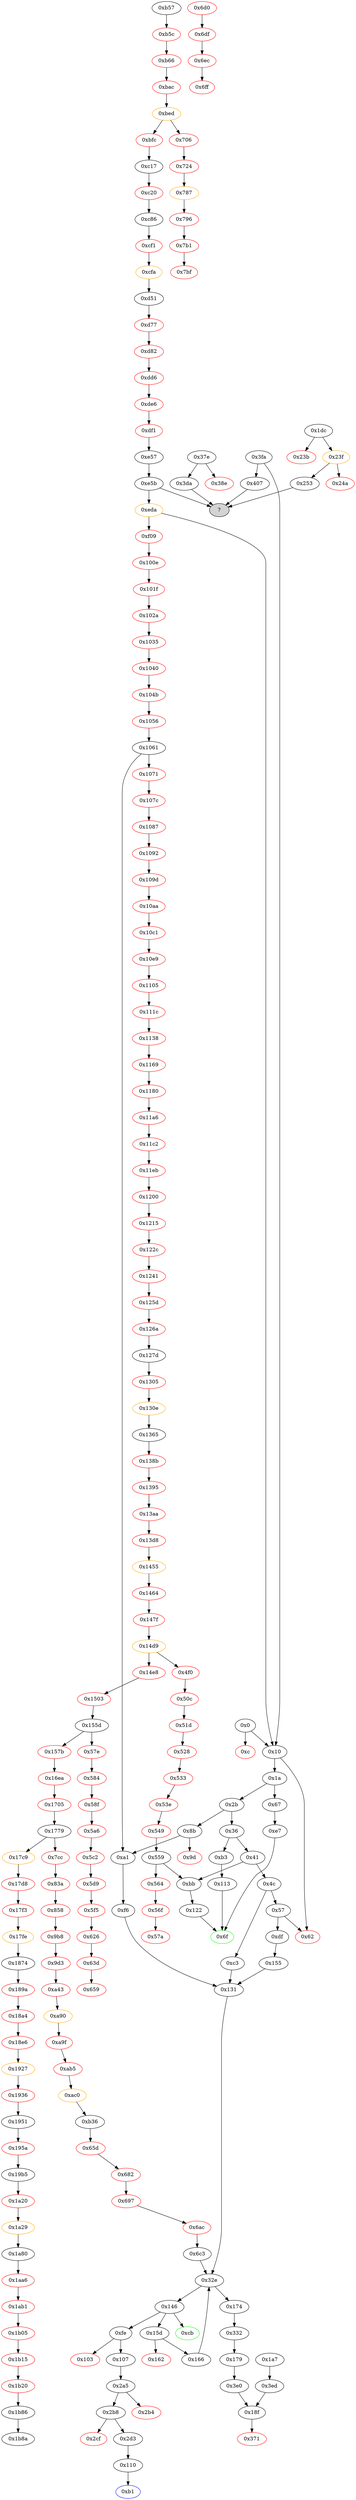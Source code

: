 strict digraph "" {
"0x1b8a" [fillcolor=white, id="0x1b8a", style=filled, tooltip="Block 0x1b8a\n[0x1b8a:0x1c67]\n---\nPredecessors: [0x1b86]\nSuccessors: []\n---\n0x1b8a JUMPDEST\n0x1b8b SWAP5\n0x1b8c SWAP4\n0x1b8d POP\n0x1b8e POP\n0x1b8f POP\n0x1b90 POP\n0x1b91 JUMP\n0x1b92 INVALID\n0x1b93 COINBASE\n0x1b94 PUSH5 0x6472657373\n0x1b9a GASPRICE\n0x1b9b SHA3\n0x1b9c PUSH22 0x6e61626c6520746f2073656e642076616c75652c2072\n0x1bb3 PUSH6 0x63697069656e\n0x1bba PUSH21 0x206d61792068617665207265766572746564536166\n0x1bd0 PUSH6 0x45524332303a\n0x1bd7 SHA3\n0x1bd8 GASLIMIT\n0x1bd9 MSTORE\n0x1bda NUMBER\n0x1bdb ORIGIN\n0x1bdc ADDRESS\n0x1bdd SHA3\n0x1bde PUSH16 0x7065726174696f6e20646964206e6f74\n0x1bef SHA3\n0x1bf0 PUSH20 0x756363656564a26469706673582212204dbbb25f\n0x1c05 MISSING 0xd0\n0x1c06 MISSING 0xf\n0x1c07 LOG1\n0x1c08 MISSING 0xe5\n0x1c09 MISSING 0xbe\n0x1c0a MISSING 0xef\n0x1c0b DIV\n0x1c0c CALLDATACOPY\n0x1c0d PUSH24 0x174493fc390c019cf6cc0e0b2ed2ff77693ce864736f6c63\n0x1c26 NUMBER\n0x1c27 STOP\n0x1c28 MOD\n0x1c29 ADDMOD\n0x1c2a STOP\n0x1c2b CALLER\n0x1c2c LOG2\n0x1c2d PUSH5 0x6970667358\n0x1c33 MISSING 0x22\n0x1c34 SLT\n0x1c35 SHA3\n0x1c36 DUP13\n0x1c37 DUP11\n0x1c38 SELFDESTRUCT\n0x1c39 PUSH8 0xc2193756fa407136\n0x1c42 MISSING 0xb8\n0x1c43 DUP16\n0x1c44 EXP\n0x1c45 CALLVALUE\n0x1c46 DUP10\n0x1c47 MISSING 0xd\n0x1c48 PUSH31 0xf83da5cc4c5ffb87271677eccc64736f6c63430006080033\n---\n0x1b8a: JUMPDEST \n0x1b91: JUMP S5\n0x1b92: INVALID \n0x1b93: V2360 = COINBASE\n0x1b94: V2361 = 0x6472657373\n0x1b9a: V2362 = GASPRICE\n0x1b9b: V2363 = SHA3 V2362 0x6472657373\n0x1b9c: V2364 = 0x6e61626c6520746f2073656e642076616c75652c2072\n0x1bb3: V2365 = 0x63697069656e\n0x1bba: V2366 = 0x206d61792068617665207265766572746564536166\n0x1bd0: V2367 = 0x45524332303a\n0x1bd7: V2368 = SHA3 0x45524332303a 0x206d61792068617665207265766572746564536166\n0x1bd8: V2369 = GASLIMIT\n0x1bd9: M[V2369] = V2368\n0x1bda: V2370 = NUMBER\n0x1bdb: V2371 = ORIGIN\n0x1bdc: V2372 = ADDRESS\n0x1bdd: V2373 = SHA3 V2372 V2371\n0x1bde: V2374 = 0x7065726174696f6e20646964206e6f74\n0x1bef: V2375 = SHA3 0x7065726174696f6e20646964206e6f74 V2373\n0x1bf0: V2376 = 0x756363656564a26469706673582212204dbbb25f\n0x1c05: MISSING 0xd0\n0x1c06: MISSING 0xf\n0x1c07: LOG S0 S1 S2\n0x1c08: MISSING 0xe5\n0x1c09: MISSING 0xbe\n0x1c0a: MISSING 0xef\n0x1c0b: V2377 = DIV S0 S1\n0x1c0c: CALLDATACOPY V2377 S2 S3\n0x1c0d: V2378 = 0x174493fc390c019cf6cc0e0b2ed2ff77693ce864736f6c63\n0x1c26: V2379 = NUMBER\n0x1c27: STOP \n0x1c28: V2380 = MOD S0 S1\n0x1c29: V2381 = ADDMOD V2380 S2 S3\n0x1c2a: STOP \n0x1c2b: V2382 = CALLER\n0x1c2c: LOG V2382 S0 S1 S2\n0x1c2d: V2383 = 0x6970667358\n0x1c33: MISSING 0x22\n0x1c34: V2384 = SLT S0 S1\n0x1c35: V2385 = SHA3 V2384 S2\n0x1c38: SELFDESTRUCT S11\n0x1c39: V2386 = 0xc2193756fa407136\n0x1c42: MISSING 0xb8\n0x1c44: V2387 = EXP S15 S0\n0x1c45: V2388 = CALLVALUE\n0x1c47: MISSING 0xd\n0x1c48: V2389 = 0xf83da5cc4c5ffb87271677eccc64736f6c63430006080033\n---\nEntry stack: [S4, 0x0, V2353, 0xc5d2460186f7233c927e7db2dcc703c0e500b653ca82273b7bfad8045d85a470, V2359]\nStack pops: 37724\nStack additions: [0xf83da5cc4c5ffb87271677eccc64736f6c63430006080033]\nExit stack: []\n\nDef sites:\nS4: {}\n0x0: {0x1b56.0x1b57}\nV2353: {0x1b56.0x1b5a}\n0xc5d2460186f7233c927e7db2dcc703c0e500b653ca82273b7bfad8045d85a470: {0x1b56.0x1b5b}\nV2359: {0x1b86.0x1b89}\n"];
"0xd77" [color=red, fillcolor=white, id="0xd77", style=filled, tooltip="Block 0xd77\n[0xd77:0xd81]\n---\nPredecessors: [0xd51]\nSuccessors: [0xd82]\n---\n0xd77 JUMPDEST\n0xd78 POP\n0xd79 SWAP2\n0xd7a POP\n0xd7b SWAP2\n0xd7c POP\n0xd7d DUP2\n0xd7e PUSH2 0x8cf\n0xd81 JUMPI\n---\n0xd77: JUMPDEST \n0xd7e: V1173 = 0x8cf\n0xd81: THROWI S2\n---\nEntry stack: [0x60, S0]\nStack pops: 5\nStack additions: [S2, S1]\nExit stack: [S0, 0x60]\n\nDef sites:\n0x60: {0xd72.0xd73}\nS0: {}\n"];
"0x7cc" [color=red, fillcolor=white, id="0x7cc", style=filled, tooltip="Block 0x7cc\n[0x7cc:0x839]\n---\nPredecessors: [0x1779]\nSuccessors: [0x83a]\n---\n0x7cc JUMPDEST\n0x7cd PUSH2 0x2e7\n0x7d0 PUSH1 0x1\n0x7d2 PUSH1 0x1\n0x7d4 PUSH1 0xa0\n0x7d6 SHL\n0x7d7 SUB\n0x7d8 DUP4\n0x7d9 AND\n0x7da PUSH1 0x0\n0x7dc PUSH4 0xffffffff\n0x7e1 PUSH2 0x5b0\n0x7e4 AND\n0x7e5 JUMP\n0x7e6 JUMPDEST\n0x7e7 POP\n0x7e8 POP\n0x7e9 JUMP\n0x7ea JUMPDEST\n0x7eb PUSH1 0x0\n0x7ed SLOAD\n0x7ee PUSH1 0x1\n0x7f0 PUSH1 0xa0\n0x7f2 SHL\n0x7f3 SWAP1\n0x7f4 DIV\n0x7f5 PUSH1 0xff\n0x7f7 AND\n0x7f8 SWAP1\n0x7f9 JUMP\n0x7fa JUMPDEST\n0x7fb PUSH1 0x0\n0x7fd SLOAD\n0x7fe PUSH1 0x1\n0x800 PUSH1 0x1\n0x802 PUSH1 0xa0\n0x804 SHL\n0x805 SUB\n0x806 AND\n0x807 SWAP1\n0x808 JUMP\n0x809 JUMPDEST\n0x80a PUSH1 0x0\n0x80c DUP1\n0x80d SLOAD\n0x80e PUSH1 0x1\n0x810 PUSH1 0x1\n0x812 PUSH1 0xa0\n0x814 SHL\n0x815 SUB\n0x816 AND\n0x817 PUSH2 0x31f\n0x81a PUSH2 0x6a2\n0x81d JUMP\n0x81e JUMPDEST\n0x81f PUSH1 0x1\n0x821 PUSH1 0x1\n0x823 PUSH1 0xa0\n0x825 SHL\n0x826 SUB\n0x827 AND\n0x828 EQ\n0x829 SWAP1\n0x82a POP\n0x82b SWAP1\n0x82c JUMP\n0x82d JUMPDEST\n0x82e PUSH2 0x336\n0x831 PUSH2 0x30a\n0x834 JUMP\n0x835 JUMPDEST\n0x836 PUSH2 0x33f\n0x839 JUMPI\n---\n0x7cc: JUMPDEST \n0x7cd: V679 = 0x2e7\n0x7d0: V680 = 0x1\n0x7d2: V681 = 0x1\n0x7d4: V682 = 0xa0\n0x7d6: V683 = SHL 0xa0 0x1\n0x7d7: V684 = SUB 0x10000000000000000000000000000000000000000 0x1\n0x7d9: V685 = AND V2035 0xffffffffffffffffffffffffffffffffffffffff\n0x7da: V686 = 0x0\n0x7dc: V687 = 0xffffffff\n0x7e1: V688 = 0x5b0\n0x7e4: V689 = AND 0x5b0 0xffffffff\n0x7e5: THROW \n0x7e6: JUMPDEST \n0x7e9: JUMP S2\n0x7ea: JUMPDEST \n0x7eb: V690 = 0x0\n0x7ed: V691 = S[0x0]\n0x7ee: V692 = 0x1\n0x7f0: V693 = 0xa0\n0x7f2: V694 = SHL 0xa0 0x1\n0x7f4: V695 = DIV V691 0x10000000000000000000000000000000000000000\n0x7f5: V696 = 0xff\n0x7f7: V697 = AND 0xff V695\n0x7f9: JUMP S0\n0x7fa: JUMPDEST \n0x7fb: V698 = 0x0\n0x7fd: V699 = S[0x0]\n0x7fe: V700 = 0x1\n0x800: V701 = 0x1\n0x802: V702 = 0xa0\n0x804: V703 = SHL 0xa0 0x1\n0x805: V704 = SUB 0x10000000000000000000000000000000000000000 0x1\n0x806: V705 = AND 0xffffffffffffffffffffffffffffffffffffffff V699\n0x808: JUMP S0\n0x809: JUMPDEST \n0x80a: V706 = 0x0\n0x80d: V707 = S[0x0]\n0x80e: V708 = 0x1\n0x810: V709 = 0x1\n0x812: V710 = 0xa0\n0x814: V711 = SHL 0xa0 0x1\n0x815: V712 = SUB 0x10000000000000000000000000000000000000000 0x1\n0x816: V713 = AND 0xffffffffffffffffffffffffffffffffffffffff V707\n0x817: V714 = 0x31f\n0x81a: V715 = 0x6a2\n0x81d: THROW \n0x81e: JUMPDEST \n0x81f: V716 = 0x1\n0x821: V717 = 0x1\n0x823: V718 = 0xa0\n0x825: V719 = SHL 0xa0 0x1\n0x826: V720 = SUB 0x10000000000000000000000000000000000000000 0x1\n0x827: V721 = AND 0xffffffffffffffffffffffffffffffffffffffff S0\n0x828: V722 = EQ V721 S1\n0x82c: JUMP S3\n0x82d: JUMPDEST \n0x82e: V723 = 0x336\n0x831: V724 = 0x30a\n0x834: THROW \n0x835: JUMPDEST \n0x836: V725 = 0x33f\n0x839: THROWI S0\n---\nEntry stack: [S11, V2035, 0xd0e30db0, S8, V2044, 0x0, V2047, V2048, V2047, S2, V2035, V2050]\nStack pops: 9\nStack additions: []\nExit stack: []\n\nDef sites:\nS11: {}\nV2035: {0x177d.0x179c}\n0xd0e30db0: {0x177d.0x179d}\nS8: {}\nV2044: {0x177d.0x17b4}\n0x0: {0x177d.0x17b5}\nV2047: {0x177d.0x17b9}\nV2048: {0x177d.0x17bc}\nV2047: {0x177d.0x17b9}\nS2: {}\nV2035: {0x177d.0x179c}\nV2050: {0x177d.0x17c2}\n"];
"0x1b05" [color=red, fillcolor=white, id="0x1b05", style=filled, tooltip="Block 0x1b05\n[0x1b05:0x1b14]\n---\nPredecessors: [0x1ab1]\nSuccessors: [0x1b15]\n---\n0x1b05 DUP1\n0x1b06 DUP1\n0x1b07 PUSH1 0x20\n0x1b09 ADD\n0x1b0a SWAP1\n0x1b0b MLOAD\n0x1b0c PUSH1 0x20\n0x1b0e DUP2\n0x1b0f LT\n0x1b10 ISZERO\n0x1b11 PUSH2 0xb18\n0x1b14 JUMPI\n---\n0x1b07: V2322 = 0x20\n0x1b09: V2323 = ADD 0x20 S0\n0x1b0b: V2324 = M[S0]\n0x1b0c: V2325 = 0x20\n0x1b0f: V2326 = LT V2324 0x20\n0x1b10: V2327 = ISZERO V2326\n0x1b11: V2328 = 0xb18\n0x1b14: THROWI V2327\n---\nEntry stack: [S0]\nStack pops: 1\nStack additions: [S0, V2323, V2324]\nExit stack: [S0, V2323, V2324]\n\nDef sites:\nS0: {}\n"];
"0x51d" [color=red, fillcolor=white, id="0x51d", style=filled, tooltip="Block 0x51d\n[0x51d:0x527]\n---\nPredecessors: [0x50c]\nSuccessors: [0x528]\n---\n0x51d DUP1\n0x51e PUSH4 0x8387a110\n0x523 EQ\n0x524 PUSH2 0x152\n0x527 JUMPI\n---\n0x51e: V442 = 0x8387a110\n0x523: V443 = EQ 0x8387a110 V438\n0x524: V444 = 0x152\n0x527: THROWI V443\n---\nEntry stack: [V438]\nStack pops: 1\nStack additions: [S0]\nExit stack: [V438]\n\nDef sites:\nV438: {0x50c.0x511}\n"];
"0x5d9" [color=red, fillcolor=white, id="0x5d9", style=filled, tooltip="Block 0x5d9\n[0x5d9:0x5f4]\n---\nPredecessors: [0x5c2]\nSuccessors: [0x5f5]\n---\n0x5d9 PUSH1 0x0\n0x5db DUP1\n0x5dc REVERT\n0x5dd JUMPDEST\n0x5de POP\n0x5df CALLDATALOAD\n0x5e0 PUSH1 0x1\n0x5e2 PUSH1 0x1\n0x5e4 PUSH1 0xa0\n0x5e6 SHL\n0x5e7 SUB\n0x5e8 AND\n0x5e9 PUSH2 0x218\n0x5ec JUMP\n0x5ed JUMPDEST\n0x5ee CALLVALUE\n0x5ef DUP1\n0x5f0 ISZERO\n0x5f1 PUSH2 0xfa\n0x5f4 JUMPI\n---\n0x5d9: V503 = 0x0\n0x5dc: REVERT 0x0 0x0\n0x5dd: JUMPDEST \n0x5df: V504 = CALLDATALOAD S1\n0x5e0: V505 = 0x1\n0x5e2: V506 = 0x1\n0x5e4: V507 = 0xa0\n0x5e6: V508 = SHL 0xa0 0x1\n0x5e7: V509 = SUB 0x10000000000000000000000000000000000000000 0x1\n0x5e8: V510 = AND 0xffffffffffffffffffffffffffffffffffffffff V504\n0x5e9: V511 = 0x218\n0x5ec: THROW \n0x5ed: JUMPDEST \n0x5ee: V512 = CALLVALUE\n0x5f0: V513 = ISZERO V512\n0x5f1: V514 = 0xfa\n0x5f4: THROWI V513\n---\nEntry stack: [0x86, 0x4, V498]\nStack pops: 0\nStack additions: [V510, V512]\nExit stack: []\n\nDef sites:\n0x86: {0x5c6.0x5c8}\n0x4: {0x5c6.0x5cb}\nV498: {0x5c6.0x5cf}\n"];
"0x2b8" [fillcolor=white, id="0x2b8", style=filled, tooltip="Block 0x2b8\n[0x2b8:0x2ce]\n---\nPredecessors: [0x2a5]\nSuccessors: [0x2cf, 0x2d3]\n---\n0x2b8 JUMPDEST\n0x2b9 PUSH1 0x0\n0x2bb SLOAD\n0x2bc PUSH1 0x1\n0x2be PUSH1 0x1\n0x2c0 PUSH1 0xa0\n0x2c2 SHL\n0x2c3 SUB\n0x2c4 DUP3\n0x2c5 DUP2\n0x2c6 AND\n0x2c7 SWAP2\n0x2c8 AND\n0x2c9 EQ\n0x2ca ISZERO\n0x2cb PUSH2 0x2d3\n0x2ce JUMPI\n---\n0x2b8: JUMPDEST \n0x2b9: V251 = 0x0\n0x2bb: V252 = S[0x0]\n0x2bc: V253 = 0x1\n0x2be: V254 = 0x1\n0x2c0: V255 = 0xa0\n0x2c2: V256 = SHL 0xa0 0x1\n0x2c3: V257 = SUB 0x10000000000000000000000000000000000000000 0x1\n0x2c6: V258 = AND 0xffffffffffffffffffffffffffffffffffffffff S0\n0x2c8: V259 = AND V252 0xffffffffffffffffffffffffffffffffffffffff\n0x2c9: V260 = EQ V259 V258\n0x2ca: V261 = ISZERO V260\n0x2cb: V262 = 0x2d3\n0x2ce: JUMPI 0x2d3 V261\n---\nEntry stack: [V1251, S4, S3, S2, 0x110, S0]\nStack pops: 1\nStack additions: [S0]\nExit stack: [V1251, S4, S3, S2, 0x110, S0]\n\nDef sites:\nV1251: {0xee9.0xee9}\nS4: {0xee9.0xee9, 0x1a.0x1f}\nS3: {0xee9.0xee9, 0x8b.0x8c, 0x1a.0x1f}\nS2: {0xa1.0xac, 0x1a.0x1f, 0xdf.0xe0}\n0x110: {0x107_0x155.0x108, 0x107_0xf6.0x108, 0x107_0xc3.0x108}\nS0: {0xa1.0xac, 0x1a.0x1f, 0xdf.0xe0}\n"];
"0x41" [fillcolor=white, id="0x41", style=filled, tooltip="Block 0x41\n[0x41:0x4b]\n---\nPredecessors: [0x36]\nSuccessors: [0x4c, 0xbb]\n---\n0x41 DUP1\n0x42 PUSH4 0x8da5cb5b\n0x47 EQ\n0x48 PUSH2 0xbb\n0x4b JUMPI\n---\n0x42: V23 = 0x8da5cb5b\n0x47: V24 = EQ 0x8da5cb5b V13\n0x48: V25 = 0xbb\n0x4b: JUMPI 0xbb V24\n---\nEntry stack: [V1251, V13]\nStack pops: 1\nStack additions: [S0]\nExit stack: [V1251, V13]\n\nDef sites:\nV1251: {0xee9.0xee9}\nV13: {0x1a.0x1f}\n"];
"0x11a6" [color=red, fillcolor=white, id="0x11a6", style=filled, tooltip="Block 0x11a6\n[0x11a6:0x11c1]\n---\nPredecessors: [0x1180]\nSuccessors: [0x11c2]\n---\n0x11a6 PUSH1 0x0\n0x11a8 DUP1\n0x11a9 REVERT\n0x11aa JUMPDEST\n0x11ab POP\n0x11ac CALLDATALOAD\n0x11ad PUSH1 0x1\n0x11af PUSH1 0x1\n0x11b1 PUSH1 0xa0\n0x11b3 SHL\n0x11b4 SUB\n0x11b5 AND\n0x11b6 PUSH2 0x3fd\n0x11b9 JUMP\n0x11ba JUMPDEST\n0x11bb CALLVALUE\n0x11bc DUP1\n0x11bd ISZERO\n0x11be PUSH2 0x1c5\n0x11c1 JUMPI\n---\n0x11a6: V1485 = 0x0\n0x11a9: REVERT 0x0 0x0\n0x11aa: JUMPDEST \n0x11ac: V1486 = CALLDATALOAD S1\n0x11ad: V1487 = 0x1\n0x11af: V1488 = 0x1\n0x11b1: V1489 = 0xa0\n0x11b3: V1490 = SHL 0xa0 0x1\n0x11b4: V1491 = SUB 0x10000000000000000000000000000000000000000 0x1\n0x11b5: V1492 = AND 0xffffffffffffffffffffffffffffffffffffffff V1486\n0x11b6: V1493 = 0x3fd\n0x11b9: THROW \n0x11ba: JUMPDEST \n0x11bb: V1494 = CALLVALUE\n0x11bd: V1495 = ISZERO V1494\n0x11be: V1496 = 0x1c5\n0x11c1: THROWI V1495\n---\nEntry stack: [0xd4, 0x4, V1480]\nStack pops: 0\nStack additions: [V1492, V1494]\nExit stack: []\n\nDef sites:\n0xd4: {0x1194.0x1195}\n0x4: {0x1194.0x1198}\nV1480: {0x1194.0x119c}\n"];
"0x3da" [fillcolor=white, id="0x3da", style=filled, tooltip="Block 0x3da\n[0x3da:0x3df]\n---\nPredecessors: [0x37e]\nSuccessors: []\nHas unresolved jump.\n---\n0x3da JUMPDEST\n0x3db SWAP3\n0x3dc SWAP2\n0x3dd POP\n0x3de POP\n0x3df JUMP\n---\n0x3da: JUMPDEST \n0x3df: JUMP S3\n---\nEntry stack: [S0]\nStack pops: 4\nStack additions: [S0]\nExit stack: [S0]\n\nDef sites:\nS0: {}\n"];
"0x3fa" [fillcolor=white, id="0x3fa", style=filled, tooltip="Block 0x3fa\n[0x3fa:0x406]\n---\nPredecessors: []\nSuccessors: [0x10, 0x407]\n---\n0x3fa INVALID\n0x3fb PUSH1 0x80\n0x3fd PUSH1 0x40\n0x3ff MSTORE\n0x400 CALLVALUE\n0x401 DUP1\n0x402 ISZERO\n0x403 PUSH2 0x10\n0x406 JUMPI\n---\n0x3fa: INVALID \n0x3fb: V348 = 0x80\n0x3fd: V349 = 0x40\n0x3ff: M[0x40] = 0x80\n0x400: V350 = CALLVALUE\n0x402: V351 = ISZERO V350\n0x403: V352 = 0x10\n0x406: JUMPI 0x10 V351\n---\nEntry stack: []\nStack pops: 0\nStack additions: [V350]\nExit stack: []\n\nDef sites:\n"];
"0x83a" [color=red, fillcolor=white, id="0x83a", style=filled, tooltip="Block 0x83a\n[0x83a:0x857]\n---\nPredecessors: [0x7cc]\nSuccessors: [0x858]\n---\n0x83a PUSH1 0x0\n0x83c DUP1\n0x83d REVERT\n0x83e JUMPDEST\n0x83f PUSH1 0x0\n0x841 SLOAD\n0x842 PUSH1 0xff\n0x844 PUSH1 0x1\n0x846 PUSH1 0xa0\n0x848 SHL\n0x849 SWAP1\n0x84a SWAP2\n0x84b DIV\n0x84c AND\n0x84d ISZERO\n0x84e ISZERO\n0x84f DUP2\n0x850 ISZERO\n0x851 ISZERO\n0x852 EQ\n0x853 ISZERO\n0x854 PUSH2 0x35d\n0x857 JUMPI\n---\n0x83a: V726 = 0x0\n0x83d: REVERT 0x0 0x0\n0x83e: JUMPDEST \n0x83f: V727 = 0x0\n0x841: V728 = S[0x0]\n0x842: V729 = 0xff\n0x844: V730 = 0x1\n0x846: V731 = 0xa0\n0x848: V732 = SHL 0xa0 0x1\n0x84b: V733 = DIV V728 0x10000000000000000000000000000000000000000\n0x84c: V734 = AND V733 0xff\n0x84d: V735 = ISZERO V734\n0x84e: V736 = ISZERO V735\n0x850: V737 = ISZERO S0\n0x851: V738 = ISZERO V737\n0x852: V739 = EQ V738 V736\n0x853: V740 = ISZERO V739\n0x854: V741 = 0x35d\n0x857: THROWI V740\n---\nEntry stack: []\nStack pops: 0\nStack additions: [S0]\nExit stack: []\n\nDef sites:\n"];
"0xdf1" [color=red, fillcolor=white, id="0xdf1", style=filled, tooltip="Block 0xdf1\n[0xdf1:0xe56]\n---\nPredecessors: [0xde6]\nSuccessors: [0xe57]\n---\n0xdf1 PUSH1 0x40\n0xdf3 MLOAD\n0xdf4 PUSH3 0x461bcd\n0xdf8 PUSH1 0xe5\n0xdfa SHL\n0xdfb DUP2\n0xdfc MSTORE\n0xdfd PUSH1 0x4\n0xdff ADD\n0xe00 DUP1\n0xe01 DUP1\n0xe02 PUSH1 0x20\n0xe04 ADD\n0xe05 DUP3\n0xe06 DUP2\n0xe07 SUB\n0xe08 DUP3\n0xe09 MSTORE\n0xe0a PUSH1 0x2a\n0xe0c DUP2\n0xe0d MSTORE\n0xe0e PUSH1 0x20\n0xe10 ADD\n0xe11 DUP1\n0xe12 PUSH2 0x99f\n0xe15 PUSH1 0x2a\n0xe17 SWAP2\n0xe18 CODECOPY\n0xe19 PUSH1 0x40\n0xe1b ADD\n0xe1c SWAP2\n0xe1d POP\n0xe1e POP\n0xe1f PUSH1 0x40\n0xe21 MLOAD\n0xe22 DUP1\n0xe23 SWAP2\n0xe24 SUB\n0xe25 SWAP1\n0xe26 REVERT\n0xe27 JUMPDEST\n0xe28 PUSH1 0x0\n0xe2a DUP2\n0xe2b EXTCODEHASH\n0xe2c PUSH32 0xc5d2460186f7233c927e7db2dcc703c0e500b653ca82273b7bfad8045d85a470\n0xe4d DUP2\n0xe4e DUP2\n0xe4f EQ\n0xe50 DUP1\n0xe51 ISZERO\n0xe52 SWAP1\n0xe53 PUSH2 0x95c\n0xe56 JUMPI\n---\n0xdf1: V1204 = 0x40\n0xdf3: V1205 = M[0x40]\n0xdf4: V1206 = 0x461bcd\n0xdf8: V1207 = 0xe5\n0xdfa: V1208 = SHL 0xe5 0x461bcd\n0xdfc: M[V1205] = 0x8c379a000000000000000000000000000000000000000000000000000000000\n0xdfd: V1209 = 0x4\n0xdff: V1210 = ADD 0x4 V1205\n0xe02: V1211 = 0x20\n0xe04: V1212 = ADD 0x20 V1210\n0xe07: V1213 = SUB V1212 V1210\n0xe09: M[V1210] = V1213\n0xe0a: V1214 = 0x2a\n0xe0d: M[V1212] = 0x2a\n0xe0e: V1215 = 0x20\n0xe10: V1216 = ADD 0x20 V1212\n0xe12: V1217 = 0x99f\n0xe15: V1218 = 0x2a\n0xe18: CODECOPY V1216 0x99f 0x2a\n0xe19: V1219 = 0x40\n0xe1b: V1220 = ADD 0x40 V1216\n0xe1f: V1221 = 0x40\n0xe21: V1222 = M[0x40]\n0xe24: V1223 = SUB V1220 V1222\n0xe26: REVERT V1222 V1223\n0xe27: JUMPDEST \n0xe28: V1224 = 0x0\n0xe2b: V1225 = EXTCODEHASH S0\n0xe2c: V1226 = 0xc5d2460186f7233c927e7db2dcc703c0e500b653ca82273b7bfad8045d85a470\n0xe4f: V1227 = EQ 0xc5d2460186f7233c927e7db2dcc703c0e500b653ca82273b7bfad8045d85a470 V1225\n0xe51: V1228 = ISZERO V1227\n0xe53: V1229 = 0x95c\n0xe56: THROWI V1227\n---\nEntry stack: []\nStack pops: 0\nStack additions: [V1228, 0xc5d2460186f7233c927e7db2dcc703c0e500b653ca82273b7bfad8045d85a470, V1225, 0x0, S0]\nExit stack: []\n\nDef sites:\n"];
"0xd82" [color=red, fillcolor=white, id="0xd82", style=filled, tooltip="Block 0xd82\n[0xd82:0xdd5]\n---\nPredecessors: [0xd77]\nSuccessors: [0xdd6]\n---\n0xd82 PUSH1 0x40\n0xd84 DUP1\n0xd85 MLOAD\n0xd86 PUSH3 0x461bcd\n0xd8a PUSH1 0xe5\n0xd8c SHL\n0xd8d DUP2\n0xd8e MSTORE\n0xd8f PUSH1 0x20\n0xd91 PUSH1 0x4\n0xd93 DUP3\n0xd94 ADD\n0xd95 DUP2\n0xd96 SWAP1\n0xd97 MSTORE\n0xd98 PUSH1 0x24\n0xd9a DUP3\n0xd9b ADD\n0xd9c MSTORE\n0xd9d PUSH32 0x5361666545524332303a206c6f772d6c6576656c2063616c6c206661696c6564\n0xdbe PUSH1 0x44\n0xdc0 DUP3\n0xdc1 ADD\n0xdc2 MSTORE\n0xdc3 SWAP1\n0xdc4 MLOAD\n0xdc5 SWAP1\n0xdc6 DUP2\n0xdc7 SWAP1\n0xdc8 SUB\n0xdc9 PUSH1 0x64\n0xdcb ADD\n0xdcc SWAP1\n0xdcd REVERT\n0xdce JUMPDEST\n0xdcf DUP1\n0xdd0 MLOAD\n0xdd1 ISZERO\n0xdd2 PUSH2 0x773\n0xdd5 JUMPI\n---\n0xd82: V1174 = 0x40\n0xd85: V1175 = M[0x40]\n0xd86: V1176 = 0x461bcd\n0xd8a: V1177 = 0xe5\n0xd8c: V1178 = SHL 0xe5 0x461bcd\n0xd8e: M[V1175] = 0x8c379a000000000000000000000000000000000000000000000000000000000\n0xd8f: V1179 = 0x20\n0xd91: V1180 = 0x4\n0xd94: V1181 = ADD V1175 0x4\n0xd97: M[V1181] = 0x20\n0xd98: V1182 = 0x24\n0xd9b: V1183 = ADD V1175 0x24\n0xd9c: M[V1183] = 0x20\n0xd9d: V1184 = 0x5361666545524332303a206c6f772d6c6576656c2063616c6c206661696c6564\n0xdbe: V1185 = 0x44\n0xdc1: V1186 = ADD V1175 0x44\n0xdc2: M[V1186] = 0x5361666545524332303a206c6f772d6c6576656c2063616c6c206661696c6564\n0xdc4: V1187 = M[0x40]\n0xdc8: V1188 = SUB V1175 V1187\n0xdc9: V1189 = 0x64\n0xdcb: V1190 = ADD 0x64 V1188\n0xdcd: REVERT V1187 V1190\n0xdce: JUMPDEST \n0xdd0: V1191 = M[S0]\n0xdd1: V1192 = ISZERO V1191\n0xdd2: V1193 = 0x773\n0xdd5: THROWI V1192\n---\nEntry stack: [S1, 0x60]\nStack pops: 0\nStack additions: [S0]\nExit stack: []\n\nDef sites:\nS1: {}\n0x60: {0xd72.0xd73}\n"];
"0x9b8" [color=red, fillcolor=white, id="0x9b8", style=filled, tooltip="Block 0x9b8\n[0x9b8:0x9d2]\n---\nPredecessors: [0x858]\nSuccessors: [0x9d3]\n---\n0x9b8 PUSH1 0x0\n0x9ba DUP1\n0x9bb REVERT\n0x9bc JUMPDEST\n0x9bd PUSH1 0x0\n0x9bf SLOAD\n0x9c0 PUSH1 0x1\n0x9c2 PUSH1 0x1\n0x9c4 PUSH1 0xa0\n0x9c6 SHL\n0x9c7 SUB\n0x9c8 DUP3\n0x9c9 DUP2\n0x9ca AND\n0x9cb SWAP2\n0x9cc AND\n0x9cd EQ\n0x9ce ISZERO\n0x9cf PUSH2 0x4d8\n0x9d2 JUMPI\n---\n0x9b8: V846 = 0x0\n0x9bb: REVERT 0x0 0x0\n0x9bc: JUMPDEST \n0x9bd: V847 = 0x0\n0x9bf: V848 = S[0x0]\n0x9c0: V849 = 0x1\n0x9c2: V850 = 0x1\n0x9c4: V851 = 0xa0\n0x9c6: V852 = SHL 0xa0 0x1\n0x9c7: V853 = SUB 0x10000000000000000000000000000000000000000 0x1\n0x9ca: V854 = AND 0xffffffffffffffffffffffffffffffffffffffff S0\n0x9cc: V855 = AND V848 0xffffffffffffffffffffffffffffffffffffffff\n0x9cd: V856 = EQ V855 V854\n0x9ce: V857 = ISZERO V856\n0x9cf: V858 = 0x4d8\n0x9d2: THROWI V857\n---\nEntry stack: [S0]\nStack pops: 0\nStack additions: [S0]\nExit stack: []\n\nDef sites:\nS0: {}\n"];
"0x1040" [color=red, fillcolor=white, id="0x1040", style=filled, tooltip="Block 0x1040\n[0x1040:0x104a]\n---\nPredecessors: [0x1035]\nSuccessors: [0x104b]\n---\n0x1040 DUP1\n0x1041 PUSH4 0x8f32d59b\n0x1046 EQ\n0x1047 PUSH2 0x1f7\n0x104a JUMPI\n---\n0x1041: V1353 = 0x8f32d59b\n0x1046: V1354 = EQ 0x8f32d59b V1340\n0x1047: V1355 = 0x1f7\n0x104a: THROWI V1354\n---\nEntry stack: [V1340]\nStack pops: 1\nStack additions: [S0]\nExit stack: [V1340]\n\nDef sites:\nV1340: {0x100e.0x1013}\n"];
"0x57e" [color=red, fillcolor=white, id="0x57e", style=filled, tooltip="Block 0x57e\n[0x57e:0x583]\n---\nPredecessors: [0x155d]\nSuccessors: [0x584]\n---\n0x57e JUMPDEST\n0x57f CALLDATASIZE\n0x580 PUSH2 0x86\n0x583 JUMPI\n---\n0x57e: JUMPDEST \n0x57f: V468 = CALLDATASIZE\n0x580: V469 = 0x86\n0x583: THROWI V468\n---\nEntry stack: [S0]\nStack pops: 0\nStack additions: []\nExit stack: [S0]\n\nDef sites:\nS0: {}\n"];
"0xa1" [fillcolor=white, id="0xa1", style=filled, tooltip="Block 0xa1\n[0xa1:0xb0]\n---\nPredecessors: [0x8b, 0x1061]\nSuccessors: [0xf6]\n---\n0xa1 JUMPDEST\n0xa2 POP\n0xa3 CALLDATALOAD\n0xa4 PUSH1 0x1\n0xa6 PUSH1 0x1\n0xa8 PUSH1 0xa0\n0xaa SHL\n0xab SUB\n0xac AND\n0xad PUSH2 0xf6\n0xb0 JUMP\n---\n0xa1: JUMPDEST \n0xa3: V56 = CALLDATALOAD 0x4\n0xa4: V57 = 0x1\n0xa6: V58 = 0x1\n0xa8: V59 = 0xa0\n0xaa: V60 = SHL 0xa0 0x1\n0xab: V61 = SUB 0x10000000000000000000000000000000000000000 0x1\n0xac: V62 = AND 0xffffffffffffffffffffffffffffffffffffffff V56\n0xad: V63 = 0xf6\n0xb0: JUMP 0xf6\n---\nEntry stack: [V1251, V13, 0xb1, 0x4, V50]\nStack pops: 2\nStack additions: [V62]\nExit stack: [V1251, V13, 0xb1, V62]\n\nDef sites:\nV1251: {0xee9.0xee9}\nV13: {0x1a.0x1f}\n0xb1: {0x8b.0x8c}\n0x4: {0x8b.0x8f}\nV50: {0x8b.0x93}\n"];
"0x18a4" [color=red, fillcolor=white, id="0x18a4", style=filled, tooltip="Block 0x18a4\n[0x18a4:0x18e5]\n---\nPredecessors: [0x189a]\nSuccessors: [0x18e6]\n---\n0x18a4 PUSH1 0x40\n0x18a6 MLOAD\n0x18a7 PUSH3 0x461bcd\n0x18ab PUSH1 0xe5\n0x18ad SHL\n0x18ae DUP2\n0x18af MSTORE\n0x18b0 PUSH1 0x4\n0x18b2 ADD\n0x18b3 DUP1\n0x18b4 DUP1\n0x18b5 PUSH1 0x20\n0x18b7 ADD\n0x18b8 DUP3\n0x18b9 DUP2\n0x18ba SUB\n0x18bb DUP3\n0x18bc MSTORE\n0x18bd PUSH1 0x3a\n0x18bf DUP2\n0x18c0 MSTORE\n0x18c1 PUSH1 0x20\n0x18c3 ADD\n0x18c4 DUP1\n0x18c5 PUSH2 0xb92\n0x18c8 PUSH1 0x3a\n0x18ca SWAP2\n0x18cb CODECOPY\n0x18cc PUSH1 0x40\n0x18ce ADD\n0x18cf SWAP2\n0x18d0 POP\n0x18d1 POP\n0x18d2 PUSH1 0x40\n0x18d4 MLOAD\n0x18d5 DUP1\n0x18d6 SWAP2\n0x18d7 SUB\n0x18d8 SWAP1\n0x18d9 REVERT\n0x18da JUMPDEST\n0x18db POP\n0x18dc POP\n0x18dd POP\n0x18de JUMP\n0x18df JUMPDEST\n0x18e0 DUP3\n0x18e1 DUP2\n0x18e2 PUSH2 0x959\n0x18e5 JUMPI\n---\n0x18a4: V2119 = 0x40\n0x18a6: V2120 = M[0x40]\n0x18a7: V2121 = 0x461bcd\n0x18ab: V2122 = 0xe5\n0x18ad: V2123 = SHL 0xe5 0x461bcd\n0x18af: M[V2120] = 0x8c379a000000000000000000000000000000000000000000000000000000000\n0x18b0: V2124 = 0x4\n0x18b2: V2125 = ADD 0x4 V2120\n0x18b5: V2126 = 0x20\n0x18b7: V2127 = ADD 0x20 V2125\n0x18ba: V2128 = SUB V2127 V2125\n0x18bc: M[V2125] = V2128\n0x18bd: V2129 = 0x3a\n0x18c0: M[V2127] = 0x3a\n0x18c1: V2130 = 0x20\n0x18c3: V2131 = ADD 0x20 V2127\n0x18c5: V2132 = 0xb92\n0x18c8: V2133 = 0x3a\n0x18cb: CODECOPY V2131 0xb92 0x3a\n0x18cc: V2134 = 0x40\n0x18ce: V2135 = ADD 0x40 V2131\n0x18d2: V2136 = 0x40\n0x18d4: V2137 = M[0x40]\n0x18d7: V2138 = SUB V2135 V2137\n0x18d9: REVERT V2137 V2138\n0x18da: JUMPDEST \n0x18de: JUMP S3\n0x18df: JUMPDEST \n0x18e2: V2139 = 0x959\n0x18e5: THROWI S0\n---\nEntry stack: [S0]\nStack pops: 0\nStack additions: [S2, S0, S1, S2]\nExit stack: []\n\nDef sites:\nS0: {}\n"];
"0x1464" [color=red, fillcolor=white, id="0x1464", style=filled, tooltip="Block 0x1464\n[0x1464:0x147e]\n---\nPredecessors: [0x1455]\nSuccessors: [0x147f]\n---\n0x1464 RETURNDATASIZE\n0x1465 PUSH1 0x0\n0x1467 DUP1\n0x1468 RETURNDATACOPY\n0x1469 RETURNDATASIZE\n0x146a PUSH1 0x0\n0x146c REVERT\n0x146d JUMPDEST\n0x146e POP\n0x146f POP\n0x1470 POP\n0x1471 POP\n0x1472 PUSH1 0x40\n0x1474 MLOAD\n0x1475 RETURNDATASIZE\n0x1476 PUSH1 0x20\n0x1478 DUP2\n0x1479 LT\n0x147a ISZERO\n0x147b PUSH2 0x482\n0x147e JUMPI\n---\n0x1464: V1740 = RETURNDATASIZE\n0x1465: V1741 = 0x0\n0x1468: RETURNDATACOPY 0x0 0x0 V1740\n0x1469: V1742 = RETURNDATASIZE\n0x146a: V1743 = 0x0\n0x146c: REVERT 0x0 V1742\n0x146d: JUMPDEST \n0x1472: V1744 = 0x40\n0x1474: V1745 = M[0x40]\n0x1475: V1746 = RETURNDATASIZE\n0x1476: V1747 = 0x20\n0x1479: V1748 = LT V1746 0x20\n0x147a: V1749 = ISZERO V1748\n0x147b: V1750 = 0x482\n0x147e: THROWI V1749\n---\nEntry stack: [V1737]\nStack pops: 0\nStack additions: [V1746, V1745]\nExit stack: []\n\nDef sites:\nV1737: {0x1459.0x145d}\n"];
"0x9d3" [color=red, fillcolor=white, id="0x9d3", style=filled, tooltip="Block 0x9d3\n[0x9d3:0xa42]\n---\nPredecessors: [0x9b8]\nSuccessors: [0xa43]\n---\n0x9d3 PUSH1 0x0\n0x9d5 DUP1\n0x9d6 REVERT\n0x9d7 JUMPDEST\n0x9d8 PUSH1 0x0\n0x9da DUP1\n0x9db SLOAD\n0x9dc PUSH1 0x40\n0x9de MLOAD\n0x9df PUSH1 0x1\n0x9e1 PUSH1 0x1\n0x9e3 PUSH1 0xa0\n0x9e5 SHL\n0x9e6 SUB\n0x9e7 DUP1\n0x9e8 DUP6\n0x9e9 AND\n0x9ea SWAP4\n0x9eb SWAP3\n0x9ec AND\n0x9ed SWAP2\n0x9ee PUSH32 0xb532073b38c83145e3e5135377a08bf9aab55bc0fd7c1179cd4fb995d2a5159c\n0xa0f SWAP2\n0xa10 LOG3\n0xa11 PUSH1 0x0\n0xa13 DUP1\n0xa14 SLOAD\n0xa15 PUSH1 0x1\n0xa17 PUSH1 0x1\n0xa19 PUSH1 0xa0\n0xa1b SHL\n0xa1c SUB\n0xa1d NOT\n0xa1e AND\n0xa1f PUSH1 0x1\n0xa21 PUSH1 0x1\n0xa23 PUSH1 0xa0\n0xa25 SHL\n0xa26 SUB\n0xa27 SWAP3\n0xa28 SWAP1\n0xa29 SWAP3\n0xa2a AND\n0xa2b SWAP2\n0xa2c SWAP1\n0xa2d SWAP2\n0xa2e OR\n0xa2f SWAP1\n0xa30 SSTORE\n0xa31 JUMP\n0xa32 JUMPDEST\n0xa33 PUSH1 0x1\n0xa35 SLOAD\n0xa36 PUSH1 0x1\n0xa38 PUSH1 0x1\n0xa3a PUSH1 0xa0\n0xa3c SHL\n0xa3d SUB\n0xa3e AND\n0xa3f PUSH2 0x548\n0xa42 JUMPI\n---\n0x9d3: V859 = 0x0\n0x9d6: REVERT 0x0 0x0\n0x9d7: JUMPDEST \n0x9d8: V860 = 0x0\n0x9db: V861 = S[0x0]\n0x9dc: V862 = 0x40\n0x9de: V863 = M[0x40]\n0x9df: V864 = 0x1\n0x9e1: V865 = 0x1\n0x9e3: V866 = 0xa0\n0x9e5: V867 = SHL 0xa0 0x1\n0x9e6: V868 = SUB 0x10000000000000000000000000000000000000000 0x1\n0x9e9: V869 = AND S0 0xffffffffffffffffffffffffffffffffffffffff\n0x9ec: V870 = AND V861 0xffffffffffffffffffffffffffffffffffffffff\n0x9ee: V871 = 0xb532073b38c83145e3e5135377a08bf9aab55bc0fd7c1179cd4fb995d2a5159c\n0xa10: LOG V863 0x0 0xb532073b38c83145e3e5135377a08bf9aab55bc0fd7c1179cd4fb995d2a5159c V870 V869\n0xa11: V872 = 0x0\n0xa14: V873 = S[0x0]\n0xa15: V874 = 0x1\n0xa17: V875 = 0x1\n0xa19: V876 = 0xa0\n0xa1b: V877 = SHL 0xa0 0x1\n0xa1c: V878 = SUB 0x10000000000000000000000000000000000000000 0x1\n0xa1d: V879 = NOT 0xffffffffffffffffffffffffffffffffffffffff\n0xa1e: V880 = AND 0xffffffffffffffffffffffff0000000000000000000000000000000000000000 V873\n0xa1f: V881 = 0x1\n0xa21: V882 = 0x1\n0xa23: V883 = 0xa0\n0xa25: V884 = SHL 0xa0 0x1\n0xa26: V885 = SUB 0x10000000000000000000000000000000000000000 0x1\n0xa2a: V886 = AND 0xffffffffffffffffffffffffffffffffffffffff S0\n0xa2e: V887 = OR V886 V880\n0xa30: S[0x0] = V887\n0xa31: JUMP S1\n0xa32: JUMPDEST \n0xa33: V888 = 0x1\n0xa35: V889 = S[0x1]\n0xa36: V890 = 0x1\n0xa38: V891 = 0x1\n0xa3a: V892 = 0xa0\n0xa3c: V893 = SHL 0xa0 0x1\n0xa3d: V894 = SUB 0x10000000000000000000000000000000000000000 0x1\n0xa3e: V895 = AND 0xffffffffffffffffffffffffffffffffffffffff V889\n0xa3f: V896 = 0x548\n0xa42: THROWI V895\n---\nEntry stack: [S0]\nStack pops: 0\nStack additions: []\nExit stack: []\n\nDef sites:\nS0: {}\n"];
"0x166" [fillcolor=white, id="0x166", style=filled, tooltip="Block 0x166\n[0x166:0x173]\n---\nPredecessors: [0x15d]\nSuccessors: [0x32e]\n---\n0x166 JUMPDEST\n0x167 PUSH1 0x0\n0x169 PUSH2 0x179\n0x16c ADDRESS\n0x16d PUSH2 0x174\n0x170 PUSH2 0x32e\n0x173 JUMP\n---\n0x166: JUMPDEST \n0x167: V131 = 0x0\n0x169: V132 = 0x179\n0x16c: V133 = ADDRESS\n0x16d: V134 = 0x174\n0x170: V135 = 0x32e\n0x173: JUMP 0x32e\n---\nEntry stack: [V1251, S2, S1, S0]\nStack pops: 0\nStack additions: [0x0, 0x179, V133, 0x174]\nExit stack: [V1251, S2, S1, S0, 0x0, 0x179, V133, 0x174]\n\nDef sites:\nV1251: {0xee9.0xee9}\nS2: {0xee9.0xee9, 0x1a.0x1f}\nS1: {0xee9.0xee9, 0x8b.0x8c, 0x1a.0x1f}\nS0: {0xa1.0xac, 0x1a.0x1f, 0xdf.0xe0}\n"];
"0xa43" [color=red, fillcolor=white, id="0xa43", style=filled, tooltip="Block 0xa43\n[0xa43:0xa8f]\n---\nPredecessors: [0x9d3]\nSuccessors: [0xa90]\n---\n0xa43 PUSH1 0x0\n0xa45 DUP1\n0xa46 REVERT\n0xa47 JUMPDEST\n0xa48 PUSH1 0x1\n0xa4a SLOAD\n0xa4b PUSH1 0x40\n0xa4d DUP1\n0xa4e MLOAD\n0xa4f PUSH4 0x2e1a7d4d\n0xa54 PUSH1 0xe0\n0xa56 SHL\n0xa57 DUP2\n0xa58 MSTORE\n0xa59 PUSH1 0x4\n0xa5b DUP2\n0xa5c ADD\n0xa5d DUP5\n0xa5e SWAP1\n0xa5f MSTORE\n0xa60 SWAP1\n0xa61 MLOAD\n0xa62 PUSH1 0x1\n0xa64 PUSH1 0x1\n0xa66 PUSH1 0xa0\n0xa68 SHL\n0xa69 SUB\n0xa6a SWAP1\n0xa6b SWAP3\n0xa6c AND\n0xa6d SWAP2\n0xa6e PUSH4 0x2e1a7d4d\n0xa73 SWAP2\n0xa74 PUSH1 0x24\n0xa76 DUP1\n0xa77 DUP3\n0xa78 ADD\n0xa79 SWAP3\n0xa7a PUSH1 0x0\n0xa7c SWAP3\n0xa7d SWAP1\n0xa7e SWAP2\n0xa7f SWAP1\n0xa80 DUP3\n0xa81 SWAP1\n0xa82 SUB\n0xa83 ADD\n0xa84 DUP2\n0xa85 DUP4\n0xa86 DUP8\n0xa87 DUP1\n0xa88 EXTCODESIZE\n0xa89 ISZERO\n0xa8a DUP1\n0xa8b ISZERO\n0xa8c PUSH2 0x595\n0xa8f JUMPI\n---\n0xa43: V897 = 0x0\n0xa46: REVERT 0x0 0x0\n0xa47: JUMPDEST \n0xa48: V898 = 0x1\n0xa4a: V899 = S[0x1]\n0xa4b: V900 = 0x40\n0xa4e: V901 = M[0x40]\n0xa4f: V902 = 0x2e1a7d4d\n0xa54: V903 = 0xe0\n0xa56: V904 = SHL 0xe0 0x2e1a7d4d\n0xa58: M[V901] = 0x2e1a7d4d00000000000000000000000000000000000000000000000000000000\n0xa59: V905 = 0x4\n0xa5c: V906 = ADD V901 0x4\n0xa5f: M[V906] = S0\n0xa61: V907 = M[0x40]\n0xa62: V908 = 0x1\n0xa64: V909 = 0x1\n0xa66: V910 = 0xa0\n0xa68: V911 = SHL 0xa0 0x1\n0xa69: V912 = SUB 0x10000000000000000000000000000000000000000 0x1\n0xa6c: V913 = AND V899 0xffffffffffffffffffffffffffffffffffffffff\n0xa6e: V914 = 0x2e1a7d4d\n0xa74: V915 = 0x24\n0xa78: V916 = ADD V901 0x24\n0xa7a: V917 = 0x0\n0xa82: V918 = SUB V901 V907\n0xa83: V919 = ADD V918 0x24\n0xa88: V920 = EXTCODESIZE V913\n0xa89: V921 = ISZERO V920\n0xa8b: V922 = ISZERO V921\n0xa8c: V923 = 0x595\n0xa8f: THROWI V922\n---\nEntry stack: []\nStack pops: 0\nStack additions: [V921, V913, 0x0, V907, V919, V907, 0x0, V916, 0x2e1a7d4d, V913, S0]\nExit stack: []\n\nDef sites:\n"];
"0x195a" [color=red, fillcolor=white, id="0x195a", style=filled, tooltip="Block 0x195a\n[0x195a:0x19b4]\n---\nPredecessors: [0x1951]\nSuccessors: [0x19b5]\n---\n0x195a JUMPDEST\n0x195b PUSH1 0x40\n0x195d DUP1\n0x195e MLOAD\n0x195f PUSH1 0x1\n0x1961 PUSH1 0x1\n0x1963 PUSH1 0xa0\n0x1965 SHL\n0x1966 SUB\n0x1967 DUP6\n0x1968 AND\n0x1969 PUSH1 0x24\n0x196b DUP3\n0x196c ADD\n0x196d MSTORE\n0x196e PUSH1 0x44\n0x1970 DUP1\n0x1971 DUP3\n0x1972 ADD\n0x1973 DUP6\n0x1974 SWAP1\n0x1975 MSTORE\n0x1976 DUP3\n0x1977 MLOAD\n0x1978 DUP1\n0x1979 DUP4\n0x197a SUB\n0x197b SWAP1\n0x197c SWAP2\n0x197d ADD\n0x197e DUP2\n0x197f MSTORE\n0x1980 PUSH1 0x64\n0x1982 SWAP1\n0x1983 SWAP2\n0x1984 ADD\n0x1985 SWAP1\n0x1986 SWAP2\n0x1987 MSTORE\n0x1988 PUSH1 0x20\n0x198a DUP2\n0x198b ADD\n0x198c DUP1\n0x198d MLOAD\n0x198e PUSH1 0x1\n0x1990 PUSH1 0x1\n0x1992 PUSH1 0xe0\n0x1994 SHL\n0x1995 SUB\n0x1996 AND\n0x1997 PUSH4 0xa9059cbb\n0x199c PUSH1 0xe0\n0x199e SHL\n0x199f OR\n0x19a0 SWAP1\n0x19a1 MSTORE\n0x19a2 PUSH2 0x506\n0x19a5 SWAP1\n0x19a6 DUP3\n0x19a7 SWAP1\n0x19a8 PUSH2 0x9af\n0x19ab DUP3\n0x19ac PUSH2 0xb55\n0x19af JUMP\n0x19b0 JUMPDEST\n0x19b1 PUSH2 0xa00\n0x19b4 JUMPI\n---\n0x195a: JUMPDEST \n0x195b: V2184 = 0x40\n0x195e: V2185 = M[0x40]\n0x195f: V2186 = 0x1\n0x1961: V2187 = 0x1\n0x1963: V2188 = 0xa0\n0x1965: V2189 = SHL 0xa0 0x1\n0x1966: V2190 = SUB 0x10000000000000000000000000000000000000000 0x1\n0x1968: V2191 = AND S2 0xffffffffffffffffffffffffffffffffffffffff\n0x1969: V2192 = 0x24\n0x196c: V2193 = ADD V2185 0x24\n0x196d: M[V2193] = V2191\n0x196e: V2194 = 0x44\n0x1972: V2195 = ADD V2185 0x44\n0x1975: M[V2195] = V2183\n0x1977: V2196 = M[0x40]\n0x197a: V2197 = SUB V2185 V2196\n0x197d: V2198 = ADD 0x44 V2197\n0x197f: M[V2196] = V2198\n0x1980: V2199 = 0x64\n0x1984: V2200 = ADD V2185 0x64\n0x1987: M[0x40] = V2200\n0x1988: V2201 = 0x20\n0x198b: V2202 = ADD V2196 0x20\n0x198d: V2203 = M[V2202]\n0x198e: V2204 = 0x1\n0x1990: V2205 = 0x1\n0x1992: V2206 = 0xe0\n0x1994: V2207 = SHL 0xe0 0x1\n0x1995: V2208 = SUB 0x100000000000000000000000000000000000000000000000000000000 0x1\n0x1996: V2209 = AND 0xffffffffffffffffffffffffffffffffffffffffffffffffffffffff V2203\n0x1997: V2210 = 0xa9059cbb\n0x199c: V2211 = 0xe0\n0x199e: V2212 = SHL 0xe0 0xa9059cbb\n0x199f: V2213 = OR 0xa9059cbb00000000000000000000000000000000000000000000000000000000 V2209\n0x19a1: M[V2202] = V2213\n0x19a2: V2214 = 0x506\n0x19a8: V2215 = 0x9af\n0x19ac: V2216 = 0xb55\n0x19af: THROW \n0x19b0: JUMPDEST \n0x19b1: V2217 = 0xa00\n0x19b4: THROWI S0\n---\nEntry stack: [V2183, S0]\nStack pops: 3\nStack additions: [S2, S1, S0, 0x506, S0]\nExit stack: []\n\nDef sites:\nV2183: {0x1955.0x1957}\nS0: {}\n"];
"0xbfc" [color=red, fillcolor=white, id="0xbfc", style=filled, tooltip="Block 0xbfc\n[0xbfc:0xc16]\n---\nPredecessors: [0xbed]\nSuccessors: [0xc17]\n---\n0xbfc RETURNDATASIZE\n0xbfd PUSH1 0x0\n0xbff DUP1\n0xc00 RETURNDATACOPY\n0xc01 RETURNDATASIZE\n0xc02 PUSH1 0x0\n0xc04 REVERT\n0xc05 JUMPDEST\n0xc06 POP\n0xc07 POP\n0xc08 POP\n0xc09 POP\n0xc0a PUSH1 0x40\n0xc0c MLOAD\n0xc0d RETURNDATASIZE\n0xc0e PUSH1 0x20\n0xc10 DUP2\n0xc11 LT\n0xc12 ISZERO\n0xc13 PUSH2 0x71c\n0xc16 JUMPI\n---\n0xbfc: V1042 = RETURNDATASIZE\n0xbfd: V1043 = 0x0\n0xc00: RETURNDATACOPY 0x0 0x0 V1042\n0xc01: V1044 = RETURNDATASIZE\n0xc02: V1045 = 0x0\n0xc04: REVERT 0x0 V1044\n0xc05: JUMPDEST \n0xc0a: V1046 = 0x40\n0xc0c: V1047 = M[0x40]\n0xc0d: V1048 = RETURNDATASIZE\n0xc0e: V1049 = 0x20\n0xc11: V1050 = LT V1048 0x20\n0xc12: V1051 = ISZERO V1050\n0xc13: V1052 = 0x71c\n0xc16: THROWI V1051\n---\nEntry stack: [V1039]\nStack pops: 0\nStack additions: [V1048, V1047]\nExit stack: []\n\nDef sites:\nV1039: {0xbf1.0xbf5}\n"];
"0x23f" [color=orange, fillcolor=white, id="0x23f", style=filled, tooltip="Block 0x23f\n[0x23f:0x249]\n---\nPredecessors: [0x1dc]\nSuccessors: [0x24a, 0x253]\n---\n0x23f JUMPDEST\n0x240 POP\n0x241 GAS\n0x242 CALL\n0x243 ISZERO\n0x244 DUP1\n0x245 ISZERO\n0x246 PUSH2 0x253\n0x249 JUMPI\n---\n0x23f: JUMPDEST \n0x241: V215 = GAS\n0x242: V216 = CALL V215 V203 0x0 V202 V209 V202 0x0\n0x243: V217 = ISZERO V216\n0x245: V218 = ISZERO V217\n0x246: V219 = 0x253\n0x249: JUMPI 0x253 V218\n---\nEntry stack: [V203, 0x66d38203, V206, 0x0, V202, V209, V202, 0x0, V203, V211]\nStack pops: 7\nStack additions: [V217]\nExit stack: [V203, 0x66d38203, V206, V217]\n\nDef sites:\nV203: {0x1dc.0x218}\n0x66d38203: {0x1dc.0x21a}\nV206: {0x1dc.0x224}\n0x0: {0x1dc.0x226}\nV202: {0x1dc.0x214}\nV209: {0x1dc.0x22e}\nV202: {0x1dc.0x214}\n0x0: {0x1dc.0x226}\nV203: {0x1dc.0x218}\nV211: {0x1dc.0x234}\n"];
"0x17fe" [color=orange, fillcolor=white, id="0x17fe", style=filled, tooltip="Block 0x17fe\n[0x17fe:0x1873]\n---\nPredecessors: [0x17f3]\nSuccessors: [0x1874]\n---\n0x17fe PUSH1 0x40\n0x1800 DUP1\n0x1801 MLOAD\n0x1802 PUSH3 0x461bcd\n0x1806 PUSH1 0xe5\n0x1808 SHL\n0x1809 DUP2\n0x180a MSTORE\n0x180b PUSH1 0x20\n0x180d PUSH1 0x4\n0x180f DUP3\n0x1810 ADD\n0x1811 MSTORE\n0x1812 PUSH1 0x1d\n0x1814 PUSH1 0x24\n0x1816 DUP3\n0x1817 ADD\n0x1818 MSTORE\n0x1819 PUSH32 0x416464726573733a20696e73756666696369656e742062616c616e6365000000\n0x183a PUSH1 0x44\n0x183c DUP3\n0x183d ADD\n0x183e MSTORE\n0x183f SWAP1\n0x1840 MLOAD\n0x1841 SWAP1\n0x1842 DUP2\n0x1843 SWAP1\n0x1844 SUB\n0x1845 PUSH1 0x64\n0x1847 ADD\n0x1848 SWAP1\n0x1849 REVERT\n0x184a JUMPDEST\n0x184b PUSH1 0x40\n0x184d MLOAD\n0x184e PUSH1 0x0\n0x1850 SWAP1\n0x1851 PUSH1 0x1\n0x1853 PUSH1 0x1\n0x1855 PUSH1 0xa0\n0x1857 SHL\n0x1858 SUB\n0x1859 DUP5\n0x185a AND\n0x185b SWAP1\n0x185c DUP4\n0x185d SWAP1\n0x185e DUP4\n0x185f DUP2\n0x1860 DUP2\n0x1861 DUP2\n0x1862 DUP6\n0x1863 DUP8\n0x1864 GAS\n0x1865 CALL\n0x1866 SWAP3\n0x1867 POP\n0x1868 POP\n0x1869 POP\n0x186a RETURNDATASIZE\n0x186b DUP1\n0x186c PUSH1 0x0\n0x186e DUP2\n0x186f EQ\n0x1870 PUSH2 0x894\n0x1873 JUMPI\n---\n0x17fe: V2068 = 0x40\n0x1801: V2069 = M[0x40]\n0x1802: V2070 = 0x461bcd\n0x1806: V2071 = 0xe5\n0x1808: V2072 = SHL 0xe5 0x461bcd\n0x180a: M[V2069] = 0x8c379a000000000000000000000000000000000000000000000000000000000\n0x180b: V2073 = 0x20\n0x180d: V2074 = 0x4\n0x1810: V2075 = ADD V2069 0x4\n0x1811: M[V2075] = 0x20\n0x1812: V2076 = 0x1d\n0x1814: V2077 = 0x24\n0x1817: V2078 = ADD V2069 0x24\n0x1818: M[V2078] = 0x1d\n0x1819: V2079 = 0x416464726573733a20696e73756666696369656e742062616c616e6365000000\n0x183a: V2080 = 0x44\n0x183d: V2081 = ADD V2069 0x44\n0x183e: M[V2081] = 0x416464726573733a20696e73756666696369656e742062616c616e6365000000\n0x1840: V2082 = M[0x40]\n0x1844: V2083 = SUB V2069 V2082\n0x1845: V2084 = 0x64\n0x1847: V2085 = ADD 0x64 V2083\n0x1849: REVERT V2082 V2085\n0x184a: JUMPDEST \n0x184b: V2086 = 0x40\n0x184d: V2087 = M[0x40]\n0x184e: V2088 = 0x0\n0x1851: V2089 = 0x1\n0x1853: V2090 = 0x1\n0x1855: V2091 = 0xa0\n0x1857: V2092 = SHL 0xa0 0x1\n0x1858: V2093 = SUB 0x10000000000000000000000000000000000000000 0x1\n0x185a: V2094 = AND S1 0xffffffffffffffffffffffffffffffffffffffff\n0x1864: V2095 = GAS\n0x1865: V2096 = CALL V2095 V2094 S0 V2087 0x0 V2087 0x0\n0x186a: V2097 = RETURNDATASIZE\n0x186c: V2098 = 0x0\n0x186f: V2099 = EQ V2097 0x0\n0x1870: V2100 = 0x894\n0x1873: THROWI V2099\n---\nEntry stack: []\nStack pops: 0\nStack additions: [V2097, V2097, V2096, 0x0, S0, S1]\nExit stack: []\n\nDef sites:\n"];
"0x5c2" [color=red, fillcolor=white, id="0x5c2", style=filled, tooltip="Block 0x5c2\n[0x5c2:0x5d8]\n---\nPredecessors: [0x5a6]\nSuccessors: [0x5d9]\n---\n0x5c2 PUSH1 0x0\n0x5c4 DUP1\n0x5c5 REVERT\n0x5c6 JUMPDEST\n0x5c7 POP\n0x5c8 PUSH2 0x86\n0x5cb PUSH1 0x4\n0x5cd DUP1\n0x5ce CALLDATASIZE\n0x5cf SUB\n0x5d0 PUSH1 0x20\n0x5d2 DUP2\n0x5d3 LT\n0x5d4 ISZERO\n0x5d5 PUSH2 0xde\n0x5d8 JUMPI\n---\n0x5c2: V494 = 0x0\n0x5c5: REVERT 0x0 0x0\n0x5c6: JUMPDEST \n0x5c8: V495 = 0x86\n0x5cb: V496 = 0x4\n0x5ce: V497 = CALLDATASIZE\n0x5cf: V498 = SUB V497 0x4\n0x5d0: V499 = 0x20\n0x5d3: V500 = LT V498 0x20\n0x5d4: V501 = ISZERO V500\n0x5d5: V502 = 0xde\n0x5d8: THROWI V501\n---\nEntry stack: [V491]\nStack pops: 0\nStack additions: [V498, 0x4, 0x86]\nExit stack: []\n\nDef sites:\nV491: {0x5ba.0x5bb}\n"];
"0x7bf" [color=red, fillcolor=white, id="0x7bf", style=filled, tooltip="Block 0x7bf\n[0x7bf:0x7cb]\n---\nPredecessors: [0x7b1]\nSuccessors: []\n---\n0x7bf PUSH1 0x0\n0x7c1 DUP1\n0x7c2 REVERT\n0x7c3 JUMPDEST\n0x7c4 PUSH2 0x2cd\n0x7c7 DUP2\n0x7c8 PUSH2 0x533\n0x7cb JUMP\n---\n0x7bf: V676 = 0x0\n0x7c2: REVERT 0x0 0x0\n0x7c3: JUMPDEST \n0x7c4: V677 = 0x2cd\n0x7c8: V678 = 0x533\n0x7cb: THROW \n---\nEntry stack: [V674]\nStack pops: 0\nStack additions: [S0, 0x2cd, S0]\nExit stack: []\n\nDef sites:\nV674: {0x7b5.0x7b7}\n"];
"0x6d0" [color=red, fillcolor=white, id="0x6d0", style=filled, tooltip="Block 0x6d0\n[0x6d0:0x6de]\n---\nPredecessors: []\nSuccessors: [0x6df]\n---\n0x6d0 JUMPDEST\n0x6d1 PUSH2 0x1d9\n0x6d4 PUSH2 0x30a\n0x6d7 JUMP\n0x6d8 JUMPDEST\n0x6d9 DUP1\n0x6da ISZERO\n0x6db PUSH2 0x1e8\n0x6de JUMPI\n---\n0x6d0: JUMPDEST \n0x6d1: V594 = 0x1d9\n0x6d4: V595 = 0x30a\n0x6d7: THROW \n0x6d8: JUMPDEST \n0x6da: V596 = ISZERO S0\n0x6db: V597 = 0x1e8\n0x6de: THROWI V596\n---\nEntry stack: []\nStack pops: 0\nStack additions: [0x1d9, S0]\nExit stack: []\n\nDef sites:\n"];
"0x146" [fillcolor=white, id="0x146", style=filled, tooltip="Block 0x146\n[0x146:0x154]\n---\nPredecessors: [0x32e]\nSuccessors: [0xcb, 0xfe, 0x15d]\n---\n0x146 JUMPDEST\n0x147 PUSH1 0x1\n0x149 PUSH1 0x1\n0x14b PUSH1 0xa0\n0x14d SHL\n0x14e SUB\n0x14f AND\n0x150 EQ\n0x151 SWAP1\n0x152 POP\n0x153 SWAP1\n0x154 JUMP\n---\n0x146: JUMPDEST \n0x147: V120 = 0x1\n0x149: V121 = 0x1\n0x14b: V122 = 0xa0\n0x14d: V123 = SHL 0xa0 0x1\n0x14e: V124 = SUB 0x10000000000000000000000000000000000000000 0x1\n0x14f: V125 = AND 0xffffffffffffffffffffffffffffffffffffffff V292\n0x150: V126 = EQ V125 S1\n0x154: JUMP {0x0, 0xcb, 0xfe, 0x15d}\n---\nEntry stack: [V1251, S6, S5, S4, {0x0, 0xcb, 0xfe, 0x15d}, {0x0, 0x179}, S1, V292]\nStack pops: 4\nStack additions: [V126]\nExit stack: [V1251, S6, S5, S4, V126]\n\nDef sites:\nV1251: {0xee9.0xee9}\nS6: {0xee9.0xee9, 0x1a.0x1f}\nS5: {0xee9.0xee9, 0x8b.0x8c, 0x1a.0x1f}\nS4: {0xa1.0xac, 0x1a.0x1f, 0xdf.0xe0}\n{0x0, 0xcb, 0xfe, 0x15d}: {0xc3.0xc4, 0x155.0x156, 0xf6.0xf7, 0x166.0x167}\n{0x0, 0x179}: {0x131.0x132, 0x166.0x169}\nS1: {0x131.0x13e, 0x166.0x16c}\nV292: {0x32e.0x32f}\n"];
"0xfe" [fillcolor=white, id="0xfe", style=filled, tooltip="Block 0xfe\n[0xfe:0x102]\n---\nPredecessors: [0x146]\nSuccessors: [0x103, 0x107]\n---\n0xfe JUMPDEST\n0xff PUSH2 0x107\n0x102 JUMPI\n---\n0xfe: JUMPDEST \n0xff: V90 = 0x107\n0x102: JUMPI 0x107 V126\n---\nEntry stack: [V1251, S3, S2, S1, V126]\nStack pops: 1\nStack additions: []\nExit stack: [V1251, S3, S2, S1]\n\nDef sites:\nV1251: {0xee9.0xee9}\nS3: {0xee9.0xee9, 0x1a.0x1f}\nS2: {0xee9.0xee9, 0x8b.0x8c, 0x1a.0x1f}\nS1: {0xa1.0xac, 0x1a.0x1f, 0xdf.0xe0}\nV126: {0x146.0x150}\n"];
"0x5f5" [color=red, fillcolor=white, id="0x5f5", style=filled, tooltip="Block 0x5f5\n[0x5f5:0x625]\n---\nPredecessors: [0x5d9]\nSuccessors: [0x626]\n---\n0x5f5 PUSH1 0x0\n0x5f7 DUP1\n0x5f8 REVERT\n0x5f9 JUMPDEST\n0x5fa POP\n0x5fb PUSH2 0x103\n0x5fe PUSH2 0x232\n0x601 JUMP\n0x602 JUMPDEST\n0x603 PUSH1 0x40\n0x605 DUP1\n0x606 MLOAD\n0x607 PUSH1 0x1\n0x609 PUSH1 0x1\n0x60b PUSH1 0xa0\n0x60d SHL\n0x60e SUB\n0x60f SWAP1\n0x610 SWAP3\n0x611 AND\n0x612 DUP3\n0x613 MSTORE\n0x614 MLOAD\n0x615 SWAP1\n0x616 DUP2\n0x617 SWAP1\n0x618 SUB\n0x619 PUSH1 0x20\n0x61b ADD\n0x61c SWAP1\n0x61d RETURN\n0x61e JUMPDEST\n0x61f CALLVALUE\n0x620 DUP1\n0x621 ISZERO\n0x622 PUSH2 0x12b\n0x625 JUMPI\n---\n0x5f5: V515 = 0x0\n0x5f8: REVERT 0x0 0x0\n0x5f9: JUMPDEST \n0x5fb: V516 = 0x103\n0x5fe: V517 = 0x232\n0x601: THROW \n0x602: JUMPDEST \n0x603: V518 = 0x40\n0x606: V519 = M[0x40]\n0x607: V520 = 0x1\n0x609: V521 = 0x1\n0x60b: V522 = 0xa0\n0x60d: V523 = SHL 0xa0 0x1\n0x60e: V524 = SUB 0x10000000000000000000000000000000000000000 0x1\n0x611: V525 = AND S0 0xffffffffffffffffffffffffffffffffffffffff\n0x613: M[V519] = V525\n0x614: V526 = M[0x40]\n0x618: V527 = SUB V519 V526\n0x619: V528 = 0x20\n0x61b: V529 = ADD 0x20 V527\n0x61d: RETURN V526 V529\n0x61e: JUMPDEST \n0x61f: V530 = CALLVALUE\n0x621: V531 = ISZERO V530\n0x622: V532 = 0x12b\n0x625: THROWI V531\n---\nEntry stack: [V512]\nStack pops: 0\nStack additions: [0x103, V530]\nExit stack: []\n\nDef sites:\nV512: {0x5ed.0x5ee}\n"];
"0xb36" [fillcolor=white, id="0xb36", style=filled, tooltip="Block 0xb36\n[0xb36:0xb56]\n---\nPredecessors: [0xac0]\nSuccessors: [0x65d]\n---\n0xb36 PUSH1 0x40\n0xb38 MLOAD\n0xb39 SWAP2\n0xb3a POP\n0xb3b PUSH1 0x1f\n0xb3d NOT\n0xb3e PUSH1 0x3f\n0xb40 RETURNDATASIZE\n0xb41 ADD\n0xb42 AND\n0xb43 DUP3\n0xb44 ADD\n0xb45 PUSH1 0x40\n0xb47 MSTORE\n0xb48 RETURNDATASIZE\n0xb49 DUP3\n0xb4a MSTORE\n0xb4b RETURNDATASIZE\n0xb4c PUSH1 0x0\n0xb4e PUSH1 0x20\n0xb50 DUP5\n0xb51 ADD\n0xb52 RETURNDATACOPY\n0xb53 PUSH2 0x65d\n0xb56 JUMP\n---\n0xb36: V971 = 0x40\n0xb38: V972 = M[0x40]\n0xb3b: V973 = 0x1f\n0xb3d: V974 = NOT 0x1f\n0xb3e: V975 = 0x3f\n0xb40: V976 = RETURNDATASIZE\n0xb41: V977 = ADD V976 0x3f\n0xb42: V978 = AND V977 0xffffffffffffffffffffffffffffffffffffffffffffffffffffffffffffffe0\n0xb44: V979 = ADD V972 V978\n0xb45: V980 = 0x40\n0xb47: M[0x40] = V979\n0xb48: V981 = RETURNDATASIZE\n0xb4a: M[V972] = V981\n0xb4b: V982 = RETURNDATASIZE\n0xb4c: V983 = 0x0\n0xb4e: V984 = 0x20\n0xb51: V985 = ADD V972 0x20\n0xb52: RETURNDATACOPY V985 0x0 V982\n0xb53: V986 = 0x65d\n0xb56: JUMP 0x65d\n---\nEntry stack: [S5, S4, 0x0, V966, V967, V967]\nStack pops: 2\nStack additions: [V972, S0]\nExit stack: [S5, S4, 0x0, V966, V972, V967]\n\nDef sites:\nS5: {}\nS4: {}\n0x0: {0xb0c.0xb10}\nV966: {0xb0c.0xb27}\nV967: {0xb0c.0xb2c}\nV967: {0xb0c.0xb2c}\n"];
"0x53e" [color=red, fillcolor=white, id="0x53e", style=filled, tooltip="Block 0x53e\n[0x53e:0x548]\n---\nPredecessors: [0x533]\nSuccessors: [0x549]\n---\n0x53e DUP1\n0x53f PUSH4 0x9897ed70\n0x544 EQ\n0x545 PUSH2 0x1a5\n0x548 JUMPI\n---\n0x53f: V451 = 0x9897ed70\n0x544: V452 = EQ 0x9897ed70 V438\n0x545: V453 = 0x1a5\n0x548: THROWI V452\n---\nEntry stack: [V438]\nStack pops: 1\nStack additions: [S0]\nExit stack: [V438]\n\nDef sites:\nV438: {0x50c.0x511}\n"];
"0xc20" [color=red, fillcolor=white, id="0xc20", style=filled, tooltip="Block 0xc20\n[0xc20:0xc85]\n---\nPredecessors: [0xc17]\nSuccessors: [0xc86]\n---\n0xc20 JUMPDEST\n0xc21 PUSH1 0x40\n0xc23 DUP1\n0xc24 MLOAD\n0xc25 PUSH1 0x1\n0xc27 PUSH1 0x1\n0xc29 PUSH1 0xa0\n0xc2b SHL\n0xc2c SUB\n0xc2d DUP6\n0xc2e AND\n0xc2f PUSH1 0x24\n0xc31 DUP3\n0xc32 ADD\n0xc33 MSTORE\n0xc34 PUSH1 0x44\n0xc36 DUP1\n0xc37 DUP3\n0xc38 ADD\n0xc39 DUP6\n0xc3a SWAP1\n0xc3b MSTORE\n0xc3c DUP3\n0xc3d MLOAD\n0xc3e DUP1\n0xc3f DUP4\n0xc40 SUB\n0xc41 SWAP1\n0xc42 SWAP2\n0xc43 ADD\n0xc44 DUP2\n0xc45 MSTORE\n0xc46 PUSH1 0x64\n0xc48 SWAP1\n0xc49 SWAP2\n0xc4a ADD\n0xc4b SWAP1\n0xc4c SWAP2\n0xc4d MSTORE\n0xc4e PUSH1 0x20\n0xc50 DUP2\n0xc51 ADD\n0xc52 DUP1\n0xc53 MLOAD\n0xc54 PUSH1 0x1\n0xc56 PUSH1 0x1\n0xc58 PUSH1 0xe0\n0xc5a SHL\n0xc5b SUB\n0xc5c AND\n0xc5d PUSH4 0xa9059cbb\n0xc62 PUSH1 0xe0\n0xc64 SHL\n0xc65 OR\n0xc66 SWAP1\n0xc67 MSTORE\n0xc68 PUSH2 0x773\n0xc6b SWAP1\n0xc6c DUP3\n0xc6d SWAP1\n0xc6e PUSH2 0x779\n0xc71 JUMP\n0xc72 JUMPDEST\n0xc73 POP\n0xc74 POP\n0xc75 POP\n0xc76 POP\n0xc77 JUMP\n0xc78 JUMPDEST\n0xc79 PUSH2 0x782\n0xc7c DUP3\n0xc7d PUSH2 0x928\n0xc80 JUMP\n0xc81 JUMPDEST\n0xc82 PUSH2 0x7d3\n0xc85 JUMPI\n---\n0xc20: JUMPDEST \n0xc21: V1055 = 0x40\n0xc24: V1056 = M[0x40]\n0xc25: V1057 = 0x1\n0xc27: V1058 = 0x1\n0xc29: V1059 = 0xa0\n0xc2b: V1060 = SHL 0xa0 0x1\n0xc2c: V1061 = SUB 0x10000000000000000000000000000000000000000 0x1\n0xc2e: V1062 = AND S2 0xffffffffffffffffffffffffffffffffffffffff\n0xc2f: V1063 = 0x24\n0xc32: V1064 = ADD V1056 0x24\n0xc33: M[V1064] = V1062\n0xc34: V1065 = 0x44\n0xc38: V1066 = ADD V1056 0x44\n0xc3b: M[V1066] = V1054\n0xc3d: V1067 = M[0x40]\n0xc40: V1068 = SUB V1056 V1067\n0xc43: V1069 = ADD 0x44 V1068\n0xc45: M[V1067] = V1069\n0xc46: V1070 = 0x64\n0xc4a: V1071 = ADD V1056 0x64\n0xc4d: M[0x40] = V1071\n0xc4e: V1072 = 0x20\n0xc51: V1073 = ADD V1067 0x20\n0xc53: V1074 = M[V1073]\n0xc54: V1075 = 0x1\n0xc56: V1076 = 0x1\n0xc58: V1077 = 0xe0\n0xc5a: V1078 = SHL 0xe0 0x1\n0xc5b: V1079 = SUB 0x100000000000000000000000000000000000000000000000000000000 0x1\n0xc5c: V1080 = AND 0xffffffffffffffffffffffffffffffffffffffffffffffffffffffff V1074\n0xc5d: V1081 = 0xa9059cbb\n0xc62: V1082 = 0xe0\n0xc64: V1083 = SHL 0xe0 0xa9059cbb\n0xc65: V1084 = OR 0xa9059cbb00000000000000000000000000000000000000000000000000000000 V1080\n0xc67: M[V1073] = V1084\n0xc68: V1085 = 0x773\n0xc6e: V1086 = 0x779\n0xc71: THROW \n0xc72: JUMPDEST \n0xc77: JUMP S4\n0xc78: JUMPDEST \n0xc79: V1087 = 0x782\n0xc7d: V1088 = 0x928\n0xc80: THROW \n0xc81: JUMPDEST \n0xc82: V1089 = 0x7d3\n0xc85: THROWI S0\n---\nEntry stack: [V1054, S0]\nStack pops: 3\nStack additions: [S1]\nExit stack: []\n\nDef sites:\nV1054: {0xc1b.0xc1d}\nS0: {}\n"];
"0x37e" [fillcolor=white, id="0x37e", style=filled, tooltip="Block 0x37e\n[0x37e:0x38d]\n---\nPredecessors: []\nSuccessors: [0x38e, 0x3da]\n---\n0x37e SWAP1\n0x37f POP\n0x380 PUSH1 0x1\n0x382 PUSH1 0x1\n0x384 PUSH1 0xa0\n0x386 SHL\n0x387 SUB\n0x388 DUP2\n0x389 AND\n0x38a PUSH2 0x3da\n0x38d JUMPI\n---\n0x380: V317 = 0x1\n0x382: V318 = 0x1\n0x384: V319 = 0xa0\n0x386: V320 = SHL 0xa0 0x1\n0x387: V321 = SUB 0x10000000000000000000000000000000000000000 0x1\n0x389: V322 = AND S0 0xffffffffffffffffffffffffffffffffffffffff\n0x38a: V323 = 0x3da\n0x38d: JUMPI 0x3da V322\n---\nEntry stack: []\nStack pops: 2\nStack additions: [S0]\nExit stack: [S0]\n\nDef sites:\n"];
"0x6ec" [color=red, fillcolor=white, id="0x6ec", style=filled, tooltip="Block 0x6ec\n[0x6ec:0x6fe]\n---\nPredecessors: [0x6df]\nSuccessors: [0x6ff]\n---\n0x6ec PUSH1 0x0\n0x6ee DUP1\n0x6ef REVERT\n0x6f0 JUMPDEST\n0x6f1 PUSH1 0x1\n0x6f3 PUSH1 0x1\n0x6f5 PUSH1 0xa0\n0x6f7 SHL\n0x6f8 SUB\n0x6f9 DUP2\n0x6fa AND\n0x6fb PUSH2 0x20c\n0x6fe JUMPI\n---\n0x6ec: V601 = 0x0\n0x6ef: REVERT 0x0 0x0\n0x6f0: JUMPDEST \n0x6f1: V602 = 0x1\n0x6f3: V603 = 0x1\n0x6f5: V604 = 0xa0\n0x6f7: V605 = SHL 0xa0 0x1\n0x6f8: V606 = SUB 0x10000000000000000000000000000000000000000 0x1\n0x6fa: V607 = AND S0 0xffffffffffffffffffffffffffffffffffffffff\n0x6fb: V608 = 0x20c\n0x6fe: THROWI V607\n---\nEntry stack: []\nStack pops: 0\nStack additions: [S0]\nExit stack: []\n\nDef sites:\n"];
"?" [style=filled];
"0x122c" [color=red, fillcolor=white, id="0x122c", style=filled, tooltip="Block 0x122c\n[0x122c:0x1240]\n---\nPredecessors: [0x1215]\nSuccessors: [0x1241]\n---\n0x122c PUSH1 0x0\n0x122e DUP1\n0x122f REVERT\n0x1230 JUMPDEST\n0x1231 POP\n0x1232 CALLDATALOAD\n0x1233 ISZERO\n0x1234 ISZERO\n0x1235 PUSH2 0x54f\n0x1238 JUMP\n0x1239 JUMPDEST\n0x123a CALLVALUE\n0x123b DUP1\n0x123c ISZERO\n0x123d PUSH2 0x244\n0x1240 JUMPI\n---\n0x122c: V1532 = 0x0\n0x122f: REVERT 0x0 0x0\n0x1230: JUMPDEST \n0x1232: V1533 = CALLDATALOAD S1\n0x1233: V1534 = ISZERO V1533\n0x1234: V1535 = ISZERO V1534\n0x1235: V1536 = 0x54f\n0x1238: THROW \n0x1239: JUMPDEST \n0x123a: V1537 = CALLVALUE\n0x123c: V1538 = ISZERO V1537\n0x123d: V1539 = 0x244\n0x1240: THROWI V1538\n---\nEntry stack: [0xd4, 0x4, V1527]\nStack pops: 0\nStack additions: [V1535, V1537]\nExit stack: []\n\nDef sites:\n0xd4: {0x1219.0x121b}\n0x4: {0x1219.0x121e}\nV1527: {0x1219.0x1222}\n"];
"0x332" [fillcolor=white, id="0x332", style=filled, tooltip="Block 0x332\n[0x332:0x370]\n---\nPredecessors: [0x174]\nSuccessors: [0x179]\n---\n0x332 JUMPDEST\n0x333 PUSH1 0x40\n0x335 DUP1\n0x336 MLOAD\n0x337 PUSH1 0x20\n0x339 DUP1\n0x33a DUP3\n0x33b ADD\n0x33c SWAP5\n0x33d SWAP1\n0x33e SWAP5\n0x33f MSTORE\n0x340 PUSH1 0x60\n0x342 SWAP3\n0x343 SWAP1\n0x344 SWAP3\n0x345 SHL\n0x346 PUSH12 0xffffffffffffffffffffffff\n0x353 NOT\n0x354 AND\n0x355 DUP3\n0x356 DUP3\n0x357 ADD\n0x358 MSTORE\n0x359 DUP1\n0x35a MLOAD\n0x35b DUP1\n0x35c DUP4\n0x35d SUB\n0x35e PUSH1 0x34\n0x360 ADD\n0x361 DUP2\n0x362 MSTORE\n0x363 PUSH1 0x54\n0x365 SWAP1\n0x366 SWAP3\n0x367 ADD\n0x368 SWAP1\n0x369 MSTORE\n0x36a DUP1\n0x36b MLOAD\n0x36c SWAP2\n0x36d ADD\n0x36e SHA3\n0x36f SWAP1\n0x370 JUMP\n---\n0x332: JUMPDEST \n0x333: V293 = 0x40\n0x336: V294 = M[0x40]\n0x337: V295 = 0x20\n0x33b: V296 = ADD V294 0x20\n0x33f: M[V296] = S1\n0x340: V297 = 0x60\n0x345: V298 = SHL 0x60 V292\n0x346: V299 = 0xffffffffffffffffffffffff\n0x353: V300 = NOT 0xffffffffffffffffffffffff\n0x354: V301 = AND 0xffffffffffffffffffffffffffffffffffffffff000000000000000000000000 V298\n0x357: V302 = ADD 0x40 V294\n0x358: M[V302] = V301\n0x35a: V303 = M[0x40]\n0x35d: V304 = SUB V294 V303\n0x35e: V305 = 0x34\n0x360: V306 = ADD 0x34 V304\n0x362: M[V303] = V306\n0x363: V307 = 0x54\n0x367: V308 = ADD V294 0x54\n0x369: M[0x40] = V308\n0x36b: V309 = M[V303]\n0x36d: V310 = ADD 0x20 V303\n0x36e: V311 = SHA3 V310 V309\n0x370: JUMP {0x0, 0x179}\n---\nEntry stack: [V1251, S6, S5, S4, {0x0, 0xcb, 0xfe, 0x15d}, {0x0, 0x179}, S1, V292]\nStack pops: 3\nStack additions: [V311]\nExit stack: [V1251, S6, S5, S4, {0x0, 0xcb, 0xfe, 0x15d}, V311]\n\nDef sites:\nV1251: {0xee9.0xee9}\nS6: {0xee9.0xee9, 0x1a.0x1f}\nS5: {0xee9.0xee9, 0x8b.0x8c, 0x1a.0x1f}\nS4: {0xa1.0xac, 0x1a.0x1f, 0xdf.0xe0}\n{0x0, 0xcb, 0xfe, 0x15d}: {0xc3.0xc4, 0x155.0x156, 0xf6.0xf7, 0x166.0x167}\n{0x0, 0x179}: {0x131_0x155.0x132, 0x131_0xc3.0x132, 0x131_0xf6.0x132, 0x166.0x169}\nS1: {0x131_0xc3.0x13e, 0x131_0xf6.0x13e, 0x131_0x155.0x13e, 0x166.0x16c}\nV292: {0x32e.0x32f}\n"];
"0x24a" [color=red, fillcolor=white, id="0x24a", style=filled, tooltip="Block 0x24a\n[0x24a:0x252]\n---\nPredecessors: [0x23f]\nSuccessors: []\n---\n0x24a RETURNDATASIZE\n0x24b PUSH1 0x0\n0x24d DUP1\n0x24e RETURNDATACOPY\n0x24f RETURNDATASIZE\n0x250 PUSH1 0x0\n0x252 REVERT\n---\n0x24a: V220 = RETURNDATASIZE\n0x24b: V221 = 0x0\n0x24e: RETURNDATACOPY 0x0 0x0 V220\n0x24f: V222 = RETURNDATASIZE\n0x250: V223 = 0x0\n0x252: REVERT 0x0 V222\n---\nEntry stack: [V203, 0x66d38203, V206, V217]\nStack pops: 0\nStack additions: []\nExit stack: [V203, 0x66d38203, V206, V217]\n\nDef sites:\nV203: {0x1dc.0x218}\n0x66d38203: {0x1dc.0x21a}\nV206: {0x1dc.0x224}\nV217: {0x23f.0x243}\n"];
"0x56f" [color=red, fillcolor=white, id="0x56f", style=filled, tooltip="Block 0x56f\n[0x56f:0x579]\n---\nPredecessors: [0x564]\nSuccessors: [0x57a]\n---\n0x56f DUP1\n0x570 PUSH4 0x48e34923\n0x575 EQ\n0x576 PUSH2 0x11f\n0x579 JUMPI\n---\n0x570: V464 = 0x48e34923\n0x575: V465 = EQ 0x48e34923 S0\n0x576: V466 = 0x11f\n0x579: THROWI V465\n---\nEntry stack: [S0]\nStack pops: 1\nStack additions: [S0]\nExit stack: [S0]\n\nDef sites:\nS0: {}\n"];
"0x1874" [fillcolor=white, id="0x1874", style=filled, tooltip="Block 0x1874\n[0x1874:0x1899]\n---\nPredecessors: [0x17fe]\nSuccessors: [0x189a]\n---\n0x1874 PUSH1 0x40\n0x1876 MLOAD\n0x1877 SWAP2\n0x1878 POP\n0x1879 PUSH1 0x1f\n0x187b NOT\n0x187c PUSH1 0x3f\n0x187e RETURNDATASIZE\n0x187f ADD\n0x1880 AND\n0x1881 DUP3\n0x1882 ADD\n0x1883 PUSH1 0x40\n0x1885 MSTORE\n0x1886 RETURNDATASIZE\n0x1887 DUP3\n0x1888 MSTORE\n0x1889 RETURNDATASIZE\n0x188a PUSH1 0x0\n0x188c PUSH1 0x20\n0x188e DUP5\n0x188f ADD\n0x1890 RETURNDATACOPY\n0x1891 PUSH2 0x899\n0x1894 JUMP\n0x1895 JUMPDEST\n0x1896 PUSH1 0x60\n0x1898 SWAP2\n0x1899 POP\n---\n0x1874: V2101 = 0x40\n0x1876: V2102 = M[0x40]\n0x1879: V2103 = 0x1f\n0x187b: V2104 = NOT 0x1f\n0x187c: V2105 = 0x3f\n0x187e: V2106 = RETURNDATASIZE\n0x187f: V2107 = ADD V2106 0x3f\n0x1880: V2108 = AND V2107 0xffffffffffffffffffffffffffffffffffffffffffffffffffffffffffffffe0\n0x1882: V2109 = ADD V2102 V2108\n0x1883: V2110 = 0x40\n0x1885: M[0x40] = V2109\n0x1886: V2111 = RETURNDATASIZE\n0x1888: M[V2102] = V2111\n0x1889: V2112 = RETURNDATASIZE\n0x188a: V2113 = 0x0\n0x188c: V2114 = 0x20\n0x188f: V2115 = ADD V2102 0x20\n0x1890: RETURNDATACOPY V2115 0x0 V2112\n0x1891: V2116 = 0x899\n0x1894: THROW \n0x1895: JUMPDEST \n0x1896: V2117 = 0x60\n---\nEntry stack: [S5, S4, 0x0, V2096, V2097, V2097]\nStack pops: 2\nStack additions: [S0, 0x60]\nExit stack: []\n\nDef sites:\nS5: {}\nS4: {}\n0x0: {0x184a.0x184e}\nV2096: {0x184a.0x1865}\nV2097: {0x184a.0x186a}\nV2097: {0x184a.0x186a}\n"];
"0x13d8" [color=red, fillcolor=white, id="0x13d8", style=filled, tooltip="Block 0x13d8\n[0x13d8:0x1454]\n---\nPredecessors: [0x13aa]\nSuccessors: [0x1455]\n---\n0x13d8 PUSH1 0x0\n0x13da DUP1\n0x13db REVERT\n0x13dc JUMPDEST\n0x13dd PUSH1 0x2\n0x13df DUP1\n0x13e0 SLOAD\n0x13e1 PUSH1 0x1\n0x13e3 PUSH1 0x1\n0x13e5 PUSH1 0xa0\n0x13e7 SHL\n0x13e8 SUB\n0x13e9 NOT\n0x13ea AND\n0x13eb PUSH1 0x1\n0x13ed PUSH1 0x1\n0x13ef PUSH1 0xa0\n0x13f1 SHL\n0x13f2 SUB\n0x13f3 SWAP3\n0x13f4 SWAP1\n0x13f5 SWAP3\n0x13f6 AND\n0x13f7 SWAP2\n0x13f8 SWAP1\n0x13f9 SWAP2\n0x13fa OR\n0x13fb SWAP1\n0x13fc SSTORE\n0x13fd JUMP\n0x13fe JUMPDEST\n0x13ff PUSH2 0x40d\n0x1402 PUSH2 0x408\n0x1405 PUSH2 0x763\n0x1408 JUMP\n0x1409 JUMPDEST\n0x140a PUSH2 0x767\n0x140d JUMP\n0x140e JUMPDEST\n0x140f PUSH1 0x1\n0x1411 SLOAD\n0x1412 PUSH1 0x40\n0x1414 DUP1\n0x1415 MLOAD\n0x1416 PUSH4 0x70a08231\n0x141b PUSH1 0xe0\n0x141d SHL\n0x141e DUP2\n0x141f MSTORE\n0x1420 ADDRESS\n0x1421 PUSH1 0x4\n0x1423 DUP3\n0x1424 ADD\n0x1425 MSTORE\n0x1426 SWAP1\n0x1427 MLOAD\n0x1428 PUSH1 0x0\n0x142a SWAP3\n0x142b PUSH1 0x1\n0x142d PUSH1 0x1\n0x142f PUSH1 0xa0\n0x1431 SHL\n0x1432 SUB\n0x1433 AND\n0x1434 SWAP2\n0x1435 PUSH4 0x70a08231\n0x143a SWAP2\n0x143b PUSH1 0x24\n0x143d DUP1\n0x143e DUP4\n0x143f ADD\n0x1440 SWAP3\n0x1441 PUSH1 0x20\n0x1443 SWAP3\n0x1444 SWAP2\n0x1445 SWAP1\n0x1446 DUP3\n0x1447 SWAP1\n0x1448 SUB\n0x1449 ADD\n0x144a DUP2\n0x144b DUP7\n0x144c DUP1\n0x144d EXTCODESIZE\n0x144e ISZERO\n0x144f DUP1\n0x1450 ISZERO\n0x1451 PUSH2 0x458\n0x1454 JUMPI\n---\n0x13d8: V1685 = 0x0\n0x13db: REVERT 0x0 0x0\n0x13dc: JUMPDEST \n0x13dd: V1686 = 0x2\n0x13e0: V1687 = S[0x2]\n0x13e1: V1688 = 0x1\n0x13e3: V1689 = 0x1\n0x13e5: V1690 = 0xa0\n0x13e7: V1691 = SHL 0xa0 0x1\n0x13e8: V1692 = SUB 0x10000000000000000000000000000000000000000 0x1\n0x13e9: V1693 = NOT 0xffffffffffffffffffffffffffffffffffffffff\n0x13ea: V1694 = AND 0xffffffffffffffffffffffff0000000000000000000000000000000000000000 V1687\n0x13eb: V1695 = 0x1\n0x13ed: V1696 = 0x1\n0x13ef: V1697 = 0xa0\n0x13f1: V1698 = SHL 0xa0 0x1\n0x13f2: V1699 = SUB 0x10000000000000000000000000000000000000000 0x1\n0x13f6: V1700 = AND 0xffffffffffffffffffffffffffffffffffffffff S0\n0x13fa: V1701 = OR V1700 V1694\n0x13fc: S[0x2] = V1701\n0x13fd: JUMP S1\n0x13fe: JUMPDEST \n0x13ff: V1702 = 0x40d\n0x1402: V1703 = 0x408\n0x1405: V1704 = 0x763\n0x1408: THROW \n0x1409: JUMPDEST \n0x140a: V1705 = 0x767\n0x140d: THROW \n0x140e: JUMPDEST \n0x140f: V1706 = 0x1\n0x1411: V1707 = S[0x1]\n0x1412: V1708 = 0x40\n0x1415: V1709 = M[0x40]\n0x1416: V1710 = 0x70a08231\n0x141b: V1711 = 0xe0\n0x141d: V1712 = SHL 0xe0 0x70a08231\n0x141f: M[V1709] = 0x70a0823100000000000000000000000000000000000000000000000000000000\n0x1420: V1713 = ADDRESS\n0x1421: V1714 = 0x4\n0x1424: V1715 = ADD V1709 0x4\n0x1425: M[V1715] = V1713\n0x1427: V1716 = M[0x40]\n0x1428: V1717 = 0x0\n0x142b: V1718 = 0x1\n0x142d: V1719 = 0x1\n0x142f: V1720 = 0xa0\n0x1431: V1721 = SHL 0xa0 0x1\n0x1432: V1722 = SUB 0x10000000000000000000000000000000000000000 0x1\n0x1433: V1723 = AND 0xffffffffffffffffffffffffffffffffffffffff V1707\n0x1435: V1724 = 0x70a08231\n0x143b: V1725 = 0x24\n0x143f: V1726 = ADD V1709 0x24\n0x1441: V1727 = 0x20\n0x1448: V1728 = SUB V1709 V1716\n0x1449: V1729 = ADD V1728 0x24\n0x144d: V1730 = EXTCODESIZE V1723\n0x144e: V1731 = ISZERO V1730\n0x1450: V1732 = ISZERO V1731\n0x1451: V1733 = 0x458\n0x1454: THROWI V1732\n---\nEntry stack: []\nStack pops: 0\nStack additions: [0x408, 0x40d, V1731, V1723, V1716, V1729, V1716, 0x20, V1726, 0x70a08231, V1723, 0x0]\nExit stack: []\n\nDef sites:\n"];
"0x1035" [color=red, fillcolor=white, id="0x1035", style=filled, tooltip="Block 0x1035\n[0x1035:0x103f]\n---\nPredecessors: [0x102a]\nSuccessors: [0x1040]\n---\n0x1035 DUP1\n0x1036 PUSH4 0x8da5cb5b\n0x103b EQ\n0x103c PUSH2 0x1e2\n0x103f JUMPI\n---\n0x1036: V1350 = 0x8da5cb5b\n0x103b: V1351 = EQ 0x8da5cb5b V1340\n0x103c: V1352 = 0x1e2\n0x103f: THROWI V1351\n---\nEntry stack: [V1340]\nStack pops: 1\nStack additions: [S0]\nExit stack: [V1340]\n\nDef sites:\nV1340: {0x100e.0x1013}\n"];
"0x104b" [color=red, fillcolor=white, id="0x104b", style=filled, tooltip="Block 0x104b\n[0x104b:0x1055]\n---\nPredecessors: [0x1040]\nSuccessors: [0x1056]\n---\n0x104b DUP1\n0x104c PUSH4 0x9897ed70\n0x1051 EQ\n0x1052 PUSH2 0x20c\n0x1055 JUMPI\n---\n0x104c: V1356 = 0x9897ed70\n0x1051: V1357 = EQ 0x9897ed70 V1340\n0x1052: V1358 = 0x20c\n0x1055: THROWI V1357\n---\nEntry stack: [V1340]\nStack pops: 1\nStack additions: [S0]\nExit stack: [V1340]\n\nDef sites:\nV1340: {0x100e.0x1013}\n"];
"0x4c" [fillcolor=white, id="0x4c", style=filled, tooltip="Block 0x4c\n[0x4c:0x56]\n---\nPredecessors: [0x41]\nSuccessors: [0x57, 0xc3]\n---\n0x4c DUP1\n0x4d PUSH4 0x8f32d59b\n0x52 EQ\n0x53 PUSH2 0xc3\n0x56 JUMPI\n---\n0x4d: V26 = 0x8f32d59b\n0x52: V27 = EQ 0x8f32d59b V13\n0x53: V28 = 0xc3\n0x56: JUMPI 0xc3 V27\n---\nEntry stack: [V1251, V13]\nStack pops: 1\nStack additions: [S0]\nExit stack: [V1251, V13]\n\nDef sites:\nV1251: {0xee9.0xee9}\nV13: {0x1a.0x1f}\n"];
"0x18e6" [color=red, fillcolor=white, id="0x18e6", style=filled, tooltip="Block 0x18e6\n[0x18e6:0x1926]\n---\nPredecessors: [0x18a4]\nSuccessors: [0x1927]\n---\n0x18e6 PUSH1 0x40\n0x18e8 DUP1\n0x18e9 MLOAD\n0x18ea PUSH4 0x70a08231\n0x18ef PUSH1 0xe0\n0x18f1 SHL\n0x18f2 DUP2\n0x18f3 MSTORE\n0x18f4 ADDRESS\n0x18f5 PUSH1 0x4\n0x18f7 DUP3\n0x18f8 ADD\n0x18f9 MSTORE\n0x18fa SWAP1\n0x18fb MLOAD\n0x18fc PUSH1 0x1\n0x18fe PUSH1 0x1\n0x1900 PUSH1 0xa0\n0x1902 SHL\n0x1903 SUB\n0x1904 DUP4\n0x1905 AND\n0x1906 SWAP2\n0x1907 PUSH4 0x70a08231\n0x190c SWAP2\n0x190d PUSH1 0x24\n0x190f DUP1\n0x1910 DUP4\n0x1911 ADD\n0x1912 SWAP3\n0x1913 PUSH1 0x20\n0x1915 SWAP3\n0x1916 SWAP2\n0x1917 SWAP1\n0x1918 DUP3\n0x1919 SWAP1\n0x191a SUB\n0x191b ADD\n0x191c DUP2\n0x191d DUP7\n0x191e DUP1\n0x191f EXTCODESIZE\n0x1920 ISZERO\n0x1921 DUP1\n0x1922 ISZERO\n0x1923 PUSH2 0x92a\n0x1926 JUMPI\n---\n0x18e6: V2140 = 0x40\n0x18e9: V2141 = M[0x40]\n0x18ea: V2142 = 0x70a08231\n0x18ef: V2143 = 0xe0\n0x18f1: V2144 = SHL 0xe0 0x70a08231\n0x18f3: M[V2141] = 0x70a0823100000000000000000000000000000000000000000000000000000000\n0x18f4: V2145 = ADDRESS\n0x18f5: V2146 = 0x4\n0x18f8: V2147 = ADD V2141 0x4\n0x18f9: M[V2147] = V2145\n0x18fb: V2148 = M[0x40]\n0x18fc: V2149 = 0x1\n0x18fe: V2150 = 0x1\n0x1900: V2151 = 0xa0\n0x1902: V2152 = SHL 0xa0 0x1\n0x1903: V2153 = SUB 0x10000000000000000000000000000000000000000 0x1\n0x1905: V2154 = AND S0 0xffffffffffffffffffffffffffffffffffffffff\n0x1907: V2155 = 0x70a08231\n0x190d: V2156 = 0x24\n0x1911: V2157 = ADD V2141 0x24\n0x1913: V2158 = 0x20\n0x191a: V2159 = SUB V2141 V2148\n0x191b: V2160 = ADD V2159 0x24\n0x191f: V2161 = EXTCODESIZE V2154\n0x1920: V2162 = ISZERO V2161\n0x1922: V2163 = ISZERO V2162\n0x1923: V2164 = 0x92a\n0x1926: THROWI V2163\n---\nEntry stack: [S3, S2, S1, S0]\nStack pops: 1\nStack additions: [S0, V2154, 0x70a08231, V2157, 0x20, V2148, V2160, V2148, V2154, V2162]\nExit stack: [S3, S2, S1, S0, V2154, 0x70a08231, V2157, 0x20, V2148, V2160, V2148, V2154, V2162]\n\nDef sites:\nS3: {}\nS2: {}\nS1: {}\nS0: {}\n"];
"0x3ed" [fillcolor=white, id="0x3ed", style=filled, tooltip="Block 0x3ed\n[0x3ed:0x3f9]\n---\nPredecessors: [0x1a7]\nSuccessors: [0x18f]\n---\n0x3ed JUMPDEST\n0x3ee PUSH2 0xd2f\n0x3f1 DUP1\n0x3f2 PUSH2 0xefd\n0x3f5 DUP4\n0x3f6 CODECOPY\n0x3f7 ADD\n0x3f8 SWAP1\n0x3f9 JUMP\n---\n0x3ed: JUMPDEST \n0x3ee: V345 = 0xd2f\n0x3f2: V346 = 0xefd\n0x3f6: CODECOPY V174 0xefd 0xd2f\n0x3f7: V347 = ADD 0xd2f V174\n0x3f9: JUMP 0x18f\n---\nEntry stack: [S5, 0x1dc, S3, V170, 0x18f, V174]\nStack pops: 2\nStack additions: [V347]\nExit stack: [S5, 0x1dc, S3, V170, V347]\n\nDef sites:\nS5: {}\n0x1dc: {0x1a7.0x1cb}\nS3: {}\nV170: {0x1a7.0x1ca}\n0x18f: {0x1a7.0x1d1}\nV174: {0x1a7.0x1d7}\n"];
"0x253" [fillcolor=white, id="0x253", style=filled, tooltip="Block 0x253\n[0x253:0x2a4]\n---\nPredecessors: [0x23f]\nSuccessors: []\nHas unresolved jump.\n---\n0x253 JUMPDEST\n0x254 POP\n0x255 POP\n0x256 PUSH1 0x1\n0x258 SLOAD\n0x259 PUSH1 0x2\n0x25b SLOAD\n0x25c PUSH1 0x40\n0x25e DUP1\n0x25f MLOAD\n0x260 PUSH1 0x1\n0x262 PUSH1 0x1\n0x264 PUSH1 0xa0\n0x266 SHL\n0x267 SUB\n0x268 SWAP4\n0x269 DUP5\n0x26a AND\n0x26b DUP2\n0x26c MSTORE\n0x26d SWAP3\n0x26e SWAP1\n0x26f SWAP2\n0x270 AND\n0x271 PUSH1 0x20\n0x273 DUP4\n0x274 ADD\n0x275 MSTORE\n0x276 DUP1\n0x277 MLOAD\n0x278 PUSH32 0x9e48df7857bd0c1e0d31bb8a85d42cf1874817895f171c917f6ee2cea73ec20\n0x299 SWAP5\n0x29a POP\n0x29b SWAP2\n0x29c DUP3\n0x29d SWAP1\n0x29e SUB\n0x29f ADD\n0x2a0 SWAP2\n0x2a1 POP\n0x2a2 LOG1\n0x2a3 POP\n0x2a4 JUMP\n---\n0x253: JUMPDEST \n0x256: V224 = 0x1\n0x258: V225 = S[0x1]\n0x259: V226 = 0x2\n0x25b: V227 = S[0x2]\n0x25c: V228 = 0x40\n0x25f: V229 = M[0x40]\n0x260: V230 = 0x1\n0x262: V231 = 0x1\n0x264: V232 = 0xa0\n0x266: V233 = SHL 0xa0 0x1\n0x267: V234 = SUB 0x10000000000000000000000000000000000000000 0x1\n0x26a: V235 = AND 0xffffffffffffffffffffffffffffffffffffffff V225\n0x26c: M[V229] = V235\n0x270: V236 = AND V227 0xffffffffffffffffffffffffffffffffffffffff\n0x271: V237 = 0x20\n0x274: V238 = ADD V229 0x20\n0x275: M[V238] = V236\n0x277: V239 = M[0x40]\n0x278: V240 = 0x9e48df7857bd0c1e0d31bb8a85d42cf1874817895f171c917f6ee2cea73ec20\n0x29e: V241 = SUB V229 V239\n0x29f: V242 = ADD V241 0x40\n0x2a2: LOG V239 V242 0x9e48df7857bd0c1e0d31bb8a85d42cf1874817895f171c917f6ee2cea73ec20\n0x2a4: JUMP S5\n---\nEntry stack: [V203, 0x66d38203, V206, V217]\nStack pops: 6\nStack additions: []\nExit stack: []\n\nDef sites:\nV203: {0x1dc.0x218}\n0x66d38203: {0x1dc.0x21a}\nV206: {0x1dc.0x224}\nV217: {0x23f.0x243}\n"];
"0x100e" [color=red, fillcolor=white, id="0x100e", style=filled, tooltip="Block 0x100e\n[0x100e:0x101e]\n---\nPredecessors: [0xf09]\nSuccessors: [0x101f]\n---\n0x100e PUSH1 0x0\n0x1010 CALLDATALOAD\n0x1011 PUSH1 0xe0\n0x1013 SHR\n0x1014 DUP1\n0x1015 PUSH4 0x7cfaf275\n0x101a GT\n0x101b PUSH2 0x64\n0x101e JUMPI\n---\n0x100e: V1337 = 0x0\n0x1010: V1338 = CALLDATALOAD 0x0\n0x1011: V1339 = 0xe0\n0x1013: V1340 = SHR 0xe0 V1338\n0x1015: V1341 = 0x7cfaf275\n0x101a: V1342 = GT 0x7cfaf275 V1340\n0x101b: V1343 = 0x64\n0x101e: THROWI V1342\n---\nEntry stack: []\nStack pops: 0\nStack additions: [V1340]\nExit stack: [V1340]\n\nDef sites:\n"];
"0x584" [color=red, fillcolor=white, id="0x584", style=filled, tooltip="Block 0x584\n[0x584:0x58e]\n---\nPredecessors: [0x57e]\nSuccessors: [0x58f]\n---\n0x584 STOP\n0x585 JUMPDEST\n0x586 STOP\n0x587 JUMPDEST\n0x588 CALLVALUE\n0x589 DUP1\n0x58a ISZERO\n0x58b PUSH2 0x94\n0x58e JUMPI\n---\n0x584: STOP \n0x585: JUMPDEST \n0x586: STOP \n0x587: JUMPDEST \n0x588: V470 = CALLVALUE\n0x58a: V471 = ISZERO V470\n0x58b: V472 = 0x94\n0x58e: THROWI V471\n---\nEntry stack: [S0]\nStack pops: 0\nStack additions: [V470]\nExit stack: []\n\nDef sites:\nS0: {}\n"];
"0x65d" [color=red, fillcolor=white, id="0x65d", style=filled, tooltip="Block 0x65d\n[0x65d:0x681]\n---\nPredecessors: [0xb36]\nSuccessors: [0x682]\n---\n0x65d JUMPDEST\n0x65e POP\n0x65f PUSH2 0x167\n0x662 PUSH2 0x2eb\n0x665 JUMP\n0x666 JUMPDEST\n0x667 PUSH1 0x40\n0x669 DUP1\n0x66a MLOAD\n0x66b SWAP2\n0x66c ISZERO\n0x66d ISZERO\n0x66e DUP3\n0x66f MSTORE\n0x670 MLOAD\n0x671 SWAP1\n0x672 DUP2\n0x673 SWAP1\n0x674 SUB\n0x675 PUSH1 0x20\n0x677 ADD\n0x678 SWAP1\n0x679 RETURN\n0x67a JUMPDEST\n0x67b CALLVALUE\n0x67c DUP1\n0x67d ISZERO\n0x67e PUSH2 0x187\n0x681 JUMPI\n---\n0x65d: JUMPDEST \n0x65f: V555 = 0x167\n0x662: V556 = 0x2eb\n0x665: THROW \n0x666: JUMPDEST \n0x667: V557 = 0x40\n0x66a: V558 = M[0x40]\n0x66c: V559 = ISZERO S0\n0x66d: V560 = ISZERO V559\n0x66f: M[V558] = V560\n0x670: V561 = M[0x40]\n0x674: V562 = SUB V558 V561\n0x675: V563 = 0x20\n0x677: V564 = ADD 0x20 V562\n0x679: RETURN V561 V564\n0x67a: JUMPDEST \n0x67b: V565 = CALLVALUE\n0x67d: V566 = ISZERO V565\n0x67e: V567 = 0x187\n0x681: THROWI V566\n---\nEntry stack: [S5, S4, 0x0, V966, V972, V967]\nStack pops: 2\nStack additions: [V565]\nExit stack: []\n\nDef sites:\nS5: {}\nS4: {}\n0x0: {0xb0c.0xb10}\nV966: {0xb0c.0xb27}\nV972: {0xb36.0xb38}\nV967: {0xb0c.0xb2c}\n"];
"0x3e0" [fillcolor=white, id="0x3e0", style=filled, tooltip="Block 0x3e0\n[0x3e0:0x3ec]\n---\nPredecessors: [0x179]\nSuccessors: [0x18f]\n---\n0x3e0 JUMPDEST\n0x3e1 PUSH2 0xb02\n0x3e4 DUP1\n0x3e5 PUSH2 0x3fb\n0x3e8 DUP4\n0x3e9 CODECOPY\n0x3ea ADD\n0x3eb SWAP1\n0x3ec JUMP\n---\n0x3e0: JUMPDEST \n0x3e1: V342 = 0xb02\n0x3e5: V343 = 0x3fb\n0x3e9: CODECOPY V141 0x3fb 0xb02\n0x3ea: V344 = ADD 0xb02 V141\n0x3ec: JUMP 0x18f\n---\nEntry stack: [V1251, S8, S7, S6, V311, 0x1a7, V311, V139, 0x18f, V141]\nStack pops: 2\nStack additions: [V344]\nExit stack: [V1251, S8, S7, S6, V311, 0x1a7, V311, V139, V344]\n\nDef sites:\nV1251: {0xee9.0xee9}\nS8: {0xee9.0xee9, 0x1a.0x1f}\nS7: {0xee9.0xee9, 0x8b.0x8c, 0x1a.0x1f}\nS6: {0xa1.0xac, 0x1a.0x1f, 0xdf.0xe0}\nV311: {0x332.0x36e}\n0x1a7: {0x179.0x17c}\nV311: {0x332.0x36e}\nV139: {0x179.0x182}\n0x18f: {0x179.0x187}\nV141: {0x179.0x186}\n"];
"0x6f" [color=green, fillcolor=white, id="0x6f", style=filled, tooltip="Block 0x6f\n[0x6f:0x8a]\n---\nPredecessors: [0xe7, 0x113, 0x122]\nSuccessors: []\n---\n0x6f JUMPDEST\n0x70 PUSH1 0x40\n0x72 DUP1\n0x73 MLOAD\n0x74 PUSH1 0x1\n0x76 PUSH1 0x1\n0x78 PUSH1 0xa0\n0x7a SHL\n0x7b SUB\n0x7c SWAP1\n0x7d SWAP3\n0x7e AND\n0x7f DUP3\n0x80 MSTORE\n0x81 MLOAD\n0x82 SWAP1\n0x83 DUP2\n0x84 SWAP1\n0x85 SUB\n0x86 PUSH1 0x20\n0x88 ADD\n0x89 SWAP1\n0x8a RETURN\n---\n0x6f: JUMPDEST \n0x70: V35 = 0x40\n0x73: V36 = M[0x40]\n0x74: V37 = 0x1\n0x76: V38 = 0x1\n0x78: V39 = 0xa0\n0x7a: V40 = SHL 0xa0 0x1\n0x7b: V41 = SUB 0x10000000000000000000000000000000000000000 0x1\n0x7e: V42 = AND S0 0xffffffffffffffffffffffffffffffffffffffff\n0x80: M[V36] = V42\n0x81: V43 = M[0x40]\n0x85: V44 = SUB V36 V43\n0x86: V45 = 0x20\n0x88: V46 = ADD 0x20 V44\n0x8a: RETURN V43 V46\n---\nEntry stack: [V1251, S2, S1, S0]\nStack pops: 1\nStack additions: []\nExit stack: [V1251, S2, S1]\n\nDef sites:\nV1251: {0xee9.0xee9}\nS2: {0xee9.0xee9, 0x1a.0x1f}\nS1: {0xb3.0xb4, 0x1a.0x1f, 0x67.0x68}\nS0: {0x113.0x11f, 0x122.0x12e, 0xe7.0xf3}\n"];
"0xc3" [fillcolor=white, id="0xc3", style=filled, tooltip="Block 0xc3\n[0xc3:0xca]\n---\nPredecessors: [0x4c]\nSuccessors: [0x131]\n---\n0xc3 JUMPDEST\n0xc4 PUSH2 0xcb\n0xc7 PUSH2 0x131\n0xca JUMP\n---\n0xc3: JUMPDEST \n0xc4: V68 = 0xcb\n0xc7: V69 = 0x131\n0xca: JUMP 0x131\n---\nEntry stack: [V1251, V13]\nStack pops: 0\nStack additions: [0xcb]\nExit stack: [V1251, V13, 0xcb]\n\nDef sites:\nV1251: {0xee9.0xee9}\nV13: {0x1a.0x1f}\n"];
"0x126a" [color=red, fillcolor=white, id="0x126a", style=filled, tooltip="Block 0x126a\n[0x126a:0x127c]\n---\nPredecessors: [0x125d]\nSuccessors: [0x127d]\n---\n0x126a PUSH1 0x0\n0x126c DUP1\n0x126d REVERT\n0x126e JUMPDEST\n0x126f PUSH1 0x1\n0x1271 PUSH1 0x1\n0x1273 PUSH1 0xa0\n0x1275 SHL\n0x1276 SUB\n0x1277 DUP2\n0x1278 AND\n0x1279 PUSH2 0x288\n0x127c JUMPI\n---\n0x126a: V1550 = 0x0\n0x126d: REVERT 0x0 0x0\n0x126e: JUMPDEST \n0x126f: V1551 = 0x1\n0x1271: V1552 = 0x1\n0x1273: V1553 = 0xa0\n0x1275: V1554 = SHL 0xa0 0x1\n0x1276: V1555 = SUB 0x10000000000000000000000000000000000000000 0x1\n0x1278: V1556 = AND S0 0xffffffffffffffffffffffffffffffffffffffff\n0x1279: V1557 = 0x288\n0x127c: THROWI V1556\n---\nEntry stack: []\nStack pops: 0\nStack additions: [S0]\nExit stack: []\n\nDef sites:\n"];
"0x7b1" [color=red, fillcolor=white, id="0x7b1", style=filled, tooltip="Block 0x7b1\n[0x7b1:0x7be]\n---\nPredecessors: [0x796]\nSuccessors: [0x7bf]\n---\n0x7b1 PUSH1 0x0\n0x7b3 DUP1\n0x7b4 REVERT\n0x7b5 JUMPDEST\n0x7b6 POP\n0x7b7 MLOAD\n0x7b8 SWAP1\n0x7b9 POP\n0x7ba DUP1\n0x7bb PUSH2 0x2c4\n0x7be JUMPI\n---\n0x7b1: V673 = 0x0\n0x7b4: REVERT 0x0 0x0\n0x7b5: JUMPDEST \n0x7b7: V674 = M[S1]\n0x7bb: V675 = 0x2c4\n0x7be: THROWI V674\n---\nEntry stack: [V667, V668]\nStack pops: 0\nStack additions: [V674]\nExit stack: []\n\nDef sites:\nV667: {0x79f.0x7a6}\nV668: {0x79f.0x7a7}\n"];
"0xac0" [color=orange, fillcolor=white, id="0xac0", style=filled, tooltip="Block 0xac0\n[0xac0:0xb35]\n---\nPredecessors: [0xab5]\nSuccessors: [0xb36]\n---\n0xac0 PUSH1 0x40\n0xac2 DUP1\n0xac3 MLOAD\n0xac4 PUSH3 0x461bcd\n0xac8 PUSH1 0xe5\n0xaca SHL\n0xacb DUP2\n0xacc MSTORE\n0xacd PUSH1 0x20\n0xacf PUSH1 0x4\n0xad1 DUP3\n0xad2 ADD\n0xad3 MSTORE\n0xad4 PUSH1 0x1d\n0xad6 PUSH1 0x24\n0xad8 DUP3\n0xad9 ADD\n0xada MSTORE\n0xadb PUSH32 0x416464726573733a20696e73756666696369656e742062616c616e6365000000\n0xafc PUSH1 0x44\n0xafe DUP3\n0xaff ADD\n0xb00 MSTORE\n0xb01 SWAP1\n0xb02 MLOAD\n0xb03 SWAP1\n0xb04 DUP2\n0xb05 SWAP1\n0xb06 SUB\n0xb07 PUSH1 0x64\n0xb09 ADD\n0xb0a SWAP1\n0xb0b REVERT\n0xb0c JUMPDEST\n0xb0d PUSH1 0x40\n0xb0f MLOAD\n0xb10 PUSH1 0x0\n0xb12 SWAP1\n0xb13 PUSH1 0x1\n0xb15 PUSH1 0x1\n0xb17 PUSH1 0xa0\n0xb19 SHL\n0xb1a SUB\n0xb1b DUP5\n0xb1c AND\n0xb1d SWAP1\n0xb1e DUP4\n0xb1f SWAP1\n0xb20 DUP4\n0xb21 DUP2\n0xb22 DUP2\n0xb23 DUP2\n0xb24 DUP6\n0xb25 DUP8\n0xb26 GAS\n0xb27 CALL\n0xb28 SWAP3\n0xb29 POP\n0xb2a POP\n0xb2b POP\n0xb2c RETURNDATASIZE\n0xb2d DUP1\n0xb2e PUSH1 0x0\n0xb30 DUP2\n0xb31 EQ\n0xb32 PUSH2 0x658\n0xb35 JUMPI\n---\n0xac0: V938 = 0x40\n0xac3: V939 = M[0x40]\n0xac4: V940 = 0x461bcd\n0xac8: V941 = 0xe5\n0xaca: V942 = SHL 0xe5 0x461bcd\n0xacc: M[V939] = 0x8c379a000000000000000000000000000000000000000000000000000000000\n0xacd: V943 = 0x20\n0xacf: V944 = 0x4\n0xad2: V945 = ADD V939 0x4\n0xad3: M[V945] = 0x20\n0xad4: V946 = 0x1d\n0xad6: V947 = 0x24\n0xad9: V948 = ADD V939 0x24\n0xada: M[V948] = 0x1d\n0xadb: V949 = 0x416464726573733a20696e73756666696369656e742062616c616e6365000000\n0xafc: V950 = 0x44\n0xaff: V951 = ADD V939 0x44\n0xb00: M[V951] = 0x416464726573733a20696e73756666696369656e742062616c616e6365000000\n0xb02: V952 = M[0x40]\n0xb06: V953 = SUB V939 V952\n0xb07: V954 = 0x64\n0xb09: V955 = ADD 0x64 V953\n0xb0b: REVERT V952 V955\n0xb0c: JUMPDEST \n0xb0d: V956 = 0x40\n0xb0f: V957 = M[0x40]\n0xb10: V958 = 0x0\n0xb13: V959 = 0x1\n0xb15: V960 = 0x1\n0xb17: V961 = 0xa0\n0xb19: V962 = SHL 0xa0 0x1\n0xb1a: V963 = SUB 0x10000000000000000000000000000000000000000 0x1\n0xb1c: V964 = AND S1 0xffffffffffffffffffffffffffffffffffffffff\n0xb26: V965 = GAS\n0xb27: V966 = CALL V965 V964 S0 V957 0x0 V957 0x0\n0xb2c: V967 = RETURNDATASIZE\n0xb2e: V968 = 0x0\n0xb31: V969 = EQ V967 0x0\n0xb32: V970 = 0x658\n0xb35: THROWI V969\n---\nEntry stack: []\nStack pops: 0\nStack additions: [V967, V967, V966, 0x0, S0, S1]\nExit stack: []\n\nDef sites:\n"];
"0x1951" [fillcolor=white, id="0x1951", style=filled, tooltip="Block 0x1951\n[0x1951:0x1959]\n---\nPredecessors: [0x1936]\nSuccessors: [0x195a]\n---\n0x1951 PUSH1 0x0\n0x1953 DUP1\n0x1954 REVERT\n0x1955 JUMPDEST\n0x1956 POP\n0x1957 MLOAD\n0x1958 SWAP2\n0x1959 POP\n---\n0x1951: V2182 = 0x0\n0x1954: REVERT 0x0 0x0\n0x1955: JUMPDEST \n0x1957: V2183 = M[S1]\n---\nEntry stack: [V2176, V2177]\nStack pops: 0\nStack additions: [S2, V2183]\nExit stack: []\n\nDef sites:\nV2176: {0x193f.0x1946}\nV2177: {0x193f.0x1947}\n"];
"0x1200" [color=red, fillcolor=white, id="0x1200", style=filled, tooltip="Block 0x1200\n[0x1200:0x1214]\n---\nPredecessors: [0x11eb]\nSuccessors: [0x1215]\n---\n0x1200 PUSH1 0x0\n0x1202 DUP1\n0x1203 REVERT\n0x1204 JUMPDEST\n0x1205 POP\n0x1206 PUSH2 0x1ce\n0x1209 PUSH2 0x52b\n0x120c JUMP\n0x120d JUMPDEST\n0x120e CALLVALUE\n0x120f DUP1\n0x1210 ISZERO\n0x1211 PUSH2 0x218\n0x1214 JUMPI\n---\n0x1200: V1517 = 0x0\n0x1203: REVERT 0x0 0x0\n0x1204: JUMPDEST \n0x1206: V1518 = 0x1ce\n0x1209: V1519 = 0x52b\n0x120c: THROW \n0x120d: JUMPDEST \n0x120e: V1520 = CALLVALUE\n0x1210: V1521 = ISZERO V1520\n0x1211: V1522 = 0x218\n0x1214: THROWI V1521\n---\nEntry stack: [V1514]\nStack pops: 0\nStack additions: [0x1ce, V1520]\nExit stack: []\n\nDef sites:\nV1514: {0x11f8.0x11f9}\n"];
"0xa9f" [color=red, fillcolor=white, id="0xa9f", style=filled, tooltip="Block 0xa9f\n[0xa9f:0xab4]\n---\nPredecessors: [0xa90]\nSuccessors: [0xab5]\n---\n0xa9f RETURNDATASIZE\n0xaa0 PUSH1 0x0\n0xaa2 DUP1\n0xaa3 RETURNDATACOPY\n0xaa4 RETURNDATASIZE\n0xaa5 PUSH1 0x0\n0xaa7 REVERT\n0xaa8 JUMPDEST\n0xaa9 POP\n0xaaa POP\n0xaab POP\n0xaac POP\n0xaad POP\n0xaae JUMP\n0xaaf JUMPDEST\n0xab0 DUP1\n0xab1 PUSH2 0x5b8\n0xab4 JUMPI\n---\n0xa9f: V930 = RETURNDATASIZE\n0xaa0: V931 = 0x0\n0xaa3: RETURNDATACOPY 0x0 0x0 V930\n0xaa4: V932 = RETURNDATASIZE\n0xaa5: V933 = 0x0\n0xaa7: REVERT 0x0 V932\n0xaa8: JUMPDEST \n0xaae: JUMP S5\n0xaaf: JUMPDEST \n0xab1: V934 = 0x5b8\n0xab4: THROWI S0\n---\nEntry stack: [V927]\nStack pops: 0\nStack additions: [S0]\nExit stack: []\n\nDef sites:\nV927: {0xa94.0xa98}\n"];
"0x125d" [color=red, fillcolor=white, id="0x125d", style=filled, tooltip="Block 0x125d\n[0x125d:0x1269]\n---\nPredecessors: [0x1241]\nSuccessors: [0x126a]\n---\n0x125d POP\n0x125e PUSH2 0x264\n0x1261 PUSH2 0x50c\n0x1264 JUMP\n0x1265 JUMPDEST\n0x1266 PUSH2 0x26d\n0x1269 JUMPI\n---\n0x125e: V1547 = 0x264\n0x1261: V1548 = 0x50c\n0x1264: THROW \n0x1265: JUMPDEST \n0x1266: V1549 = 0x26d\n0x1269: THROWI S0\n---\nEntry stack: [S0]\nStack pops: 1\nStack additions: []\nExit stack: []\n\nDef sites:\nS0: {}\n"];
"0x1138" [color=red, fillcolor=white, id="0x1138", style=filled, tooltip="Block 0x1138\n[0x1138:0x1168]\n---\nPredecessors: [0x111c]\nSuccessors: [0x1169]\n---\n0x1138 PUSH1 0x0\n0x113a DUP1\n0x113b REVERT\n0x113c JUMPDEST\n0x113d POP\n0x113e PUSH2 0x144\n0x1141 PUSH2 0x3b6\n0x1144 JUMP\n0x1145 JUMPDEST\n0x1146 PUSH1 0x40\n0x1148 DUP1\n0x1149 MLOAD\n0x114a PUSH1 0x1\n0x114c PUSH1 0x1\n0x114e PUSH1 0xa0\n0x1150 SHL\n0x1151 SUB\n0x1152 SWAP1\n0x1153 SWAP3\n0x1154 AND\n0x1155 DUP3\n0x1156 MSTORE\n0x1157 MLOAD\n0x1158 SWAP1\n0x1159 DUP2\n0x115a SWAP1\n0x115b SUB\n0x115c PUSH1 0x20\n0x115e ADD\n0x115f SWAP1\n0x1160 RETURN\n0x1161 JUMPDEST\n0x1162 CALLVALUE\n0x1163 DUP1\n0x1164 ISZERO\n0x1165 PUSH2 0x16c\n0x1168 JUMPI\n---\n0x1138: V1441 = 0x0\n0x113b: REVERT 0x0 0x0\n0x113c: JUMPDEST \n0x113e: V1442 = 0x144\n0x1141: V1443 = 0x3b6\n0x1144: THROW \n0x1145: JUMPDEST \n0x1146: V1444 = 0x40\n0x1149: V1445 = M[0x40]\n0x114a: V1446 = 0x1\n0x114c: V1447 = 0x1\n0x114e: V1448 = 0xa0\n0x1150: V1449 = SHL 0xa0 0x1\n0x1151: V1450 = SUB 0x10000000000000000000000000000000000000000 0x1\n0x1154: V1451 = AND S0 0xffffffffffffffffffffffffffffffffffffffff\n0x1156: M[V1445] = V1451\n0x1157: V1452 = M[0x40]\n0x115b: V1453 = SUB V1445 V1452\n0x115c: V1454 = 0x20\n0x115e: V1455 = ADD 0x20 V1453\n0x1160: RETURN V1452 V1455\n0x1161: JUMPDEST \n0x1162: V1456 = CALLVALUE\n0x1164: V1457 = ISZERO V1456\n0x1165: V1458 = 0x16c\n0x1168: THROWI V1457\n---\nEntry stack: [V1438]\nStack pops: 0\nStack additions: [0x144, V1456]\nExit stack: []\n\nDef sites:\nV1438: {0x1130.0x1131}\n"];
"0x157b" [color=red, fillcolor=white, id="0x157b", style=filled, tooltip="Block 0x157b\n[0x157b:0x16e9]\n---\nPredecessors: [0x155d]\nSuccessors: [0x16ea]\n---\n0x157b PUSH1 0x0\n0x157d DUP1\n0x157e REVERT\n0x157f JUMPDEST\n0x1580 PUSH1 0x0\n0x1582 SLOAD\n0x1583 PUSH1 0x40\n0x1585 DUP1\n0x1586 MLOAD\n0x1587 PUSH1 0x1\n0x1589 PUSH1 0xa0\n0x158b SHL\n0x158c SWAP1\n0x158d SWAP3\n0x158e DIV\n0x158f PUSH1 0xff\n0x1591 AND\n0x1592 ISZERO\n0x1593 ISZERO\n0x1594 DUP3\n0x1595 MSTORE\n0x1596 DUP3\n0x1597 ISZERO\n0x1598 ISZERO\n0x1599 PUSH1 0x20\n0x159b DUP4\n0x159c ADD\n0x159d MSTORE\n0x159e DUP1\n0x159f MLOAD\n0x15a0 PUSH32 0xd096ff41d58d29a80067c4c837910dc4218978c089cd4316a996e1e3224d762\n0x15c1 SWAP3\n0x15c2 DUP2\n0x15c3 SWAP1\n0x15c4 SUB\n0x15c5 SWAP1\n0x15c6 SWAP2\n0x15c7 ADD\n0x15c8 SWAP1\n0x15c9 LOG1\n0x15ca PUSH1 0x0\n0x15cc DUP1\n0x15cd SLOAD\n0x15ce SWAP2\n0x15cf ISZERO\n0x15d0 ISZERO\n0x15d1 PUSH1 0x1\n0x15d3 PUSH1 0xa0\n0x15d5 SHL\n0x15d6 MUL\n0x15d7 PUSH1 0xff\n0x15d9 PUSH1 0xa0\n0x15db SHL\n0x15dc NOT\n0x15dd SWAP1\n0x15de SWAP3\n0x15df AND\n0x15e0 SWAP2\n0x15e1 SWAP1\n0x15e2 SWAP2\n0x15e3 OR\n0x15e4 SWAP1\n0x15e5 SSTORE\n0x15e6 JUMP\n0x15e7 JUMPDEST\n0x15e8 PUSH1 0x2\n0x15ea SLOAD\n0x15eb PUSH1 0x1\n0x15ed PUSH1 0x1\n0x15ef PUSH1 0xa0\n0x15f1 SHL\n0x15f2 SUB\n0x15f3 AND\n0x15f4 DUP2\n0x15f5 JUMP\n0x15f6 JUMPDEST\n0x15f7 PUSH32 0x5be09786b2c908d1011a15c723861870bb399961ffa184d6ae7e53d2ed0a7906\n0x1618 ADDRESS\n0x1619 PUSH2 0x61f\n0x161c PUSH2 0x51c\n0x161f JUMP\n0x1620 JUMPDEST\n0x1621 PUSH1 0x40\n0x1623 DUP1\n0x1624 MLOAD\n0x1625 PUSH1 0x1\n0x1627 PUSH1 0x1\n0x1629 PUSH1 0xa0\n0x162b SHL\n0x162c SUB\n0x162d SWAP4\n0x162e DUP5\n0x162f AND\n0x1630 DUP2\n0x1631 MSTORE\n0x1632 SWAP2\n0x1633 SWAP1\n0x1634 SWAP3\n0x1635 AND\n0x1636 PUSH1 0x20\n0x1638 DUP3\n0x1639 ADD\n0x163a MSTORE\n0x163b DUP2\n0x163c MLOAD\n0x163d SWAP1\n0x163e DUP2\n0x163f SWAP1\n0x1640 SUB\n0x1641 SWAP1\n0x1642 SWAP2\n0x1643 ADD\n0x1644 SWAP1\n0x1645 LOG1\n0x1646 PUSH2 0x666\n0x1649 PUSH1 0x0\n0x164b PUSH2 0x651\n0x164e PUSH2 0x51c\n0x1651 JUMP\n0x1652 JUMPDEST\n0x1653 PUSH1 0x1\n0x1655 PUSH1 0x1\n0x1657 PUSH1 0xa0\n0x1659 SHL\n0x165a SUB\n0x165b AND\n0x165c SWAP1\n0x165d PUSH4 0xffffffff\n0x1662 PUSH2 0x7ec\n0x1665 AND\n0x1666 JUMP\n0x1667 JUMPDEST\n0x1668 JUMP\n0x1669 JUMPDEST\n0x166a PUSH32 0x5be09786b2c908d1011a15c723861870bb399961ffa184d6ae7e53d2ed0a7906\n0x168b ADDRESS\n0x168c PUSH2 0x692\n0x168f PUSH2 0x51c\n0x1692 JUMP\n0x1693 JUMPDEST\n0x1694 PUSH1 0x40\n0x1696 DUP1\n0x1697 MLOAD\n0x1698 PUSH1 0x1\n0x169a PUSH1 0x1\n0x169c PUSH1 0xa0\n0x169e SHL\n0x169f SUB\n0x16a0 SWAP4\n0x16a1 DUP5\n0x16a2 AND\n0x16a3 DUP2\n0x16a4 MSTORE\n0x16a5 SWAP2\n0x16a6 SWAP1\n0x16a7 SWAP3\n0x16a8 AND\n0x16a9 PUSH1 0x20\n0x16ab DUP3\n0x16ac ADD\n0x16ad MSTORE\n0x16ae DUP2\n0x16af MLOAD\n0x16b0 SWAP1\n0x16b1 DUP2\n0x16b2 SWAP1\n0x16b3 SUB\n0x16b4 SWAP1\n0x16b5 SWAP2\n0x16b6 ADD\n0x16b7 SWAP1\n0x16b8 LOG1\n0x16b9 PUSH2 0x291\n0x16bc PUSH2 0x6c2\n0x16bf PUSH2 0x51c\n0x16c2 JUMP\n0x16c3 JUMPDEST\n0x16c4 PUSH1 0x1\n0x16c6 PUSH1 0x1\n0x16c8 PUSH1 0xa0\n0x16ca SHL\n0x16cb SUB\n0x16cc DUP4\n0x16cd AND\n0x16ce SWAP1\n0x16cf PUSH1 0x0\n0x16d1 PUSH4 0xffffffff\n0x16d6 PUSH2 0x8de\n0x16d9 AND\n0x16da JUMP\n0x16db JUMPDEST\n0x16dc PUSH1 0x1\n0x16de PUSH1 0x1\n0x16e0 PUSH1 0xa0\n0x16e2 SHL\n0x16e3 SUB\n0x16e4 DUP2\n0x16e5 AND\n0x16e6 PUSH2 0x6ed\n0x16e9 JUMPI\n---\n0x157b: V1853 = 0x0\n0x157e: REVERT 0x0 0x0\n0x157f: JUMPDEST \n0x1580: V1854 = 0x0\n0x1582: V1855 = S[0x0]\n0x1583: V1856 = 0x40\n0x1586: V1857 = M[0x40]\n0x1587: V1858 = 0x1\n0x1589: V1859 = 0xa0\n0x158b: V1860 = SHL 0xa0 0x1\n0x158e: V1861 = DIV V1855 0x10000000000000000000000000000000000000000\n0x158f: V1862 = 0xff\n0x1591: V1863 = AND 0xff V1861\n0x1592: V1864 = ISZERO V1863\n0x1593: V1865 = ISZERO V1864\n0x1595: M[V1857] = V1865\n0x1597: V1866 = ISZERO S0\n0x1598: V1867 = ISZERO V1866\n0x1599: V1868 = 0x20\n0x159c: V1869 = ADD V1857 0x20\n0x159d: M[V1869] = V1867\n0x159f: V1870 = M[0x40]\n0x15a0: V1871 = 0xd096ff41d58d29a80067c4c837910dc4218978c089cd4316a996e1e3224d762\n0x15c4: V1872 = SUB V1857 V1870\n0x15c7: V1873 = ADD 0x40 V1872\n0x15c9: LOG V1870 V1873 0xd096ff41d58d29a80067c4c837910dc4218978c089cd4316a996e1e3224d762\n0x15ca: V1874 = 0x0\n0x15cd: V1875 = S[0x0]\n0x15cf: V1876 = ISZERO S0\n0x15d0: V1877 = ISZERO V1876\n0x15d1: V1878 = 0x1\n0x15d3: V1879 = 0xa0\n0x15d5: V1880 = SHL 0xa0 0x1\n0x15d6: V1881 = MUL 0x10000000000000000000000000000000000000000 V1877\n0x15d7: V1882 = 0xff\n0x15d9: V1883 = 0xa0\n0x15db: V1884 = SHL 0xa0 0xff\n0x15dc: V1885 = NOT 0xff0000000000000000000000000000000000000000\n0x15df: V1886 = AND V1875 0xffffffffffffffffffffff00ffffffffffffffffffffffffffffffffffffffff\n0x15e3: V1887 = OR V1886 V1881\n0x15e5: S[0x0] = V1887\n0x15e6: JUMP S1\n0x15e7: JUMPDEST \n0x15e8: V1888 = 0x2\n0x15ea: V1889 = S[0x2]\n0x15eb: V1890 = 0x1\n0x15ed: V1891 = 0x1\n0x15ef: V1892 = 0xa0\n0x15f1: V1893 = SHL 0xa0 0x1\n0x15f2: V1894 = SUB 0x10000000000000000000000000000000000000000 0x1\n0x15f3: V1895 = AND 0xffffffffffffffffffffffffffffffffffffffff V1889\n0x15f5: JUMP S0\n0x15f6: JUMPDEST \n0x15f7: V1896 = 0x5be09786b2c908d1011a15c723861870bb399961ffa184d6ae7e53d2ed0a7906\n0x1618: V1897 = ADDRESS\n0x1619: V1898 = 0x61f\n0x161c: V1899 = 0x51c\n0x161f: THROW \n0x1620: JUMPDEST \n0x1621: V1900 = 0x40\n0x1624: V1901 = M[0x40]\n0x1625: V1902 = 0x1\n0x1627: V1903 = 0x1\n0x1629: V1904 = 0xa0\n0x162b: V1905 = SHL 0xa0 0x1\n0x162c: V1906 = SUB 0x10000000000000000000000000000000000000000 0x1\n0x162f: V1907 = AND 0xffffffffffffffffffffffffffffffffffffffff S1\n0x1631: M[V1901] = V1907\n0x1635: V1908 = AND 0xffffffffffffffffffffffffffffffffffffffff S0\n0x1636: V1909 = 0x20\n0x1639: V1910 = ADD V1901 0x20\n0x163a: M[V1910] = V1908\n0x163c: V1911 = M[0x40]\n0x1640: V1912 = SUB V1901 V1911\n0x1643: V1913 = ADD 0x40 V1912\n0x1645: LOG V1911 V1913 S2\n0x1646: V1914 = 0x666\n0x1649: V1915 = 0x0\n0x164b: V1916 = 0x651\n0x164e: V1917 = 0x51c\n0x1651: THROW \n0x1652: JUMPDEST \n0x1653: V1918 = 0x1\n0x1655: V1919 = 0x1\n0x1657: V1920 = 0xa0\n0x1659: V1921 = SHL 0xa0 0x1\n0x165a: V1922 = SUB 0x10000000000000000000000000000000000000000 0x1\n0x165b: V1923 = AND 0xffffffffffffffffffffffffffffffffffffffff S0\n0x165d: V1924 = 0xffffffff\n0x1662: V1925 = 0x7ec\n0x1665: V1926 = AND 0x7ec 0xffffffff\n0x1666: THROW \n0x1667: JUMPDEST \n0x1668: JUMP S0\n0x1669: JUMPDEST \n0x166a: V1927 = 0x5be09786b2c908d1011a15c723861870bb399961ffa184d6ae7e53d2ed0a7906\n0x168b: V1928 = ADDRESS\n0x168c: V1929 = 0x692\n0x168f: V1930 = 0x51c\n0x1692: THROW \n0x1693: JUMPDEST \n0x1694: V1931 = 0x40\n0x1697: V1932 = M[0x40]\n0x1698: V1933 = 0x1\n0x169a: V1934 = 0x1\n0x169c: V1935 = 0xa0\n0x169e: V1936 = SHL 0xa0 0x1\n0x169f: V1937 = SUB 0x10000000000000000000000000000000000000000 0x1\n0x16a2: V1938 = AND 0xffffffffffffffffffffffffffffffffffffffff S1\n0x16a4: M[V1932] = V1938\n0x16a8: V1939 = AND 0xffffffffffffffffffffffffffffffffffffffff S0\n0x16a9: V1940 = 0x20\n0x16ac: V1941 = ADD V1932 0x20\n0x16ad: M[V1941] = V1939\n0x16af: V1942 = M[0x40]\n0x16b3: V1943 = SUB V1932 V1942\n0x16b6: V1944 = ADD 0x40 V1943\n0x16b8: LOG V1942 V1944 S2\n0x16b9: V1945 = 0x291\n0x16bc: V1946 = 0x6c2\n0x16bf: V1947 = 0x51c\n0x16c2: THROW \n0x16c3: JUMPDEST \n0x16c4: V1948 = 0x1\n0x16c6: V1949 = 0x1\n0x16c8: V1950 = 0xa0\n0x16ca: V1951 = SHL 0xa0 0x1\n0x16cb: V1952 = SUB 0x10000000000000000000000000000000000000000 0x1\n0x16cd: V1953 = AND S2 0xffffffffffffffffffffffffffffffffffffffff\n0x16cf: V1954 = 0x0\n0x16d1: V1955 = 0xffffffff\n0x16d6: V1956 = 0x8de\n0x16d9: V1957 = AND 0x8de 0xffffffff\n0x16da: THROW \n0x16db: JUMPDEST \n0x16dc: V1958 = 0x1\n0x16de: V1959 = 0x1\n0x16e0: V1960 = 0xa0\n0x16e2: V1961 = SHL 0xa0 0x1\n0x16e3: V1962 = SUB 0x10000000000000000000000000000000000000000 0x1\n0x16e5: V1963 = AND S0 0xffffffffffffffffffffffffffffffffffffffff\n0x16e6: V1964 = 0x6ed\n0x16e9: THROWI V1963\n---\nEntry stack: [S0]\nStack pops: 0\nStack additions: [V1895, S0, 0x61f, V1897, 0x5be09786b2c908d1011a15c723861870bb399961ffa184d6ae7e53d2ed0a7906, 0x651, 0x0, 0x666, S1, V1923, 0x692, V1928, 0x5be09786b2c908d1011a15c723861870bb399961ffa184d6ae7e53d2ed0a7906, 0x6c2, 0x291, 0x0, S0, V1953, S1, S2, S0]\nExit stack: []\n\nDef sites:\nS0: {}\n"];
"0x17f3" [color=red, fillcolor=white, id="0x17f3", style=filled, tooltip="Block 0x17f3\n[0x17f3:0x17fd]\n---\nPredecessors: [0x17d8]\nSuccessors: [0x17fe]\n---\n0x17f3 POP\n0x17f4 MISSING 0x47\n0x17f5 JUMPDEST\n0x17f6 DUP1\n0x17f7 MISSING 0x47\n0x17f8 LT\n0x17f9 ISZERO\n0x17fa PUSH2 0x849\n0x17fd JUMPI\n---\n0x17f4: MISSING 0x47\n0x17f5: JUMPDEST \n0x17f7: MISSING 0x47\n0x17f8: V2065 = LT S0 S1\n0x17f9: V2066 = ISZERO V2065\n0x17fa: V2067 = 0x849\n0x17fd: THROWI V2066\n---\nEntry stack: [S0]\nStack pops: 2\nStack additions: []\nExit stack: []\n\nDef sites:\nS0: {}\n"];
"0x1180" [color=red, fillcolor=white, id="0x1180", style=filled, tooltip="Block 0x1180\n[0x1180:0x11a5]\n---\nPredecessors: [0x1169]\nSuccessors: [0x11a6]\n---\n0x1180 PUSH1 0x0\n0x1182 DUP1\n0x1183 REVERT\n0x1184 JUMPDEST\n0x1185 POP\n0x1186 CALLDATALOAD\n0x1187 PUSH1 0x1\n0x1189 PUSH1 0x1\n0x118b PUSH1 0xa0\n0x118d SHL\n0x118e SUB\n0x118f AND\n0x1190 PUSH2 0x3c5\n0x1193 JUMP\n0x1194 JUMPDEST\n0x1195 PUSH2 0xd4\n0x1198 PUSH1 0x4\n0x119a DUP1\n0x119b CALLDATASIZE\n0x119c SUB\n0x119d PUSH1 0x20\n0x119f DUP2\n0x11a0 LT\n0x11a1 ISZERO\n0x11a2 PUSH2 0x1a9\n0x11a5 JUMPI\n---\n0x1180: V1468 = 0x0\n0x1183: REVERT 0x0 0x0\n0x1184: JUMPDEST \n0x1186: V1469 = CALLDATALOAD S1\n0x1187: V1470 = 0x1\n0x1189: V1471 = 0x1\n0x118b: V1472 = 0xa0\n0x118d: V1473 = SHL 0xa0 0x1\n0x118e: V1474 = SUB 0x10000000000000000000000000000000000000000 0x1\n0x118f: V1475 = AND 0xffffffffffffffffffffffffffffffffffffffff V1469\n0x1190: V1476 = 0x3c5\n0x1193: THROW \n0x1194: JUMPDEST \n0x1195: V1477 = 0xd4\n0x1198: V1478 = 0x4\n0x119b: V1479 = CALLDATASIZE\n0x119c: V1480 = SUB V1479 0x4\n0x119d: V1481 = 0x20\n0x11a0: V1482 = LT V1480 0x20\n0x11a1: V1483 = ISZERO V1482\n0x11a2: V1484 = 0x1a9\n0x11a5: THROWI V1483\n---\nEntry stack: [0xd4, 0x4, V1463]\nStack pops: 0\nStack additions: [V1475, V1480, 0x4, 0xd4]\nExit stack: []\n\nDef sites:\n0xd4: {0x116d.0x116f}\n0x4: {0x116d.0x1172}\nV1463: {0x116d.0x1176}\n"];
"0xb5c" [color=red, fillcolor=white, id="0xb5c", style=filled, tooltip="Block 0xb5c\n[0xb5c:0xb65]\n---\nPredecessors: [0xb57]\nSuccessors: [0xb66]\n---\n0xb5c JUMPDEST\n0xb5d POP\n0xb5e POP\n0xb5f SWAP1\n0xb60 POP\n0xb61 DUP1\n0xb62 PUSH2 0x69d\n0xb65 JUMPI\n---\n0xb5c: JUMPDEST \n0xb62: V988 = 0x69d\n0xb65: THROWI S2\n---\nEntry stack: [0x60, S0]\nStack pops: 4\nStack additions: [S2]\nExit stack: [S0]\n\nDef sites:\n0x60: {0xb57.0xb58}\nS0: {}\n"];
"0x62" [color=red, fillcolor=white, id="0x62", style=filled, tooltip="Block 0x62\n[0x62:0x66]\n---\nPredecessors: [0x10, 0x57]\nSuccessors: []\n---\n0x62 JUMPDEST\n0x63 PUSH1 0x0\n0x65 DUP1\n0x66 REVERT\n---\n0x62: JUMPDEST \n0x63: V32 = 0x0\n0x66: REVERT 0x0 0x0\n---\nEntry stack: [V1251, S0]\nStack pops: 0\nStack additions: []\nExit stack: [V1251, S0]\n\nDef sites:\nV1251: {0xee9.0xee9}\nS0: {0xee9.0xee9, 0x1a.0x1f}\n"];
"0x155" [fillcolor=white, id="0x155", style=filled, tooltip="Block 0x155\n[0x155:0x15c]\n---\nPredecessors: [0xdf]\nSuccessors: [0x131]\n---\n0x155 JUMPDEST\n0x156 PUSH2 0x15d\n0x159 PUSH2 0x131\n0x15c JUMP\n---\n0x155: JUMPDEST \n0x156: V127 = 0x15d\n0x159: V128 = 0x131\n0x15c: JUMP 0x131\n---\nEntry stack: [V1251, V13, 0xb1]\nStack pops: 0\nStack additions: [0x15d]\nExit stack: [V1251, V13, 0xb1, 0x15d]\n\nDef sites:\nV1251: {0xee9.0xee9}\nV13: {0x1a.0x1f}\n0xb1: {0xdf.0xe0}\n"];
"0xdf" [fillcolor=white, id="0xdf", style=filled, tooltip="Block 0xdf\n[0xdf:0xe6]\n---\nPredecessors: [0x57]\nSuccessors: [0x155]\n---\n0xdf JUMPDEST\n0xe0 PUSH2 0xb1\n0xe3 PUSH2 0x155\n0xe6 JUMP\n---\n0xdf: JUMPDEST \n0xe0: V78 = 0xb1\n0xe3: V79 = 0x155\n0xe6: JUMP 0x155\n---\nEntry stack: [V1251, V13]\nStack pops: 0\nStack additions: [0xb1]\nExit stack: [V1251, V13, 0xb1]\n\nDef sites:\nV1251: {0xee9.0xee9}\nV13: {0x1a.0x1f}\n"];
"0x130e" [color=orange, fillcolor=white, id="0x130e", style=filled, tooltip="Block 0x130e\n[0x130e:0x1364]\n---\nPredecessors: [0x1305]\nSuccessors: [0x1365]\n---\n0x130e DUP1\n0x130f MLOAD\n0x1310 DUP3\n0x1311 MSTORE\n0x1312 PUSH1 0x1f\n0x1314 NOT\n0x1315 SWAP1\n0x1316 SWAP3\n0x1317 ADD\n0x1318 SWAP2\n0x1319 PUSH1 0x20\n0x131b SWAP2\n0x131c DUP3\n0x131d ADD\n0x131e SWAP2\n0x131f ADD\n0x1320 PUSH2 0x304\n0x1323 JUMP\n0x1324 JUMPDEST\n0x1325 PUSH1 0x1\n0x1327 DUP4\n0x1328 PUSH1 0x20\n0x132a SUB\n0x132b PUSH2 0x100\n0x132e EXP\n0x132f SUB\n0x1330 DUP1\n0x1331 NOT\n0x1332 DUP3\n0x1333 MLOAD\n0x1334 AND\n0x1335 DUP2\n0x1336 DUP5\n0x1337 MLOAD\n0x1338 AND\n0x1339 DUP1\n0x133a DUP3\n0x133b OR\n0x133c DUP6\n0x133d MSTORE\n0x133e POP\n0x133f POP\n0x1340 POP\n0x1341 POP\n0x1342 POP\n0x1343 POP\n0x1344 SWAP1\n0x1345 POP\n0x1346 ADD\n0x1347 SWAP2\n0x1348 POP\n0x1349 POP\n0x134a PUSH1 0x0\n0x134c PUSH1 0x40\n0x134e MLOAD\n0x134f DUP1\n0x1350 DUP4\n0x1351 SUB\n0x1352 DUP2\n0x1353 PUSH1 0x0\n0x1355 DUP7\n0x1356 GAS\n0x1357 CALL\n0x1358 SWAP2\n0x1359 POP\n0x135a POP\n0x135b RETURNDATASIZE\n0x135c DUP1\n0x135d PUSH1 0x0\n0x135f DUP2\n0x1360 EQ\n0x1361 PUSH2 0x385\n0x1364 JUMPI\n---\n0x130f: V1610 = M[V1591]\n0x1311: M[V1603] = V1610\n0x1312: V1611 = 0x1f\n0x1314: V1612 = NOT 0x1f\n0x1317: V1613 = ADD V1604 0xffffffffffffffffffffffffffffffffffffffffffffffffffffffffffffffe0\n0x1319: V1614 = 0x20\n0x131d: V1615 = ADD 0x20 V1603\n0x131f: V1616 = ADD 0x20 V1591\n0x1320: V1617 = 0x304\n0x1323: THROW \n0x1324: JUMPDEST \n0x1325: V1618 = 0x1\n0x1328: V1619 = 0x20\n0x132a: V1620 = SUB 0x20 S2\n0x132b: V1621 = 0x100\n0x132e: V1622 = EXP 0x100 V1620\n0x132f: V1623 = SUB V1622 0x1\n0x1331: V1624 = NOT V1623\n0x1333: V1625 = M[S0]\n0x1334: V1626 = AND V1625 V1624\n0x1337: V1627 = M[S1]\n0x1338: V1628 = AND V1627 V1623\n0x133b: V1629 = OR V1626 V1628\n0x133d: M[S1] = V1629\n0x1346: V1630 = ADD S3 S5\n0x134a: V1631 = 0x0\n0x134c: V1632 = 0x40\n0x134e: V1633 = M[0x40]\n0x1351: V1634 = SUB V1630 V1633\n0x1353: V1635 = 0x0\n0x1356: V1636 = GAS\n0x1357: V1637 = CALL V1636 S8 0x0 V1633 V1634 V1633 0x0\n0x135b: V1638 = RETURNDATASIZE\n0x135d: V1639 = 0x0\n0x1360: V1640 = EQ V1638 0x0\n0x1361: V1641 = 0x385\n0x1364: THROWI V1640\n---\nEntry stack: [S10, 0x0, V1606, V1585, V1603, V1603, V1591, V1604, V1604, V1603, V1591]\nStack pops: 3\nStack additions: [V1638, V1638, V1637]\nExit stack: []\n\nDef sites:\nS10: {}\n0x0: {0x12aa.0x12f5}\nV1606: {0x12aa.0x12fb}\nV1585: {0x12aa.0x12c7}\nV1603: {0x12aa.0x12f2}\nV1603: {0x12aa.0x12f2}\nV1591: {0x12aa.0x12da}\nV1604: {0x12aa.0x12f4}\nV1604: {0x12aa.0x12f4}\nV1603: {0x12aa.0x12f2}\nV1591: {0x12aa.0x12da}\n"];
"0x18f" [fillcolor=white, id="0x18f", style=filled, tooltip="Block 0x18f\n[0x18f:0x1a6]\n---\nPredecessors: [0x3e0, 0x3ed]\nSuccessors: [0x371]\n---\n0x18f JUMPDEST\n0x190 PUSH1 0x1f\n0x192 NOT\n0x193 DUP3\n0x194 DUP3\n0x195 SUB\n0x196 DUP2\n0x197 ADD\n0x198 DUP4\n0x199 MSTORE\n0x19a PUSH1 0x1f\n0x19c SWAP1\n0x19d SWAP2\n0x19e ADD\n0x19f AND\n0x1a0 PUSH1 0x40\n0x1a2 MSTORE\n0x1a3 PUSH2 0x371\n0x1a6 JUMP\n---\n0x18f: JUMPDEST \n0x190: V144 = 0x1f\n0x192: V145 = NOT 0x1f\n0x195: V146 = SUB S0 S1\n0x197: V147 = ADD 0xffffffffffffffffffffffffffffffffffffffffffffffffffffffffffffffe0 V146\n0x199: M[S1] = V147\n0x19a: V148 = 0x1f\n0x19e: V149 = ADD S0 0x1f\n0x19f: V150 = AND V149 0xffffffffffffffffffffffffffffffffffffffffffffffffffffffffffffffe0\n0x1a0: V151 = 0x40\n0x1a2: M[0x40] = V150\n0x1a3: V152 = 0x371\n0x1a6: JUMP 0x371\n---\nEntry stack: [V1251, V13, 0xb1, V311, {0x1a7, 0x1dc}, V311, S1, S0]\nStack pops: 2\nStack additions: [S1]\nExit stack: [V1251, V13, 0xb1, V311, {0x1a7, 0x1dc}, V311, S1]\n\nDef sites:\nV1251: {0xee9.0xee9}\nV13: {0x1a.0x1f}\n0xb1: {0xdf.0xe0}\nV311: {0x332.0x36e}\n{0x1a7, 0x1dc}: {0x179.0x17c, 0x1a7.0x1cb}\nV311: {0x332.0x36e}\nS1: {0x179.0x182, 0x1a7.0x1ca}\nS0: {0x3e0.0x3ea, 0x3ed.0x3f7}\n"];
"0x0" [fillcolor=white, id="0x0", style=filled, tooltip="Block 0x0\n[0x0:0xb]\n---\nPredecessors: []\nSuccessors: [0xc, 0x10]\n---\n0x0 PUSH1 0x80\n0x2 PUSH1 0x40\n0x4 MSTORE\n0x5 CALLVALUE\n0x6 DUP1\n0x7 ISZERO\n0x8 PUSH2 0x10\n0xb JUMPI\n---\n0x0: V0 = 0x80\n0x2: V1 = 0x40\n0x4: M[0x40] = 0x80\n0x5: V2 = CALLVALUE\n0x7: V3 = ISZERO V2\n0x8: V4 = 0x10\n0xb: JUMPI 0x10 V3\n---\nEntry stack: []\nStack pops: 0\nStack additions: [V2]\nExit stack: [V2]\n\nDef sites:\n"];
"0x1056" [color=red, fillcolor=white, id="0x1056", style=filled, tooltip="Block 0x1056\n[0x1056:0x1060]\n---\nPredecessors: [0x104b]\nSuccessors: [0x1061]\n---\n0x1056 DUP1\n0x1057 PUSH4 0xeb202a3b\n0x105c EQ\n0x105d PUSH2 0x238\n0x1060 JUMPI\n---\n0x1057: V1359 = 0xeb202a3b\n0x105c: V1360 = EQ 0xeb202a3b V1340\n0x105d: V1361 = 0x238\n0x1060: THROWI V1360\n---\nEntry stack: [V1340]\nStack pops: 1\nStack additions: [S0]\nExit stack: [V1340]\n\nDef sites:\nV1340: {0x100e.0x1013}\n"];
"0xe5b" [fillcolor=white, id="0xe5b", style=filled, tooltip="Block 0xe5b\n[0xe5b:0xed9]\n---\nPredecessors: [0xe57]\nSuccessors: [0xeda]\nHas unresolved jump.\n---\n0xe5b JUMPDEST\n0xe5c SWAP5\n0xe5d SWAP4\n0xe5e POP\n0xe5f POP\n0xe60 POP\n0xe61 POP\n0xe62 JUMP\n0xe63 INVALID\n0xe64 COINBASE\n0xe65 PUSH5 0x6472657373\n0xe6b GASPRICE\n0xe6c SHA3\n0xe6d PUSH22 0x6e61626c6520746f2073656e642076616c75652c2072\n0xe84 PUSH6 0x63697069656e\n0xe8b PUSH21 0x206d61792068617665207265766572746564536166\n0xea1 PUSH6 0x45524332303a\n0xea8 SHA3\n0xea9 GASLIMIT\n0xeaa MSTORE\n0xeab NUMBER\n0xeac ORIGIN\n0xead ADDRESS\n0xeae SHA3\n0xeaf PUSH16 0x7065726174696f6e20646964206e6f74\n0xec0 SHA3\n0xec1 PUSH20 0x756363656564a26469706673582212203bd99490\n0xed6 EXTCODECOPY\n0xed7 MISSING 0xc4\n0xed8 SSTORE\n0xed9 JUMPI\n---\n0xe5b: JUMPDEST \n0xe62: JUMP S5\n0xe63: INVALID \n0xe64: V1232 = COINBASE\n0xe65: V1233 = 0x6472657373\n0xe6b: V1234 = GASPRICE\n0xe6c: V1235 = SHA3 V1234 0x6472657373\n0xe6d: V1236 = 0x6e61626c6520746f2073656e642076616c75652c2072\n0xe84: V1237 = 0x63697069656e\n0xe8b: V1238 = 0x206d61792068617665207265766572746564536166\n0xea1: V1239 = 0x45524332303a\n0xea8: V1240 = SHA3 0x45524332303a 0x206d61792068617665207265766572746564536166\n0xea9: V1241 = GASLIMIT\n0xeaa: M[V1241] = V1240\n0xeab: V1242 = NUMBER\n0xeac: V1243 = ORIGIN\n0xead: V1244 = ADDRESS\n0xeae: V1245 = SHA3 V1244 V1243\n0xeaf: V1246 = 0x7065726174696f6e20646964206e6f74\n0xec0: V1247 = SHA3 0x7065726174696f6e20646964206e6f74 V1245\n0xec1: V1248 = 0x756363656564a26469706673582212203bd99490\n0xed6: EXTCODECOPY 0x756363656564a26469706673582212203bd99490 V1247 V1242 0x63697069656e\n0xed7: MISSING 0xc4\n0xed8: S[S0] = S1\n0xed9: JUMPI S2 S3\n---\nEntry stack: [S4, 0x0, V1225, 0xc5d2460186f7233c927e7db2dcc703c0e500b653ca82273b7bfad8045d85a470, V1231]\nStack pops: 41\nStack additions: []\nExit stack: []\n\nDef sites:\nS4: {}\n0x0: {0xe27.0xe28}\nV1225: {0xe27.0xe2b}\n0xc5d2460186f7233c927e7db2dcc703c0e500b653ca82273b7bfad8045d85a470: {0xe27.0xe2c}\nV1231: {0xe57.0xe5a}\n"];
"0xbed" [color=orange, fillcolor=white, id="0xbed", style=filled, tooltip="Block 0xbed\n[0xbed:0xbfb]\n---\nPredecessors: [0xbac]\nSuccessors: [0x706, 0xbfc]\n---\n0xbed PUSH1 0x0\n0xbef DUP1\n0xbf0 REVERT\n0xbf1 JUMPDEST\n0xbf2 POP\n0xbf3 GAS\n0xbf4 STATICCALL\n0xbf5 ISZERO\n0xbf6 DUP1\n0xbf7 ISZERO\n0xbf8 PUSH2 0x706\n0xbfb JUMPI\n---\n0xbed: V1036 = 0x0\n0xbf0: REVERT 0x0 0x0\n0xbf1: JUMPDEST \n0xbf3: V1037 = GAS\n0xbf4: V1038 = STATICCALL V1037 S1 S2 S3 S4 S5\n0xbf5: V1039 = ISZERO V1038\n0xbf7: V1040 = ISZERO V1039\n0xbf8: V1041 = 0x706\n0xbfb: JUMPI 0x706 V1040\n---\nEntry stack: [S12, S11, S10, S9, V1025, 0x70a08231, V1028, 0x20, V1019, V1031, V1019, V1025, V1033]\nStack pops: 0\nStack additions: [V1039]\nExit stack: []\n\nDef sites:\nS12: {}\nS11: {}\nS10: {}\nS9: {}\nV1025: {0xbac.0xbcb}\n0x70a08231: {0xbac.0xbcd}\nV1028: {0xbac.0xbd7}\n0x20: {0xbac.0xbd9}\nV1019: {0xbac.0xbc1}\nV1031: {0xbac.0xbe1}\nV1019: {0xbac.0xbc1}\nV1025: {0xbac.0xbcb}\nV1033: {0xbac.0xbe6}\n"];
"0x10e9" [color=red, fillcolor=white, id="0x10e9", style=filled, tooltip="Block 0x10e9\n[0x10e9:0x1104]\n---\nPredecessors: [0x10c1]\nSuccessors: [0x1105]\n---\n0x10e9 PUSH1 0x0\n0x10eb DUP1\n0x10ec REVERT\n0x10ed JUMPDEST\n0x10ee POP\n0x10ef CALLDATALOAD\n0x10f0 PUSH1 0x1\n0x10f2 PUSH1 0x1\n0x10f4 PUSH1 0xa0\n0x10f6 SHL\n0x10f7 SUB\n0x10f8 AND\n0x10f9 PUSH2 0x294\n0x10fc JUMP\n0x10fd JUMPDEST\n0x10fe CALLVALUE\n0x10ff DUP1\n0x1100 ISZERO\n0x1101 PUSH2 0x108\n0x1104 JUMPI\n---\n0x10e9: V1408 = 0x0\n0x10ec: REVERT 0x0 0x0\n0x10ed: JUMPDEST \n0x10ef: V1409 = CALLDATALOAD S1\n0x10f0: V1410 = 0x1\n0x10f2: V1411 = 0x1\n0x10f4: V1412 = 0xa0\n0x10f6: V1413 = SHL 0xa0 0x1\n0x10f7: V1414 = SUB 0x10000000000000000000000000000000000000000 0x1\n0x10f8: V1415 = AND 0xffffffffffffffffffffffffffffffffffffffff V1409\n0x10f9: V1416 = 0x294\n0x10fc: THROW \n0x10fd: JUMPDEST \n0x10fe: V1417 = CALLVALUE\n0x1100: V1418 = ISZERO V1417\n0x1101: V1419 = 0x108\n0x1104: THROWI V1418\n---\nEntry stack: [0xd4, 0x4, V1403]\nStack pops: 0\nStack additions: [V1415, V1417]\nExit stack: []\n\nDef sites:\n0xd4: {0x10d7.0x10d8}\n0x4: {0x10d7.0x10db}\nV1403: {0x10d7.0x10df}\n"];
"0x6df" [color=red, fillcolor=white, id="0x6df", style=filled, tooltip="Block 0x6df\n[0x6df:0x6eb]\n---\nPredecessors: [0x6d0]\nSuccessors: [0x6ec]\n---\n0x6df POP\n0x6e0 PUSH2 0x1e8\n0x6e3 PUSH2 0x2eb\n0x6e6 JUMP\n0x6e7 JUMPDEST\n0x6e8 PUSH2 0x1f1\n0x6eb JUMPI\n---\n0x6e0: V598 = 0x1e8\n0x6e3: V599 = 0x2eb\n0x6e6: THROW \n0x6e7: JUMPDEST \n0x6e8: V600 = 0x1f1\n0x6eb: THROWI S0\n---\nEntry stack: [S0]\nStack pops: 1\nStack additions: []\nExit stack: []\n\nDef sites:\nS0: {}\n"];
"0x1936" [color=red, fillcolor=white, id="0x1936", style=filled, tooltip="Block 0x1936\n[0x1936:0x1950]\n---\nPredecessors: [0x1927]\nSuccessors: [0x1951]\n---\n0x1936 RETURNDATASIZE\n0x1937 PUSH1 0x0\n0x1939 DUP1\n0x193a RETURNDATACOPY\n0x193b RETURNDATASIZE\n0x193c PUSH1 0x0\n0x193e REVERT\n0x193f JUMPDEST\n0x1940 POP\n0x1941 POP\n0x1942 POP\n0x1943 POP\n0x1944 PUSH1 0x40\n0x1946 MLOAD\n0x1947 RETURNDATASIZE\n0x1948 PUSH1 0x20\n0x194a DUP2\n0x194b LT\n0x194c ISZERO\n0x194d PUSH2 0x954\n0x1950 JUMPI\n---\n0x1936: V2171 = RETURNDATASIZE\n0x1937: V2172 = 0x0\n0x193a: RETURNDATACOPY 0x0 0x0 V2171\n0x193b: V2173 = RETURNDATASIZE\n0x193c: V2174 = 0x0\n0x193e: REVERT 0x0 V2173\n0x193f: JUMPDEST \n0x1944: V2175 = 0x40\n0x1946: V2176 = M[0x40]\n0x1947: V2177 = RETURNDATASIZE\n0x1948: V2178 = 0x20\n0x194b: V2179 = LT V2177 0x20\n0x194c: V2180 = ISZERO V2179\n0x194d: V2181 = 0x954\n0x1950: THROWI V2180\n---\nEntry stack: [V2168]\nStack pops: 0\nStack additions: [V2177, V2176]\nExit stack: []\n\nDef sites:\nV2168: {0x192b.0x192f}\n"];
"0x1092" [color=red, fillcolor=white, id="0x1092", style=filled, tooltip="Block 0x1092\n[0x1092:0x109c]\n---\nPredecessors: [0x1087]\nSuccessors: [0x109d]\n---\n0x1092 DUP1\n0x1093 PUSH4 0x66d38203\n0x1098 EQ\n0x1099 PUSH2 0x160\n0x109c JUMPI\n---\n0x1093: V1375 = 0x66d38203\n0x1098: V1376 = EQ 0x66d38203 S0\n0x1099: V1377 = 0x160\n0x109c: THROWI V1376\n---\nEntry stack: [S0]\nStack pops: 1\nStack additions: [S0]\nExit stack: [S0]\n\nDef sites:\nS0: {}\n"];
"0x682" [color=red, fillcolor=white, id="0x682", style=filled, tooltip="Block 0x682\n[0x682:0x696]\n---\nPredecessors: [0x65d]\nSuccessors: [0x697]\n---\n0x682 PUSH1 0x0\n0x684 DUP1\n0x685 REVERT\n0x686 JUMPDEST\n0x687 POP\n0x688 PUSH2 0x103\n0x68b PUSH2 0x2fb\n0x68e JUMP\n0x68f JUMPDEST\n0x690 CALLVALUE\n0x691 DUP1\n0x692 ISZERO\n0x693 PUSH2 0x19c\n0x696 JUMPI\n---\n0x682: V568 = 0x0\n0x685: REVERT 0x0 0x0\n0x686: JUMPDEST \n0x688: V569 = 0x103\n0x68b: V570 = 0x2fb\n0x68e: THROW \n0x68f: JUMPDEST \n0x690: V571 = CALLVALUE\n0x692: V572 = ISZERO V571\n0x693: V573 = 0x19c\n0x696: THROWI V572\n---\nEntry stack: [V565]\nStack pops: 0\nStack additions: [0x103, V571]\nExit stack: []\n\nDef sites:\nV565: {0x67a.0x67b}\n"];
"0x107c" [color=red, fillcolor=white, id="0x107c", style=filled, tooltip="Block 0x107c\n[0x107c:0x1086]\n---\nPredecessors: [0x1071]\nSuccessors: [0x1087]\n---\n0x107c DUP1\n0x107d PUSH4 0x2af4c31e\n0x1082 EQ\n0x1083 PUSH2 0xfc\n0x1086 JUMPI\n---\n0x107d: V1369 = 0x2af4c31e\n0x1082: V1370 = EQ 0x2af4c31e S0\n0x1083: V1371 = 0xfc\n0x1086: THROWI V1370\n---\nEntry stack: [S0]\nStack pops: 1\nStack additions: [S0]\nExit stack: [S0]\n\nDef sites:\nS0: {}\n"];
"0x10" [fillcolor=white, id="0x10", style=filled, tooltip="Block 0x10\n[0x10:0x19]\n---\nPredecessors: [0x0, 0x3fa, 0xeda]\nSuccessors: [0x1a, 0x62]\n---\n0x10 JUMPDEST\n0x11 POP\n0x12 PUSH1 0x4\n0x14 CALLDATASIZE\n0x15 LT\n0x16 PUSH2 0x62\n0x19 JUMPI\n---\n0x10: JUMPDEST \n0x12: V6 = 0x4\n0x14: V7 = CALLDATASIZE\n0x15: V8 = LT V7 0x4\n0x16: V9 = 0x62\n0x19: JUMPI 0x62 V8\n---\nEntry stack: [V1251, S0]\nStack pops: 1\nStack additions: []\nExit stack: [V1251]\n\nDef sites:\nV1251: {0xee9.0xee9}\nS0: {0xee9.0xeea, 0x0.0x5, 0x3fb.0x400}\n"];
"0x17d8" [color=red, fillcolor=white, id="0x17d8", style=filled, tooltip="Block 0x17d8\n[0x17d8:0x17f2]\n---\nPredecessors: [0x17c9]\nSuccessors: [0x17f3]\n---\n0x17d8 RETURNDATASIZE\n0x17d9 PUSH1 0x0\n0x17db DUP1\n0x17dc RETURNDATACOPY\n0x17dd RETURNDATASIZE\n0x17de PUSH1 0x0\n0x17e0 REVERT\n0x17e1 JUMPDEST\n0x17e2 POP\n0x17e3 POP\n0x17e4 POP\n0x17e5 POP\n0x17e6 POP\n0x17e7 POP\n0x17e8 JUMP\n0x17e9 JUMPDEST\n0x17ea CALLER\n0x17eb SWAP1\n0x17ec JUMP\n0x17ed JUMPDEST\n0x17ee DUP1\n0x17ef PUSH2 0x7f4\n0x17f2 JUMPI\n---\n0x17d8: V2059 = RETURNDATASIZE\n0x17d9: V2060 = 0x0\n0x17dc: RETURNDATACOPY 0x0 0x0 V2059\n0x17dd: V2061 = RETURNDATASIZE\n0x17de: V2062 = 0x0\n0x17e0: REVERT 0x0 V2061\n0x17e1: JUMPDEST \n0x17e8: JUMP S6\n0x17e9: JUMPDEST \n0x17ea: V2063 = CALLER\n0x17ec: JUMP S0\n0x17ed: JUMPDEST \n0x17ef: V2064 = 0x7f4\n0x17f2: THROWI S0\n---\nEntry stack: [V2056]\nStack pops: 0\nStack additions: [V2063, S0]\nExit stack: []\n\nDef sites:\nV2056: {0x17cd.0x17d1}\n"];
"0x1071" [color=red, fillcolor=white, id="0x1071", style=filled, tooltip="Block 0x1071\n[0x1071:0x107b]\n---\nPredecessors: [0x1061]\nSuccessors: [0x107c]\n---\n0x1071 DUP1\n0x1072 PUSH4 0x12654728\n0x1077 EQ\n0x1078 PUSH2 0xd6\n0x107b JUMPI\n---\n0x1072: V1366 = 0x12654728\n0x1077: V1367 = EQ 0x12654728 S0\n0x1078: V1368 = 0xd6\n0x107b: THROWI V1367\n---\nEntry stack: [S0]\nStack pops: 1\nStack additions: [S0]\nExit stack: [S0]\n\nDef sites:\nS0: {}\n"];
"0xc86" [fillcolor=white, id="0xc86", style=filled, tooltip="Block 0xc86\n[0xc86:0xcf0]\n---\nPredecessors: [0xc20]\nSuccessors: [0xcf1]\n---\n0xc86 PUSH1 0x40\n0xc88 DUP1\n0xc89 MLOAD\n0xc8a PUSH3 0x461bcd\n0xc8e PUSH1 0xe5\n0xc90 SHL\n0xc91 DUP2\n0xc92 MSTORE\n0xc93 PUSH1 0x20\n0xc95 PUSH1 0x4\n0xc97 DUP3\n0xc98 ADD\n0xc99 MSTORE\n0xc9a PUSH1 0x1f\n0xc9c PUSH1 0x24\n0xc9e DUP3\n0xc9f ADD\n0xca0 MSTORE\n0xca1 PUSH32 0x5361666545524332303a2063616c6c20746f206e6f6e2d636f6e747261637400\n0xcc2 PUSH1 0x44\n0xcc4 DUP3\n0xcc5 ADD\n0xcc6 MSTORE\n0xcc7 SWAP1\n0xcc8 MLOAD\n0xcc9 SWAP1\n0xcca DUP2\n0xccb SWAP1\n0xccc SUB\n0xccd PUSH1 0x64\n0xccf ADD\n0xcd0 SWAP1\n0xcd1 REVERT\n0xcd2 JUMPDEST\n0xcd3 PUSH1 0x0\n0xcd5 PUSH1 0x60\n0xcd7 DUP4\n0xcd8 PUSH1 0x1\n0xcda PUSH1 0x1\n0xcdc PUSH1 0xa0\n0xcde SHL\n0xcdf SUB\n0xce0 AND\n0xce1 DUP4\n0xce2 PUSH1 0x40\n0xce4 MLOAD\n0xce5 DUP1\n0xce6 DUP3\n0xce7 DUP1\n0xce8 MLOAD\n0xce9 SWAP1\n0xcea PUSH1 0x20\n0xcec ADD\n0xced SWAP1\n0xcee DUP1\n0xcef DUP4\n0xcf0 DUP4\n---\n0xc86: V1090 = 0x40\n0xc89: V1091 = M[0x40]\n0xc8a: V1092 = 0x461bcd\n0xc8e: V1093 = 0xe5\n0xc90: V1094 = SHL 0xe5 0x461bcd\n0xc92: M[V1091] = 0x8c379a000000000000000000000000000000000000000000000000000000000\n0xc93: V1095 = 0x20\n0xc95: V1096 = 0x4\n0xc98: V1097 = ADD V1091 0x4\n0xc99: M[V1097] = 0x20\n0xc9a: V1098 = 0x1f\n0xc9c: V1099 = 0x24\n0xc9f: V1100 = ADD V1091 0x24\n0xca0: M[V1100] = 0x1f\n0xca1: V1101 = 0x5361666545524332303a2063616c6c20746f206e6f6e2d636f6e747261637400\n0xcc2: V1102 = 0x44\n0xcc5: V1103 = ADD V1091 0x44\n0xcc6: M[V1103] = 0x5361666545524332303a2063616c6c20746f206e6f6e2d636f6e747261637400\n0xcc8: V1104 = M[0x40]\n0xccc: V1105 = SUB V1091 V1104\n0xccd: V1106 = 0x64\n0xccf: V1107 = ADD 0x64 V1105\n0xcd1: REVERT V1104 V1107\n0xcd2: JUMPDEST \n0xcd3: V1108 = 0x0\n0xcd5: V1109 = 0x60\n0xcd8: V1110 = 0x1\n0xcda: V1111 = 0x1\n0xcdc: V1112 = 0xa0\n0xcde: V1113 = SHL 0xa0 0x1\n0xcdf: V1114 = SUB 0x10000000000000000000000000000000000000000 0x1\n0xce0: V1115 = AND 0xffffffffffffffffffffffffffffffffffffffff S1\n0xce2: V1116 = 0x40\n0xce4: V1117 = M[0x40]\n0xce8: V1118 = M[S0]\n0xcea: V1119 = 0x20\n0xcec: V1120 = ADD 0x20 S0\n---\nEntry stack: []\nStack pops: 0\nStack additions: [V1120, V1117, V1118, V1118, V1120, V1117, V1117, S0, V1115, 0x60, 0x0, S0, S1]\nExit stack: []\n\nDef sites:\n"];
"0x131" [fillcolor=white, id="0x131", style=filled, tooltip="Block 0x131\n[0x131:0x145]\n---\nPredecessors: [0xc3, 0xf6, 0x155]\nSuccessors: [0x32e]\n---\n0x131 JUMPDEST\n0x132 PUSH1 0x0\n0x134 DUP1\n0x135 SLOAD\n0x136 PUSH1 0x1\n0x138 PUSH1 0x1\n0x13a PUSH1 0xa0\n0x13c SHL\n0x13d SUB\n0x13e AND\n0x13f PUSH2 0x146\n0x142 PUSH2 0x32e\n0x145 JUMP\n---\n0x131: JUMPDEST \n0x132: V110 = 0x0\n0x135: V111 = S[0x0]\n0x136: V112 = 0x1\n0x138: V113 = 0x1\n0x13a: V114 = 0xa0\n0x13c: V115 = SHL 0xa0 0x1\n0x13d: V116 = SUB 0x10000000000000000000000000000000000000000 0x1\n0x13e: V117 = AND 0xffffffffffffffffffffffffffffffffffffffff V111\n0x13f: V118 = 0x146\n0x142: V119 = 0x32e\n0x145: JUMP 0x32e\n---\nEntry stack: [V1251, S3, S2, S1, {0xcb, 0xfe, 0x15d}]\nStack pops: 0\nStack additions: [0x0, V117, 0x146]\nExit stack: [V1251, S3, S2, S1, {0xcb, 0xfe, 0x15d}, 0x0, V117, 0x146]\n\nDef sites:\nV1251: {0xee9.0xee9}\nS3: {0xee9.0xee9, 0x1a.0x1f}\nS2: {0xee9.0xee9, 0x8b.0x8c, 0x1a.0x1f}\nS1: {0xa1.0xac, 0x1a.0x1f, 0xdf.0xe0}\n{0xcb, 0xfe, 0x15d}: {0xc3.0xc4, 0x155.0x156, 0xf6.0xf7}\n"];
"0x796" [color=red, fillcolor=white, id="0x796", style=filled, tooltip="Block 0x796\n[0x796:0x7b0]\n---\nPredecessors: [0x787]\nSuccessors: [0x7b1]\n---\n0x796 RETURNDATASIZE\n0x797 PUSH1 0x0\n0x799 DUP1\n0x79a RETURNDATACOPY\n0x79b RETURNDATASIZE\n0x79c PUSH1 0x0\n0x79e REVERT\n0x79f JUMPDEST\n0x7a0 POP\n0x7a1 POP\n0x7a2 POP\n0x7a3 POP\n0x7a4 PUSH1 0x40\n0x7a6 MLOAD\n0x7a7 RETURNDATASIZE\n0x7a8 PUSH1 0x20\n0x7aa DUP2\n0x7ab LT\n0x7ac ISZERO\n0x7ad PUSH2 0x2b6\n0x7b0 JUMPI\n---\n0x796: V662 = RETURNDATASIZE\n0x797: V663 = 0x0\n0x79a: RETURNDATACOPY 0x0 0x0 V662\n0x79b: V664 = RETURNDATASIZE\n0x79c: V665 = 0x0\n0x79e: REVERT 0x0 V664\n0x79f: JUMPDEST \n0x7a4: V666 = 0x40\n0x7a6: V667 = M[0x40]\n0x7a7: V668 = RETURNDATASIZE\n0x7a8: V669 = 0x20\n0x7ab: V670 = LT V668 0x20\n0x7ac: V671 = ISZERO V670\n0x7ad: V672 = 0x2b6\n0x7b0: THROWI V671\n---\nEntry stack: [V659]\nStack pops: 0\nStack additions: [V668, V667]\nExit stack: []\n\nDef sites:\nV659: {0x78b.0x78f}\n"];
"0x5a6" [color=red, fillcolor=white, id="0x5a6", style=filled, tooltip="Block 0x5a6\n[0x5a6:0x5c1]\n---\nPredecessors: [0x58f]\nSuccessors: [0x5c2]\n---\n0x5a6 PUSH1 0x0\n0x5a8 DUP1\n0x5a9 REVERT\n0x5aa JUMPDEST\n0x5ab POP\n0x5ac CALLDATALOAD\n0x5ad PUSH1 0x1\n0x5af PUSH1 0x1\n0x5b1 PUSH1 0xa0\n0x5b3 SHL\n0x5b4 SUB\n0x5b5 AND\n0x5b6 PUSH2 0x1d1\n0x5b9 JUMP\n0x5ba JUMPDEST\n0x5bb CALLVALUE\n0x5bc DUP1\n0x5bd ISZERO\n0x5be PUSH2 0xc7\n0x5c1 JUMPI\n---\n0x5a6: V482 = 0x0\n0x5a9: REVERT 0x0 0x0\n0x5aa: JUMPDEST \n0x5ac: V483 = CALLDATALOAD S1\n0x5ad: V484 = 0x1\n0x5af: V485 = 0x1\n0x5b1: V486 = 0xa0\n0x5b3: V487 = SHL 0xa0 0x1\n0x5b4: V488 = SUB 0x10000000000000000000000000000000000000000 0x1\n0x5b5: V489 = AND 0xffffffffffffffffffffffffffffffffffffffff V483\n0x5b6: V490 = 0x1d1\n0x5b9: THROW \n0x5ba: JUMPDEST \n0x5bb: V491 = CALLVALUE\n0x5bd: V492 = ISZERO V491\n0x5be: V493 = 0xc7\n0x5c1: THROWI V492\n---\nEntry stack: [0x86, 0x4, V477]\nStack pops: 0\nStack additions: [V489, V491]\nExit stack: []\n\nDef sites:\n0x86: {0x593.0x595}\n0x4: {0x593.0x598}\nV477: {0x593.0x59c}\n"];
"0xc" [color=red, fillcolor=white, id="0xc", style=filled, tooltip="Block 0xc\n[0xc:0xf]\n---\nPredecessors: [0x0]\nSuccessors: []\n---\n0xc PUSH1 0x0\n0xe DUP1\n0xf REVERT\n---\n0xc: V5 = 0x0\n0xf: REVERT 0x0 0x0\n---\nEntry stack: [V2]\nStack pops: 0\nStack additions: []\nExit stack: [V2]\n\nDef sites:\nV2: {0x0.0x5}\n"];
"0x1215" [color=red, fillcolor=white, id="0x1215", style=filled, tooltip="Block 0x1215\n[0x1215:0x122b]\n---\nPredecessors: [0x1200]\nSuccessors: [0x122c]\n---\n0x1215 PUSH1 0x0\n0x1217 DUP1\n0x1218 REVERT\n0x1219 JUMPDEST\n0x121a POP\n0x121b PUSH2 0xd4\n0x121e PUSH1 0x4\n0x1220 DUP1\n0x1221 CALLDATASIZE\n0x1222 SUB\n0x1223 PUSH1 0x20\n0x1225 DUP2\n0x1226 LT\n0x1227 ISZERO\n0x1228 PUSH2 0x22f\n0x122b JUMPI\n---\n0x1215: V1523 = 0x0\n0x1218: REVERT 0x0 0x0\n0x1219: JUMPDEST \n0x121b: V1524 = 0xd4\n0x121e: V1525 = 0x4\n0x1221: V1526 = CALLDATASIZE\n0x1222: V1527 = SUB V1526 0x4\n0x1223: V1528 = 0x20\n0x1226: V1529 = LT V1527 0x20\n0x1227: V1530 = ISZERO V1529\n0x1228: V1531 = 0x22f\n0x122b: THROWI V1530\n---\nEntry stack: [V1520]\nStack pops: 0\nStack additions: [V1527, 0x4, 0xd4]\nExit stack: []\n\nDef sites:\nV1520: {0x120d.0x120e}\n"];
"0x6ac" [color=red, fillcolor=white, id="0x6ac", style=filled, tooltip="Block 0x6ac\n[0x6ac:0x6c2]\n---\nPredecessors: [0x697]\nSuccessors: [0x6c3]\n---\n0x6ac PUSH1 0x0\n0x6ae DUP1\n0x6af REVERT\n0x6b0 JUMPDEST\n0x6b1 POP\n0x6b2 PUSH2 0x86\n0x6b5 PUSH1 0x4\n0x6b7 DUP1\n0x6b8 CALLDATASIZE\n0x6b9 SUB\n0x6ba PUSH1 0x20\n0x6bc DUP2\n0x6bd LT\n0x6be ISZERO\n0x6bf PUSH2 0x1c8\n0x6c2 JUMPI\n---\n0x6ac: V580 = 0x0\n0x6af: REVERT 0x0 0x0\n0x6b0: JUMPDEST \n0x6b2: V581 = 0x86\n0x6b5: V582 = 0x4\n0x6b8: V583 = CALLDATASIZE\n0x6b9: V584 = SUB V583 0x4\n0x6ba: V585 = 0x20\n0x6bd: V586 = LT V584 0x20\n0x6be: V587 = ISZERO V586\n0x6bf: V588 = 0x1c8\n0x6c2: THROWI V587\n---\nEntry stack: [V577]\nStack pops: 0\nStack additions: [V584, 0x4, 0x86]\nExit stack: []\n\nDef sites:\nV577: {0x6a4.0x6a5}\n"];
"0xcf1" [color=red, fillcolor=white, id="0xcf1", style=filled, tooltip="Block 0xcf1\n[0xcf1:0xcf9]\n---\nPredecessors: [0xc86]\nSuccessors: [0xcfa]\n---\n0xcf1 JUMPDEST\n0xcf2 PUSH1 0x20\n0xcf4 DUP4\n0xcf5 LT\n0xcf6 PUSH2 0x811\n0xcf9 JUMPI\n---\n0xcf1: JUMPDEST \n0xcf2: V1121 = 0x20\n0xcf5: V1122 = LT V1118 0x20\n0xcf6: V1123 = 0x811\n0xcf9: THROWI V1122\n---\nEntry stack: [S12, S11, 0x0, 0x60, V1115, S7, V1117, V1117, V1120, V1118, V1118, V1117, V1120]\nStack pops: 3\nStack additions: [S2, S1, S0]\nExit stack: [S12, S11, 0x0, 0x60, V1115, S7, V1117, V1117, V1120, V1118, V1118, V1117, V1120]\n\nDef sites:\nS12: {}\nS11: {}\n0x0: {0xcd2.0xcd3}\n0x60: {0xcd2.0xcd5}\nV1115: {0xcd2.0xce0}\nS7: {}\nV1117: {0xcd2.0xce4}\nV1117: {0xcd2.0xce4}\nV1120: {0xcd2.0xcec}\nV1118: {0xcd2.0xce8}\nV1118: {0xcd2.0xce8}\nV1117: {0xcd2.0xce4}\nV1120: {0xcd2.0xcec}\n"];
"0x15d" [fillcolor=white, id="0x15d", style=filled, tooltip="Block 0x15d\n[0x15d:0x161]\n---\nPredecessors: [0x146]\nSuccessors: [0x162, 0x166]\n---\n0x15d JUMPDEST\n0x15e PUSH2 0x166\n0x161 JUMPI\n---\n0x15d: JUMPDEST \n0x15e: V129 = 0x166\n0x161: JUMPI 0x166 V126\n---\nEntry stack: [V1251, S3, S2, S1, V126]\nStack pops: 1\nStack additions: []\nExit stack: [V1251, S3, S2, S1]\n\nDef sites:\nV1251: {0xee9.0xee9}\nS3: {0xee9.0xee9, 0x1a.0x1f}\nS2: {0xee9.0xee9, 0x8b.0x8c, 0x1a.0x1f}\nS1: {0xa1.0xac, 0x1a.0x1f, 0xdf.0xe0}\nV126: {0x146.0x150}\n"];
"0x787" [color=orange, fillcolor=white, id="0x787", style=filled, tooltip="Block 0x787\n[0x787:0x795]\n---\nPredecessors: [0x724]\nSuccessors: [0x796]\n---\n0x787 PUSH1 0x0\n0x789 DUP1\n0x78a REVERT\n0x78b JUMPDEST\n0x78c POP\n0x78d GAS\n0x78e STATICCALL\n0x78f ISZERO\n0x790 DUP1\n0x791 ISZERO\n0x792 PUSH2 0x2a0\n0x795 JUMPI\n---\n0x787: V656 = 0x0\n0x78a: REVERT 0x0 0x0\n0x78b: JUMPDEST \n0x78d: V657 = GAS\n0x78e: V658 = STATICCALL V657 S1 S2 S3 S4 S5\n0x78f: V659 = ISZERO V658\n0x791: V660 = ISZERO V659\n0x792: V661 = 0x2a0\n0x795: THROWI V660\n---\nEntry stack: [0x0, V645, 0x70a08231, V648, 0x20, V638, V651, V638, V645, V653]\nStack pops: 0\nStack additions: [V659]\nExit stack: []\n\nDef sites:\n0x0: {0x740.0x75a}\nV645: {0x740.0x765}\n0x70a08231: {0x740.0x767}\nV648: {0x740.0x771}\n0x20: {0x740.0x773}\nV638: {0x740.0x759}\nV651: {0x740.0x77b}\nV638: {0x740.0x759}\nV645: {0x740.0x765}\nV653: {0x740.0x780}\n"];
"0x19b5" [fillcolor=white, id="0x19b5", style=filled, tooltip="Block 0x19b5\n[0x19b5:0x1a1f]\n---\nPredecessors: [0x195a]\nSuccessors: [0x1a20]\n---\n0x19b5 PUSH1 0x40\n0x19b7 DUP1\n0x19b8 MLOAD\n0x19b9 PUSH3 0x461bcd\n0x19bd PUSH1 0xe5\n0x19bf SHL\n0x19c0 DUP2\n0x19c1 MSTORE\n0x19c2 PUSH1 0x20\n0x19c4 PUSH1 0x4\n0x19c6 DUP3\n0x19c7 ADD\n0x19c8 MSTORE\n0x19c9 PUSH1 0x1f\n0x19cb PUSH1 0x24\n0x19cd DUP3\n0x19ce ADD\n0x19cf MSTORE\n0x19d0 PUSH32 0x5361666545524332303a2063616c6c20746f206e6f6e2d636f6e747261637400\n0x19f1 PUSH1 0x44\n0x19f3 DUP3\n0x19f4 ADD\n0x19f5 MSTORE\n0x19f6 SWAP1\n0x19f7 MLOAD\n0x19f8 SWAP1\n0x19f9 DUP2\n0x19fa SWAP1\n0x19fb SUB\n0x19fc PUSH1 0x64\n0x19fe ADD\n0x19ff SWAP1\n0x1a00 REVERT\n0x1a01 JUMPDEST\n0x1a02 PUSH1 0x0\n0x1a04 PUSH1 0x60\n0x1a06 DUP4\n0x1a07 PUSH1 0x1\n0x1a09 PUSH1 0x1\n0x1a0b PUSH1 0xa0\n0x1a0d SHL\n0x1a0e SUB\n0x1a0f AND\n0x1a10 DUP4\n0x1a11 PUSH1 0x40\n0x1a13 MLOAD\n0x1a14 DUP1\n0x1a15 DUP3\n0x1a16 DUP1\n0x1a17 MLOAD\n0x1a18 SWAP1\n0x1a19 PUSH1 0x20\n0x1a1b ADD\n0x1a1c SWAP1\n0x1a1d DUP1\n0x1a1e DUP4\n0x1a1f DUP4\n---\n0x19b5: V2218 = 0x40\n0x19b8: V2219 = M[0x40]\n0x19b9: V2220 = 0x461bcd\n0x19bd: V2221 = 0xe5\n0x19bf: V2222 = SHL 0xe5 0x461bcd\n0x19c1: M[V2219] = 0x8c379a000000000000000000000000000000000000000000000000000000000\n0x19c2: V2223 = 0x20\n0x19c4: V2224 = 0x4\n0x19c7: V2225 = ADD V2219 0x4\n0x19c8: M[V2225] = 0x20\n0x19c9: V2226 = 0x1f\n0x19cb: V2227 = 0x24\n0x19ce: V2228 = ADD V2219 0x24\n0x19cf: M[V2228] = 0x1f\n0x19d0: V2229 = 0x5361666545524332303a2063616c6c20746f206e6f6e2d636f6e747261637400\n0x19f1: V2230 = 0x44\n0x19f4: V2231 = ADD V2219 0x44\n0x19f5: M[V2231] = 0x5361666545524332303a2063616c6c20746f206e6f6e2d636f6e747261637400\n0x19f7: V2232 = M[0x40]\n0x19fb: V2233 = SUB V2219 V2232\n0x19fc: V2234 = 0x64\n0x19fe: V2235 = ADD 0x64 V2233\n0x1a00: REVERT V2232 V2235\n0x1a01: JUMPDEST \n0x1a02: V2236 = 0x0\n0x1a04: V2237 = 0x60\n0x1a07: V2238 = 0x1\n0x1a09: V2239 = 0x1\n0x1a0b: V2240 = 0xa0\n0x1a0d: V2241 = SHL 0xa0 0x1\n0x1a0e: V2242 = SUB 0x10000000000000000000000000000000000000000 0x1\n0x1a0f: V2243 = AND 0xffffffffffffffffffffffffffffffffffffffff S1\n0x1a11: V2244 = 0x40\n0x1a13: V2245 = M[0x40]\n0x1a17: V2246 = M[S0]\n0x1a19: V2247 = 0x20\n0x1a1b: V2248 = ADD 0x20 S0\n---\nEntry stack: []\nStack pops: 0\nStack additions: [V2248, V2245, V2246, V2246, V2248, V2245, V2245, S0, V2243, 0x60, 0x0, S0, S1]\nExit stack: []\n\nDef sites:\n"];
"0x371" [color=red, fillcolor=white, id="0x371", style=filled, tooltip="Block 0x371\n[0x371:0x37d]\n---\nPredecessors: [0x18f]\nSuccessors: []\n---\n0x371 JUMPDEST\n0x372 PUSH1 0x0\n0x374 DUP3\n0x375 DUP3\n0x376 MLOAD\n0x377 DUP4\n0x378 PUSH1 0x20\n0x37a ADD\n0x37b PUSH1 0x0\n0x37d MISSING 0xf5\n---\n0x371: JUMPDEST \n0x372: V312 = 0x0\n0x376: V313 = M[S0]\n0x378: V314 = 0x20\n0x37a: V315 = ADD 0x20 S0\n0x37b: V316 = 0x0\n0x37d: MISSING 0xf5\n---\nEntry stack: [V1251, V13, 0xb1, V311, {0x1a7, 0x1dc}, V311, S0]\nStack pops: 2\nStack additions: [S1, S0, 0x0, S1, V313, V315, 0x0]\nExit stack: [V1251, V13, 0xb1, V311, {0x1a7, 0x1dc}, V311, S0, 0x0, V311, V313, V315, 0x0]\n\nDef sites:\nV1251: {0xee9.0xee9}\nV13: {0x1a.0x1f}\n0xb1: {0xdf.0xe0}\nV311: {0x332.0x36e}\n{0x1a7, 0x1dc}: {0x179.0x17c, 0x1a7.0x1cb}\nV311: {0x332.0x36e}\nS0: {0x179.0x182, 0x1a7.0x1ca}\n"];
"0x14e8" [color=red, fillcolor=white, id="0x14e8", style=filled, tooltip="Block 0x14e8\n[0x14e8:0x1502]\n---\nPredecessors: [0x14d9]\nSuccessors: [0x1503]\n---\n0x14e8 RETURNDATASIZE\n0x14e9 PUSH1 0x0\n0x14eb DUP1\n0x14ec RETURNDATACOPY\n0x14ed RETURNDATASIZE\n0x14ee PUSH1 0x0\n0x14f0 REVERT\n0x14f1 JUMPDEST\n0x14f2 POP\n0x14f3 POP\n0x14f4 POP\n0x14f5 POP\n0x14f6 PUSH1 0x40\n0x14f8 MLOAD\n0x14f9 RETURNDATASIZE\n0x14fa PUSH1 0x20\n0x14fc DUP2\n0x14fd LT\n0x14fe ISZERO\n0x14ff PUSH2 0x506\n0x1502 JUMPI\n---\n0x14e8: V1789 = RETURNDATASIZE\n0x14e9: V1790 = 0x0\n0x14ec: RETURNDATACOPY 0x0 0x0 V1789\n0x14ed: V1791 = RETURNDATASIZE\n0x14ee: V1792 = 0x0\n0x14f0: REVERT 0x0 V1791\n0x14f1: JUMPDEST \n0x14f6: V1793 = 0x40\n0x14f8: V1794 = M[0x40]\n0x14f9: V1795 = RETURNDATASIZE\n0x14fa: V1796 = 0x20\n0x14fd: V1797 = LT V1795 0x20\n0x14fe: V1798 = ISZERO V1797\n0x14ff: V1799 = 0x506\n0x1502: THROWI V1798\n---\nEntry stack: [V1786]\nStack pops: 0\nStack additions: [V1795, V1794]\nExit stack: []\n\nDef sites:\nV1786: {0x14dd.0x14e1}\n"];
"0x706" [color=red, fillcolor=white, id="0x706", style=filled, tooltip="Block 0x706\n[0x706:0x723]\n---\nPredecessors: [0xbed]\nSuccessors: [0x724]\n---\n0x706 JUMPDEST\n0x707 PUSH2 0x215\n0x70a JUMP\n0x70b JUMPDEST\n0x70c PUSH2 0x215\n0x70f DUP2\n0x710 PUSH2 0x438\n0x713 JUMP\n0x714 JUMPDEST\n0x715 POP\n0x716 JUMP\n0x717 JUMPDEST\n0x718 PUSH2 0x220\n0x71b PUSH2 0x30a\n0x71e JUMP\n0x71f JUMPDEST\n0x720 PUSH2 0x229\n0x723 JUMPI\n---\n0x706: JUMPDEST \n0x707: V611 = 0x215\n0x70a: THROW \n0x70b: JUMPDEST \n0x70c: V612 = 0x215\n0x710: V613 = 0x438\n0x713: THROW \n0x714: JUMPDEST \n0x716: JUMP S1\n0x717: JUMPDEST \n0x718: V614 = 0x220\n0x71b: V615 = 0x30a\n0x71e: THROW \n0x71f: JUMPDEST \n0x720: V616 = 0x229\n0x723: THROWI S0\n---\nEntry stack: [V1039]\nStack pops: 0\nStack additions: [S0, 0x215, S0, 0x220]\nExit stack: []\n\nDef sites:\nV1039: {0xbf1.0xbf5}\n"];
"0x8b" [fillcolor=white, id="0x8b", style=filled, tooltip="Block 0x8b\n[0x8b:0x9c]\n---\nPredecessors: [0x2b]\nSuccessors: [0x9d, 0xa1]\n---\n0x8b JUMPDEST\n0x8c PUSH2 0xb1\n0x8f PUSH1 0x4\n0x91 DUP1\n0x92 CALLDATASIZE\n0x93 SUB\n0x94 PUSH1 0x20\n0x96 DUP2\n0x97 LT\n0x98 ISZERO\n0x99 PUSH2 0xa1\n0x9c JUMPI\n---\n0x8b: JUMPDEST \n0x8c: V47 = 0xb1\n0x8f: V48 = 0x4\n0x92: V49 = CALLDATASIZE\n0x93: V50 = SUB V49 0x4\n0x94: V51 = 0x20\n0x97: V52 = LT V50 0x20\n0x98: V53 = ISZERO V52\n0x99: V54 = 0xa1\n0x9c: JUMPI 0xa1 V53\n---\nEntry stack: [V1251, V13]\nStack pops: 0\nStack additions: [0xb1, 0x4, V50]\nExit stack: [V1251, V13, 0xb1, 0x4, V50]\n\nDef sites:\nV1251: {0xee9.0xee9}\nV13: {0x1a.0x1f}\n"];
"0x57" [fillcolor=white, id="0x57", style=filled, tooltip="Block 0x57\n[0x57:0x61]\n---\nPredecessors: [0x4c]\nSuccessors: [0x62, 0xdf]\n---\n0x57 DUP1\n0x58 PUSH4 0xba0bba40\n0x5d EQ\n0x5e PUSH2 0xdf\n0x61 JUMPI\n---\n0x58: V29 = 0xba0bba40\n0x5d: V30 = EQ 0xba0bba40 V13\n0x5e: V31 = 0xdf\n0x61: JUMPI 0xdf V30\n---\nEntry stack: [V1251, V13]\nStack pops: 1\nStack additions: [S0]\nExit stack: [V1251, V13]\n\nDef sites:\nV1251: {0xee9.0xee9}\nV13: {0x1a.0x1f}\n"];
"0xab5" [color=red, fillcolor=white, id="0xab5", style=filled, tooltip="Block 0xab5\n[0xab5:0xabf]\n---\nPredecessors: [0xa9f]\nSuccessors: [0xac0]\n---\n0xab5 POP\n0xab6 MISSING 0x47\n0xab7 JUMPDEST\n0xab8 DUP1\n0xab9 MISSING 0x47\n0xaba LT\n0xabb ISZERO\n0xabc PUSH2 0x60d\n0xabf JUMPI\n---\n0xab6: MISSING 0x47\n0xab7: JUMPDEST \n0xab9: MISSING 0x47\n0xaba: V935 = LT S0 S1\n0xabb: V936 = ISZERO V935\n0xabc: V937 = 0x60d\n0xabf: THROWI V936\n---\nEntry stack: [S0]\nStack pops: 2\nStack additions: []\nExit stack: []\n\nDef sites:\nS0: {}\n"];
"0x103" [color=red, fillcolor=white, id="0x103", style=filled, tooltip="Block 0x103\n[0x103:0x106]\n---\nPredecessors: [0xfe]\nSuccessors: []\n---\n0x103 PUSH1 0x0\n0x105 DUP1\n0x106 REVERT\n---\n0x103: V91 = 0x0\n0x106: REVERT 0x0 0x0\n---\nEntry stack: [V1251, S2, S1, S0]\nStack pops: 0\nStack additions: []\nExit stack: [V1251, S2, S1, S0]\n\nDef sites:\nV1251: {0xee9.0xee9}\nS2: {0xee9.0xee9, 0x1a.0x1f}\nS1: {0xee9.0xee9, 0x8b.0x8c, 0x1a.0x1f}\nS0: {0xa1.0xac, 0x1a.0x1f, 0xdf.0xe0}\n"];
"0x1927" [color=orange, fillcolor=white, id="0x1927", style=filled, tooltip="Block 0x1927\n[0x1927:0x1935]\n---\nPredecessors: [0x18e6]\nSuccessors: [0x1936]\n---\n0x1927 PUSH1 0x0\n0x1929 DUP1\n0x192a REVERT\n0x192b JUMPDEST\n0x192c POP\n0x192d GAS\n0x192e STATICCALL\n0x192f ISZERO\n0x1930 DUP1\n0x1931 ISZERO\n0x1932 PUSH2 0x93e\n0x1935 JUMPI\n---\n0x1927: V2165 = 0x0\n0x192a: REVERT 0x0 0x0\n0x192b: JUMPDEST \n0x192d: V2166 = GAS\n0x192e: V2167 = STATICCALL V2166 S1 S2 S3 S4 S5\n0x192f: V2168 = ISZERO V2167\n0x1931: V2169 = ISZERO V2168\n0x1932: V2170 = 0x93e\n0x1935: THROWI V2169\n---\nEntry stack: [S12, S11, S10, S9, V2154, 0x70a08231, V2157, 0x20, V2148, V2160, V2148, V2154, V2162]\nStack pops: 0\nStack additions: [V2168]\nExit stack: []\n\nDef sites:\nS12: {}\nS11: {}\nS10: {}\nS9: {}\nV2154: {0x18e6.0x1905}\n0x70a08231: {0x18e6.0x1907}\nV2157: {0x18e6.0x1911}\n0x20: {0x18e6.0x1913}\nV2148: {0x18e6.0x18fb}\nV2160: {0x18e6.0x191b}\nV2148: {0x18e6.0x18fb}\nV2154: {0x18e6.0x1905}\nV2162: {0x18e6.0x1920}\n"];
"0x127d" [fillcolor=white, id="0x127d", style=filled, tooltip="Block 0x127d\n[0x127d:0x1304]\n---\nPredecessors: [0x126a]\nSuccessors: [0x1305]\n---\n0x127d PUSH2 0x283\n0x1280 PUSH2 0x5f5\n0x1283 JUMP\n0x1284 JUMPDEST\n0x1285 PUSH2 0x291\n0x1288 JUMP\n0x1289 JUMPDEST\n0x128a PUSH2 0x291\n0x128d DUP2\n0x128e PUSH2 0x668\n0x1291 JUMP\n0x1292 JUMPDEST\n0x1293 POP\n0x1294 JUMP\n0x1295 JUMPDEST\n0x1296 PUSH1 0x2\n0x1298 SLOAD\n0x1299 PUSH2 0x2a9\n0x129c SWAP1\n0x129d PUSH1 0x1\n0x129f PUSH1 0x1\n0x12a1 PUSH1 0xa0\n0x12a3 SHL\n0x12a4 SUB\n0x12a5 AND\n0x12a6 PUSH2 0x3fd\n0x12a9 JUMP\n0x12aa JUMPDEST\n0x12ab PUSH1 0x2\n0x12ad SLOAD\n0x12ae PUSH1 0x40\n0x12b0 DUP1\n0x12b1 MLOAD\n0x12b2 PUSH1 0x1\n0x12b4 PUSH1 0x1\n0x12b6 PUSH1 0xa0\n0x12b8 SHL\n0x12b9 SUB\n0x12ba DUP5\n0x12bb DUP2\n0x12bc AND\n0x12bd PUSH1 0x24\n0x12bf DUP1\n0x12c0 DUP5\n0x12c1 ADD\n0x12c2 SWAP2\n0x12c3 SWAP1\n0x12c4 SWAP2\n0x12c5 MSTORE\n0x12c6 DUP4\n0x12c7 MLOAD\n0x12c8 DUP1\n0x12c9 DUP5\n0x12ca SUB\n0x12cb SWAP1\n0x12cc SWAP2\n0x12cd ADD\n0x12ce DUP2\n0x12cf MSTORE\n0x12d0 PUSH1 0x44\n0x12d2 SWAP1\n0x12d3 SWAP3\n0x12d4 ADD\n0x12d5 DUP4\n0x12d6 MSTORE\n0x12d7 PUSH1 0x20\n0x12d9 DUP3\n0x12da ADD\n0x12db DUP1\n0x12dc MLOAD\n0x12dd PUSH1 0x1\n0x12df PUSH1 0x1\n0x12e1 PUSH1 0xe0\n0x12e3 SHL\n0x12e4 SUB\n0x12e5 AND\n0x12e6 PUSH4 0x48e34923\n0x12eb PUSH1 0xe0\n0x12ed SHL\n0x12ee OR\n0x12ef DUP2\n0x12f0 MSTORE\n0x12f1 SWAP3\n0x12f2 MLOAD\n0x12f3 DUP3\n0x12f4 MLOAD\n0x12f5 PUSH1 0x0\n0x12f7 SWAP6\n0x12f8 SWAP3\n0x12f9 SWAP1\n0x12fa SWAP3\n0x12fb AND\n0x12fc SWAP4\n0x12fd SWAP1\n0x12fe SWAP2\n0x12ff DUP3\n0x1300 SWAP2\n0x1301 SWAP1\n0x1302 DUP1\n0x1303 DUP4\n0x1304 DUP4\n---\n0x127d: V1558 = 0x283\n0x1280: V1559 = 0x5f5\n0x1283: THROW \n0x1284: JUMPDEST \n0x1285: V1560 = 0x291\n0x1288: THROW \n0x1289: JUMPDEST \n0x128a: V1561 = 0x291\n0x128e: V1562 = 0x668\n0x1291: THROW \n0x1292: JUMPDEST \n0x1294: JUMP S1\n0x1295: JUMPDEST \n0x1296: V1563 = 0x2\n0x1298: V1564 = S[0x2]\n0x1299: V1565 = 0x2a9\n0x129d: V1566 = 0x1\n0x129f: V1567 = 0x1\n0x12a1: V1568 = 0xa0\n0x12a3: V1569 = SHL 0xa0 0x1\n0x12a4: V1570 = SUB 0x10000000000000000000000000000000000000000 0x1\n0x12a5: V1571 = AND 0xffffffffffffffffffffffffffffffffffffffff V1564\n0x12a6: V1572 = 0x3fd\n0x12a9: THROW \n0x12aa: JUMPDEST \n0x12ab: V1573 = 0x2\n0x12ad: V1574 = S[0x2]\n0x12ae: V1575 = 0x40\n0x12b1: V1576 = M[0x40]\n0x12b2: V1577 = 0x1\n0x12b4: V1578 = 0x1\n0x12b6: V1579 = 0xa0\n0x12b8: V1580 = SHL 0xa0 0x1\n0x12b9: V1581 = SUB 0x10000000000000000000000000000000000000000 0x1\n0x12bc: V1582 = AND 0xffffffffffffffffffffffffffffffffffffffff S0\n0x12bd: V1583 = 0x24\n0x12c1: V1584 = ADD V1576 0x24\n0x12c5: M[V1584] = V1582\n0x12c7: V1585 = M[0x40]\n0x12ca: V1586 = SUB V1576 V1585\n0x12cd: V1587 = ADD 0x24 V1586\n0x12cf: M[V1585] = V1587\n0x12d0: V1588 = 0x44\n0x12d4: V1589 = ADD V1576 0x44\n0x12d6: M[0x40] = V1589\n0x12d7: V1590 = 0x20\n0x12da: V1591 = ADD V1585 0x20\n0x12dc: V1592 = M[V1591]\n0x12dd: V1593 = 0x1\n0x12df: V1594 = 0x1\n0x12e1: V1595 = 0xe0\n0x12e3: V1596 = SHL 0xe0 0x1\n0x12e4: V1597 = SUB 0x100000000000000000000000000000000000000000000000000000000 0x1\n0x12e5: V1598 = AND 0xffffffffffffffffffffffffffffffffffffffffffffffffffffffff V1592\n0x12e6: V1599 = 0x48e34923\n0x12eb: V1600 = 0xe0\n0x12ed: V1601 = SHL 0xe0 0x48e34923\n0x12ee: V1602 = OR 0x48e3492300000000000000000000000000000000000000000000000000000000 V1598\n0x12f0: M[V1591] = V1602\n0x12f2: V1603 = M[0x40]\n0x12f4: V1604 = M[V1585]\n0x12f5: V1605 = 0x0\n0x12fb: V1606 = AND V1574 0xffffffffffffffffffffffffffffffffffffffff\n---\nEntry stack: [S0]\nStack pops: 0\nStack additions: [0x283, S0, 0x291, S0, V1571, 0x2a9, V1591, V1603, V1604, V1604, V1591, V1603, V1603, V1585, V1606, 0x0, S0]\nExit stack: []\n\nDef sites:\nS0: {}\n"];
"0x13aa" [color=red, fillcolor=white, id="0x13aa", style=filled, tooltip="Block 0x13aa\n[0x13aa:0x13d7]\n---\nPredecessors: [0x1395]\nSuccessors: [0x13d8]\n---\n0x13aa PUSH1 0x0\n0x13ac DUP1\n0x13ad REVERT\n0x13ae JUMPDEST\n0x13af PUSH2 0x291\n0x13b2 DUP2\n0x13b3 PUSH2 0x6da\n0x13b6 JUMP\n0x13b7 JUMPDEST\n0x13b8 PUSH1 0x1\n0x13ba SLOAD\n0x13bb PUSH1 0x1\n0x13bd PUSH1 0x1\n0x13bf PUSH1 0xa0\n0x13c1 SHL\n0x13c2 SUB\n0x13c3 AND\n0x13c4 DUP2\n0x13c5 JUMP\n0x13c6 JUMPDEST\n0x13c7 PUSH1 0x2\n0x13c9 SLOAD\n0x13ca PUSH1 0x1\n0x13cc PUSH1 0x1\n0x13ce PUSH1 0xa0\n0x13d0 SHL\n0x13d1 SUB\n0x13d2 AND\n0x13d3 ISZERO\n0x13d4 PUSH2 0x3db\n0x13d7 JUMPI\n---\n0x13aa: V1664 = 0x0\n0x13ad: REVERT 0x0 0x0\n0x13ae: JUMPDEST \n0x13af: V1665 = 0x291\n0x13b3: V1666 = 0x6da\n0x13b6: THROW \n0x13b7: JUMPDEST \n0x13b8: V1667 = 0x1\n0x13ba: V1668 = S[0x1]\n0x13bb: V1669 = 0x1\n0x13bd: V1670 = 0x1\n0x13bf: V1671 = 0xa0\n0x13c1: V1672 = SHL 0xa0 0x1\n0x13c2: V1673 = SUB 0x10000000000000000000000000000000000000000 0x1\n0x13c3: V1674 = AND 0xffffffffffffffffffffffffffffffffffffffff V1668\n0x13c5: JUMP S0\n0x13c6: JUMPDEST \n0x13c7: V1675 = 0x2\n0x13c9: V1676 = S[0x2]\n0x13ca: V1677 = 0x1\n0x13cc: V1678 = 0x1\n0x13ce: V1679 = 0xa0\n0x13d0: V1680 = SHL 0xa0 0x1\n0x13d1: V1681 = SUB 0x10000000000000000000000000000000000000000 0x1\n0x13d2: V1682 = AND 0xffffffffffffffffffffffffffffffffffffffff V1676\n0x13d3: V1683 = ISZERO V1682\n0x13d4: V1684 = 0x3db\n0x13d7: THROWI V1683\n---\nEntry stack: []\nStack pops: 0\nStack additions: [S0, 0x291, S0, V1674, S0]\nExit stack: []\n\nDef sites:\n"];
"0x858" [color=red, fillcolor=white, id="0x858", style=filled, tooltip="Block 0x858\n[0x858:0x9b7]\n---\nPredecessors: [0x83a]\nSuccessors: [0x9b8]\n---\n0x858 PUSH1 0x0\n0x85a DUP1\n0x85b REVERT\n0x85c JUMPDEST\n0x85d PUSH1 0x0\n0x85f SLOAD\n0x860 PUSH1 0x40\n0x862 DUP1\n0x863 MLOAD\n0x864 PUSH1 0x1\n0x866 PUSH1 0xa0\n0x868 SHL\n0x869 SWAP1\n0x86a SWAP3\n0x86b DIV\n0x86c PUSH1 0xff\n0x86e AND\n0x86f ISZERO\n0x870 ISZERO\n0x871 DUP3\n0x872 MSTORE\n0x873 DUP3\n0x874 ISZERO\n0x875 ISZERO\n0x876 PUSH1 0x20\n0x878 DUP4\n0x879 ADD\n0x87a MSTORE\n0x87b DUP1\n0x87c MLOAD\n0x87d PUSH32 0xd096ff41d58d29a80067c4c837910dc4218978c089cd4316a996e1e3224d762\n0x89e SWAP3\n0x89f DUP2\n0x8a0 SWAP1\n0x8a1 SUB\n0x8a2 SWAP1\n0x8a3 SWAP2\n0x8a4 ADD\n0x8a5 SWAP1\n0x8a6 LOG1\n0x8a7 PUSH1 0x0\n0x8a9 DUP1\n0x8aa SLOAD\n0x8ab SWAP2\n0x8ac ISZERO\n0x8ad ISZERO\n0x8ae PUSH1 0x1\n0x8b0 PUSH1 0xa0\n0x8b2 SHL\n0x8b3 MUL\n0x8b4 PUSH1 0xff\n0x8b6 PUSH1 0xa0\n0x8b8 SHL\n0x8b9 NOT\n0x8ba SWAP1\n0x8bb SWAP3\n0x8bc AND\n0x8bd SWAP2\n0x8be SWAP1\n0x8bf SWAP2\n0x8c0 OR\n0x8c1 SWAP1\n0x8c2 SSTORE\n0x8c3 JUMP\n0x8c4 JUMPDEST\n0x8c5 PUSH32 0x5be09786b2c908d1011a15c723861870bb399961ffa184d6ae7e53d2ed0a7906\n0x8e6 ADDRESS\n0x8e7 PUSH2 0x3ef\n0x8ea PUSH2 0x2fb\n0x8ed JUMP\n0x8ee JUMPDEST\n0x8ef PUSH1 0x40\n0x8f1 DUP1\n0x8f2 MLOAD\n0x8f3 PUSH1 0x1\n0x8f5 PUSH1 0x1\n0x8f7 PUSH1 0xa0\n0x8f9 SHL\n0x8fa SUB\n0x8fb SWAP4\n0x8fc DUP5\n0x8fd AND\n0x8fe DUP2\n0x8ff MSTORE\n0x900 SWAP2\n0x901 SWAP1\n0x902 SWAP3\n0x903 AND\n0x904 PUSH1 0x20\n0x906 DUP3\n0x907 ADD\n0x908 MSTORE\n0x909 DUP2\n0x90a MLOAD\n0x90b SWAP1\n0x90c DUP2\n0x90d SWAP1\n0x90e SUB\n0x90f SWAP1\n0x910 SWAP2\n0x911 ADD\n0x912 SWAP1\n0x913 LOG1\n0x914 PUSH2 0x436\n0x917 PUSH1 0x0\n0x919 PUSH2 0x421\n0x91c PUSH2 0x2fb\n0x91f JUMP\n0x920 JUMPDEST\n0x921 PUSH1 0x1\n0x923 PUSH1 0x1\n0x925 PUSH1 0xa0\n0x927 SHL\n0x928 SUB\n0x929 AND\n0x92a SWAP1\n0x92b PUSH4 0xffffffff\n0x930 PUSH2 0x5b0\n0x933 AND\n0x934 JUMP\n0x935 JUMPDEST\n0x936 JUMP\n0x937 JUMPDEST\n0x938 PUSH32 0x5be09786b2c908d1011a15c723861870bb399961ffa184d6ae7e53d2ed0a7906\n0x959 ADDRESS\n0x95a PUSH2 0x462\n0x95d PUSH2 0x2fb\n0x960 JUMP\n0x961 JUMPDEST\n0x962 PUSH1 0x40\n0x964 DUP1\n0x965 MLOAD\n0x966 PUSH1 0x1\n0x968 PUSH1 0x1\n0x96a PUSH1 0xa0\n0x96c SHL\n0x96d SUB\n0x96e SWAP4\n0x96f DUP5\n0x970 AND\n0x971 DUP2\n0x972 MSTORE\n0x973 SWAP2\n0x974 SWAP1\n0x975 SWAP3\n0x976 AND\n0x977 PUSH1 0x20\n0x979 DUP3\n0x97a ADD\n0x97b MSTORE\n0x97c DUP2\n0x97d MLOAD\n0x97e SWAP1\n0x97f DUP2\n0x980 SWAP1\n0x981 SUB\n0x982 SWAP1\n0x983 SWAP2\n0x984 ADD\n0x985 SWAP1\n0x986 LOG1\n0x987 PUSH2 0x215\n0x98a PUSH2 0x492\n0x98d PUSH2 0x2fb\n0x990 JUMP\n0x991 JUMPDEST\n0x992 PUSH1 0x1\n0x994 PUSH1 0x1\n0x996 PUSH1 0xa0\n0x998 SHL\n0x999 SUB\n0x99a DUP4\n0x99b AND\n0x99c SWAP1\n0x99d PUSH1 0x0\n0x99f PUSH4 0xffffffff\n0x9a4 PUSH2 0x6a6\n0x9a7 AND\n0x9a8 JUMP\n0x9a9 JUMPDEST\n0x9aa PUSH1 0x1\n0x9ac PUSH1 0x1\n0x9ae PUSH1 0xa0\n0x9b0 SHL\n0x9b1 SUB\n0x9b2 DUP2\n0x9b3 AND\n0x9b4 PUSH2 0x4bd\n0x9b7 JUMPI\n---\n0x858: V742 = 0x0\n0x85b: REVERT 0x0 0x0\n0x85c: JUMPDEST \n0x85d: V743 = 0x0\n0x85f: V744 = S[0x0]\n0x860: V745 = 0x40\n0x863: V746 = M[0x40]\n0x864: V747 = 0x1\n0x866: V748 = 0xa0\n0x868: V749 = SHL 0xa0 0x1\n0x86b: V750 = DIV V744 0x10000000000000000000000000000000000000000\n0x86c: V751 = 0xff\n0x86e: V752 = AND 0xff V750\n0x86f: V753 = ISZERO V752\n0x870: V754 = ISZERO V753\n0x872: M[V746] = V754\n0x874: V755 = ISZERO S0\n0x875: V756 = ISZERO V755\n0x876: V757 = 0x20\n0x879: V758 = ADD V746 0x20\n0x87a: M[V758] = V756\n0x87c: V759 = M[0x40]\n0x87d: V760 = 0xd096ff41d58d29a80067c4c837910dc4218978c089cd4316a996e1e3224d762\n0x8a1: V761 = SUB V746 V759\n0x8a4: V762 = ADD 0x40 V761\n0x8a6: LOG V759 V762 0xd096ff41d58d29a80067c4c837910dc4218978c089cd4316a996e1e3224d762\n0x8a7: V763 = 0x0\n0x8aa: V764 = S[0x0]\n0x8ac: V765 = ISZERO S0\n0x8ad: V766 = ISZERO V765\n0x8ae: V767 = 0x1\n0x8b0: V768 = 0xa0\n0x8b2: V769 = SHL 0xa0 0x1\n0x8b3: V770 = MUL 0x10000000000000000000000000000000000000000 V766\n0x8b4: V771 = 0xff\n0x8b6: V772 = 0xa0\n0x8b8: V773 = SHL 0xa0 0xff\n0x8b9: V774 = NOT 0xff0000000000000000000000000000000000000000\n0x8bc: V775 = AND V764 0xffffffffffffffffffffff00ffffffffffffffffffffffffffffffffffffffff\n0x8c0: V776 = OR V775 V770\n0x8c2: S[0x0] = V776\n0x8c3: JUMP S1\n0x8c4: JUMPDEST \n0x8c5: V777 = 0x5be09786b2c908d1011a15c723861870bb399961ffa184d6ae7e53d2ed0a7906\n0x8e6: V778 = ADDRESS\n0x8e7: V779 = 0x3ef\n0x8ea: V780 = 0x2fb\n0x8ed: THROW \n0x8ee: JUMPDEST \n0x8ef: V781 = 0x40\n0x8f2: V782 = M[0x40]\n0x8f3: V783 = 0x1\n0x8f5: V784 = 0x1\n0x8f7: V785 = 0xa0\n0x8f9: V786 = SHL 0xa0 0x1\n0x8fa: V787 = SUB 0x10000000000000000000000000000000000000000 0x1\n0x8fd: V788 = AND 0xffffffffffffffffffffffffffffffffffffffff S1\n0x8ff: M[V782] = V788\n0x903: V789 = AND 0xffffffffffffffffffffffffffffffffffffffff S0\n0x904: V790 = 0x20\n0x907: V791 = ADD V782 0x20\n0x908: M[V791] = V789\n0x90a: V792 = M[0x40]\n0x90e: V793 = SUB V782 V792\n0x911: V794 = ADD 0x40 V793\n0x913: LOG V792 V794 S2\n0x914: V795 = 0x436\n0x917: V796 = 0x0\n0x919: V797 = 0x421\n0x91c: V798 = 0x2fb\n0x91f: THROW \n0x920: JUMPDEST \n0x921: V799 = 0x1\n0x923: V800 = 0x1\n0x925: V801 = 0xa0\n0x927: V802 = SHL 0xa0 0x1\n0x928: V803 = SUB 0x10000000000000000000000000000000000000000 0x1\n0x929: V804 = AND 0xffffffffffffffffffffffffffffffffffffffff S0\n0x92b: V805 = 0xffffffff\n0x930: V806 = 0x5b0\n0x933: V807 = AND 0x5b0 0xffffffff\n0x934: THROW \n0x935: JUMPDEST \n0x936: JUMP S0\n0x937: JUMPDEST \n0x938: V808 = 0x5be09786b2c908d1011a15c723861870bb399961ffa184d6ae7e53d2ed0a7906\n0x959: V809 = ADDRESS\n0x95a: V810 = 0x462\n0x95d: V811 = 0x2fb\n0x960: THROW \n0x961: JUMPDEST \n0x962: V812 = 0x40\n0x965: V813 = M[0x40]\n0x966: V814 = 0x1\n0x968: V815 = 0x1\n0x96a: V816 = 0xa0\n0x96c: V817 = SHL 0xa0 0x1\n0x96d: V818 = SUB 0x10000000000000000000000000000000000000000 0x1\n0x970: V819 = AND 0xffffffffffffffffffffffffffffffffffffffff S1\n0x972: M[V813] = V819\n0x976: V820 = AND 0xffffffffffffffffffffffffffffffffffffffff S0\n0x977: V821 = 0x20\n0x97a: V822 = ADD V813 0x20\n0x97b: M[V822] = V820\n0x97d: V823 = M[0x40]\n0x981: V824 = SUB V813 V823\n0x984: V825 = ADD 0x40 V824\n0x986: LOG V823 V825 S2\n0x987: V826 = 0x215\n0x98a: V827 = 0x492\n0x98d: V828 = 0x2fb\n0x990: THROW \n0x991: JUMPDEST \n0x992: V829 = 0x1\n0x994: V830 = 0x1\n0x996: V831 = 0xa0\n0x998: V832 = SHL 0xa0 0x1\n0x999: V833 = SUB 0x10000000000000000000000000000000000000000 0x1\n0x99b: V834 = AND S2 0xffffffffffffffffffffffffffffffffffffffff\n0x99d: V835 = 0x0\n0x99f: V836 = 0xffffffff\n0x9a4: V837 = 0x6a6\n0x9a7: V838 = AND 0x6a6 0xffffffff\n0x9a8: THROW \n0x9a9: JUMPDEST \n0x9aa: V839 = 0x1\n0x9ac: V840 = 0x1\n0x9ae: V841 = 0xa0\n0x9b0: V842 = SHL 0xa0 0x1\n0x9b1: V843 = SUB 0x10000000000000000000000000000000000000000 0x1\n0x9b3: V844 = AND S0 0xffffffffffffffffffffffffffffffffffffffff\n0x9b4: V845 = 0x4bd\n0x9b7: THROWI V844\n---\nEntry stack: [S0]\nStack pops: 0\nStack additions: [0x3ef, V778, 0x5be09786b2c908d1011a15c723861870bb399961ffa184d6ae7e53d2ed0a7906, 0x421, 0x0, 0x436, S1, V804, 0x462, V809, 0x5be09786b2c908d1011a15c723861870bb399961ffa184d6ae7e53d2ed0a7906, 0x492, 0x215, 0x0, S0, V834, S1, S2, S0]\nExit stack: []\n\nDef sites:\nS0: {}\n"];
"0xf6" [fillcolor=white, id="0xf6", style=filled, tooltip="Block 0xf6\n[0xf6:0xfd]\n---\nPredecessors: [0xa1]\nSuccessors: [0x131]\n---\n0xf6 JUMPDEST\n0xf7 PUSH2 0xfe\n0xfa PUSH2 0x131\n0xfd JUMP\n---\n0xf6: JUMPDEST \n0xf7: V88 = 0xfe\n0xfa: V89 = 0x131\n0xfd: JUMP 0x131\n---\nEntry stack: [V1251, V13, 0xb1, V62]\nStack pops: 0\nStack additions: [0xfe]\nExit stack: [V1251, V13, 0xb1, V62, 0xfe]\n\nDef sites:\nV1251: {0xee9.0xee9}\nV13: {0x1a.0x1f}\n0xb1: {0x8b.0x8c}\nV62: {0xa1.0xac}\n"];
"0xcfa" [color=orange, fillcolor=white, id="0xcfa", style=filled, tooltip="Block 0xcfa\n[0xcfa:0xd50]\n---\nPredecessors: [0xcf1]\nSuccessors: [0xd51]\n---\n0xcfa DUP1\n0xcfb MLOAD\n0xcfc DUP3\n0xcfd MSTORE\n0xcfe PUSH1 0x1f\n0xd00 NOT\n0xd01 SWAP1\n0xd02 SWAP3\n0xd03 ADD\n0xd04 SWAP2\n0xd05 PUSH1 0x20\n0xd07 SWAP2\n0xd08 DUP3\n0xd09 ADD\n0xd0a SWAP2\n0xd0b ADD\n0xd0c PUSH2 0x7f2\n0xd0f JUMP\n0xd10 JUMPDEST\n0xd11 PUSH1 0x1\n0xd13 DUP4\n0xd14 PUSH1 0x20\n0xd16 SUB\n0xd17 PUSH2 0x100\n0xd1a EXP\n0xd1b SUB\n0xd1c DUP1\n0xd1d NOT\n0xd1e DUP3\n0xd1f MLOAD\n0xd20 AND\n0xd21 DUP2\n0xd22 DUP5\n0xd23 MLOAD\n0xd24 AND\n0xd25 DUP1\n0xd26 DUP3\n0xd27 OR\n0xd28 DUP6\n0xd29 MSTORE\n0xd2a POP\n0xd2b POP\n0xd2c POP\n0xd2d POP\n0xd2e POP\n0xd2f POP\n0xd30 SWAP1\n0xd31 POP\n0xd32 ADD\n0xd33 SWAP2\n0xd34 POP\n0xd35 POP\n0xd36 PUSH1 0x0\n0xd38 PUSH1 0x40\n0xd3a MLOAD\n0xd3b DUP1\n0xd3c DUP4\n0xd3d SUB\n0xd3e DUP2\n0xd3f PUSH1 0x0\n0xd41 DUP7\n0xd42 GAS\n0xd43 CALL\n0xd44 SWAP2\n0xd45 POP\n0xd46 POP\n0xd47 RETURNDATASIZE\n0xd48 DUP1\n0xd49 PUSH1 0x0\n0xd4b DUP2\n0xd4c EQ\n0xd4d PUSH2 0x873\n0xd50 JUMPI\n---\n0xcfb: V1124 = M[V1120]\n0xcfd: M[V1117] = V1124\n0xcfe: V1125 = 0x1f\n0xd00: V1126 = NOT 0x1f\n0xd03: V1127 = ADD V1118 0xffffffffffffffffffffffffffffffffffffffffffffffffffffffffffffffe0\n0xd05: V1128 = 0x20\n0xd09: V1129 = ADD 0x20 V1117\n0xd0b: V1130 = ADD 0x20 V1120\n0xd0c: V1131 = 0x7f2\n0xd0f: THROW \n0xd10: JUMPDEST \n0xd11: V1132 = 0x1\n0xd14: V1133 = 0x20\n0xd16: V1134 = SUB 0x20 S2\n0xd17: V1135 = 0x100\n0xd1a: V1136 = EXP 0x100 V1134\n0xd1b: V1137 = SUB V1136 0x1\n0xd1d: V1138 = NOT V1137\n0xd1f: V1139 = M[S0]\n0xd20: V1140 = AND V1139 V1138\n0xd23: V1141 = M[S1]\n0xd24: V1142 = AND V1141 V1137\n0xd27: V1143 = OR V1140 V1142\n0xd29: M[S1] = V1143\n0xd32: V1144 = ADD S3 S5\n0xd36: V1145 = 0x0\n0xd38: V1146 = 0x40\n0xd3a: V1147 = M[0x40]\n0xd3d: V1148 = SUB V1144 V1147\n0xd3f: V1149 = 0x0\n0xd42: V1150 = GAS\n0xd43: V1151 = CALL V1150 S8 0x0 V1147 V1148 V1147 0x0\n0xd47: V1152 = RETURNDATASIZE\n0xd49: V1153 = 0x0\n0xd4c: V1154 = EQ V1152 0x0\n0xd4d: V1155 = 0x873\n0xd50: THROWI V1154\n---\nEntry stack: [S12, S11, 0x0, 0x60, V1115, S7, V1117, V1117, V1120, V1118, V1118, V1117, V1120]\nStack pops: 3\nStack additions: [V1152, V1152, V1151]\nExit stack: []\n\nDef sites:\nS12: {}\nS11: {}\n0x0: {0xcd2.0xcd3}\n0x60: {0xcd2.0xcd5}\nV1115: {0xcd2.0xce0}\nS7: {}\nV1117: {0xcd2.0xce4}\nV1117: {0xcd2.0xce4}\nV1120: {0xcd2.0xcec}\nV1118: {0xcd2.0xce8}\nV1118: {0xcd2.0xce8}\nV1117: {0xcd2.0xce4}\nV1120: {0xcd2.0xcec}\n"];
"0x11eb" [color=red, fillcolor=white, id="0x11eb", style=filled, tooltip="Block 0x11eb\n[0x11eb:0x11ff]\n---\nPredecessors: [0x11c2]\nSuccessors: [0x1200]\n---\n0x11eb PUSH1 0x0\n0x11ed DUP1\n0x11ee REVERT\n0x11ef JUMPDEST\n0x11f0 POP\n0x11f1 PUSH2 0x144\n0x11f4 PUSH2 0x51c\n0x11f7 JUMP\n0x11f8 JUMPDEST\n0x11f9 CALLVALUE\n0x11fa DUP1\n0x11fb ISZERO\n0x11fc PUSH2 0x203\n0x11ff JUMPI\n---\n0x11eb: V1511 = 0x0\n0x11ee: REVERT 0x0 0x0\n0x11ef: JUMPDEST \n0x11f1: V1512 = 0x144\n0x11f4: V1513 = 0x51c\n0x11f7: THROW \n0x11f8: JUMPDEST \n0x11f9: V1514 = CALLVALUE\n0x11fb: V1515 = ISZERO V1514\n0x11fc: V1516 = 0x203\n0x11ff: THROWI V1515\n---\nEntry stack: [V1508]\nStack pops: 0\nStack additions: [0x144, V1514]\nExit stack: []\n\nDef sites:\nV1508: {0x11e3.0x11e4}\n"];
"0x67" [fillcolor=white, id="0x67", style=filled, tooltip="Block 0x67\n[0x67:0x6e]\n---\nPredecessors: [0x1a]\nSuccessors: [0xe7]\n---\n0x67 JUMPDEST\n0x68 PUSH2 0x6f\n0x6b PUSH2 0xe7\n0x6e JUMP\n---\n0x67: JUMPDEST \n0x68: V33 = 0x6f\n0x6b: V34 = 0xe7\n0x6e: JUMP 0xe7\n---\nEntry stack: [V1251, V13]\nStack pops: 0\nStack additions: [0x6f]\nExit stack: [V1251, V13, 0x6f]\n\nDef sites:\nV1251: {0xee9.0xee9}\nV13: {0x1a.0x1f}\n"];
"0x63d" [color=red, fillcolor=white, id="0x63d", style=filled, tooltip="Block 0x63d\n[0x63d:0x658]\n---\nPredecessors: [0x626]\nSuccessors: [0x659]\n---\n0x63d PUSH1 0x0\n0x63f DUP1\n0x640 REVERT\n0x641 JUMPDEST\n0x642 POP\n0x643 CALLDATALOAD\n0x644 PUSH1 0x1\n0x646 PUSH1 0x1\n0x648 PUSH1 0xa0\n0x64a SHL\n0x64b SUB\n0x64c AND\n0x64d PUSH2 0x241\n0x650 JUMP\n0x651 JUMPDEST\n0x652 CALLVALUE\n0x653 DUP1\n0x654 ISZERO\n0x655 PUSH2 0x15e\n0x658 JUMPI\n---\n0x63d: V542 = 0x0\n0x640: REVERT 0x0 0x0\n0x641: JUMPDEST \n0x643: V543 = CALLDATALOAD S1\n0x644: V544 = 0x1\n0x646: V545 = 0x1\n0x648: V546 = 0xa0\n0x64a: V547 = SHL 0xa0 0x1\n0x64b: V548 = SUB 0x10000000000000000000000000000000000000000 0x1\n0x64c: V549 = AND 0xffffffffffffffffffffffffffffffffffffffff V543\n0x64d: V550 = 0x241\n0x650: THROW \n0x651: JUMPDEST \n0x652: V551 = CALLVALUE\n0x654: V552 = ISZERO V551\n0x655: V553 = 0x15e\n0x658: THROWI V552\n---\nEntry stack: [0x86, 0x4, V537]\nStack pops: 0\nStack additions: [V549, V551]\nExit stack: []\n\nDef sites:\n0x86: {0x62a.0x62c}\n0x4: {0x62a.0x62f}\nV537: {0x62a.0x633}\n"];
"0x111c" [color=red, fillcolor=white, id="0x111c", style=filled, tooltip="Block 0x111c\n[0x111c:0x1137]\n---\nPredecessors: [0x1105]\nSuccessors: [0x1138]\n---\n0x111c PUSH1 0x0\n0x111e DUP1\n0x111f REVERT\n0x1120 JUMPDEST\n0x1121 POP\n0x1122 CALLDATALOAD\n0x1123 PUSH1 0x1\n0x1125 PUSH1 0x1\n0x1127 PUSH1 0xa0\n0x1129 SHL\n0x112a SUB\n0x112b AND\n0x112c PUSH2 0x39c\n0x112f JUMP\n0x1130 JUMPDEST\n0x1131 CALLVALUE\n0x1132 DUP1\n0x1133 ISZERO\n0x1134 PUSH2 0x13b\n0x1137 JUMPI\n---\n0x111c: V1429 = 0x0\n0x111f: REVERT 0x0 0x0\n0x1120: JUMPDEST \n0x1122: V1430 = CALLDATALOAD S1\n0x1123: V1431 = 0x1\n0x1125: V1432 = 0x1\n0x1127: V1433 = 0xa0\n0x1129: V1434 = SHL 0xa0 0x1\n0x112a: V1435 = SUB 0x10000000000000000000000000000000000000000 0x1\n0x112b: V1436 = AND 0xffffffffffffffffffffffffffffffffffffffff V1430\n0x112c: V1437 = 0x39c\n0x112f: THROW \n0x1130: JUMPDEST \n0x1131: V1438 = CALLVALUE\n0x1133: V1439 = ISZERO V1438\n0x1134: V1440 = 0x13b\n0x1137: THROWI V1439\n---\nEntry stack: [0xd4, 0x4, V1424]\nStack pops: 0\nStack additions: [V1436, V1438]\nExit stack: []\n\nDef sites:\n0xd4: {0x1109.0x110b}\n0x4: {0x1109.0x110e}\nV1424: {0x1109.0x1112}\n"];
"0x162" [color=red, fillcolor=white, id="0x162", style=filled, tooltip="Block 0x162\n[0x162:0x165]\n---\nPredecessors: [0x15d]\nSuccessors: []\n---\n0x162 PUSH1 0x0\n0x164 DUP1\n0x165 REVERT\n---\n0x162: V130 = 0x0\n0x165: REVERT 0x0 0x0\n---\nEntry stack: [V1251, S2, S1, S0]\nStack pops: 0\nStack additions: []\nExit stack: [V1251, S2, S1, S0]\n\nDef sites:\nV1251: {0xee9.0xee9}\nS2: {0xee9.0xee9, 0x1a.0x1f}\nS1: {0xee9.0xee9, 0x8b.0x8c, 0x1a.0x1f}\nS0: {0xa1.0xac, 0x1a.0x1f, 0xdf.0xe0}\n"];
"0x528" [color=red, fillcolor=white, id="0x528", style=filled, tooltip="Block 0x528\n[0x528:0x532]\n---\nPredecessors: [0x51d]\nSuccessors: [0x533]\n---\n0x528 DUP1\n0x529 PUSH4 0x8da5cb5b\n0x52e EQ\n0x52f PUSH2 0x17b\n0x532 JUMPI\n---\n0x529: V445 = 0x8da5cb5b\n0x52e: V446 = EQ 0x8da5cb5b V438\n0x52f: V447 = 0x17b\n0x532: THROWI V446\n---\nEntry stack: [V438]\nStack pops: 1\nStack additions: [S0]\nExit stack: [V438]\n\nDef sites:\nV438: {0x50c.0x511}\n"];
"0x138b" [color=red, fillcolor=white, id="0x138b", style=filled, tooltip="Block 0x138b\n[0x138b:0x1394]\n---\nPredecessors: [0x1365]\nSuccessors: [0x1395]\n---\n0x138b JUMPDEST\n0x138c POP\n0x138d POP\n0x138e SWAP1\n0x138f POP\n0x1390 DUP1\n0x1391 PUSH2 0x398\n0x1394 JUMPI\n---\n0x138b: JUMPDEST \n0x1391: V1659 = 0x398\n0x1394: THROWI S2\n---\nEntry stack: [0x60, S0]\nStack pops: 4\nStack additions: [S2]\nExit stack: [S0]\n\nDef sites:\n0x60: {0x1386.0x1387}\nS0: {}\n"];
"0x17c9" [color=orange, fillcolor=white, id="0x17c9", style=filled, tooltip="Block 0x17c9\n[0x17c9:0x17d7]\n---\nPredecessors: [0x1779]\nSuccessors: [0x17d8]\n---\n0x17c9 PUSH1 0x0\n0x17cb DUP1\n0x17cc REVERT\n0x17cd JUMPDEST\n0x17ce POP\n0x17cf GAS\n0x17d0 CALL\n0x17d1 ISZERO\n0x17d2 DUP1\n0x17d3 ISZERO\n0x17d4 PUSH2 0x7e0\n0x17d7 JUMPI\n---\n0x17c9: V2053 = 0x0\n0x17cc: REVERT 0x0 0x0\n0x17cd: JUMPDEST \n0x17cf: V2054 = GAS\n0x17d0: V2055 = CALL V2054 S1 S2 S3 S4 S5 S6\n0x17d1: V2056 = ISZERO V2055\n0x17d3: V2057 = ISZERO V2056\n0x17d4: V2058 = 0x7e0\n0x17d7: THROWI V2057\n---\nEntry stack: [S11, V2035, 0xd0e30db0, S8, V2044, 0x0, V2047, V2048, V2047, S2, V2035, V2050]\nStack pops: 0\nStack additions: [V2056]\nExit stack: []\n\nDef sites:\nS11: {}\nV2035: {0x177d.0x179c}\n0xd0e30db0: {0x177d.0x179d}\nS8: {}\nV2044: {0x177d.0x17b4}\n0x0: {0x177d.0x17b5}\nV2047: {0x177d.0x17b9}\nV2048: {0x177d.0x17bc}\nV2047: {0x177d.0x17b9}\nS2: {}\nV2035: {0x177d.0x179c}\nV2050: {0x177d.0x17c2}\n"];
"0x1503" [color=red, fillcolor=white, id="0x1503", style=filled, tooltip="Block 0x1503\n[0x1503:0x155c]\n---\nPredecessors: [0x14e8]\nSuccessors: [0x155d]\n---\n0x1503 PUSH1 0x0\n0x1505 DUP1\n0x1506 REVERT\n0x1507 JUMPDEST\n0x1508 POP\n0x1509 POP\n0x150a POP\n0x150b POP\n0x150c JUMP\n0x150d JUMPDEST\n0x150e PUSH1 0x0\n0x1510 SLOAD\n0x1511 PUSH1 0x1\n0x1513 PUSH1 0xa0\n0x1515 SHL\n0x1516 SWAP1\n0x1517 DIV\n0x1518 PUSH1 0xff\n0x151a AND\n0x151b SWAP1\n0x151c JUMP\n0x151d JUMPDEST\n0x151e PUSH1 0x0\n0x1520 SLOAD\n0x1521 PUSH1 0x1\n0x1523 PUSH1 0x1\n0x1525 PUSH1 0xa0\n0x1527 SHL\n0x1528 SUB\n0x1529 AND\n0x152a SWAP1\n0x152b JUMP\n0x152c JUMPDEST\n0x152d PUSH1 0x0\n0x152f DUP1\n0x1530 SLOAD\n0x1531 PUSH1 0x1\n0x1533 PUSH1 0x1\n0x1535 PUSH1 0xa0\n0x1537 SHL\n0x1538 SUB\n0x1539 AND\n0x153a PUSH2 0x540\n0x153d PUSH2 0x7e8\n0x1540 JUMP\n0x1541 JUMPDEST\n0x1542 PUSH1 0x1\n0x1544 PUSH1 0x1\n0x1546 PUSH1 0xa0\n0x1548 SHL\n0x1549 SUB\n0x154a AND\n0x154b EQ\n0x154c SWAP1\n0x154d POP\n0x154e SWAP1\n0x154f JUMP\n0x1550 JUMPDEST\n0x1551 PUSH2 0x557\n0x1554 PUSH2 0x52b\n0x1557 JUMP\n0x1558 JUMPDEST\n0x1559 PUSH2 0x560\n0x155c JUMPI\n---\n0x1503: V1800 = 0x0\n0x1506: REVERT 0x0 0x0\n0x1507: JUMPDEST \n0x150c: JUMP S4\n0x150d: JUMPDEST \n0x150e: V1801 = 0x0\n0x1510: V1802 = S[0x0]\n0x1511: V1803 = 0x1\n0x1513: V1804 = 0xa0\n0x1515: V1805 = SHL 0xa0 0x1\n0x1517: V1806 = DIV V1802 0x10000000000000000000000000000000000000000\n0x1518: V1807 = 0xff\n0x151a: V1808 = AND 0xff V1806\n0x151c: JUMP S0\n0x151d: JUMPDEST \n0x151e: V1809 = 0x0\n0x1520: V1810 = S[0x0]\n0x1521: V1811 = 0x1\n0x1523: V1812 = 0x1\n0x1525: V1813 = 0xa0\n0x1527: V1814 = SHL 0xa0 0x1\n0x1528: V1815 = SUB 0x10000000000000000000000000000000000000000 0x1\n0x1529: V1816 = AND 0xffffffffffffffffffffffffffffffffffffffff V1810\n0x152b: JUMP S0\n0x152c: JUMPDEST \n0x152d: V1817 = 0x0\n0x1530: V1818 = S[0x0]\n0x1531: V1819 = 0x1\n0x1533: V1820 = 0x1\n0x1535: V1821 = 0xa0\n0x1537: V1822 = SHL 0xa0 0x1\n0x1538: V1823 = SUB 0x10000000000000000000000000000000000000000 0x1\n0x1539: V1824 = AND 0xffffffffffffffffffffffffffffffffffffffff V1818\n0x153a: V1825 = 0x540\n0x153d: V1826 = 0x7e8\n0x1540: THROW \n0x1541: JUMPDEST \n0x1542: V1827 = 0x1\n0x1544: V1828 = 0x1\n0x1546: V1829 = 0xa0\n0x1548: V1830 = SHL 0xa0 0x1\n0x1549: V1831 = SUB 0x10000000000000000000000000000000000000000 0x1\n0x154a: V1832 = AND 0xffffffffffffffffffffffffffffffffffffffff S0\n0x154b: V1833 = EQ V1832 S1\n0x154f: JUMP S3\n0x1550: JUMPDEST \n0x1551: V1834 = 0x557\n0x1554: V1835 = 0x52b\n0x1557: THROW \n0x1558: JUMPDEST \n0x1559: V1836 = 0x560\n0x155c: THROWI S0\n---\nEntry stack: [V1794, V1795]\nStack pops: 0\nStack additions: [V1808, V1816, 0x540, V1824, 0x0, V1833, 0x557]\nExit stack: []\n\nDef sites:\nV1794: {0x14f1.0x14f8}\nV1795: {0x14f1.0x14f9}\n"];
"0x6c3" [fillcolor=white, id="0x6c3", style=filled, tooltip="Block 0x6c3\n[0x6c3:0x6cf]\n---\nPredecessors: [0x6ac]\nSuccessors: [0x32e]\n---\n0x6c3 PUSH1 0x0\n0x6c5 DUP1\n0x6c6 REVERT\n0x6c7 JUMPDEST\n0x6c8 POP\n0x6c9 CALLDATALOAD\n0x6ca ISZERO\n0x6cb ISZERO\n0x6cc PUSH2 0x32e\n0x6cf JUMP\n---\n0x6c3: V589 = 0x0\n0x6c6: REVERT 0x0 0x0\n0x6c7: JUMPDEST \n0x6c9: V590 = CALLDATALOAD S1\n0x6ca: V591 = ISZERO V590\n0x6cb: V592 = ISZERO V591\n0x6cc: V593 = 0x32e\n0x6cf: JUMP 0x32e\n---\nEntry stack: [0x86, 0x4, V584]\nStack pops: 0\nStack additions: [V592]\nExit stack: []\n\nDef sites:\n0x86: {0x6b0.0x6b2}\n0x4: {0x6b0.0x6b5}\nV584: {0x6b0.0x6b9}\n"];
"0x1a29" [color=orange, fillcolor=white, id="0x1a29", style=filled, tooltip="Block 0x1a29\n[0x1a29:0x1a7f]\n---\nPredecessors: [0x1a20]\nSuccessors: [0x1a80]\n---\n0x1a29 DUP1\n0x1a2a MLOAD\n0x1a2b DUP3\n0x1a2c MSTORE\n0x1a2d PUSH1 0x1f\n0x1a2f NOT\n0x1a30 SWAP1\n0x1a31 SWAP3\n0x1a32 ADD\n0x1a33 SWAP2\n0x1a34 PUSH1 0x20\n0x1a36 SWAP2\n0x1a37 DUP3\n0x1a38 ADD\n0x1a39 SWAP2\n0x1a3a ADD\n0x1a3b PUSH2 0xa1f\n0x1a3e JUMP\n0x1a3f JUMPDEST\n0x1a40 PUSH1 0x1\n0x1a42 DUP4\n0x1a43 PUSH1 0x20\n0x1a45 SUB\n0x1a46 PUSH2 0x100\n0x1a49 EXP\n0x1a4a SUB\n0x1a4b DUP1\n0x1a4c NOT\n0x1a4d DUP3\n0x1a4e MLOAD\n0x1a4f AND\n0x1a50 DUP2\n0x1a51 DUP5\n0x1a52 MLOAD\n0x1a53 AND\n0x1a54 DUP1\n0x1a55 DUP3\n0x1a56 OR\n0x1a57 DUP6\n0x1a58 MSTORE\n0x1a59 POP\n0x1a5a POP\n0x1a5b POP\n0x1a5c POP\n0x1a5d POP\n0x1a5e POP\n0x1a5f SWAP1\n0x1a60 POP\n0x1a61 ADD\n0x1a62 SWAP2\n0x1a63 POP\n0x1a64 POP\n0x1a65 PUSH1 0x0\n0x1a67 PUSH1 0x40\n0x1a69 MLOAD\n0x1a6a DUP1\n0x1a6b DUP4\n0x1a6c SUB\n0x1a6d DUP2\n0x1a6e PUSH1 0x0\n0x1a70 DUP7\n0x1a71 GAS\n0x1a72 CALL\n0x1a73 SWAP2\n0x1a74 POP\n0x1a75 POP\n0x1a76 RETURNDATASIZE\n0x1a77 DUP1\n0x1a78 PUSH1 0x0\n0x1a7a DUP2\n0x1a7b EQ\n0x1a7c PUSH2 0xaa0\n0x1a7f JUMPI\n---\n0x1a2a: V2252 = M[V2248]\n0x1a2c: M[V2245] = V2252\n0x1a2d: V2253 = 0x1f\n0x1a2f: V2254 = NOT 0x1f\n0x1a32: V2255 = ADD V2246 0xffffffffffffffffffffffffffffffffffffffffffffffffffffffffffffffe0\n0x1a34: V2256 = 0x20\n0x1a38: V2257 = ADD 0x20 V2245\n0x1a3a: V2258 = ADD 0x20 V2248\n0x1a3b: V2259 = 0xa1f\n0x1a3e: THROW \n0x1a3f: JUMPDEST \n0x1a40: V2260 = 0x1\n0x1a43: V2261 = 0x20\n0x1a45: V2262 = SUB 0x20 S2\n0x1a46: V2263 = 0x100\n0x1a49: V2264 = EXP 0x100 V2262\n0x1a4a: V2265 = SUB V2264 0x1\n0x1a4c: V2266 = NOT V2265\n0x1a4e: V2267 = M[S0]\n0x1a4f: V2268 = AND V2267 V2266\n0x1a52: V2269 = M[S1]\n0x1a53: V2270 = AND V2269 V2265\n0x1a56: V2271 = OR V2268 V2270\n0x1a58: M[S1] = V2271\n0x1a61: V2272 = ADD S3 S5\n0x1a65: V2273 = 0x0\n0x1a67: V2274 = 0x40\n0x1a69: V2275 = M[0x40]\n0x1a6c: V2276 = SUB V2272 V2275\n0x1a6e: V2277 = 0x0\n0x1a71: V2278 = GAS\n0x1a72: V2279 = CALL V2278 S8 0x0 V2275 V2276 V2275 0x0\n0x1a76: V2280 = RETURNDATASIZE\n0x1a78: V2281 = 0x0\n0x1a7b: V2282 = EQ V2280 0x0\n0x1a7c: V2283 = 0xaa0\n0x1a7f: THROWI V2282\n---\nEntry stack: [S12, S11, 0x0, 0x60, V2243, S7, V2245, V2245, V2248, V2246, V2246, V2245, V2248]\nStack pops: 3\nStack additions: [V2280, V2280, V2279]\nExit stack: []\n\nDef sites:\nS12: {}\nS11: {}\n0x0: {0x1a01.0x1a02}\n0x60: {0x1a01.0x1a04}\nV2243: {0x1a01.0x1a0f}\nS7: {}\nV2245: {0x1a01.0x1a13}\nV2245: {0x1a01.0x1a13}\nV2248: {0x1a01.0x1a1b}\nV2246: {0x1a01.0x1a17}\nV2246: {0x1a01.0x1a17}\nV2245: {0x1a01.0x1a13}\nV2248: {0x1a01.0x1a1b}\n"];
"0x38e" [color=red, fillcolor=white, id="0x38e", style=filled, tooltip="Block 0x38e\n[0x38e:0x3d9]\n---\nPredecessors: [0x37e]\nSuccessors: []\n---\n0x38e PUSH1 0x40\n0x390 DUP1\n0x391 MLOAD\n0x392 PUSH3 0x461bcd\n0x396 PUSH1 0xe5\n0x398 SHL\n0x399 DUP2\n0x39a MSTORE\n0x39b PUSH1 0x20\n0x39d PUSH1 0x4\n0x39f DUP3\n0x3a0 ADD\n0x3a1 MSTORE\n0x3a2 PUSH1 0x1a\n0x3a4 PUSH1 0x24\n0x3a6 DUP3\n0x3a7 ADD\n0x3a8 MSTORE\n0x3a9 PUSH32 0x6465706c6f79436f6e74726163742063616c6c206661696c6564000000000000\n0x3ca PUSH1 0x44\n0x3cc DUP3\n0x3cd ADD\n0x3ce MSTORE\n0x3cf SWAP1\n0x3d0 MLOAD\n0x3d1 SWAP1\n0x3d2 DUP2\n0x3d3 SWAP1\n0x3d4 SUB\n0x3d5 PUSH1 0x64\n0x3d7 ADD\n0x3d8 SWAP1\n0x3d9 REVERT\n---\n0x38e: V324 = 0x40\n0x391: V325 = M[0x40]\n0x392: V326 = 0x461bcd\n0x396: V327 = 0xe5\n0x398: V328 = SHL 0xe5 0x461bcd\n0x39a: M[V325] = 0x8c379a000000000000000000000000000000000000000000000000000000000\n0x39b: V329 = 0x20\n0x39d: V330 = 0x4\n0x3a0: V331 = ADD V325 0x4\n0x3a1: M[V331] = 0x20\n0x3a2: V332 = 0x1a\n0x3a4: V333 = 0x24\n0x3a7: V334 = ADD V325 0x24\n0x3a8: M[V334] = 0x1a\n0x3a9: V335 = 0x6465706c6f79436f6e74726163742063616c6c206661696c6564000000000000\n0x3ca: V336 = 0x44\n0x3cd: V337 = ADD V325 0x44\n0x3ce: M[V337] = 0x6465706c6f79436f6e74726163742063616c6c206661696c6564000000000000\n0x3d0: V338 = M[0x40]\n0x3d4: V339 = SUB V325 V338\n0x3d5: V340 = 0x64\n0x3d7: V341 = ADD 0x64 V339\n0x3d9: REVERT V338 V341\n---\nEntry stack: [S0]\nStack pops: 0\nStack additions: []\nExit stack: [S0]\n\nDef sites:\nS0: {}\n"];
"0x1705" [color=red, fillcolor=white, id="0x1705", style=filled, tooltip="Block 0x1705\n[0x1705:0x1778]\n---\nPredecessors: [0x16ea]\nSuccessors: [0x1779]\n---\n0x1705 PUSH1 0x0\n0x1707 DUP1\n0x1708 REVERT\n0x1709 JUMPDEST\n0x170a PUSH1 0x0\n0x170c DUP1\n0x170d SLOAD\n0x170e PUSH1 0x40\n0x1710 MLOAD\n0x1711 PUSH1 0x1\n0x1713 PUSH1 0x1\n0x1715 PUSH1 0xa0\n0x1717 SHL\n0x1718 SUB\n0x1719 DUP1\n0x171a DUP6\n0x171b AND\n0x171c SWAP4\n0x171d SWAP3\n0x171e AND\n0x171f SWAP2\n0x1720 PUSH32 0xb532073b38c83145e3e5135377a08bf9aab55bc0fd7c1179cd4fb995d2a5159c\n0x1741 SWAP2\n0x1742 LOG3\n0x1743 PUSH1 0x0\n0x1745 DUP1\n0x1746 SLOAD\n0x1747 PUSH1 0x1\n0x1749 PUSH1 0x1\n0x174b PUSH1 0xa0\n0x174d SHL\n0x174e SUB\n0x174f NOT\n0x1750 AND\n0x1751 PUSH1 0x1\n0x1753 PUSH1 0x1\n0x1755 PUSH1 0xa0\n0x1757 SHL\n0x1758 SUB\n0x1759 SWAP3\n0x175a SWAP1\n0x175b SWAP3\n0x175c AND\n0x175d SWAP2\n0x175e SWAP1\n0x175f SWAP2\n0x1760 OR\n0x1761 SWAP1\n0x1762 SSTORE\n0x1763 JUMP\n0x1764 JUMPDEST\n0x1765 CALLVALUE\n0x1766 SWAP1\n0x1767 JUMP\n0x1768 JUMPDEST\n0x1769 PUSH1 0x1\n0x176b SLOAD\n0x176c PUSH1 0x1\n0x176e PUSH1 0x1\n0x1770 PUSH1 0xa0\n0x1772 SHL\n0x1773 SUB\n0x1774 AND\n0x1775 PUSH2 0x77c\n0x1778 JUMPI\n---\n0x1705: V1978 = 0x0\n0x1708: REVERT 0x0 0x0\n0x1709: JUMPDEST \n0x170a: V1979 = 0x0\n0x170d: V1980 = S[0x0]\n0x170e: V1981 = 0x40\n0x1710: V1982 = M[0x40]\n0x1711: V1983 = 0x1\n0x1713: V1984 = 0x1\n0x1715: V1985 = 0xa0\n0x1717: V1986 = SHL 0xa0 0x1\n0x1718: V1987 = SUB 0x10000000000000000000000000000000000000000 0x1\n0x171b: V1988 = AND S0 0xffffffffffffffffffffffffffffffffffffffff\n0x171e: V1989 = AND V1980 0xffffffffffffffffffffffffffffffffffffffff\n0x1720: V1990 = 0xb532073b38c83145e3e5135377a08bf9aab55bc0fd7c1179cd4fb995d2a5159c\n0x1742: LOG V1982 0x0 0xb532073b38c83145e3e5135377a08bf9aab55bc0fd7c1179cd4fb995d2a5159c V1989 V1988\n0x1743: V1991 = 0x0\n0x1746: V1992 = S[0x0]\n0x1747: V1993 = 0x1\n0x1749: V1994 = 0x1\n0x174b: V1995 = 0xa0\n0x174d: V1996 = SHL 0xa0 0x1\n0x174e: V1997 = SUB 0x10000000000000000000000000000000000000000 0x1\n0x174f: V1998 = NOT 0xffffffffffffffffffffffffffffffffffffffff\n0x1750: V1999 = AND 0xffffffffffffffffffffffff0000000000000000000000000000000000000000 V1992\n0x1751: V2000 = 0x1\n0x1753: V2001 = 0x1\n0x1755: V2002 = 0xa0\n0x1757: V2003 = SHL 0xa0 0x1\n0x1758: V2004 = SUB 0x10000000000000000000000000000000000000000 0x1\n0x175c: V2005 = AND 0xffffffffffffffffffffffffffffffffffffffff S0\n0x1760: V2006 = OR V2005 V1999\n0x1762: S[0x0] = V2006\n0x1763: JUMP S1\n0x1764: JUMPDEST \n0x1765: V2007 = CALLVALUE\n0x1767: JUMP S0\n0x1768: JUMPDEST \n0x1769: V2008 = 0x1\n0x176b: V2009 = S[0x1]\n0x176c: V2010 = 0x1\n0x176e: V2011 = 0x1\n0x1770: V2012 = 0xa0\n0x1772: V2013 = SHL 0xa0 0x1\n0x1773: V2014 = SUB 0x10000000000000000000000000000000000000000 0x1\n0x1774: V2015 = AND 0xffffffffffffffffffffffffffffffffffffffff V2009\n0x1775: V2016 = 0x77c\n0x1778: THROWI V2015\n---\nEntry stack: [S0]\nStack pops: 0\nStack additions: [V2007]\nExit stack: []\n\nDef sites:\nS0: {}\n"];
"0x6ff" [color=red, fillcolor=white, id="0x6ff", style=filled, tooltip="Block 0x6ff\n[0x6ff:0x705]\n---\nPredecessors: [0x6ec]\nSuccessors: []\n---\n0x6ff PUSH2 0x207\n0x702 PUSH2 0x3c5\n0x705 JUMP\n---\n0x6ff: V609 = 0x207\n0x702: V610 = 0x3c5\n0x705: THROW \n---\nEntry stack: [S0]\nStack pops: 0\nStack additions: [0x207]\nExit stack: [S0, 0x207]\n\nDef sites:\nS0: {}\n"];
"0x109d" [color=red, fillcolor=white, id="0x109d", style=filled, tooltip="Block 0x109d\n[0x109d:0x10a9]\n---\nPredecessors: [0x1092]\nSuccessors: [0x10aa]\n---\n0x109d JUMPDEST\n0x109e PUSH1 0x0\n0x10a0 DUP1\n0x10a1 REVERT\n0x10a2 JUMPDEST\n0x10a3 CALLVALUE\n0x10a4 DUP1\n0x10a5 ISZERO\n0x10a6 PUSH2 0xad\n0x10a9 JUMPI\n---\n0x109d: JUMPDEST \n0x109e: V1378 = 0x0\n0x10a1: REVERT 0x0 0x0\n0x10a2: JUMPDEST \n0x10a3: V1379 = CALLVALUE\n0x10a5: V1380 = ISZERO V1379\n0x10a6: V1381 = 0xad\n0x10a9: THROWI V1380\n---\nEntry stack: [S0]\nStack pops: 0\nStack additions: [V1379]\nExit stack: []\n\nDef sites:\nS0: {}\n"];
"0x1105" [color=red, fillcolor=white, id="0x1105", style=filled, tooltip="Block 0x1105\n[0x1105:0x111b]\n---\nPredecessors: [0x10e9]\nSuccessors: [0x111c]\n---\n0x1105 PUSH1 0x0\n0x1107 DUP1\n0x1108 REVERT\n0x1109 JUMPDEST\n0x110a POP\n0x110b PUSH2 0xd4\n0x110e PUSH1 0x4\n0x1110 DUP1\n0x1111 CALLDATASIZE\n0x1112 SUB\n0x1113 PUSH1 0x20\n0x1115 DUP2\n0x1116 LT\n0x1117 ISZERO\n0x1118 PUSH2 0x11f\n0x111b JUMPI\n---\n0x1105: V1420 = 0x0\n0x1108: REVERT 0x0 0x0\n0x1109: JUMPDEST \n0x110b: V1421 = 0xd4\n0x110e: V1422 = 0x4\n0x1111: V1423 = CALLDATASIZE\n0x1112: V1424 = SUB V1423 0x4\n0x1113: V1425 = 0x20\n0x1116: V1426 = LT V1424 0x20\n0x1117: V1427 = ISZERO V1426\n0x1118: V1428 = 0x11f\n0x111b: THROWI V1427\n---\nEntry stack: [V1417]\nStack pops: 0\nStack additions: [V1424, 0x4, 0xd4]\nExit stack: []\n\nDef sites:\nV1417: {0x10fd.0x10fe}\n"];
"0xb3" [fillcolor=white, id="0xb3", style=filled, tooltip="Block 0xb3\n[0xb3:0xba]\n---\nPredecessors: [0x36]\nSuccessors: [0x113]\n---\n0xb3 JUMPDEST\n0xb4 PUSH2 0x6f\n0xb7 PUSH2 0x113\n0xba JUMP\n---\n0xb3: JUMPDEST \n0xb4: V64 = 0x6f\n0xb7: V65 = 0x113\n0xba: JUMP 0x113\n---\nEntry stack: [V1251, V13]\nStack pops: 0\nStack additions: [0x6f]\nExit stack: [V1251, V13, 0x6f]\n\nDef sites:\nV1251: {0xee9.0xee9}\nV13: {0x1a.0x1f}\n"];
"0x179" [fillcolor=white, id="0x179", style=filled, tooltip="Block 0x179\n[0x179:0x18e]\n---\nPredecessors: [0x332]\nSuccessors: [0x3e0]\n---\n0x179 JUMPDEST\n0x17a SWAP1\n0x17b POP\n0x17c PUSH2 0x1a7\n0x17f DUP2\n0x180 PUSH1 0x40\n0x182 MLOAD\n0x183 DUP1\n0x184 PUSH1 0x20\n0x186 ADD\n0x187 PUSH2 0x18f\n0x18a SWAP1\n0x18b PUSH2 0x3e0\n0x18e JUMP\n---\n0x179: JUMPDEST \n0x17c: V137 = 0x1a7\n0x180: V138 = 0x40\n0x182: V139 = M[0x40]\n0x184: V140 = 0x20\n0x186: V141 = ADD 0x20 V139\n0x187: V142 = 0x18f\n0x18b: V143 = 0x3e0\n0x18e: JUMP 0x3e0\n---\nEntry stack: [V1251, S4, S3, S2, {0x0, 0xcb, 0xfe, 0x15d}, V311]\nStack pops: 2\nStack additions: [S0, 0x1a7, S0, V139, 0x18f, V141]\nExit stack: [V1251, S4, S3, S2, V311, 0x1a7, V311, V139, 0x18f, V141]\n\nDef sites:\nV1251: {0xee9.0xee9}\nS4: {0xee9.0xee9, 0x1a.0x1f}\nS3: {0xee9.0xee9, 0x8b.0x8c, 0x1a.0x1f}\nS2: {0xa1.0xac, 0x1a.0x1f, 0xdf.0xe0}\n{0x0, 0xcb, 0xfe, 0x15d}: {0xc3.0xc4, 0x155.0x156, 0xf6.0xf7, 0x166.0x167}\nV311: {0x332.0x36e}\n"];
"0xbac" [color=red, fillcolor=white, id="0xbac", style=filled, tooltip="Block 0xbac\n[0xbac:0xbec]\n---\nPredecessors: [0xb66]\nSuccessors: [0xbed]\n---\n0xbac PUSH1 0x40\n0xbae DUP1\n0xbaf MLOAD\n0xbb0 PUSH4 0x70a08231\n0xbb5 PUSH1 0xe0\n0xbb7 SHL\n0xbb8 DUP2\n0xbb9 MSTORE\n0xbba ADDRESS\n0xbbb PUSH1 0x4\n0xbbd DUP3\n0xbbe ADD\n0xbbf MSTORE\n0xbc0 SWAP1\n0xbc1 MLOAD\n0xbc2 PUSH1 0x1\n0xbc4 PUSH1 0x1\n0xbc6 PUSH1 0xa0\n0xbc8 SHL\n0xbc9 SUB\n0xbca DUP4\n0xbcb AND\n0xbcc SWAP2\n0xbcd PUSH4 0x70a08231\n0xbd2 SWAP2\n0xbd3 PUSH1 0x24\n0xbd5 DUP1\n0xbd6 DUP4\n0xbd7 ADD\n0xbd8 SWAP3\n0xbd9 PUSH1 0x20\n0xbdb SWAP3\n0xbdc SWAP2\n0xbdd SWAP1\n0xbde DUP3\n0xbdf SWAP1\n0xbe0 SUB\n0xbe1 ADD\n0xbe2 DUP2\n0xbe3 DUP7\n0xbe4 DUP1\n0xbe5 EXTCODESIZE\n0xbe6 ISZERO\n0xbe7 DUP1\n0xbe8 ISZERO\n0xbe9 PUSH2 0x6f2\n0xbec JUMPI\n---\n0xbac: V1011 = 0x40\n0xbaf: V1012 = M[0x40]\n0xbb0: V1013 = 0x70a08231\n0xbb5: V1014 = 0xe0\n0xbb7: V1015 = SHL 0xe0 0x70a08231\n0xbb9: M[V1012] = 0x70a0823100000000000000000000000000000000000000000000000000000000\n0xbba: V1016 = ADDRESS\n0xbbb: V1017 = 0x4\n0xbbe: V1018 = ADD V1012 0x4\n0xbbf: M[V1018] = V1016\n0xbc1: V1019 = M[0x40]\n0xbc2: V1020 = 0x1\n0xbc4: V1021 = 0x1\n0xbc6: V1022 = 0xa0\n0xbc8: V1023 = SHL 0xa0 0x1\n0xbc9: V1024 = SUB 0x10000000000000000000000000000000000000000 0x1\n0xbcb: V1025 = AND S0 0xffffffffffffffffffffffffffffffffffffffff\n0xbcd: V1026 = 0x70a08231\n0xbd3: V1027 = 0x24\n0xbd7: V1028 = ADD V1012 0x24\n0xbd9: V1029 = 0x20\n0xbe0: V1030 = SUB V1012 V1019\n0xbe1: V1031 = ADD V1030 0x24\n0xbe5: V1032 = EXTCODESIZE V1025\n0xbe6: V1033 = ISZERO V1032\n0xbe8: V1034 = ISZERO V1033\n0xbe9: V1035 = 0x6f2\n0xbec: THROWI V1034\n---\nEntry stack: [S3, S2, S1, S0]\nStack pops: 1\nStack additions: [S0, V1025, 0x70a08231, V1028, 0x20, V1019, V1031, V1019, V1025, V1033]\nExit stack: [S3, S2, S1, S0, V1025, 0x70a08231, V1028, 0x20, V1019, V1031, V1019, V1025, V1033]\n\nDef sites:\nS3: {}\nS2: {}\nS1: {}\nS0: {}\n"];
"0x1dc" [fillcolor=white, id="0x1dc", style=filled, tooltip="Block 0x1dc\n[0x1dc:0x23a]\n---\nPredecessors: []\nSuccessors: [0x23b, 0x23f]\n---\n0x1dc JUMPDEST\n0x1dd PUSH1 0x1\n0x1df DUP1\n0x1e0 SLOAD\n0x1e1 PUSH1 0x1\n0x1e3 PUSH1 0x1\n0x1e5 PUSH1 0xa0\n0x1e7 SHL\n0x1e8 SUB\n0x1e9 NOT\n0x1ea AND\n0x1eb PUSH1 0x1\n0x1ed PUSH1 0x1\n0x1ef PUSH1 0xa0\n0x1f1 SHL\n0x1f2 SUB\n0x1f3 SWAP3\n0x1f4 DUP4\n0x1f5 AND\n0x1f6 OR\n0x1f7 SWAP1\n0x1f8 DUP2\n0x1f9 SWAP1\n0x1fa SSTORE\n0x1fb PUSH1 0x2\n0x1fd SLOAD\n0x1fe PUSH1 0x40\n0x200 DUP1\n0x201 MLOAD\n0x202 PUSH4 0x66d38203\n0x207 PUSH1 0xe0\n0x209 SHL\n0x20a DUP2\n0x20b MSTORE\n0x20c SWAP2\n0x20d DUP5\n0x20e AND\n0x20f PUSH1 0x4\n0x211 DUP4\n0x212 ADD\n0x213 MSTORE\n0x214 MLOAD\n0x215 SWAP2\n0x216 SWAP1\n0x217 SWAP3\n0x218 AND\n0x219 SWAP2\n0x21a PUSH4 0x66d38203\n0x21f SWAP2\n0x220 PUSH1 0x24\n0x222 DUP1\n0x223 DUP4\n0x224 ADD\n0x225 SWAP3\n0x226 PUSH1 0x0\n0x228 SWAP3\n0x229 SWAP2\n0x22a SWAP1\n0x22b DUP3\n0x22c SWAP1\n0x22d SUB\n0x22e ADD\n0x22f DUP2\n0x230 DUP4\n0x231 DUP8\n0x232 DUP1\n0x233 EXTCODESIZE\n0x234 ISZERO\n0x235 DUP1\n0x236 ISZERO\n0x237 PUSH2 0x23f\n0x23a JUMPI\n---\n0x1dc: JUMPDEST \n0x1dd: V176 = 0x1\n0x1e0: V177 = S[0x1]\n0x1e1: V178 = 0x1\n0x1e3: V179 = 0x1\n0x1e5: V180 = 0xa0\n0x1e7: V181 = SHL 0xa0 0x1\n0x1e8: V182 = SUB 0x10000000000000000000000000000000000000000 0x1\n0x1e9: V183 = NOT 0xffffffffffffffffffffffffffffffffffffffff\n0x1ea: V184 = AND 0xffffffffffffffffffffffff0000000000000000000000000000000000000000 V177\n0x1eb: V185 = 0x1\n0x1ed: V186 = 0x1\n0x1ef: V187 = 0xa0\n0x1f1: V188 = SHL 0xa0 0x1\n0x1f2: V189 = SUB 0x10000000000000000000000000000000000000000 0x1\n0x1f5: V190 = AND 0xffffffffffffffffffffffffffffffffffffffff S0\n0x1f6: V191 = OR V190 V184\n0x1fa: S[0x1] = V191\n0x1fb: V192 = 0x2\n0x1fd: V193 = S[0x2]\n0x1fe: V194 = 0x40\n0x201: V195 = M[0x40]\n0x202: V196 = 0x66d38203\n0x207: V197 = 0xe0\n0x209: V198 = SHL 0xe0 0x66d38203\n0x20b: M[V195] = 0x66d3820300000000000000000000000000000000000000000000000000000000\n0x20e: V199 = AND 0xffffffffffffffffffffffffffffffffffffffff V193\n0x20f: V200 = 0x4\n0x212: V201 = ADD V195 0x4\n0x213: M[V201] = V199\n0x214: V202 = M[0x40]\n0x218: V203 = AND 0xffffffffffffffffffffffffffffffffffffffff V191\n0x21a: V204 = 0x66d38203\n0x220: V205 = 0x24\n0x224: V206 = ADD V195 0x24\n0x226: V207 = 0x0\n0x22d: V208 = SUB V195 V202\n0x22e: V209 = ADD V208 0x24\n0x233: V210 = EXTCODESIZE V203\n0x234: V211 = ISZERO V210\n0x236: V212 = ISZERO V211\n0x237: V213 = 0x23f\n0x23a: JUMPI 0x23f V212\n---\nEntry stack: []\nStack pops: 1\nStack additions: [V203, 0x66d38203, V206, 0x0, V202, V209, V202, 0x0, V203, V211]\nExit stack: [V203, 0x66d38203, V206, 0x0, V202, V209, V202, 0x0, V203, V211]\n\nDef sites:\n"];
"0x1779" [fillcolor=white, id="0x1779", style=filled, tooltip="Block 0x1779\n[0x1779:0x17c8]\n---\nPredecessors: [0x1705]\nSuccessors: [0x7cc, 0x17c9]\n---\n0x1779 PUSH1 0x0\n0x177b DUP1\n0x177c REVERT\n0x177d JUMPDEST\n0x177e PUSH1 0x1\n0x1780 PUSH1 0x0\n0x1782 SWAP1\n0x1783 SLOAD\n0x1784 SWAP1\n0x1785 PUSH2 0x100\n0x1788 EXP\n0x1789 SWAP1\n0x178a DIV\n0x178b PUSH1 0x1\n0x178d PUSH1 0x1\n0x178f PUSH1 0xa0\n0x1791 SHL\n0x1792 SUB\n0x1793 AND\n0x1794 PUSH1 0x1\n0x1796 PUSH1 0x1\n0x1798 PUSH1 0xa0\n0x179a SHL\n0x179b SUB\n0x179c AND\n0x179d PUSH4 0xd0e30db0\n0x17a2 DUP3\n0x17a3 PUSH1 0x40\n0x17a5 MLOAD\n0x17a6 DUP3\n0x17a7 PUSH4 0xffffffff\n0x17ac AND\n0x17ad PUSH1 0xe0\n0x17af SHL\n0x17b0 DUP2\n0x17b1 MSTORE\n0x17b2 PUSH1 0x4\n0x17b4 ADD\n0x17b5 PUSH1 0x0\n0x17b7 PUSH1 0x40\n0x17b9 MLOAD\n0x17ba DUP1\n0x17bb DUP4\n0x17bc SUB\n0x17bd DUP2\n0x17be DUP6\n0x17bf DUP9\n0x17c0 DUP1\n0x17c1 EXTCODESIZE\n0x17c2 ISZERO\n0x17c3 DUP1\n0x17c4 ISZERO\n0x17c5 PUSH2 0x7cc\n0x17c8 JUMPI\n---\n0x1779: V2017 = 0x0\n0x177c: REVERT 0x0 0x0\n0x177d: JUMPDEST \n0x177e: V2018 = 0x1\n0x1780: V2019 = 0x0\n0x1783: V2020 = S[0x1]\n0x1785: V2021 = 0x100\n0x1788: V2022 = EXP 0x100 0x0\n0x178a: V2023 = DIV V2020 0x1\n0x178b: V2024 = 0x1\n0x178d: V2025 = 0x1\n0x178f: V2026 = 0xa0\n0x1791: V2027 = SHL 0xa0 0x1\n0x1792: V2028 = SUB 0x10000000000000000000000000000000000000000 0x1\n0x1793: V2029 = AND 0xffffffffffffffffffffffffffffffffffffffff V2023\n0x1794: V2030 = 0x1\n0x1796: V2031 = 0x1\n0x1798: V2032 = 0xa0\n0x179a: V2033 = SHL 0xa0 0x1\n0x179b: V2034 = SUB 0x10000000000000000000000000000000000000000 0x1\n0x179c: V2035 = AND 0xffffffffffffffffffffffffffffffffffffffff V2029\n0x179d: V2036 = 0xd0e30db0\n0x17a3: V2037 = 0x40\n0x17a5: V2038 = M[0x40]\n0x17a7: V2039 = 0xffffffff\n0x17ac: V2040 = AND 0xffffffff 0xd0e30db0\n0x17ad: V2041 = 0xe0\n0x17af: V2042 = SHL 0xe0 0xd0e30db0\n0x17b1: M[V2038] = 0xd0e30db000000000000000000000000000000000000000000000000000000000\n0x17b2: V2043 = 0x4\n0x17b4: V2044 = ADD 0x4 V2038\n0x17b5: V2045 = 0x0\n0x17b7: V2046 = 0x40\n0x17b9: V2047 = M[0x40]\n0x17bc: V2048 = SUB V2044 V2047\n0x17c1: V2049 = EXTCODESIZE V2035\n0x17c2: V2050 = ISZERO V2049\n0x17c4: V2051 = ISZERO V2050\n0x17c5: V2052 = 0x7cc\n0x17c8: JUMPI 0x7cc V2051\n---\nEntry stack: []\nStack pops: 0\nStack additions: [V2050, V2035, S0, V2047, V2048, V2047, 0x0, V2044, S0, 0xd0e30db0, V2035, S0]\nExit stack: []\n\nDef sites:\n"];
"0x1b86" [fillcolor=white, id="0x1b86", style=filled, tooltip="Block 0x1b86\n[0x1b86:0x1b89]\n---\nPredecessors: [0x1b20]\nSuccessors: [0x1b8a]\n---\n0x1b86 POP\n0x1b87 DUP2\n0x1b88 ISZERO\n0x1b89 ISZERO\n---\n0x1b88: V2358 = ISZERO V2353\n0x1b89: V2359 = ISZERO V2358\n---\nEntry stack: [S4, 0x0, V2353, 0xc5d2460186f7233c927e7db2dcc703c0e500b653ca82273b7bfad8045d85a470, V2356]\nStack pops: 3\nStack additions: [S2, S1, V2359]\nExit stack: [S4, 0x0, V2353, 0xc5d2460186f7233c927e7db2dcc703c0e500b653ca82273b7bfad8045d85a470, V2359]\n\nDef sites:\nS4: {}\n0x0: {0x1b56.0x1b57}\nV2353: {0x1b56.0x1b5a}\n0xc5d2460186f7233c927e7db2dcc703c0e500b653ca82273b7bfad8045d85a470: {0x1b56.0x1b5b}\nV2356: {0x1b56.0x1b80}\n"];
"0x559" [fillcolor=white, id="0x559", style=filled, tooltip="Block 0x559\n[0x559:0x563]\n---\nPredecessors: [0x549]\nSuccessors: [0xbb, 0x564]\n---\n0x559 DUP1\n0x55a PUSH4 0x2af4c31e\n0x55f EQ\n0x560 PUSH2 0xbb\n0x563 JUMPI\n---\n0x55a: V458 = 0x2af4c31e\n0x55f: V459 = EQ 0x2af4c31e S0\n0x560: V460 = 0xbb\n0x563: JUMPI 0xbb V459\n---\nEntry stack: [S0]\nStack pops: 1\nStack additions: [S0]\nExit stack: [S0]\n\nDef sites:\nS0: {}\n"];
"0xc17" [fillcolor=white, id="0xc17", style=filled, tooltip="Block 0xc17\n[0xc17:0xc1f]\n---\nPredecessors: [0xbfc]\nSuccessors: [0xc20]\n---\n0xc17 PUSH1 0x0\n0xc19 DUP1\n0xc1a REVERT\n0xc1b JUMPDEST\n0xc1c POP\n0xc1d MLOAD\n0xc1e SWAP2\n0xc1f POP\n---\n0xc17: V1053 = 0x0\n0xc1a: REVERT 0x0 0x0\n0xc1b: JUMPDEST \n0xc1d: V1054 = M[S1]\n---\nEntry stack: [V1047, V1048]\nStack pops: 0\nStack additions: [S2, V1054]\nExit stack: []\n\nDef sites:\nV1047: {0xc05.0xc0c}\nV1048: {0xc05.0xc0d}\n"];
"0xde6" [color=red, fillcolor=white, id="0xde6", style=filled, tooltip="Block 0xde6\n[0xde6:0xdf0]\n---\nPredecessors: [0xdd6]\nSuccessors: [0xdf1]\n---\n0xde6 PUSH1 0x0\n0xde8 DUP1\n0xde9 REVERT\n0xdea JUMPDEST\n0xdeb POP\n0xdec MLOAD\n0xded PUSH2 0x773\n0xdf0 JUMPI\n---\n0xde6: V1201 = 0x0\n0xde9: REVERT 0x0 0x0\n0xdea: JUMPDEST \n0xdec: V1202 = M[S1]\n0xded: V1203 = 0x773\n0xdf0: THROWI V1202\n---\nEntry stack: [S2, V1195, V1196]\nStack pops: 0\nStack additions: []\nExit stack: []\n\nDef sites:\nS2: {}\nV1195: {0xdd6.0xdda}\nV1196: {0xdd6.0xddc}\n"];
"0xe7" [fillcolor=white, id="0xe7", style=filled, tooltip="Block 0xe7\n[0xe7:0xf5]\n---\nPredecessors: [0x67]\nSuccessors: [0x6f]\n---\n0xe7 JUMPDEST\n0xe8 PUSH1 0x1\n0xea SLOAD\n0xeb PUSH1 0x1\n0xed PUSH1 0x1\n0xef PUSH1 0xa0\n0xf1 SHL\n0xf2 SUB\n0xf3 AND\n0xf4 DUP2\n0xf5 JUMP\n---\n0xe7: JUMPDEST \n0xe8: V80 = 0x1\n0xea: V81 = S[0x1]\n0xeb: V82 = 0x1\n0xed: V83 = 0x1\n0xef: V84 = 0xa0\n0xf1: V85 = SHL 0xa0 0x1\n0xf2: V86 = SUB 0x10000000000000000000000000000000000000000 0x1\n0xf3: V87 = AND 0xffffffffffffffffffffffffffffffffffffffff V81\n0xf5: JUMP 0x6f\n---\nEntry stack: [V1251, V13, 0x6f]\nStack pops: 1\nStack additions: [S0, V87]\nExit stack: [V1251, V13, 0x6f, V87]\n\nDef sites:\nV1251: {0xee9.0xee9}\nV13: {0x1a.0x1f}\n0x6f: {0x67.0x68}\n"];
"0x113" [fillcolor=white, id="0x113", style=filled, tooltip="Block 0x113\n[0x113:0x121]\n---\nPredecessors: [0xb3]\nSuccessors: [0x6f]\n---\n0x113 JUMPDEST\n0x114 PUSH1 0x2\n0x116 SLOAD\n0x117 PUSH1 0x1\n0x119 PUSH1 0x1\n0x11b PUSH1 0xa0\n0x11d SHL\n0x11e SUB\n0x11f AND\n0x120 DUP2\n0x121 JUMP\n---\n0x113: JUMPDEST \n0x114: V94 = 0x2\n0x116: V95 = S[0x2]\n0x117: V96 = 0x1\n0x119: V97 = 0x1\n0x11b: V98 = 0xa0\n0x11d: V99 = SHL 0xa0 0x1\n0x11e: V100 = SUB 0x10000000000000000000000000000000000000000 0x1\n0x11f: V101 = AND 0xffffffffffffffffffffffffffffffffffffffff V95\n0x121: JUMP 0x6f\n---\nEntry stack: [V1251, V13, 0x6f]\nStack pops: 1\nStack additions: [S0, V101]\nExit stack: [V1251, V13, 0x6f, V101]\n\nDef sites:\nV1251: {0xee9.0xee9}\nV13: {0x1a.0x1f}\n0x6f: {0xb3.0xb4}\n"];
"0x36" [fillcolor=white, id="0x36", style=filled, tooltip="Block 0x36\n[0x36:0x40]\n---\nPredecessors: [0x2b]\nSuccessors: [0x41, 0xb3]\n---\n0x36 DUP1\n0x37 PUSH4 0x5fb6ee8a\n0x3c EQ\n0x3d PUSH2 0xb3\n0x40 JUMPI\n---\n0x37: V20 = 0x5fb6ee8a\n0x3c: V21 = EQ 0x5fb6ee8a V13\n0x3d: V22 = 0xb3\n0x40: JUMPI 0xb3 V21\n---\nEntry stack: [V1251, V13]\nStack pops: 1\nStack additions: [S0]\nExit stack: [V1251, V13]\n\nDef sites:\nV1251: {0xee9.0xee9}\nV13: {0x1a.0x1f}\n"];
"0x533" [color=red, fillcolor=white, id="0x533", style=filled, tooltip="Block 0x533\n[0x533:0x53d]\n---\nPredecessors: [0x528]\nSuccessors: [0x53e]\n---\n0x533 DUP1\n0x534 PUSH4 0x8f32d59b\n0x539 EQ\n0x53a PUSH2 0x190\n0x53d JUMPI\n---\n0x534: V448 = 0x8f32d59b\n0x539: V449 = EQ 0x8f32d59b V438\n0x53a: V450 = 0x190\n0x53d: THROWI V449\n---\nEntry stack: [V438]\nStack pops: 1\nStack additions: [S0]\nExit stack: [V438]\n\nDef sites:\nV438: {0x50c.0x511}\n"];
"0xbb" [fillcolor=white, id="0xbb", style=filled, tooltip="Block 0xbb\n[0xbb:0xc2]\n---\nPredecessors: [0x41, 0x559]\nSuccessors: [0x122]\n---\n0xbb JUMPDEST\n0xbc PUSH2 0x6f\n0xbf PUSH2 0x122\n0xc2 JUMP\n---\n0xbb: JUMPDEST \n0xbc: V66 = 0x6f\n0xbf: V67 = 0x122\n0xc2: JUMP 0x122\n---\nEntry stack: [V1251, V13]\nStack pops: 0\nStack additions: [0x6f]\nExit stack: [V1251, V13, 0x6f]\n\nDef sites:\nV1251: {0xee9.0xee9}\nV13: {0x1a.0x1f}\n"];
"0xd51" [fillcolor=white, id="0xd51", style=filled, tooltip="Block 0xd51\n[0xd51:0xd76]\n---\nPredecessors: [0xcfa]\nSuccessors: [0xd77]\n---\n0xd51 PUSH1 0x40\n0xd53 MLOAD\n0xd54 SWAP2\n0xd55 POP\n0xd56 PUSH1 0x1f\n0xd58 NOT\n0xd59 PUSH1 0x3f\n0xd5b RETURNDATASIZE\n0xd5c ADD\n0xd5d AND\n0xd5e DUP3\n0xd5f ADD\n0xd60 PUSH1 0x40\n0xd62 MSTORE\n0xd63 RETURNDATASIZE\n0xd64 DUP3\n0xd65 MSTORE\n0xd66 RETURNDATASIZE\n0xd67 PUSH1 0x0\n0xd69 PUSH1 0x20\n0xd6b DUP5\n0xd6c ADD\n0xd6d RETURNDATACOPY\n0xd6e PUSH2 0x878\n0xd71 JUMP\n0xd72 JUMPDEST\n0xd73 PUSH1 0x60\n0xd75 SWAP2\n0xd76 POP\n---\n0xd51: V1156 = 0x40\n0xd53: V1157 = M[0x40]\n0xd56: V1158 = 0x1f\n0xd58: V1159 = NOT 0x1f\n0xd59: V1160 = 0x3f\n0xd5b: V1161 = RETURNDATASIZE\n0xd5c: V1162 = ADD V1161 0x3f\n0xd5d: V1163 = AND V1162 0xffffffffffffffffffffffffffffffffffffffffffffffffffffffffffffffe0\n0xd5f: V1164 = ADD V1157 V1163\n0xd60: V1165 = 0x40\n0xd62: M[0x40] = V1164\n0xd63: V1166 = RETURNDATASIZE\n0xd65: M[V1157] = V1166\n0xd66: V1167 = RETURNDATASIZE\n0xd67: V1168 = 0x0\n0xd69: V1169 = 0x20\n0xd6c: V1170 = ADD V1157 0x20\n0xd6d: RETURNDATACOPY V1170 0x0 V1167\n0xd6e: V1171 = 0x878\n0xd71: THROW \n0xd72: JUMPDEST \n0xd73: V1172 = 0x60\n---\nEntry stack: [V1151, V1152, V1152]\nStack pops: 2\nStack additions: [S0, 0x60]\nExit stack: []\n\nDef sites:\nV1151: {0xd10.0xd43}\nV1152: {0xd10.0xd47}\nV1152: {0xd10.0xd47}\n"];
"0x2a5" [fillcolor=white, id="0x2a5", style=filled, tooltip="Block 0x2a5\n[0x2a5:0x2b3]\n---\nPredecessors: [0x107]\nSuccessors: [0x2b4, 0x2b8]\n---\n0x2a5 JUMPDEST\n0x2a6 PUSH1 0x1\n0x2a8 PUSH1 0x1\n0x2aa PUSH1 0xa0\n0x2ac SHL\n0x2ad SUB\n0x2ae DUP2\n0x2af AND\n0x2b0 PUSH2 0x2b8\n0x2b3 JUMPI\n---\n0x2a5: JUMPDEST \n0x2a6: V243 = 0x1\n0x2a8: V244 = 0x1\n0x2aa: V245 = 0xa0\n0x2ac: V246 = SHL 0xa0 0x1\n0x2ad: V247 = SUB 0x10000000000000000000000000000000000000000 0x1\n0x2af: V248 = AND S0 0xffffffffffffffffffffffffffffffffffffffff\n0x2b0: V249 = 0x2b8\n0x2b3: JUMPI 0x2b8 V248\n---\nEntry stack: [V1251, S4, S3, S2, 0x110, S0]\nStack pops: 1\nStack additions: [S0]\nExit stack: [V1251, S4, S3, S2, 0x110, S0]\n\nDef sites:\nV1251: {0xee9.0xee9}\nS4: {0xee9.0xee9, 0x1a.0x1f}\nS3: {0xee9.0xee9, 0x8b.0x8c, 0x1a.0x1f}\nS2: {0xa1.0xac, 0x1a.0x1f, 0xdf.0xe0}\n0x110: {0x107.0x108}\nS0: {0xa1.0xac, 0x1a.0x1f, 0xdf.0xe0}\n"];
"0x11c2" [color=red, fillcolor=white, id="0x11c2", style=filled, tooltip="Block 0x11c2\n[0x11c2:0x11ea]\n---\nPredecessors: [0x11a6]\nSuccessors: [0x11eb]\n---\n0x11c2 PUSH1 0x0\n0x11c4 DUP1\n0x11c5 REVERT\n0x11c6 JUMPDEST\n0x11c7 POP\n0x11c8 PUSH2 0x1ce\n0x11cb PUSH2 0x50c\n0x11ce JUMP\n0x11cf JUMPDEST\n0x11d0 PUSH1 0x40\n0x11d2 DUP1\n0x11d3 MLOAD\n0x11d4 SWAP2\n0x11d5 ISZERO\n0x11d6 ISZERO\n0x11d7 DUP3\n0x11d8 MSTORE\n0x11d9 MLOAD\n0x11da SWAP1\n0x11db DUP2\n0x11dc SWAP1\n0x11dd SUB\n0x11de PUSH1 0x20\n0x11e0 ADD\n0x11e1 SWAP1\n0x11e2 RETURN\n0x11e3 JUMPDEST\n0x11e4 CALLVALUE\n0x11e5 DUP1\n0x11e6 ISZERO\n0x11e7 PUSH2 0x1ee\n0x11ea JUMPI\n---\n0x11c2: V1497 = 0x0\n0x11c5: REVERT 0x0 0x0\n0x11c6: JUMPDEST \n0x11c8: V1498 = 0x1ce\n0x11cb: V1499 = 0x50c\n0x11ce: THROW \n0x11cf: JUMPDEST \n0x11d0: V1500 = 0x40\n0x11d3: V1501 = M[0x40]\n0x11d5: V1502 = ISZERO S0\n0x11d6: V1503 = ISZERO V1502\n0x11d8: M[V1501] = V1503\n0x11d9: V1504 = M[0x40]\n0x11dd: V1505 = SUB V1501 V1504\n0x11de: V1506 = 0x20\n0x11e0: V1507 = ADD 0x20 V1505\n0x11e2: RETURN V1504 V1507\n0x11e3: JUMPDEST \n0x11e4: V1508 = CALLVALUE\n0x11e6: V1509 = ISZERO V1508\n0x11e7: V1510 = 0x1ee\n0x11ea: THROWI V1509\n---\nEntry stack: [V1494]\nStack pops: 0\nStack additions: [0x1ce, V1508]\nExit stack: []\n\nDef sites:\nV1494: {0x11ba.0x11bb}\n"];
"0x110" [fillcolor=white, id="0x110", style=filled, tooltip="Block 0x110\n[0x110:0x112]\n---\nPredecessors: [0x2d3]\nSuccessors: [0xb1]\n---\n0x110 JUMPDEST\n0x111 POP\n0x112 JUMP\n---\n0x110: JUMPDEST \n0x112: JUMP S1\n---\nEntry stack: [V1251, S2, S1, S0]\nStack pops: 2\nStack additions: []\nExit stack: [V1251, S2]\n\nDef sites:\nV1251: {0xee9.0xee9}\nS2: {0xee9.0xee9, 0x1a.0x1f}\nS1: {0xee9.0xee9, 0x8b.0x8c, 0x1a.0x1f}\nS0: {0xa1.0xac, 0x1a.0x1f, 0xdf.0xe0}\n"];
"0x10c1" [color=red, fillcolor=white, id="0x10c1", style=filled, tooltip="Block 0x10c1\n[0x10c1:0x10e8]\n---\nPredecessors: [0x10aa]\nSuccessors: [0x10e9]\n---\n0x10c1 PUSH1 0x0\n0x10c3 DUP1\n0x10c4 REVERT\n0x10c5 JUMPDEST\n0x10c6 POP\n0x10c7 CALLDATALOAD\n0x10c8 PUSH1 0x1\n0x10ca PUSH1 0x1\n0x10cc PUSH1 0xa0\n0x10ce SHL\n0x10cf SUB\n0x10d0 AND\n0x10d1 PUSH2 0x24d\n0x10d4 JUMP\n0x10d5 JUMPDEST\n0x10d6 STOP\n0x10d7 JUMPDEST\n0x10d8 PUSH2 0xd4\n0x10db PUSH1 0x4\n0x10dd DUP1\n0x10de CALLDATASIZE\n0x10df SUB\n0x10e0 PUSH1 0x20\n0x10e2 DUP2\n0x10e3 LT\n0x10e4 ISZERO\n0x10e5 PUSH2 0xec\n0x10e8 JUMPI\n---\n0x10c1: V1391 = 0x0\n0x10c4: REVERT 0x0 0x0\n0x10c5: JUMPDEST \n0x10c7: V1392 = CALLDATALOAD S1\n0x10c8: V1393 = 0x1\n0x10ca: V1394 = 0x1\n0x10cc: V1395 = 0xa0\n0x10ce: V1396 = SHL 0xa0 0x1\n0x10cf: V1397 = SUB 0x10000000000000000000000000000000000000000 0x1\n0x10d0: V1398 = AND 0xffffffffffffffffffffffffffffffffffffffff V1392\n0x10d1: V1399 = 0x24d\n0x10d4: THROW \n0x10d5: JUMPDEST \n0x10d6: STOP \n0x10d7: JUMPDEST \n0x10d8: V1400 = 0xd4\n0x10db: V1401 = 0x4\n0x10de: V1402 = CALLDATASIZE\n0x10df: V1403 = SUB V1402 0x4\n0x10e0: V1404 = 0x20\n0x10e3: V1405 = LT V1403 0x20\n0x10e4: V1406 = ISZERO V1405\n0x10e5: V1407 = 0xec\n0x10e8: THROWI V1406\n---\nEntry stack: [0xd4, 0x4, V1386]\nStack pops: 0\nStack additions: [V1398, V1403, 0x4, 0xd4]\nExit stack: []\n\nDef sites:\n0xd4: {0x10ae.0x10b0}\n0x4: {0x10ae.0x10b3}\nV1386: {0x10ae.0x10b7}\n"];
"0x2cf" [color=red, fillcolor=white, id="0x2cf", style=filled, tooltip="Block 0x2cf\n[0x2cf:0x2d2]\n---\nPredecessors: [0x2b8]\nSuccessors: []\n---\n0x2cf PUSH1 0x0\n0x2d1 DUP1\n0x2d2 REVERT\n---\n0x2cf: V263 = 0x0\n0x2d2: REVERT 0x0 0x0\n---\nEntry stack: [V1251, S4, S3, S2, 0x110, S0]\nStack pops: 0\nStack additions: []\nExit stack: [V1251, S4, S3, S2, 0x110, S0]\n\nDef sites:\nV1251: {0xee9.0xee9}\nS4: {0xee9.0xee9, 0x1a.0x1f}\nS3: {0xee9.0xee9, 0x8b.0x8c, 0x1a.0x1f}\nS2: {0xa1.0xac, 0x1a.0x1f, 0xdf.0xe0}\n0x110: {0x107_0x155.0x108, 0x107_0xf6.0x108, 0x107_0xc3.0x108}\nS0: {0xa1.0xac, 0x1a.0x1f, 0xdf.0xe0}\n"];
"0x32e" [fillcolor=white, id="0x32e", style=filled, tooltip="Block 0x32e\n[0x32e:0x331]\n---\nPredecessors: [0x131, 0x166, 0x6c3]\nSuccessors: [0x146, 0x174]\n---\n0x32e JUMPDEST\n0x32f CALLER\n0x330 SWAP1\n0x331 JUMP\n---\n0x32e: JUMPDEST \n0x32f: V292 = CALLER\n0x331: JUMP S0\n---\nEntry stack: [V1251, S6, S5, S4, {0x0, 0xcb, 0xfe, 0x15d}, {0x0, 0x179}, S1, S0]\nStack pops: 1\nStack additions: [V292]\nExit stack: [V1251, S6, S5, S4, {0x0, 0xcb, 0xfe, 0x15d}, {0x0, 0x179}, S1, V292]\n\nDef sites:\nV1251: {0xee9.0xee9}\nS6: {0xee9.0xee9, 0x1a.0x1f}\nS5: {0xee9.0xee9, 0x8b.0x8c, 0x1a.0x1f}\nS4: {0xa1.0xac, 0x1a.0x1f, 0xdf.0xe0}\n{0x0, 0xcb, 0xfe, 0x15d}: {0xc3.0xc4, 0x155.0x156, 0xf6.0xf7, 0x166.0x167}\n{0x0, 0x179}: {0x131.0x132, 0x166.0x169}\nS1: {0x131.0x13e, 0x166.0x16c}\nS0: {0x131.0x13f, 0x6c7.0x6cb, 0x166.0x16d}\n"];
"0x1087" [color=red, fillcolor=white, id="0x1087", style=filled, tooltip="Block 0x1087\n[0x1087:0x1091]\n---\nPredecessors: [0x107c]\nSuccessors: [0x1092]\n---\n0x1087 DUP1\n0x1088 PUSH4 0x349849a3\n0x108d EQ\n0x108e PUSH2 0x12f\n0x1091 JUMPI\n---\n0x1088: V1372 = 0x349849a3\n0x108d: V1373 = EQ 0x349849a3 S0\n0x108e: V1374 = 0x12f\n0x1091: THROWI V1373\n---\nEntry stack: [S0]\nStack pops: 1\nStack additions: [S0]\nExit stack: [S0]\n\nDef sites:\nS0: {}\n"];
"0x57a" [color=red, fillcolor=white, id="0x57a", style=filled, tooltip="Block 0x57a\n[0x57a:0x57d]\n---\nPredecessors: [0x56f]\nSuccessors: []\n---\n0x57a PUSH2 0x86\n0x57d JUMP\n---\n0x57a: V467 = 0x86\n0x57d: THROW \n---\nEntry stack: [S0]\nStack pops: 0\nStack additions: []\nExit stack: [S0]\n\nDef sites:\nS0: {}\n"];
"0xeda" [color=orange, fillcolor=white, id="0xeda", style=filled, tooltip="Block 0xeda\n[0xeda:0xf08]\n---\nPredecessors: [0xe5b]\nSuccessors: [0x10, 0xf09]\n---\n0xeda MISSING 0x5f\n0xedb SWAP12\n0xedc SWAP12\n0xedd MISSING 0xef\n0xede MISSING 0xf9\n0xedf PUSH6 0xf898472061db\n0xee6 CALLCODE\n0xee7 DUP2\n0xee8 MISSING 0xab\n0xee9 ADDRESS\n0xeea PUSH24 0xa40cea47285dd64736f6c63430006080033608060405234\n0xf03 DUP1\n0xf04 ISZERO\n0xf05 PUSH2 0x10\n0xf08 JUMPI\n---\n0xeda: MISSING 0x5f\n0xedd: MISSING 0xef\n0xede: MISSING 0xf9\n0xedf: V1249 = 0xf898472061db\n0xee6: V1250 = CALLCODE 0xf898472061db S0 S1 S2 S3 S4 S5\n0xee8: MISSING 0xab\n0xee9: V1251 = ADDRESS\n0xeea: V1252 = 0xa40cea47285dd64736f6c63430006080033608060405234\n0xf04: V1253 = ISZERO 0xa40cea47285dd64736f6c63430006080033608060405234\n0xf05: V1254 = 0x10\n0xf08: JUMPI 0x10 0x0\n---\nEntry stack: []\nStack pops: 0\nStack additions: [S0, S1, S2, S3, S4, S5, S6, S7, S8, S9, S10, S11, S12, S6, V1250, S6, 0xa40cea47285dd64736f6c63430006080033608060405234, V1251]\nExit stack: []\n\nDef sites:\n"];
"0x1a80" [fillcolor=white, id="0x1a80", style=filled, tooltip="Block 0x1a80\n[0x1a80:0x1aa5]\n---\nPredecessors: [0x1a29]\nSuccessors: [0x1aa6]\n---\n0x1a80 PUSH1 0x40\n0x1a82 MLOAD\n0x1a83 SWAP2\n0x1a84 POP\n0x1a85 PUSH1 0x1f\n0x1a87 NOT\n0x1a88 PUSH1 0x3f\n0x1a8a RETURNDATASIZE\n0x1a8b ADD\n0x1a8c AND\n0x1a8d DUP3\n0x1a8e ADD\n0x1a8f PUSH1 0x40\n0x1a91 MSTORE\n0x1a92 RETURNDATASIZE\n0x1a93 DUP3\n0x1a94 MSTORE\n0x1a95 RETURNDATASIZE\n0x1a96 PUSH1 0x0\n0x1a98 PUSH1 0x20\n0x1a9a DUP5\n0x1a9b ADD\n0x1a9c RETURNDATACOPY\n0x1a9d PUSH2 0xaa5\n0x1aa0 JUMP\n0x1aa1 JUMPDEST\n0x1aa2 PUSH1 0x60\n0x1aa4 SWAP2\n0x1aa5 POP\n---\n0x1a80: V2284 = 0x40\n0x1a82: V2285 = M[0x40]\n0x1a85: V2286 = 0x1f\n0x1a87: V2287 = NOT 0x1f\n0x1a88: V2288 = 0x3f\n0x1a8a: V2289 = RETURNDATASIZE\n0x1a8b: V2290 = ADD V2289 0x3f\n0x1a8c: V2291 = AND V2290 0xffffffffffffffffffffffffffffffffffffffffffffffffffffffffffffffe0\n0x1a8e: V2292 = ADD V2285 V2291\n0x1a8f: V2293 = 0x40\n0x1a91: M[0x40] = V2292\n0x1a92: V2294 = RETURNDATASIZE\n0x1a94: M[V2285] = V2294\n0x1a95: V2295 = RETURNDATASIZE\n0x1a96: V2296 = 0x0\n0x1a98: V2297 = 0x20\n0x1a9b: V2298 = ADD V2285 0x20\n0x1a9c: RETURNDATACOPY V2298 0x0 V2295\n0x1a9d: V2299 = 0xaa5\n0x1aa0: THROW \n0x1aa1: JUMPDEST \n0x1aa2: V2300 = 0x60\n---\nEntry stack: [V2279, V2280, V2280]\nStack pops: 2\nStack additions: [S0, 0x60]\nExit stack: []\n\nDef sites:\nV2279: {0x1a3f.0x1a72}\nV2280: {0x1a3f.0x1a76}\nV2280: {0x1a3f.0x1a76}\n"];
"0x407" [fillcolor=white, id="0x407", style=filled, tooltip="Block 0x407\n[0x407:0x4ef]\n---\nPredecessors: [0x3fa]\nSuccessors: []\nHas unresolved jump.\n---\n0x407 PUSH1 0x0\n0x409 DUP1\n0x40a REVERT\n0x40b JUMPDEST\n0x40c POP\n0x40d PUSH2 0x22\n0x410 PUSH1 0x1\n0x412 PUSH1 0x1\n0x414 PUSH1 0xe0\n0x416 SHL\n0x417 SUB\n0x418 PUSH2 0xf1\n0x41b AND\n0x41c JUMP\n0x41d JUMPDEST\n0x41e PUSH1 0x0\n0x420 DUP1\n0x421 SLOAD\n0x422 PUSH1 0x1\n0x424 PUSH1 0x1\n0x426 PUSH1 0xa0\n0x428 SHL\n0x429 SUB\n0x42a NOT\n0x42b AND\n0x42c PUSH1 0x1\n0x42e PUSH1 0x1\n0x430 PUSH1 0xa0\n0x432 SHL\n0x433 SUB\n0x434 SWAP3\n0x435 DUP4\n0x436 AND\n0x437 OR\n0x438 DUP1\n0x439 DUP3\n0x43a SSTORE\n0x43b PUSH1 0x40\n0x43d MLOAD\n0x43e SWAP3\n0x43f AND\n0x440 SWAP2\n0x441 PUSH32 0xb532073b38c83145e3e5135377a08bf9aab55bc0fd7c1179cd4fb995d2a5159c\n0x462 SWAP1\n0x463 DUP3\n0x464 SWAP1\n0x465 LOG3\n0x466 PUSH1 0x0\n0x468 SLOAD\n0x469 PUSH1 0x40\n0x46b DUP1\n0x46c MLOAD\n0x46d PUSH1 0x1\n0x46f PUSH1 0xa0\n0x471 SHL\n0x472 SWAP1\n0x473 SWAP3\n0x474 DIV\n0x475 PUSH1 0xff\n0x477 AND\n0x478 ISZERO\n0x479 ISZERO\n0x47a DUP3\n0x47b MSTORE\n0x47c PUSH1 0x1\n0x47e PUSH1 0x20\n0x480 DUP4\n0x481 ADD\n0x482 MSTORE\n0x483 DUP1\n0x484 MLOAD\n0x485 PUSH32 0xd096ff41d58d29a80067c4c837910dc4218978c089cd4316a996e1e3224d762\n0x4a6 SWAP3\n0x4a7 DUP2\n0x4a8 SWAP1\n0x4a9 SUB\n0x4aa SWAP1\n0x4ab SWAP2\n0x4ac ADD\n0x4ad SWAP1\n0x4ae LOG1\n0x4af PUSH1 0x0\n0x4b1 DUP1\n0x4b2 SLOAD\n0x4b3 PUSH1 0xff\n0x4b5 PUSH1 0xa0\n0x4b7 SHL\n0x4b8 NOT\n0x4b9 AND\n0x4ba PUSH1 0x1\n0x4bc PUSH1 0xa0\n0x4be SHL\n0x4bf OR\n0x4c0 SWAP1\n0x4c1 SSTORE\n0x4c2 PUSH1 0x1\n0x4c4 DUP1\n0x4c5 SLOAD\n0x4c6 PUSH1 0x1\n0x4c8 PUSH1 0x1\n0x4ca PUSH1 0xa0\n0x4cc SHL\n0x4cd SUB\n0x4ce NOT\n0x4cf AND\n0x4d0 PUSH20 0xc02aaa39b223fe8d0a0e5c4f27ead9083c756cc2\n0x4e5 OR\n0x4e6 SWAP1\n0x4e7 SSTORE\n0x4e8 PUSH2 0xf5\n0x4eb JUMP\n0x4ec JUMPDEST\n0x4ed CALLER\n0x4ee SWAP1\n0x4ef JUMP\n---\n0x407: V353 = 0x0\n0x40a: REVERT 0x0 0x0\n0x40b: JUMPDEST \n0x40d: V354 = 0x22\n0x410: V355 = 0x1\n0x412: V356 = 0x1\n0x414: V357 = 0xe0\n0x416: V358 = SHL 0xe0 0x1\n0x417: V359 = SUB 0x100000000000000000000000000000000000000000000000000000000 0x1\n0x418: V360 = 0xf1\n0x41b: V361 = AND 0xf1 0xffffffffffffffffffffffffffffffffffffffffffffffffffffffff\n0x41c: THROW \n0x41d: JUMPDEST \n0x41e: V362 = 0x0\n0x421: V363 = S[0x0]\n0x422: V364 = 0x1\n0x424: V365 = 0x1\n0x426: V366 = 0xa0\n0x428: V367 = SHL 0xa0 0x1\n0x429: V368 = SUB 0x10000000000000000000000000000000000000000 0x1\n0x42a: V369 = NOT 0xffffffffffffffffffffffffffffffffffffffff\n0x42b: V370 = AND 0xffffffffffffffffffffffff0000000000000000000000000000000000000000 V363\n0x42c: V371 = 0x1\n0x42e: V372 = 0x1\n0x430: V373 = 0xa0\n0x432: V374 = SHL 0xa0 0x1\n0x433: V375 = SUB 0x10000000000000000000000000000000000000000 0x1\n0x436: V376 = AND 0xffffffffffffffffffffffffffffffffffffffff S0\n0x437: V377 = OR V376 V370\n0x43a: S[0x0] = V377\n0x43b: V378 = 0x40\n0x43d: V379 = M[0x40]\n0x43f: V380 = AND 0xffffffffffffffffffffffffffffffffffffffff V377\n0x441: V381 = 0xb532073b38c83145e3e5135377a08bf9aab55bc0fd7c1179cd4fb995d2a5159c\n0x465: LOG V379 0x0 0xb532073b38c83145e3e5135377a08bf9aab55bc0fd7c1179cd4fb995d2a5159c 0x0 V380\n0x466: V382 = 0x0\n0x468: V383 = S[0x0]\n0x469: V384 = 0x40\n0x46c: V385 = M[0x40]\n0x46d: V386 = 0x1\n0x46f: V387 = 0xa0\n0x471: V388 = SHL 0xa0 0x1\n0x474: V389 = DIV V383 0x10000000000000000000000000000000000000000\n0x475: V390 = 0xff\n0x477: V391 = AND 0xff V389\n0x478: V392 = ISZERO V391\n0x479: V393 = ISZERO V392\n0x47b: M[V385] = V393\n0x47c: V394 = 0x1\n0x47e: V395 = 0x20\n0x481: V396 = ADD V385 0x20\n0x482: M[V396] = 0x1\n0x484: V397 = M[0x40]\n0x485: V398 = 0xd096ff41d58d29a80067c4c837910dc4218978c089cd4316a996e1e3224d762\n0x4a9: V399 = SUB V385 V397\n0x4ac: V400 = ADD 0x40 V399\n0x4ae: LOG V397 V400 0xd096ff41d58d29a80067c4c837910dc4218978c089cd4316a996e1e3224d762\n0x4af: V401 = 0x0\n0x4b2: V402 = S[0x0]\n0x4b3: V403 = 0xff\n0x4b5: V404 = 0xa0\n0x4b7: V405 = SHL 0xa0 0xff\n0x4b8: V406 = NOT 0xff0000000000000000000000000000000000000000\n0x4b9: V407 = AND 0xffffffffffffffffffffff00ffffffffffffffffffffffffffffffffffffffff V402\n0x4ba: V408 = 0x1\n0x4bc: V409 = 0xa0\n0x4be: V410 = SHL 0xa0 0x1\n0x4bf: V411 = OR 0x10000000000000000000000000000000000000000 V407\n0x4c1: S[0x0] = V411\n0x4c2: V412 = 0x1\n0x4c5: V413 = S[0x1]\n0x4c6: V414 = 0x1\n0x4c8: V415 = 0x1\n0x4ca: V416 = 0xa0\n0x4cc: V417 = SHL 0xa0 0x1\n0x4cd: V418 = SUB 0x10000000000000000000000000000000000000000 0x1\n0x4ce: V419 = NOT 0xffffffffffffffffffffffffffffffffffffffff\n0x4cf: V420 = AND 0xffffffffffffffffffffffff0000000000000000000000000000000000000000 V413\n0x4d0: V421 = 0xc02aaa39b223fe8d0a0e5c4f27ead9083c756cc2\n0x4e5: V422 = OR 0xc02aaa39b223fe8d0a0e5c4f27ead9083c756cc2 V420\n0x4e7: S[0x1] = V422\n0x4e8: V423 = 0xf5\n0x4eb: THROW \n0x4ec: JUMPDEST \n0x4ed: V424 = CALLER\n0x4ef: JUMP S0\n---\nEntry stack: [V350]\nStack pops: 0\nStack additions: [0x22, V424]\nExit stack: []\n\nDef sites:\nV350: {0x3fb.0x400}\n"];
"0x2d3" [fillcolor=white, id="0x2d3", style=filled, tooltip="Block 0x2d3\n[0x2d3:0x32d]\n---\nPredecessors: [0x2b8]\nSuccessors: [0x110]\n---\n0x2d3 JUMPDEST\n0x2d4 PUSH1 0x0\n0x2d6 DUP1\n0x2d7 SLOAD\n0x2d8 PUSH1 0x40\n0x2da MLOAD\n0x2db PUSH1 0x1\n0x2dd PUSH1 0x1\n0x2df PUSH1 0xa0\n0x2e1 SHL\n0x2e2 SUB\n0x2e3 DUP1\n0x2e4 DUP6\n0x2e5 AND\n0x2e6 SWAP4\n0x2e7 SWAP3\n0x2e8 AND\n0x2e9 SWAP2\n0x2ea PUSH32 0xb532073b38c83145e3e5135377a08bf9aab55bc0fd7c1179cd4fb995d2a5159c\n0x30b SWAP2\n0x30c LOG3\n0x30d PUSH1 0x0\n0x30f DUP1\n0x310 SLOAD\n0x311 PUSH1 0x1\n0x313 PUSH1 0x1\n0x315 PUSH1 0xa0\n0x317 SHL\n0x318 SUB\n0x319 NOT\n0x31a AND\n0x31b PUSH1 0x1\n0x31d PUSH1 0x1\n0x31f PUSH1 0xa0\n0x321 SHL\n0x322 SUB\n0x323 SWAP3\n0x324 SWAP1\n0x325 SWAP3\n0x326 AND\n0x327 SWAP2\n0x328 SWAP1\n0x329 SWAP2\n0x32a OR\n0x32b SWAP1\n0x32c SSTORE\n0x32d JUMP\n---\n0x2d3: JUMPDEST \n0x2d4: V264 = 0x0\n0x2d7: V265 = S[0x0]\n0x2d8: V266 = 0x40\n0x2da: V267 = M[0x40]\n0x2db: V268 = 0x1\n0x2dd: V269 = 0x1\n0x2df: V270 = 0xa0\n0x2e1: V271 = SHL 0xa0 0x1\n0x2e2: V272 = SUB 0x10000000000000000000000000000000000000000 0x1\n0x2e5: V273 = AND S0 0xffffffffffffffffffffffffffffffffffffffff\n0x2e8: V274 = AND V265 0xffffffffffffffffffffffffffffffffffffffff\n0x2ea: V275 = 0xb532073b38c83145e3e5135377a08bf9aab55bc0fd7c1179cd4fb995d2a5159c\n0x30c: LOG V267 0x0 0xb532073b38c83145e3e5135377a08bf9aab55bc0fd7c1179cd4fb995d2a5159c V274 V273\n0x30d: V276 = 0x0\n0x310: V277 = S[0x0]\n0x311: V278 = 0x1\n0x313: V279 = 0x1\n0x315: V280 = 0xa0\n0x317: V281 = SHL 0xa0 0x1\n0x318: V282 = SUB 0x10000000000000000000000000000000000000000 0x1\n0x319: V283 = NOT 0xffffffffffffffffffffffffffffffffffffffff\n0x31a: V284 = AND 0xffffffffffffffffffffffff0000000000000000000000000000000000000000 V277\n0x31b: V285 = 0x1\n0x31d: V286 = 0x1\n0x31f: V287 = 0xa0\n0x321: V288 = SHL 0xa0 0x1\n0x322: V289 = SUB 0x10000000000000000000000000000000000000000 0x1\n0x326: V290 = AND 0xffffffffffffffffffffffffffffffffffffffff S0\n0x32a: V291 = OR V290 V284\n0x32c: S[0x0] = V291\n0x32d: JUMP 0x110\n---\nEntry stack: [V1251, S4, S3, S2, 0x110, S0]\nStack pops: 2\nStack additions: []\nExit stack: [V1251, S4, S3, S2]\n\nDef sites:\nV1251: {0xee9.0xee9}\nS4: {0xee9.0xee9, 0x1a.0x1f}\nS3: {0xee9.0xee9, 0x8b.0x8c, 0x1a.0x1f}\nS2: {0xa1.0xac, 0x1a.0x1f, 0xdf.0xe0}\n0x110: {0x107_0x155.0x108, 0x107_0xf6.0x108, 0x107_0xc3.0x108}\nS0: {0xa1.0xac, 0x1a.0x1f, 0xdf.0xe0}\n"];
"0xb66" [color=red, fillcolor=white, id="0xb66", style=filled, tooltip="Block 0xb66\n[0xb66:0xbab]\n---\nPredecessors: [0xb5c]\nSuccessors: [0xbac]\n---\n0xb66 PUSH1 0x40\n0xb68 MLOAD\n0xb69 PUSH3 0x461bcd\n0xb6d PUSH1 0xe5\n0xb6f SHL\n0xb70 DUP2\n0xb71 MSTORE\n0xb72 PUSH1 0x4\n0xb74 ADD\n0xb75 DUP1\n0xb76 DUP1\n0xb77 PUSH1 0x20\n0xb79 ADD\n0xb7a DUP3\n0xb7b DUP2\n0xb7c SUB\n0xb7d DUP3\n0xb7e MSTORE\n0xb7f PUSH1 0x3a\n0xb81 DUP2\n0xb82 MSTORE\n0xb83 PUSH1 0x20\n0xb85 ADD\n0xb86 DUP1\n0xb87 PUSH2 0x965\n0xb8a PUSH1 0x3a\n0xb8c SWAP2\n0xb8d CODECOPY\n0xb8e PUSH1 0x40\n0xb90 ADD\n0xb91 SWAP2\n0xb92 POP\n0xb93 POP\n0xb94 PUSH1 0x40\n0xb96 MLOAD\n0xb97 DUP1\n0xb98 SWAP2\n0xb99 SUB\n0xb9a SWAP1\n0xb9b REVERT\n0xb9c JUMPDEST\n0xb9d POP\n0xb9e POP\n0xb9f POP\n0xba0 JUMP\n0xba1 JUMPDEST\n0xba2 CALLER\n0xba3 SWAP1\n0xba4 JUMP\n0xba5 JUMPDEST\n0xba6 DUP3\n0xba7 DUP2\n0xba8 PUSH2 0x721\n0xbab JUMPI\n---\n0xb66: V989 = 0x40\n0xb68: V990 = M[0x40]\n0xb69: V991 = 0x461bcd\n0xb6d: V992 = 0xe5\n0xb6f: V993 = SHL 0xe5 0x461bcd\n0xb71: M[V990] = 0x8c379a000000000000000000000000000000000000000000000000000000000\n0xb72: V994 = 0x4\n0xb74: V995 = ADD 0x4 V990\n0xb77: V996 = 0x20\n0xb79: V997 = ADD 0x20 V995\n0xb7c: V998 = SUB V997 V995\n0xb7e: M[V995] = V998\n0xb7f: V999 = 0x3a\n0xb82: M[V997] = 0x3a\n0xb83: V1000 = 0x20\n0xb85: V1001 = ADD 0x20 V997\n0xb87: V1002 = 0x965\n0xb8a: V1003 = 0x3a\n0xb8d: CODECOPY V1001 0x965 0x3a\n0xb8e: V1004 = 0x40\n0xb90: V1005 = ADD 0x40 V1001\n0xb94: V1006 = 0x40\n0xb96: V1007 = M[0x40]\n0xb99: V1008 = SUB V1005 V1007\n0xb9b: REVERT V1007 V1008\n0xb9c: JUMPDEST \n0xba0: JUMP S3\n0xba1: JUMPDEST \n0xba2: V1009 = CALLER\n0xba4: JUMP S0\n0xba5: JUMPDEST \n0xba8: V1010 = 0x721\n0xbab: THROWI S0\n---\nEntry stack: [S0]\nStack pops: 0\nStack additions: [V1009, S2, S0, S1, S2]\nExit stack: []\n\nDef sites:\nS0: {}\n"];
"0x50c" [color=red, fillcolor=white, id="0x50c", style=filled, tooltip="Block 0x50c\n[0x50c:0x51c]\n---\nPredecessors: [0x4f0]\nSuccessors: [0x51d]\n---\n0x50c PUSH1 0x0\n0x50e CALLDATALOAD\n0x50f PUSH1 0xe0\n0x511 SHR\n0x512 DUP1\n0x513 PUSH4 0x8387a110\n0x518 GT\n0x519 PUSH2 0x4e\n0x51c JUMPI\n---\n0x50c: V435 = 0x0\n0x50e: V436 = CALLDATALOAD 0x0\n0x50f: V437 = 0xe0\n0x511: V438 = SHR 0xe0 V436\n0x513: V439 = 0x8387a110\n0x518: V440 = GT 0x8387a110 V438\n0x519: V441 = 0x4e\n0x51c: THROWI V440\n---\nEntry stack: []\nStack pops: 0\nStack additions: [V438]\nExit stack: [V438]\n\nDef sites:\n"];
"0x9d" [color=red, fillcolor=white, id="0x9d", style=filled, tooltip="Block 0x9d\n[0x9d:0xa0]\n---\nPredecessors: [0x8b]\nSuccessors: []\n---\n0x9d PUSH1 0x0\n0x9f DUP1\n0xa0 REVERT\n---\n0x9d: V55 = 0x0\n0xa0: REVERT 0x0 0x0\n---\nEntry stack: [V1251, V13, 0xb1, 0x4, V50]\nStack pops: 0\nStack additions: []\nExit stack: [V1251, V13, 0xb1, 0x4, V50]\n\nDef sites:\nV1251: {0xee9.0xee9}\nV13: {0x1a.0x1f}\n0xb1: {0x8b.0x8c}\n0x4: {0x8b.0x8f}\nV50: {0x8b.0x93}\n"];
"0x1a7" [fillcolor=white, id="0x1a7", style=filled, tooltip="Block 0x1a7\n[0x1a7:0x1db]\n---\nPredecessors: []\nSuccessors: [0x3ed]\n---\n0x1a7 JUMPDEST\n0x1a8 PUSH1 0x2\n0x1aa DUP1\n0x1ab SLOAD\n0x1ac PUSH1 0x1\n0x1ae PUSH1 0x1\n0x1b0 PUSH1 0xa0\n0x1b2 SHL\n0x1b3 SUB\n0x1b4 NOT\n0x1b5 AND\n0x1b6 PUSH1 0x1\n0x1b8 PUSH1 0x1\n0x1ba PUSH1 0xa0\n0x1bc SHL\n0x1bd SUB\n0x1be SWAP3\n0x1bf SWAP1\n0x1c0 SWAP3\n0x1c1 AND\n0x1c2 SWAP2\n0x1c3 SWAP1\n0x1c4 SWAP2\n0x1c5 OR\n0x1c6 SWAP1\n0x1c7 SSTORE\n0x1c8 PUSH1 0x40\n0x1ca MLOAD\n0x1cb PUSH2 0x1dc\n0x1ce SWAP1\n0x1cf DUP3\n0x1d0 SWAP1\n0x1d1 PUSH2 0x18f\n0x1d4 PUSH1 0x20\n0x1d6 DUP3\n0x1d7 ADD\n0x1d8 PUSH2 0x3ed\n0x1db JUMP\n---\n0x1a7: JUMPDEST \n0x1a8: V153 = 0x2\n0x1ab: V154 = S[0x2]\n0x1ac: V155 = 0x1\n0x1ae: V156 = 0x1\n0x1b0: V157 = 0xa0\n0x1b2: V158 = SHL 0xa0 0x1\n0x1b3: V159 = SUB 0x10000000000000000000000000000000000000000 0x1\n0x1b4: V160 = NOT 0xffffffffffffffffffffffffffffffffffffffff\n0x1b5: V161 = AND 0xffffffffffffffffffffffff0000000000000000000000000000000000000000 V154\n0x1b6: V162 = 0x1\n0x1b8: V163 = 0x1\n0x1ba: V164 = 0xa0\n0x1bc: V165 = SHL 0xa0 0x1\n0x1bd: V166 = SUB 0x10000000000000000000000000000000000000000 0x1\n0x1c1: V167 = AND 0xffffffffffffffffffffffffffffffffffffffff S0\n0x1c5: V168 = OR V167 V161\n0x1c7: S[0x2] = V168\n0x1c8: V169 = 0x40\n0x1ca: V170 = M[0x40]\n0x1cb: V171 = 0x1dc\n0x1d1: V172 = 0x18f\n0x1d4: V173 = 0x20\n0x1d7: V174 = ADD V170 0x20\n0x1d8: V175 = 0x3ed\n0x1db: JUMP 0x3ed\n---\nEntry stack: []\nStack pops: 2\nStack additions: [S1, 0x1dc, S1, V170, 0x18f, V174]\nExit stack: [S1, 0x1dc, S1, V170, 0x18f, V174]\n\nDef sites:\n"];
"0x2b" [fillcolor=white, id="0x2b", style=filled, tooltip="Block 0x2b\n[0x2b:0x35]\n---\nPredecessors: [0x1a]\nSuccessors: [0x36, 0x8b]\n---\n0x2b DUP1\n0x2c PUSH4 0x2af4c31e\n0x31 EQ\n0x32 PUSH2 0x8b\n0x35 JUMPI\n---\n0x2c: V17 = 0x2af4c31e\n0x31: V18 = EQ 0x2af4c31e V13\n0x32: V19 = 0x8b\n0x35: JUMPI 0x8b V18\n---\nEntry stack: [V1251, V13]\nStack pops: 1\nStack additions: [S0]\nExit stack: [V1251, V13]\n\nDef sites:\nV1251: {0xee9.0xee9}\nV13: {0x1a.0x1f}\n"];
"0xe57" [fillcolor=white, id="0xe57", style=filled, tooltip="Block 0xe57\n[0xe57:0xe5a]\n---\nPredecessors: [0xdf1]\nSuccessors: [0xe5b]\n---\n0xe57 POP\n0xe58 DUP2\n0xe59 ISZERO\n0xe5a ISZERO\n---\n0xe59: V1230 = ISZERO V1225\n0xe5a: V1231 = ISZERO V1230\n---\nEntry stack: [S4, 0x0, V1225, 0xc5d2460186f7233c927e7db2dcc703c0e500b653ca82273b7bfad8045d85a470, V1228]\nStack pops: 3\nStack additions: [S2, S1, V1231]\nExit stack: [S4, 0x0, V1225, 0xc5d2460186f7233c927e7db2dcc703c0e500b653ca82273b7bfad8045d85a470, V1231]\n\nDef sites:\nS4: {}\n0x0: {0xe27.0xe28}\nV1225: {0xe27.0xe2b}\n0xc5d2460186f7233c927e7db2dcc703c0e500b653ca82273b7bfad8045d85a470: {0xe27.0xe2c}\nV1228: {0xe27.0xe51}\n"];
"0x101f" [color=red, fillcolor=white, id="0x101f", style=filled, tooltip="Block 0x101f\n[0x101f:0x1029]\n---\nPredecessors: [0x100e]\nSuccessors: [0x102a]\n---\n0x101f DUP1\n0x1020 PUSH4 0x7cfaf275\n0x1025 EQ\n0x1026 PUSH2 0x193\n0x1029 JUMPI\n---\n0x1020: V1344 = 0x7cfaf275\n0x1025: V1345 = EQ 0x7cfaf275 V1340\n0x1026: V1346 = 0x193\n0x1029: THROWI V1345\n---\nEntry stack: [V1340]\nStack pops: 1\nStack additions: [S0]\nExit stack: [V1340]\n\nDef sites:\nV1340: {0x100e.0x1013}\n"];
"0x697" [color=red, fillcolor=white, id="0x697", style=filled, tooltip="Block 0x697\n[0x697:0x6ab]\n---\nPredecessors: [0x682]\nSuccessors: [0x6ac]\n---\n0x697 PUSH1 0x0\n0x699 DUP1\n0x69a REVERT\n0x69b JUMPDEST\n0x69c POP\n0x69d PUSH2 0x167\n0x6a0 PUSH2 0x30a\n0x6a3 JUMP\n0x6a4 JUMPDEST\n0x6a5 CALLVALUE\n0x6a6 DUP1\n0x6a7 ISZERO\n0x6a8 PUSH2 0x1b1\n0x6ab JUMPI\n---\n0x697: V574 = 0x0\n0x69a: REVERT 0x0 0x0\n0x69b: JUMPDEST \n0x69d: V575 = 0x167\n0x6a0: V576 = 0x30a\n0x6a3: THROW \n0x6a4: JUMPDEST \n0x6a5: V577 = CALLVALUE\n0x6a7: V578 = ISZERO V577\n0x6a8: V579 = 0x1b1\n0x6ab: THROWI V578\n---\nEntry stack: [V571]\nStack pops: 0\nStack additions: [0x167, V577]\nExit stack: []\n\nDef sites:\nV571: {0x68f.0x690}\n"];
"0x155d" [fillcolor=white, id="0x155d", style=filled, tooltip="Block 0x155d\n[0x155d:0x157a]\n---\nPredecessors: [0x1503]\nSuccessors: [0x57e, 0x157b]\n---\n0x155d PUSH1 0x0\n0x155f DUP1\n0x1560 REVERT\n0x1561 JUMPDEST\n0x1562 PUSH1 0x0\n0x1564 SLOAD\n0x1565 PUSH1 0xff\n0x1567 PUSH1 0x1\n0x1569 PUSH1 0xa0\n0x156b SHL\n0x156c SWAP1\n0x156d SWAP2\n0x156e DIV\n0x156f AND\n0x1570 ISZERO\n0x1571 ISZERO\n0x1572 DUP2\n0x1573 ISZERO\n0x1574 ISZERO\n0x1575 EQ\n0x1576 ISZERO\n0x1577 PUSH2 0x57e\n0x157a JUMPI\n---\n0x155d: V1837 = 0x0\n0x1560: REVERT 0x0 0x0\n0x1561: JUMPDEST \n0x1562: V1838 = 0x0\n0x1564: V1839 = S[0x0]\n0x1565: V1840 = 0xff\n0x1567: V1841 = 0x1\n0x1569: V1842 = 0xa0\n0x156b: V1843 = SHL 0xa0 0x1\n0x156e: V1844 = DIV V1839 0x10000000000000000000000000000000000000000\n0x156f: V1845 = AND V1844 0xff\n0x1570: V1846 = ISZERO V1845\n0x1571: V1847 = ISZERO V1846\n0x1573: V1848 = ISZERO S0\n0x1574: V1849 = ISZERO V1848\n0x1575: V1850 = EQ V1849 V1847\n0x1576: V1851 = ISZERO V1850\n0x1577: V1852 = 0x57e\n0x157a: JUMPI 0x57e V1851\n---\nEntry stack: []\nStack pops: 0\nStack additions: [S0]\nExit stack: []\n\nDef sites:\n"];
"0x1455" [color=orange, fillcolor=white, id="0x1455", style=filled, tooltip="Block 0x1455\n[0x1455:0x1463]\n---\nPredecessors: [0x13d8]\nSuccessors: [0x1464]\n---\n0x1455 PUSH1 0x0\n0x1457 DUP1\n0x1458 REVERT\n0x1459 JUMPDEST\n0x145a POP\n0x145b GAS\n0x145c STATICCALL\n0x145d ISZERO\n0x145e DUP1\n0x145f ISZERO\n0x1460 PUSH2 0x46c\n0x1463 JUMPI\n---\n0x1455: V1734 = 0x0\n0x1458: REVERT 0x0 0x0\n0x1459: JUMPDEST \n0x145b: V1735 = GAS\n0x145c: V1736 = STATICCALL V1735 S1 S2 S3 S4 S5\n0x145d: V1737 = ISZERO V1736\n0x145f: V1738 = ISZERO V1737\n0x1460: V1739 = 0x46c\n0x1463: THROWI V1738\n---\nEntry stack: [0x0, V1723, 0x70a08231, V1726, 0x20, V1716, V1729, V1716, V1723, V1731]\nStack pops: 0\nStack additions: [V1737]\nExit stack: []\n\nDef sites:\n0x0: {0x140e.0x1428}\nV1723: {0x140e.0x1433}\n0x70a08231: {0x140e.0x1435}\nV1726: {0x140e.0x143f}\n0x20: {0x140e.0x1441}\nV1716: {0x140e.0x1427}\nV1729: {0x140e.0x1449}\nV1716: {0x140e.0x1427}\nV1723: {0x140e.0x1433}\nV1731: {0x140e.0x144e}\n"];
"0xf09" [color=red, fillcolor=white, id="0xf09", style=filled, tooltip="Block 0xf09\n[0xf09:0x100d]\n---\nPredecessors: [0xeda]\nSuccessors: [0x100e]\n---\n0xf09 PUSH1 0x0\n0xf0b DUP1\n0xf0c REVERT\n0xf0d JUMPDEST\n0xf0e POP\n0xf0f PUSH2 0x22\n0xf12 PUSH1 0x1\n0xf14 PUSH1 0x1\n0xf16 PUSH1 0xe0\n0xf18 SHL\n0xf19 SUB\n0xf1a PUSH2 0xf1\n0xf1d AND\n0xf1e JUMP\n0xf1f JUMPDEST\n0xf20 PUSH1 0x0\n0xf22 DUP1\n0xf23 SLOAD\n0xf24 PUSH1 0x1\n0xf26 PUSH1 0x1\n0xf28 PUSH1 0xa0\n0xf2a SHL\n0xf2b SUB\n0xf2c NOT\n0xf2d AND\n0xf2e PUSH1 0x1\n0xf30 PUSH1 0x1\n0xf32 PUSH1 0xa0\n0xf34 SHL\n0xf35 SUB\n0xf36 SWAP3\n0xf37 DUP4\n0xf38 AND\n0xf39 OR\n0xf3a DUP1\n0xf3b DUP3\n0xf3c SSTORE\n0xf3d PUSH1 0x40\n0xf3f MLOAD\n0xf40 SWAP3\n0xf41 AND\n0xf42 SWAP2\n0xf43 PUSH32 0xb532073b38c83145e3e5135377a08bf9aab55bc0fd7c1179cd4fb995d2a5159c\n0xf64 SWAP1\n0xf65 DUP3\n0xf66 SWAP1\n0xf67 LOG3\n0xf68 PUSH1 0x0\n0xf6a SLOAD\n0xf6b PUSH1 0x40\n0xf6d DUP1\n0xf6e MLOAD\n0xf6f PUSH1 0x1\n0xf71 PUSH1 0xa0\n0xf73 SHL\n0xf74 SWAP1\n0xf75 SWAP3\n0xf76 DIV\n0xf77 PUSH1 0xff\n0xf79 AND\n0xf7a ISZERO\n0xf7b ISZERO\n0xf7c DUP3\n0xf7d MSTORE\n0xf7e PUSH1 0x1\n0xf80 PUSH1 0x20\n0xf82 DUP4\n0xf83 ADD\n0xf84 MSTORE\n0xf85 DUP1\n0xf86 MLOAD\n0xf87 PUSH32 0xd096ff41d58d29a80067c4c837910dc4218978c089cd4316a996e1e3224d762\n0xfa8 SWAP3\n0xfa9 DUP2\n0xfaa SWAP1\n0xfab SUB\n0xfac SWAP1\n0xfad SWAP2\n0xfae ADD\n0xfaf SWAP1\n0xfb0 LOG1\n0xfb1 PUSH1 0x0\n0xfb3 DUP1\n0xfb4 SLOAD\n0xfb5 PUSH1 0xff\n0xfb7 PUSH1 0xa0\n0xfb9 SHL\n0xfba NOT\n0xfbb AND\n0xfbc PUSH1 0x1\n0xfbe PUSH1 0xa0\n0xfc0 SHL\n0xfc1 OR\n0xfc2 SWAP1\n0xfc3 SSTORE\n0xfc4 PUSH1 0x1\n0xfc6 DUP1\n0xfc7 SLOAD\n0xfc8 PUSH1 0x1\n0xfca PUSH1 0x1\n0xfcc PUSH1 0xa0\n0xfce SHL\n0xfcf SUB\n0xfd0 NOT\n0xfd1 AND\n0xfd2 PUSH20 0xc02aaa39b223fe8d0a0e5c4f27ead9083c756cc2\n0xfe7 OR\n0xfe8 SWAP1\n0xfe9 SSTORE\n0xfea PUSH2 0xf5\n0xfed JUMP\n0xfee JUMPDEST\n0xfef CALLER\n0xff0 SWAP1\n0xff1 JUMP\n0xff2 JUMPDEST\n0xff3 PUSH2 0xc2b\n0xff6 DUP1\n0xff7 PUSH2 0x104\n0xffa PUSH1 0x0\n0xffc CODECOPY\n0xffd PUSH1 0x0\n0xfff RETURN\n0x1000 INVALID\n0x1001 PUSH1 0x80\n0x1003 PUSH1 0x40\n0x1005 MSTORE\n0x1006 PUSH1 0x4\n0x1008 CALLDATASIZE\n0x1009 LT\n0x100a PUSH2 0x9c\n0x100d JUMPI\n---\n0xf09: V1255 = 0x0\n0xf0c: REVERT 0x0 0x0\n0xf0d: JUMPDEST \n0xf0f: V1256 = 0x22\n0xf12: V1257 = 0x1\n0xf14: V1258 = 0x1\n0xf16: V1259 = 0xe0\n0xf18: V1260 = SHL 0xe0 0x1\n0xf19: V1261 = SUB 0x100000000000000000000000000000000000000000000000000000000 0x1\n0xf1a: V1262 = 0xf1\n0xf1d: V1263 = AND 0xf1 0xffffffffffffffffffffffffffffffffffffffffffffffffffffffff\n0xf1e: THROW \n0xf1f: JUMPDEST \n0xf20: V1264 = 0x0\n0xf23: V1265 = S[0x0]\n0xf24: V1266 = 0x1\n0xf26: V1267 = 0x1\n0xf28: V1268 = 0xa0\n0xf2a: V1269 = SHL 0xa0 0x1\n0xf2b: V1270 = SUB 0x10000000000000000000000000000000000000000 0x1\n0xf2c: V1271 = NOT 0xffffffffffffffffffffffffffffffffffffffff\n0xf2d: V1272 = AND 0xffffffffffffffffffffffff0000000000000000000000000000000000000000 V1265\n0xf2e: V1273 = 0x1\n0xf30: V1274 = 0x1\n0xf32: V1275 = 0xa0\n0xf34: V1276 = SHL 0xa0 0x1\n0xf35: V1277 = SUB 0x10000000000000000000000000000000000000000 0x1\n0xf38: V1278 = AND 0xffffffffffffffffffffffffffffffffffffffff S0\n0xf39: V1279 = OR V1278 V1272\n0xf3c: S[0x0] = V1279\n0xf3d: V1280 = 0x40\n0xf3f: V1281 = M[0x40]\n0xf41: V1282 = AND 0xffffffffffffffffffffffffffffffffffffffff V1279\n0xf43: V1283 = 0xb532073b38c83145e3e5135377a08bf9aab55bc0fd7c1179cd4fb995d2a5159c\n0xf67: LOG V1281 0x0 0xb532073b38c83145e3e5135377a08bf9aab55bc0fd7c1179cd4fb995d2a5159c 0x0 V1282\n0xf68: V1284 = 0x0\n0xf6a: V1285 = S[0x0]\n0xf6b: V1286 = 0x40\n0xf6e: V1287 = M[0x40]\n0xf6f: V1288 = 0x1\n0xf71: V1289 = 0xa0\n0xf73: V1290 = SHL 0xa0 0x1\n0xf76: V1291 = DIV V1285 0x10000000000000000000000000000000000000000\n0xf77: V1292 = 0xff\n0xf79: V1293 = AND 0xff V1291\n0xf7a: V1294 = ISZERO V1293\n0xf7b: V1295 = ISZERO V1294\n0xf7d: M[V1287] = V1295\n0xf7e: V1296 = 0x1\n0xf80: V1297 = 0x20\n0xf83: V1298 = ADD V1287 0x20\n0xf84: M[V1298] = 0x1\n0xf86: V1299 = M[0x40]\n0xf87: V1300 = 0xd096ff41d58d29a80067c4c837910dc4218978c089cd4316a996e1e3224d762\n0xfab: V1301 = SUB V1287 V1299\n0xfae: V1302 = ADD 0x40 V1301\n0xfb0: LOG V1299 V1302 0xd096ff41d58d29a80067c4c837910dc4218978c089cd4316a996e1e3224d762\n0xfb1: V1303 = 0x0\n0xfb4: V1304 = S[0x0]\n0xfb5: V1305 = 0xff\n0xfb7: V1306 = 0xa0\n0xfb9: V1307 = SHL 0xa0 0xff\n0xfba: V1308 = NOT 0xff0000000000000000000000000000000000000000\n0xfbb: V1309 = AND 0xffffffffffffffffffffff00ffffffffffffffffffffffffffffffffffffffff V1304\n0xfbc: V1310 = 0x1\n0xfbe: V1311 = 0xa0\n0xfc0: V1312 = SHL 0xa0 0x1\n0xfc1: V1313 = OR 0x10000000000000000000000000000000000000000 V1309\n0xfc3: S[0x0] = V1313\n0xfc4: V1314 = 0x1\n0xfc7: V1315 = S[0x1]\n0xfc8: V1316 = 0x1\n0xfca: V1317 = 0x1\n0xfcc: V1318 = 0xa0\n0xfce: V1319 = SHL 0xa0 0x1\n0xfcf: V1320 = SUB 0x10000000000000000000000000000000000000000 0x1\n0xfd0: V1321 = NOT 0xffffffffffffffffffffffffffffffffffffffff\n0xfd1: V1322 = AND 0xffffffffffffffffffffffff0000000000000000000000000000000000000000 V1315\n0xfd2: V1323 = 0xc02aaa39b223fe8d0a0e5c4f27ead9083c756cc2\n0xfe7: V1324 = OR 0xc02aaa39b223fe8d0a0e5c4f27ead9083c756cc2 V1322\n0xfe9: S[0x1] = V1324\n0xfea: V1325 = 0xf5\n0xfed: THROW \n0xfee: JUMPDEST \n0xfef: V1326 = CALLER\n0xff1: JUMP S0\n0xff2: JUMPDEST \n0xff3: V1327 = 0xc2b\n0xff7: V1328 = 0x104\n0xffa: V1329 = 0x0\n0xffc: CODECOPY 0x0 0x104 0xc2b\n0xffd: V1330 = 0x0\n0xfff: RETURN 0x0 0xc2b\n0x1000: INVALID \n0x1001: V1331 = 0x80\n0x1003: V1332 = 0x40\n0x1005: M[0x40] = 0x80\n0x1006: V1333 = 0x4\n0x1008: V1334 = CALLDATASIZE\n0x1009: V1335 = LT V1334 0x4\n0x100a: V1336 = 0x9c\n0x100d: THROWI V1335\n---\nEntry stack: [V1251, 0xa40cea47285dd64736f6c63430006080033608060405234]\nStack pops: 0\nStack additions: [0x22, V1326]\nExit stack: []\n\nDef sites:\nV1251: {0xee9.0xee9}\n0xa40cea47285dd64736f6c63430006080033608060405234: {0xee9.0xeea}\n"];
"0x1b20" [color=red, fillcolor=white, id="0x1b20", style=filled, tooltip="Block 0x1b20\n[0x1b20:0x1b85]\n---\nPredecessors: [0x1b15]\nSuccessors: [0x1b86]\n---\n0x1b20 PUSH1 0x40\n0x1b22 MLOAD\n0x1b23 PUSH3 0x461bcd\n0x1b27 PUSH1 0xe5\n0x1b29 SHL\n0x1b2a DUP2\n0x1b2b MSTORE\n0x1b2c PUSH1 0x4\n0x1b2e ADD\n0x1b2f DUP1\n0x1b30 DUP1\n0x1b31 PUSH1 0x20\n0x1b33 ADD\n0x1b34 DUP3\n0x1b35 DUP2\n0x1b36 SUB\n0x1b37 DUP3\n0x1b38 MSTORE\n0x1b39 PUSH1 0x2a\n0x1b3b DUP2\n0x1b3c MSTORE\n0x1b3d PUSH1 0x20\n0x1b3f ADD\n0x1b40 DUP1\n0x1b41 PUSH2 0xbcc\n0x1b44 PUSH1 0x2a\n0x1b46 SWAP2\n0x1b47 CODECOPY\n0x1b48 PUSH1 0x40\n0x1b4a ADD\n0x1b4b SWAP2\n0x1b4c POP\n0x1b4d POP\n0x1b4e PUSH1 0x40\n0x1b50 MLOAD\n0x1b51 DUP1\n0x1b52 SWAP2\n0x1b53 SUB\n0x1b54 SWAP1\n0x1b55 REVERT\n0x1b56 JUMPDEST\n0x1b57 PUSH1 0x0\n0x1b59 DUP2\n0x1b5a EXTCODEHASH\n0x1b5b PUSH32 0xc5d2460186f7233c927e7db2dcc703c0e500b653ca82273b7bfad8045d85a470\n0x1b7c DUP2\n0x1b7d DUP2\n0x1b7e EQ\n0x1b7f DUP1\n0x1b80 ISZERO\n0x1b81 SWAP1\n0x1b82 PUSH2 0xb89\n0x1b85 JUMPI\n---\n0x1b20: V2332 = 0x40\n0x1b22: V2333 = M[0x40]\n0x1b23: V2334 = 0x461bcd\n0x1b27: V2335 = 0xe5\n0x1b29: V2336 = SHL 0xe5 0x461bcd\n0x1b2b: M[V2333] = 0x8c379a000000000000000000000000000000000000000000000000000000000\n0x1b2c: V2337 = 0x4\n0x1b2e: V2338 = ADD 0x4 V2333\n0x1b31: V2339 = 0x20\n0x1b33: V2340 = ADD 0x20 V2338\n0x1b36: V2341 = SUB V2340 V2338\n0x1b38: M[V2338] = V2341\n0x1b39: V2342 = 0x2a\n0x1b3c: M[V2340] = 0x2a\n0x1b3d: V2343 = 0x20\n0x1b3f: V2344 = ADD 0x20 V2340\n0x1b41: V2345 = 0xbcc\n0x1b44: V2346 = 0x2a\n0x1b47: CODECOPY V2344 0xbcc 0x2a\n0x1b48: V2347 = 0x40\n0x1b4a: V2348 = ADD 0x40 V2344\n0x1b4e: V2349 = 0x40\n0x1b50: V2350 = M[0x40]\n0x1b53: V2351 = SUB V2348 V2350\n0x1b55: REVERT V2350 V2351\n0x1b56: JUMPDEST \n0x1b57: V2352 = 0x0\n0x1b5a: V2353 = EXTCODEHASH S0\n0x1b5b: V2354 = 0xc5d2460186f7233c927e7db2dcc703c0e500b653ca82273b7bfad8045d85a470\n0x1b7e: V2355 = EQ 0xc5d2460186f7233c927e7db2dcc703c0e500b653ca82273b7bfad8045d85a470 V2353\n0x1b80: V2356 = ISZERO V2355\n0x1b82: V2357 = 0xb89\n0x1b85: THROWI V2355\n---\nEntry stack: []\nStack pops: 0\nStack additions: [V2356, 0xc5d2460186f7233c927e7db2dcc703c0e500b653ca82273b7bfad8045d85a470, V2353, 0x0, S0]\nExit stack: []\n\nDef sites:\n"];
"0x1241" [color=red, fillcolor=white, id="0x1241", style=filled, tooltip="Block 0x1241\n[0x1241:0x125c]\n---\nPredecessors: [0x122c]\nSuccessors: [0x125d]\n---\n0x1241 PUSH1 0x0\n0x1243 DUP1\n0x1244 REVERT\n0x1245 JUMPDEST\n0x1246 POP\n0x1247 PUSH2 0x144\n0x124a PUSH2 0x5e6\n0x124d JUMP\n0x124e JUMPDEST\n0x124f PUSH2 0x255\n0x1252 PUSH2 0x52b\n0x1255 JUMP\n0x1256 JUMPDEST\n0x1257 DUP1\n0x1258 ISZERO\n0x1259 PUSH2 0x264\n0x125c JUMPI\n---\n0x1241: V1540 = 0x0\n0x1244: REVERT 0x0 0x0\n0x1245: JUMPDEST \n0x1247: V1541 = 0x144\n0x124a: V1542 = 0x5e6\n0x124d: THROW \n0x124e: JUMPDEST \n0x124f: V1543 = 0x255\n0x1252: V1544 = 0x52b\n0x1255: THROW \n0x1256: JUMPDEST \n0x1258: V1545 = ISZERO S0\n0x1259: V1546 = 0x264\n0x125c: THROWI V1545\n---\nEntry stack: [V1537]\nStack pops: 0\nStack additions: [0x144, 0x255, S0]\nExit stack: []\n\nDef sites:\nV1537: {0x1239.0x123a}\n"];
"0x564" [color=red, fillcolor=white, id="0x564", style=filled, tooltip="Block 0x564\n[0x564:0x56e]\n---\nPredecessors: [0x559]\nSuccessors: [0x56f]\n---\n0x564 DUP1\n0x565 PUSH4 0x349849a3\n0x56a EQ\n0x56b PUSH2 0xee\n0x56e JUMPI\n---\n0x565: V461 = 0x349849a3\n0x56a: V462 = EQ 0x349849a3 S0\n0x56b: V463 = 0xee\n0x56e: THROWI V462\n---\nEntry stack: [S0]\nStack pops: 1\nStack additions: [S0]\nExit stack: [S0]\n\nDef sites:\nS0: {}\n"];
"0x1b15" [color=red, fillcolor=white, id="0x1b15", style=filled, tooltip="Block 0x1b15\n[0x1b15:0x1b1f]\n---\nPredecessors: [0x1b05]\nSuccessors: [0x1b20]\n---\n0x1b15 PUSH1 0x0\n0x1b17 DUP1\n0x1b18 REVERT\n0x1b19 JUMPDEST\n0x1b1a POP\n0x1b1b MLOAD\n0x1b1c PUSH2 0x506\n0x1b1f JUMPI\n---\n0x1b15: V2329 = 0x0\n0x1b18: REVERT 0x0 0x0\n0x1b19: JUMPDEST \n0x1b1b: V2330 = M[S1]\n0x1b1c: V2331 = 0x506\n0x1b1f: THROWI V2330\n---\nEntry stack: [S2, V2323, V2324]\nStack pops: 0\nStack additions: []\nExit stack: []\n\nDef sites:\nS2: {}\nV2323: {0x1b05.0x1b09}\nV2324: {0x1b05.0x1b0b}\n"];
"0x16ea" [color=red, fillcolor=white, id="0x16ea", style=filled, tooltip="Block 0x16ea\n[0x16ea:0x1704]\n---\nPredecessors: [0x157b]\nSuccessors: [0x1705]\n---\n0x16ea PUSH1 0x0\n0x16ec DUP1\n0x16ed REVERT\n0x16ee JUMPDEST\n0x16ef PUSH1 0x0\n0x16f1 SLOAD\n0x16f2 PUSH1 0x1\n0x16f4 PUSH1 0x1\n0x16f6 PUSH1 0xa0\n0x16f8 SHL\n0x16f9 SUB\n0x16fa DUP3\n0x16fb DUP2\n0x16fc AND\n0x16fd SWAP2\n0x16fe AND\n0x16ff EQ\n0x1700 ISZERO\n0x1701 PUSH2 0x708\n0x1704 JUMPI\n---\n0x16ea: V1965 = 0x0\n0x16ed: REVERT 0x0 0x0\n0x16ee: JUMPDEST \n0x16ef: V1966 = 0x0\n0x16f1: V1967 = S[0x0]\n0x16f2: V1968 = 0x1\n0x16f4: V1969 = 0x1\n0x16f6: V1970 = 0xa0\n0x16f8: V1971 = SHL 0xa0 0x1\n0x16f9: V1972 = SUB 0x10000000000000000000000000000000000000000 0x1\n0x16fc: V1973 = AND 0xffffffffffffffffffffffffffffffffffffffff S0\n0x16fe: V1974 = AND V1967 0xffffffffffffffffffffffffffffffffffffffff\n0x16ff: V1975 = EQ V1974 V1973\n0x1700: V1976 = ISZERO V1975\n0x1701: V1977 = 0x708\n0x1704: THROWI V1976\n---\nEntry stack: [S0]\nStack pops: 0\nStack additions: [S0]\nExit stack: []\n\nDef sites:\nS0: {}\n"];
"0x1169" [color=red, fillcolor=white, id="0x1169", style=filled, tooltip="Block 0x1169\n[0x1169:0x117f]\n---\nPredecessors: [0x1138]\nSuccessors: [0x1180]\n---\n0x1169 PUSH1 0x0\n0x116b DUP1\n0x116c REVERT\n0x116d JUMPDEST\n0x116e POP\n0x116f PUSH2 0xd4\n0x1172 PUSH1 0x4\n0x1174 DUP1\n0x1175 CALLDATASIZE\n0x1176 SUB\n0x1177 PUSH1 0x20\n0x1179 DUP2\n0x117a LT\n0x117b ISZERO\n0x117c PUSH2 0x183\n0x117f JUMPI\n---\n0x1169: V1459 = 0x0\n0x116c: REVERT 0x0 0x0\n0x116d: JUMPDEST \n0x116f: V1460 = 0xd4\n0x1172: V1461 = 0x4\n0x1175: V1462 = CALLDATASIZE\n0x1176: V1463 = SUB V1462 0x4\n0x1177: V1464 = 0x20\n0x117a: V1465 = LT V1463 0x20\n0x117b: V1466 = ISZERO V1465\n0x117c: V1467 = 0x183\n0x117f: THROWI V1466\n---\nEntry stack: [V1456]\nStack pops: 0\nStack additions: [V1463, 0x4, 0xd4]\nExit stack: []\n\nDef sites:\nV1456: {0x1161.0x1162}\n"];
"0x189a" [color=red, fillcolor=white, id="0x189a", style=filled, tooltip="Block 0x189a\n[0x189a:0x18a3]\n---\nPredecessors: [0x1874]\nSuccessors: [0x18a4]\n---\n0x189a JUMPDEST\n0x189b POP\n0x189c POP\n0x189d SWAP1\n0x189e POP\n0x189f DUP1\n0x18a0 PUSH2 0x8d9\n0x18a3 JUMPI\n---\n0x189a: JUMPDEST \n0x18a0: V2118 = 0x8d9\n0x18a3: THROWI S2\n---\nEntry stack: [0x60, S0]\nStack pops: 4\nStack additions: [S2]\nExit stack: [S0]\n\nDef sites:\n0x60: {0x1895.0x1896}\nS0: {}\n"];
"0x122" [fillcolor=white, id="0x122", style=filled, tooltip="Block 0x122\n[0x122:0x130]\n---\nPredecessors: [0xbb]\nSuccessors: [0x6f]\n---\n0x122 JUMPDEST\n0x123 PUSH1 0x0\n0x125 SLOAD\n0x126 PUSH1 0x1\n0x128 PUSH1 0x1\n0x12a PUSH1 0xa0\n0x12c SHL\n0x12d SUB\n0x12e AND\n0x12f SWAP1\n0x130 JUMP\n---\n0x122: JUMPDEST \n0x123: V102 = 0x0\n0x125: V103 = S[0x0]\n0x126: V104 = 0x1\n0x128: V105 = 0x1\n0x12a: V106 = 0xa0\n0x12c: V107 = SHL 0xa0 0x1\n0x12d: V108 = SUB 0x10000000000000000000000000000000000000000 0x1\n0x12e: V109 = AND 0xffffffffffffffffffffffffffffffffffffffff V103\n0x130: JUMP 0x6f\n---\nEntry stack: [V1251, V13, 0x6f]\nStack pops: 1\nStack additions: [V109]\nExit stack: [V1251, V13, V109]\n\nDef sites:\nV1251: {0xee9.0xee9}\nV13: {0x1a.0x1f}\n0x6f: {0xbb.0xbc}\n"];
"0x14d9" [color=orange, fillcolor=white, id="0x14d9", style=filled, tooltip="Block 0x14d9\n[0x14d9:0x14e7]\n---\nPredecessors: [0x147f]\nSuccessors: [0x4f0, 0x14e8]\n---\n0x14d9 PUSH1 0x0\n0x14db DUP1\n0x14dc REVERT\n0x14dd JUMPDEST\n0x14de POP\n0x14df GAS\n0x14e0 CALL\n0x14e1 ISZERO\n0x14e2 DUP1\n0x14e3 ISZERO\n0x14e4 PUSH2 0x4f0\n0x14e7 JUMPI\n---\n0x14d9: V1783 = 0x0\n0x14dc: REVERT 0x0 0x0\n0x14dd: JUMPDEST \n0x14df: V1784 = GAS\n0x14e0: V1785 = CALL V1784 S1 S2 S3 S4 S5 S6\n0x14e1: V1786 = ISZERO V1785\n0x14e3: V1787 = ISZERO V1786\n0x14e4: V1788 = 0x4f0\n0x14e7: JUMPI 0x4f0 V1787\n---\nEntry stack: [S11, V1752, V1771, 0xa9059cbb, V1774, 0x20, V1770, V1777, V1770, 0x0, V1771, V1780]\nStack pops: 0\nStack additions: [V1786]\nExit stack: []\n\nDef sites:\nS11: {}\nV1752: {0x1483.0x1485}\nV1771: {0x1483.0x14b4}\n0xa9059cbb: {0x1483.0x14b6}\nV1774: {0x1483.0x14c0}\n0x20: {0x1483.0x14c2}\nV1770: {0x1483.0x14af}\nV1777: {0x1483.0x14cb}\nV1770: {0x1483.0x14af}\n0x0: {0x1483.0x14cd}\nV1771: {0x1483.0x14b4}\nV1780: {0x1483.0x14d2}\n"];
"0x1aa6" [color=red, fillcolor=white, id="0x1aa6", style=filled, tooltip="Block 0x1aa6\n[0x1aa6:0x1ab0]\n---\nPredecessors: [0x1a80]\nSuccessors: [0x1ab1]\n---\n0x1aa6 JUMPDEST\n0x1aa7 POP\n0x1aa8 SWAP2\n0x1aa9 POP\n0x1aaa SWAP2\n0x1aab POP\n0x1aac DUP2\n0x1aad PUSH2 0xafc\n0x1ab0 JUMPI\n---\n0x1aa6: JUMPDEST \n0x1aad: V2301 = 0xafc\n0x1ab0: THROWI S2\n---\nEntry stack: [0x60, S0]\nStack pops: 5\nStack additions: [S2, S1]\nExit stack: [S0, 0x60]\n\nDef sites:\n0x60: {0x1aa1.0x1aa2}\nS0: {}\n"];
"0x1305" [color=red, fillcolor=white, id="0x1305", style=filled, tooltip="Block 0x1305\n[0x1305:0x130d]\n---\nPredecessors: [0x127d]\nSuccessors: [0x130e]\n---\n0x1305 JUMPDEST\n0x1306 PUSH1 0x20\n0x1308 DUP4\n0x1309 LT\n0x130a PUSH2 0x323\n0x130d JUMPI\n---\n0x1305: JUMPDEST \n0x1306: V1607 = 0x20\n0x1309: V1608 = LT V1604 0x20\n0x130a: V1609 = 0x323\n0x130d: THROWI V1608\n---\nEntry stack: [S10, 0x0, V1606, V1585, V1603, V1603, V1591, V1604, V1604, V1603, V1591]\nStack pops: 3\nStack additions: [S2, S1, S0]\nExit stack: [S10, 0x0, V1606, V1585, V1603, V1603, V1591, V1604, V1604, V1603, V1591]\n\nDef sites:\nS10: {}\n0x0: {0x12aa.0x12f5}\nV1606: {0x12aa.0x12fb}\nV1585: {0x12aa.0x12c7}\nV1603: {0x12aa.0x12f2}\nV1603: {0x12aa.0x12f2}\nV1591: {0x12aa.0x12da}\nV1604: {0x12aa.0x12f4}\nV1604: {0x12aa.0x12f4}\nV1603: {0x12aa.0x12f2}\nV1591: {0x12aa.0x12da}\n"];
"0x23b" [color=red, fillcolor=white, id="0x23b", style=filled, tooltip="Block 0x23b\n[0x23b:0x23e]\n---\nPredecessors: [0x1dc]\nSuccessors: []\n---\n0x23b PUSH1 0x0\n0x23d DUP1\n0x23e REVERT\n---\n0x23b: V214 = 0x0\n0x23e: REVERT 0x0 0x0\n---\nEntry stack: [V203, 0x66d38203, V206, 0x0, V202, V209, V202, 0x0, V203, V211]\nStack pops: 0\nStack additions: []\nExit stack: [V203, 0x66d38203, V206, 0x0, V202, V209, V202, 0x0, V203, V211]\n\nDef sites:\nV203: {0x1dc.0x218}\n0x66d38203: {0x1dc.0x21a}\nV206: {0x1dc.0x224}\n0x0: {0x1dc.0x226}\nV202: {0x1dc.0x214}\nV209: {0x1dc.0x22e}\nV202: {0x1dc.0x214}\n0x0: {0x1dc.0x226}\nV203: {0x1dc.0x218}\nV211: {0x1dc.0x234}\n"];
"0x1a20" [color=red, fillcolor=white, id="0x1a20", style=filled, tooltip="Block 0x1a20\n[0x1a20:0x1a28]\n---\nPredecessors: [0x19b5]\nSuccessors: [0x1a29]\n---\n0x1a20 JUMPDEST\n0x1a21 PUSH1 0x20\n0x1a23 DUP4\n0x1a24 LT\n0x1a25 PUSH2 0xa3e\n0x1a28 JUMPI\n---\n0x1a20: JUMPDEST \n0x1a21: V2249 = 0x20\n0x1a24: V2250 = LT V2246 0x20\n0x1a25: V2251 = 0xa3e\n0x1a28: THROWI V2250\n---\nEntry stack: [S12, S11, 0x0, 0x60, V2243, S7, V2245, V2245, V2248, V2246, V2246, V2245, V2248]\nStack pops: 3\nStack additions: [S2, S1, S0]\nExit stack: [S12, S11, 0x0, 0x60, V2243, S7, V2245, V2245, V2248, V2246, V2246, V2245, V2248]\n\nDef sites:\nS12: {}\nS11: {}\n0x0: {0x1a01.0x1a02}\n0x60: {0x1a01.0x1a04}\nV2243: {0x1a01.0x1a0f}\nS7: {}\nV2245: {0x1a01.0x1a13}\nV2245: {0x1a01.0x1a13}\nV2248: {0x1a01.0x1a1b}\nV2246: {0x1a01.0x1a17}\nV2246: {0x1a01.0x1a17}\nV2245: {0x1a01.0x1a13}\nV2248: {0x1a01.0x1a1b}\n"];
"0xb57" [fillcolor=white, id="0xb57", style=filled, tooltip="Block 0xb57\n[0xb57:0xb5b]\n---\nPredecessors: []\nSuccessors: [0xb5c]\n---\n0xb57 JUMPDEST\n0xb58 PUSH1 0x60\n0xb5a SWAP2\n0xb5b POP\n---\n0xb57: JUMPDEST \n0xb58: V987 = 0x60\n---\nEntry stack: []\nStack pops: 2\nStack additions: [0x60, S0]\nExit stack: [0x60, S0]\n\nDef sites:\n"];
"0x4f0" [color=red, fillcolor=white, id="0x4f0", style=filled, tooltip="Block 0x4f0\n[0x4f0:0x50b]\n---\nPredecessors: [0x14d9]\nSuccessors: [0x50c]\n---\n0x4f0 JUMPDEST\n0x4f1 PUSH2 0x9fe\n0x4f4 DUP1\n0x4f5 PUSH2 0x104\n0x4f8 PUSH1 0x0\n0x4fa CODECOPY\n0x4fb PUSH1 0x0\n0x4fd RETURN\n0x4fe INVALID\n0x4ff PUSH1 0x80\n0x501 PUSH1 0x40\n0x503 MSTORE\n0x504 PUSH1 0x4\n0x506 CALLDATASIZE\n0x507 LT\n0x508 PUSH2 0x7f\n0x50b JUMPI\n---\n0x4f0: JUMPDEST \n0x4f1: V425 = 0x9fe\n0x4f5: V426 = 0x104\n0x4f8: V427 = 0x0\n0x4fa: CODECOPY 0x0 0x104 0x9fe\n0x4fb: V428 = 0x0\n0x4fd: RETURN 0x0 0x9fe\n0x4fe: INVALID \n0x4ff: V429 = 0x80\n0x501: V430 = 0x40\n0x503: M[0x40] = 0x80\n0x504: V431 = 0x4\n0x506: V432 = CALLDATASIZE\n0x507: V433 = LT V432 0x4\n0x508: V434 = 0x7f\n0x50b: THROWI V433\n---\nEntry stack: [V1786]\nStack pops: 0\nStack additions: []\nExit stack: []\n\nDef sites:\nV1786: {0x14dd.0x14e1}\n"];
"0x1a" [fillcolor=white, id="0x1a", style=filled, tooltip="Block 0x1a\n[0x1a:0x2a]\n---\nPredecessors: [0x10]\nSuccessors: [0x2b, 0x67]\n---\n0x1a PUSH1 0x0\n0x1c CALLDATALOAD\n0x1d PUSH1 0xe0\n0x1f SHR\n0x20 DUP1\n0x21 PUSH4 0x1de6bd70\n0x26 EQ\n0x27 PUSH2 0x67\n0x2a JUMPI\n---\n0x1a: V10 = 0x0\n0x1c: V11 = CALLDATALOAD 0x0\n0x1d: V12 = 0xe0\n0x1f: V13 = SHR 0xe0 V11\n0x21: V14 = 0x1de6bd70\n0x26: V15 = EQ 0x1de6bd70 V13\n0x27: V16 = 0x67\n0x2a: JUMPI 0x67 V15\n---\nEntry stack: [V1251]\nStack pops: 0\nStack additions: [V13]\nExit stack: [V1251, V13]\n\nDef sites:\nV1251: {0xee9.0xee9}\n"];
"0x102a" [color=red, fillcolor=white, id="0x102a", style=filled, tooltip="Block 0x102a\n[0x102a:0x1034]\n---\nPredecessors: [0x101f]\nSuccessors: [0x1035]\n---\n0x102a DUP1\n0x102b PUSH4 0x8387a110\n0x1030 EQ\n0x1031 PUSH2 0x1b9\n0x1034 JUMPI\n---\n0x102b: V1347 = 0x8387a110\n0x1030: V1348 = EQ 0x8387a110 V1340\n0x1031: V1349 = 0x1b9\n0x1034: THROWI V1348\n---\nEntry stack: [V1340]\nStack pops: 1\nStack additions: [S0]\nExit stack: [V1340]\n\nDef sites:\nV1340: {0x100e.0x1013}\n"];
"0x1395" [color=red, fillcolor=white, id="0x1395", style=filled, tooltip="Block 0x1395\n[0x1395:0x13a9]\n---\nPredecessors: [0x138b]\nSuccessors: [0x13aa]\n---\n0x1395 PUSH1 0x0\n0x1397 DUP1\n0x1398 REVERT\n0x1399 JUMPDEST\n0x139a POP\n0x139b POP\n0x139c JUMP\n0x139d JUMPDEST\n0x139e PUSH2 0x3a4\n0x13a1 PUSH2 0x52b\n0x13a4 JUMP\n0x13a5 JUMPDEST\n0x13a6 PUSH2 0x3ad\n0x13a9 JUMPI\n---\n0x1395: V1660 = 0x0\n0x1398: REVERT 0x0 0x0\n0x1399: JUMPDEST \n0x139c: JUMP S2\n0x139d: JUMPDEST \n0x139e: V1661 = 0x3a4\n0x13a1: V1662 = 0x52b\n0x13a4: THROW \n0x13a5: JUMPDEST \n0x13a6: V1663 = 0x3ad\n0x13a9: THROWI S0\n---\nEntry stack: [S0]\nStack pops: 0\nStack additions: [0x3a4]\nExit stack: []\n\nDef sites:\nS0: {}\n"];
"0x58f" [color=red, fillcolor=white, id="0x58f", style=filled, tooltip="Block 0x58f\n[0x58f:0x5a5]\n---\nPredecessors: [0x584]\nSuccessors: [0x5a6]\n---\n0x58f PUSH1 0x0\n0x591 DUP1\n0x592 REVERT\n0x593 JUMPDEST\n0x594 POP\n0x595 PUSH2 0x86\n0x598 PUSH1 0x4\n0x59a DUP1\n0x59b CALLDATASIZE\n0x59c SUB\n0x59d PUSH1 0x20\n0x59f DUP2\n0x5a0 LT\n0x5a1 ISZERO\n0x5a2 PUSH2 0xab\n0x5a5 JUMPI\n---\n0x58f: V473 = 0x0\n0x592: REVERT 0x0 0x0\n0x593: JUMPDEST \n0x595: V474 = 0x86\n0x598: V475 = 0x4\n0x59b: V476 = CALLDATASIZE\n0x59c: V477 = SUB V476 0x4\n0x59d: V478 = 0x20\n0x5a0: V479 = LT V477 0x20\n0x5a1: V480 = ISZERO V479\n0x5a2: V481 = 0xab\n0x5a5: THROWI V480\n---\nEntry stack: [V470]\nStack pops: 0\nStack additions: [V477, 0x4, 0x86]\nExit stack: []\n\nDef sites:\nV470: {0x587.0x588}\n"];
"0x174" [fillcolor=white, id="0x174", style=filled, tooltip="Block 0x174\n[0x174:0x178]\n---\nPredecessors: [0x32e]\nSuccessors: [0x332]\n---\n0x174 JUMPDEST\n0x175 PUSH2 0x332\n0x178 JUMP\n---\n0x174: JUMPDEST \n0x175: V136 = 0x332\n0x178: JUMP 0x332\n---\nEntry stack: [V1251, S6, S5, S4, {0x0, 0xcb, 0xfe, 0x15d}, {0x0, 0x179}, S1, V292]\nStack pops: 0\nStack additions: []\nExit stack: [V1251, S6, S5, S4, {0x0, 0xcb, 0xfe, 0x15d}, {0x0, 0x179}, S1, V292]\n\nDef sites:\nV1251: {0xee9.0xee9}\nS6: {0xee9.0xee9, 0x1a.0x1f}\nS5: {0xee9.0xee9, 0x8b.0x8c, 0x1a.0x1f}\nS4: {0xa1.0xac, 0x1a.0x1f, 0xdf.0xe0}\n{0x0, 0xcb, 0xfe, 0x15d}: {0xc3.0xc4, 0x155.0x156, 0xf6.0xf7, 0x166.0x167}\n{0x0, 0x179}: {0x131_0x155.0x132, 0x131_0xc3.0x132, 0x131_0xf6.0x132, 0x166.0x169}\nS1: {0x131_0xc3.0x13e, 0x131_0xf6.0x13e, 0x131_0x155.0x13e, 0x166.0x16c}\nV292: {0x32e.0x32f}\n"];
"0x107" [fillcolor=white, id="0x107", style=filled, tooltip="Block 0x107\n[0x107:0x10f]\n---\nPredecessors: [0xfe]\nSuccessors: [0x2a5]\n---\n0x107 JUMPDEST\n0x108 PUSH2 0x110\n0x10b DUP2\n0x10c PUSH2 0x2a5\n0x10f JUMP\n---\n0x107: JUMPDEST \n0x108: V92 = 0x110\n0x10c: V93 = 0x2a5\n0x10f: JUMP 0x2a5\n---\nEntry stack: [V1251, S2, S1, S0]\nStack pops: 1\nStack additions: [S0, 0x110, S0]\nExit stack: [V1251, S2, S1, S0, 0x110, S0]\n\nDef sites:\nV1251: {0xee9.0xee9}\nS2: {0xee9.0xee9, 0x1a.0x1f}\nS1: {0xee9.0xee9, 0x8b.0x8c, 0x1a.0x1f}\nS0: {0xa1.0xac, 0x1a.0x1f, 0xdf.0xe0}\n"];
"0xcb" [color=green, fillcolor=white, id="0xcb", style=filled, tooltip="Block 0xcb\n[0xcb:0xde]\n---\nPredecessors: [0x146]\nSuccessors: []\n---\n0xcb JUMPDEST\n0xcc PUSH1 0x40\n0xce DUP1\n0xcf MLOAD\n0xd0 SWAP2\n0xd1 ISZERO\n0xd2 ISZERO\n0xd3 DUP3\n0xd4 MSTORE\n0xd5 MLOAD\n0xd6 SWAP1\n0xd7 DUP2\n0xd8 SWAP1\n0xd9 SUB\n0xda PUSH1 0x20\n0xdc ADD\n0xdd SWAP1\n0xde RETURN\n---\n0xcb: JUMPDEST \n0xcc: V70 = 0x40\n0xcf: V71 = M[0x40]\n0xd1: V72 = ISZERO V126\n0xd2: V73 = ISZERO V72\n0xd4: M[V71] = V73\n0xd5: V74 = M[0x40]\n0xd9: V75 = SUB V71 V74\n0xda: V76 = 0x20\n0xdc: V77 = ADD 0x20 V75\n0xde: RETURN V74 V77\n---\nEntry stack: [V1251, S3, S2, S1, V126]\nStack pops: 1\nStack additions: []\nExit stack: [V1251, S3, S2, S1]\n\nDef sites:\nV1251: {0xee9.0xee9}\nS3: {0xee9.0xee9, 0x1a.0x1f}\nS2: {0xee9.0xee9, 0x8b.0x8c, 0x1a.0x1f}\nS1: {0xa1.0xac, 0x1a.0x1f, 0xdf.0xe0}\nV126: {0x146.0x150}\n"];
"0xb1" [color=blue, fillcolor=white, id="0xb1", style=filled, tooltip="Block 0xb1\n[0xb1:0xb2]\n---\nPredecessors: [0x110]\nSuccessors: []\n---\n0xb1 JUMPDEST\n0xb2 STOP\n---\n0xb1: JUMPDEST \n0xb2: STOP \n---\nEntry stack: [V1251, S0]\nStack pops: 0\nStack additions: []\nExit stack: [V1251, S0]\n\nDef sites:\nV1251: {0xee9.0xee9}\nS0: {0xee9.0xee9, 0x1a.0x1f}\n"];
"0x2b4" [color=red, fillcolor=white, id="0x2b4", style=filled, tooltip="Block 0x2b4\n[0x2b4:0x2b7]\n---\nPredecessors: [0x2a5]\nSuccessors: []\n---\n0x2b4 PUSH1 0x0\n0x2b6 DUP1\n0x2b7 REVERT\n---\n0x2b4: V250 = 0x0\n0x2b7: REVERT 0x0 0x0\n---\nEntry stack: [V1251, S4, S3, S2, 0x110, S0]\nStack pops: 0\nStack additions: []\nExit stack: [V1251, S4, S3, S2, 0x110, S0]\n\nDef sites:\nV1251: {0xee9.0xee9}\nS4: {0xee9.0xee9, 0x1a.0x1f}\nS3: {0xee9.0xee9, 0x8b.0x8c, 0x1a.0x1f}\nS2: {0xa1.0xac, 0x1a.0x1f, 0xdf.0xe0}\n0x110: {0x107_0x155.0x108, 0x107_0xf6.0x108, 0x107_0xc3.0x108}\nS0: {0xa1.0xac, 0x1a.0x1f, 0xdf.0xe0}\n"];
"0x10aa" [color=red, fillcolor=white, id="0x10aa", style=filled, tooltip="Block 0x10aa\n[0x10aa:0x10c0]\n---\nPredecessors: [0x109d]\nSuccessors: [0x10c1]\n---\n0x10aa PUSH1 0x0\n0x10ac DUP1\n0x10ad REVERT\n0x10ae JUMPDEST\n0x10af POP\n0x10b0 PUSH2 0xd4\n0x10b3 PUSH1 0x4\n0x10b5 DUP1\n0x10b6 CALLDATASIZE\n0x10b7 SUB\n0x10b8 PUSH1 0x20\n0x10ba DUP2\n0x10bb LT\n0x10bc ISZERO\n0x10bd PUSH2 0xc4\n0x10c0 JUMPI\n---\n0x10aa: V1382 = 0x0\n0x10ad: REVERT 0x0 0x0\n0x10ae: JUMPDEST \n0x10b0: V1383 = 0xd4\n0x10b3: V1384 = 0x4\n0x10b6: V1385 = CALLDATASIZE\n0x10b7: V1386 = SUB V1385 0x4\n0x10b8: V1387 = 0x20\n0x10bb: V1388 = LT V1386 0x20\n0x10bc: V1389 = ISZERO V1388\n0x10bd: V1390 = 0xc4\n0x10c0: THROWI V1389\n---\nEntry stack: [V1379]\nStack pops: 0\nStack additions: [V1386, 0x4, 0xd4]\nExit stack: []\n\nDef sites:\nV1379: {0x10a2.0x10a3}\n"];
"0x1061" [fillcolor=white, id="0x1061", style=filled, tooltip="Block 0x1061\n[0x1061:0x1070]\n---\nPredecessors: [0x1056]\nSuccessors: [0xa1, 0x1071]\n---\n0x1061 PUSH2 0x9c\n0x1064 JUMP\n0x1065 JUMPDEST\n0x1066 DUP1\n0x1067 PUSH4 0x1681a62\n0x106c EQ\n0x106d PUSH2 0xa1\n0x1070 JUMPI\n---\n0x1061: V1362 = 0x9c\n0x1064: THROW \n0x1065: JUMPDEST \n0x1067: V1363 = 0x1681a62\n0x106c: V1364 = EQ 0x1681a62 S0\n0x106d: V1365 = 0xa1\n0x1070: JUMPI 0xa1 V1364\n---\nEntry stack: [V1340]\nStack pops: 0\nStack additions: [S0]\nExit stack: []\n\nDef sites:\nV1340: {0x100e.0x1013}\n"];
"0xa90" [color=orange, fillcolor=white, id="0xa90", style=filled, tooltip="Block 0xa90\n[0xa90:0xa9e]\n---\nPredecessors: [0xa43]\nSuccessors: [0xa9f]\n---\n0xa90 PUSH1 0x0\n0xa92 DUP1\n0xa93 REVERT\n0xa94 JUMPDEST\n0xa95 POP\n0xa96 GAS\n0xa97 CALL\n0xa98 ISZERO\n0xa99 DUP1\n0xa9a ISZERO\n0xa9b PUSH2 0x5a9\n0xa9e JUMPI\n---\n0xa90: V924 = 0x0\n0xa93: REVERT 0x0 0x0\n0xa94: JUMPDEST \n0xa96: V925 = GAS\n0xa97: V926 = CALL V925 S1 S2 S3 S4 S5 S6\n0xa98: V927 = ISZERO V926\n0xa9a: V928 = ISZERO V927\n0xa9b: V929 = 0x5a9\n0xa9e: THROWI V928\n---\nEntry stack: [S10, V913, 0x2e1a7d4d, V916, 0x0, V907, V919, V907, 0x0, V913, V921]\nStack pops: 0\nStack additions: [V927]\nExit stack: []\n\nDef sites:\nS10: {}\nV913: {0xa47.0xa6c}\n0x2e1a7d4d: {0xa47.0xa6e}\nV916: {0xa47.0xa78}\n0x0: {0xa47.0xa7a}\nV907: {0xa47.0xa61}\nV919: {0xa47.0xa83}\nV907: {0xa47.0xa61}\n0x0: {0xa47.0xa7a}\nV913: {0xa47.0xa6c}\nV921: {0xa47.0xa89}\n"];
"0x549" [color=red, fillcolor=white, id="0x549", style=filled, tooltip="Block 0x549\n[0x549:0x558]\n---\nPredecessors: [0x53e]\nSuccessors: [0x559]\n---\n0x549 PUSH2 0x86\n0x54c JUMP\n0x54d JUMPDEST\n0x54e DUP1\n0x54f PUSH4 0x1681a62\n0x554 EQ\n0x555 PUSH2 0x88\n0x558 JUMPI\n---\n0x549: V454 = 0x86\n0x54c: THROW \n0x54d: JUMPDEST \n0x54f: V455 = 0x1681a62\n0x554: V456 = EQ 0x1681a62 S0\n0x555: V457 = 0x88\n0x558: THROWI V456\n---\nEntry stack: [V438]\nStack pops: 0\nStack additions: [S0]\nExit stack: []\n\nDef sites:\nV438: {0x50c.0x511}\n"];
"0xdd6" [color=red, fillcolor=white, id="0xdd6", style=filled, tooltip="Block 0xdd6\n[0xdd6:0xde5]\n---\nPredecessors: [0xd82]\nSuccessors: [0xde6]\n---\n0xdd6 DUP1\n0xdd7 DUP1\n0xdd8 PUSH1 0x20\n0xdda ADD\n0xddb SWAP1\n0xddc MLOAD\n0xddd PUSH1 0x20\n0xddf DUP2\n0xde0 LT\n0xde1 ISZERO\n0xde2 PUSH2 0x8eb\n0xde5 JUMPI\n---\n0xdd8: V1194 = 0x20\n0xdda: V1195 = ADD 0x20 S0\n0xddc: V1196 = M[S0]\n0xddd: V1197 = 0x20\n0xde0: V1198 = LT V1196 0x20\n0xde1: V1199 = ISZERO V1198\n0xde2: V1200 = 0x8eb\n0xde5: THROWI V1199\n---\nEntry stack: [S0]\nStack pops: 1\nStack additions: [S0, V1195, V1196]\nExit stack: [S0, V1195, V1196]\n\nDef sites:\nS0: {}\n"];
"0x147f" [color=red, fillcolor=white, id="0x147f", style=filled, tooltip="Block 0x147f\n[0x147f:0x14d8]\n---\nPredecessors: [0x1464]\nSuccessors: [0x14d9]\n---\n0x147f PUSH1 0x0\n0x1481 DUP1\n0x1482 REVERT\n0x1483 JUMPDEST\n0x1484 POP\n0x1485 MLOAD\n0x1486 PUSH1 0x1\n0x1488 SLOAD\n0x1489 PUSH1 0x40\n0x148b DUP1\n0x148c MLOAD\n0x148d PUSH4 0xa9059cbb\n0x1492 PUSH1 0xe0\n0x1494 SHL\n0x1495 DUP2\n0x1496 MSTORE\n0x1497 PUSH1 0x1\n0x1499 PUSH1 0x1\n0x149b PUSH1 0xa0\n0x149d SHL\n0x149e SUB\n0x149f DUP7\n0x14a0 DUP2\n0x14a1 AND\n0x14a2 PUSH1 0x4\n0x14a4 DUP4\n0x14a5 ADD\n0x14a6 MSTORE\n0x14a7 PUSH1 0x24\n0x14a9 DUP3\n0x14aa ADD\n0x14ab DUP6\n0x14ac SWAP1\n0x14ad MSTORE\n0x14ae SWAP2\n0x14af MLOAD\n0x14b0 SWAP4\n0x14b1 SWAP5\n0x14b2 POP\n0x14b3 SWAP2\n0x14b4 AND\n0x14b5 SWAP2\n0x14b6 PUSH4 0xa9059cbb\n0x14bb SWAP2\n0x14bc PUSH1 0x44\n0x14be DUP1\n0x14bf DUP3\n0x14c0 ADD\n0x14c1 SWAP3\n0x14c2 PUSH1 0x20\n0x14c4 SWAP3\n0x14c5 SWAP1\n0x14c6 SWAP2\n0x14c7 SWAP1\n0x14c8 DUP3\n0x14c9 SWAP1\n0x14ca SUB\n0x14cb ADD\n0x14cc DUP2\n0x14cd PUSH1 0x0\n0x14cf DUP8\n0x14d0 DUP1\n0x14d1 EXTCODESIZE\n0x14d2 ISZERO\n0x14d3 DUP1\n0x14d4 ISZERO\n0x14d5 PUSH2 0x4dc\n0x14d8 JUMPI\n---\n0x147f: V1751 = 0x0\n0x1482: REVERT 0x0 0x0\n0x1483: JUMPDEST \n0x1485: V1752 = M[S1]\n0x1486: V1753 = 0x1\n0x1488: V1754 = S[0x1]\n0x1489: V1755 = 0x40\n0x148c: V1756 = M[0x40]\n0x148d: V1757 = 0xa9059cbb\n0x1492: V1758 = 0xe0\n0x1494: V1759 = SHL 0xe0 0xa9059cbb\n0x1496: M[V1756] = 0xa9059cbb00000000000000000000000000000000000000000000000000000000\n0x1497: V1760 = 0x1\n0x1499: V1761 = 0x1\n0x149b: V1762 = 0xa0\n0x149d: V1763 = SHL 0xa0 0x1\n0x149e: V1764 = SUB 0x10000000000000000000000000000000000000000 0x1\n0x14a1: V1765 = AND 0xffffffffffffffffffffffffffffffffffffffff S3\n0x14a2: V1766 = 0x4\n0x14a5: V1767 = ADD V1756 0x4\n0x14a6: M[V1767] = V1765\n0x14a7: V1768 = 0x24\n0x14aa: V1769 = ADD V1756 0x24\n0x14ad: M[V1769] = V1752\n0x14af: V1770 = M[0x40]\n0x14b4: V1771 = AND V1754 0xffffffffffffffffffffffffffffffffffffffff\n0x14b6: V1772 = 0xa9059cbb\n0x14bc: V1773 = 0x44\n0x14c0: V1774 = ADD V1756 0x44\n0x14c2: V1775 = 0x20\n0x14ca: V1776 = SUB V1756 V1770\n0x14cb: V1777 = ADD V1776 0x44\n0x14cd: V1778 = 0x0\n0x14d1: V1779 = EXTCODESIZE V1771\n0x14d2: V1780 = ISZERO V1779\n0x14d4: V1781 = ISZERO V1780\n0x14d5: V1782 = 0x4dc\n0x14d8: THROWI V1781\n---\nEntry stack: [V1745, V1746]\nStack pops: 0\nStack additions: [V1780, V1771, 0x0, V1770, V1777, V1770, 0x20, V1774, 0xa9059cbb, V1771, V1752, S3]\nExit stack: []\n\nDef sites:\nV1745: {0x146d.0x1474}\nV1746: {0x146d.0x1475}\n"];
"0x1365" [fillcolor=white, id="0x1365", style=filled, tooltip="Block 0x1365\n[0x1365:0x138a]\n---\nPredecessors: [0x130e]\nSuccessors: [0x138b]\n---\n0x1365 PUSH1 0x40\n0x1367 MLOAD\n0x1368 SWAP2\n0x1369 POP\n0x136a PUSH1 0x1f\n0x136c NOT\n0x136d PUSH1 0x3f\n0x136f RETURNDATASIZE\n0x1370 ADD\n0x1371 AND\n0x1372 DUP3\n0x1373 ADD\n0x1374 PUSH1 0x40\n0x1376 MSTORE\n0x1377 RETURNDATASIZE\n0x1378 DUP3\n0x1379 MSTORE\n0x137a RETURNDATASIZE\n0x137b PUSH1 0x0\n0x137d PUSH1 0x20\n0x137f DUP5\n0x1380 ADD\n0x1381 RETURNDATACOPY\n0x1382 PUSH2 0x38a\n0x1385 JUMP\n0x1386 JUMPDEST\n0x1387 PUSH1 0x60\n0x1389 SWAP2\n0x138a POP\n---\n0x1365: V1642 = 0x40\n0x1367: V1643 = M[0x40]\n0x136a: V1644 = 0x1f\n0x136c: V1645 = NOT 0x1f\n0x136d: V1646 = 0x3f\n0x136f: V1647 = RETURNDATASIZE\n0x1370: V1648 = ADD V1647 0x3f\n0x1371: V1649 = AND V1648 0xffffffffffffffffffffffffffffffffffffffffffffffffffffffffffffffe0\n0x1373: V1650 = ADD V1643 V1649\n0x1374: V1651 = 0x40\n0x1376: M[0x40] = V1650\n0x1377: V1652 = RETURNDATASIZE\n0x1379: M[V1643] = V1652\n0x137a: V1653 = RETURNDATASIZE\n0x137b: V1654 = 0x0\n0x137d: V1655 = 0x20\n0x1380: V1656 = ADD V1643 0x20\n0x1381: RETURNDATACOPY V1656 0x0 V1653\n0x1382: V1657 = 0x38a\n0x1385: THROW \n0x1386: JUMPDEST \n0x1387: V1658 = 0x60\n---\nEntry stack: [V1637, V1638, V1638]\nStack pops: 2\nStack additions: [S0, 0x60]\nExit stack: []\n\nDef sites:\nV1637: {0x1324.0x1357}\nV1638: {0x1324.0x135b}\nV1638: {0x1324.0x135b}\n"];
"0x659" [color=red, fillcolor=white, id="0x659", style=filled, tooltip="Block 0x659\n[0x659:0x65c]\n---\nPredecessors: [0x63d]\nSuccessors: []\n---\n0x659 PUSH1 0x0\n0x65b DUP1\n0x65c REVERT\n---\n0x659: V554 = 0x0\n0x65c: REVERT 0x0 0x0\n---\nEntry stack: [V551]\nStack pops: 0\nStack additions: []\nExit stack: [V551]\n\nDef sites:\nV551: {0x651.0x652}\n"];
"0x626" [color=red, fillcolor=white, id="0x626", style=filled, tooltip="Block 0x626\n[0x626:0x63c]\n---\nPredecessors: [0x5f5]\nSuccessors: [0x63d]\n---\n0x626 PUSH1 0x0\n0x628 DUP1\n0x629 REVERT\n0x62a JUMPDEST\n0x62b POP\n0x62c PUSH2 0x86\n0x62f PUSH1 0x4\n0x631 DUP1\n0x632 CALLDATASIZE\n0x633 SUB\n0x634 PUSH1 0x20\n0x636 DUP2\n0x637 LT\n0x638 ISZERO\n0x639 PUSH2 0x142\n0x63c JUMPI\n---\n0x626: V533 = 0x0\n0x629: REVERT 0x0 0x0\n0x62a: JUMPDEST \n0x62c: V534 = 0x86\n0x62f: V535 = 0x4\n0x632: V536 = CALLDATASIZE\n0x633: V537 = SUB V536 0x4\n0x634: V538 = 0x20\n0x637: V539 = LT V537 0x20\n0x638: V540 = ISZERO V539\n0x639: V541 = 0x142\n0x63c: THROWI V540\n---\nEntry stack: [V530]\nStack pops: 0\nStack additions: [V537, 0x4, 0x86]\nExit stack: []\n\nDef sites:\nV530: {0x61e.0x61f}\n"];
"0x724" [color=red, fillcolor=white, id="0x724", style=filled, tooltip="Block 0x724\n[0x724:0x786]\n---\nPredecessors: [0x706]\nSuccessors: [0x787]\n---\n0x724 PUSH1 0x0\n0x726 DUP1\n0x727 REVERT\n0x728 JUMPDEST\n0x729 PUSH2 0x215\n0x72c DUP2\n0x72d PUSH2 0x4aa\n0x730 JUMP\n0x731 JUMPDEST\n0x732 PUSH1 0x1\n0x734 SLOAD\n0x735 PUSH1 0x1\n0x737 PUSH1 0x1\n0x739 PUSH1 0xa0\n0x73b SHL\n0x73c SUB\n0x73d AND\n0x73e DUP2\n0x73f JUMP\n0x740 JUMPDEST\n0x741 PUSH1 0x1\n0x743 SLOAD\n0x744 PUSH1 0x40\n0x746 DUP1\n0x747 MLOAD\n0x748 PUSH4 0x70a08231\n0x74d PUSH1 0xe0\n0x74f SHL\n0x750 DUP2\n0x751 MSTORE\n0x752 ADDRESS\n0x753 PUSH1 0x4\n0x755 DUP3\n0x756 ADD\n0x757 MSTORE\n0x758 SWAP1\n0x759 MLOAD\n0x75a PUSH1 0x0\n0x75c SWAP3\n0x75d PUSH1 0x1\n0x75f PUSH1 0x1\n0x761 PUSH1 0xa0\n0x763 SHL\n0x764 SUB\n0x765 AND\n0x766 SWAP2\n0x767 PUSH4 0x70a08231\n0x76c SWAP2\n0x76d PUSH1 0x24\n0x76f DUP1\n0x770 DUP4\n0x771 ADD\n0x772 SWAP3\n0x773 PUSH1 0x20\n0x775 SWAP3\n0x776 SWAP2\n0x777 SWAP1\n0x778 DUP3\n0x779 SWAP1\n0x77a SUB\n0x77b ADD\n0x77c DUP2\n0x77d DUP7\n0x77e DUP1\n0x77f EXTCODESIZE\n0x780 ISZERO\n0x781 DUP1\n0x782 ISZERO\n0x783 PUSH2 0x28c\n0x786 JUMPI\n---\n0x724: V617 = 0x0\n0x727: REVERT 0x0 0x0\n0x728: JUMPDEST \n0x729: V618 = 0x215\n0x72d: V619 = 0x4aa\n0x730: THROW \n0x731: JUMPDEST \n0x732: V620 = 0x1\n0x734: V621 = S[0x1]\n0x735: V622 = 0x1\n0x737: V623 = 0x1\n0x739: V624 = 0xa0\n0x73b: V625 = SHL 0xa0 0x1\n0x73c: V626 = SUB 0x10000000000000000000000000000000000000000 0x1\n0x73d: V627 = AND 0xffffffffffffffffffffffffffffffffffffffff V621\n0x73f: JUMP S0\n0x740: JUMPDEST \n0x741: V628 = 0x1\n0x743: V629 = S[0x1]\n0x744: V630 = 0x40\n0x747: V631 = M[0x40]\n0x748: V632 = 0x70a08231\n0x74d: V633 = 0xe0\n0x74f: V634 = SHL 0xe0 0x70a08231\n0x751: M[V631] = 0x70a0823100000000000000000000000000000000000000000000000000000000\n0x752: V635 = ADDRESS\n0x753: V636 = 0x4\n0x756: V637 = ADD V631 0x4\n0x757: M[V637] = V635\n0x759: V638 = M[0x40]\n0x75a: V639 = 0x0\n0x75d: V640 = 0x1\n0x75f: V641 = 0x1\n0x761: V642 = 0xa0\n0x763: V643 = SHL 0xa0 0x1\n0x764: V644 = SUB 0x10000000000000000000000000000000000000000 0x1\n0x765: V645 = AND 0xffffffffffffffffffffffffffffffffffffffff V629\n0x767: V646 = 0x70a08231\n0x76d: V647 = 0x24\n0x771: V648 = ADD V631 0x24\n0x773: V649 = 0x20\n0x77a: V650 = SUB V631 V638\n0x77b: V651 = ADD V650 0x24\n0x77f: V652 = EXTCODESIZE V645\n0x780: V653 = ISZERO V652\n0x782: V654 = ISZERO V653\n0x783: V655 = 0x28c\n0x786: THROWI V654\n---\nEntry stack: []\nStack pops: 0\nStack additions: [S0, 0x215, S0, V627, S0, V653, V645, V638, V651, V638, 0x20, V648, 0x70a08231, V645, 0x0]\nExit stack: []\n\nDef sites:\n"];
"0x1ab1" [color=red, fillcolor=white, id="0x1ab1", style=filled, tooltip="Block 0x1ab1\n[0x1ab1:0x1b04]\n---\nPredecessors: [0x1aa6]\nSuccessors: [0x1b05]\n---\n0x1ab1 PUSH1 0x40\n0x1ab3 DUP1\n0x1ab4 MLOAD\n0x1ab5 PUSH3 0x461bcd\n0x1ab9 PUSH1 0xe5\n0x1abb SHL\n0x1abc DUP2\n0x1abd MSTORE\n0x1abe PUSH1 0x20\n0x1ac0 PUSH1 0x4\n0x1ac2 DUP3\n0x1ac3 ADD\n0x1ac4 DUP2\n0x1ac5 SWAP1\n0x1ac6 MSTORE\n0x1ac7 PUSH1 0x24\n0x1ac9 DUP3\n0x1aca ADD\n0x1acb MSTORE\n0x1acc PUSH32 0x5361666545524332303a206c6f772d6c6576656c2063616c6c206661696c6564\n0x1aed PUSH1 0x44\n0x1aef DUP3\n0x1af0 ADD\n0x1af1 MSTORE\n0x1af2 SWAP1\n0x1af3 MLOAD\n0x1af4 SWAP1\n0x1af5 DUP2\n0x1af6 SWAP1\n0x1af7 SUB\n0x1af8 PUSH1 0x64\n0x1afa ADD\n0x1afb SWAP1\n0x1afc REVERT\n0x1afd JUMPDEST\n0x1afe DUP1\n0x1aff MLOAD\n0x1b00 ISZERO\n0x1b01 PUSH2 0x506\n0x1b04 JUMPI\n---\n0x1ab1: V2302 = 0x40\n0x1ab4: V2303 = M[0x40]\n0x1ab5: V2304 = 0x461bcd\n0x1ab9: V2305 = 0xe5\n0x1abb: V2306 = SHL 0xe5 0x461bcd\n0x1abd: M[V2303] = 0x8c379a000000000000000000000000000000000000000000000000000000000\n0x1abe: V2307 = 0x20\n0x1ac0: V2308 = 0x4\n0x1ac3: V2309 = ADD V2303 0x4\n0x1ac6: M[V2309] = 0x20\n0x1ac7: V2310 = 0x24\n0x1aca: V2311 = ADD V2303 0x24\n0x1acb: M[V2311] = 0x20\n0x1acc: V2312 = 0x5361666545524332303a206c6f772d6c6576656c2063616c6c206661696c6564\n0x1aed: V2313 = 0x44\n0x1af0: V2314 = ADD V2303 0x44\n0x1af1: M[V2314] = 0x5361666545524332303a206c6f772d6c6576656c2063616c6c206661696c6564\n0x1af3: V2315 = M[0x40]\n0x1af7: V2316 = SUB V2303 V2315\n0x1af8: V2317 = 0x64\n0x1afa: V2318 = ADD 0x64 V2316\n0x1afc: REVERT V2315 V2318\n0x1afd: JUMPDEST \n0x1aff: V2319 = M[S0]\n0x1b00: V2320 = ISZERO V2319\n0x1b01: V2321 = 0x506\n0x1b04: THROWI V2320\n---\nEntry stack: [S1, 0x60]\nStack pops: 0\nStack additions: [S0]\nExit stack: []\n\nDef sites:\nS1: {}\n0x60: {0x1aa1.0x1aa2}\n"];
"0xd77" -> "0xd82";
"0x7cc" -> "0x83a";
"0x1b05" -> "0x1b15";
"0x51d" -> "0x528";
"0x5d9" -> "0x5f5";
"0x2b8" -> "0x2cf";
"0x2b8" -> "0x2d3";
"0x41" -> "0xbb";
"0x41" -> "0x4c";
"0x11a6" -> "0x11c2";
"0x3da" -> "?";
"0x3fa" -> "0x407";
"0x3fa" -> "0x10";
"0x83a" -> "0x858";
"0xdf1" -> "0xe57";
"0xd82" -> "0xdd6";
"0x9b8" -> "0x9d3";
"0x1040" -> "0x104b";
"0x57e" -> "0x584";
"0xa1" -> "0xf6";
"0x18a4" -> "0x18e6";
"0x1464" -> "0x147f";
"0x9d3" -> "0xa43";
"0x166" -> "0x32e";
"0xa43" -> "0xa90";
"0x195a" -> "0x19b5";
"0xbfc" -> "0xc17";
"0x23f" -> "0x253";
"0x23f" -> "0x24a";
"0x17fe" -> "0x1874";
"0x5c2" -> "0x5d9";
"0x6d0" -> "0x6df";
"0x146" -> "0x15d";
"0x146" -> "0xcb";
"0x146" -> "0xfe";
"0xfe" -> "0x107";
"0xfe" -> "0x103";
"0x5f5" -> "0x626";
"0xb36" -> "0x65d";
"0x53e" -> "0x549";
"0xc20" -> "0xc86";
"0x37e" -> "0x38e";
"0x37e" -> "0x3da";
"0x6ec" -> "0x6ff";
"0x122c" -> "0x1241";
"0x332" -> "0x179";
"0x56f" -> "0x57a";
"0x1874" -> "0x189a";
"0x13d8" -> "0x1455";
"0x1035" -> "0x1040";
"0x104b" -> "0x1056";
"0x4c" -> "0x57";
"0x4c" -> "0xc3";
"0x18e6" -> "0x1927";
"0x3ed" -> "0x18f";
"0x253" -> "?";
"0x100e" -> "0x101f";
"0x584" -> "0x58f";
"0x65d" -> "0x682";
"0x3e0" -> "0x18f";
"0xc3" -> "0x131";
"0x126a" -> "0x127d";
"0x7b1" -> "0x7bf";
"0xac0" -> "0xb36";
"0x1951" -> "0x195a";
"0x1200" -> "0x1215";
"0xa9f" -> "0xab5";
"0x125d" -> "0x126a";
"0x1138" -> "0x1169";
"0x157b" -> "0x16ea";
"0x17f3" -> "0x17fe";
"0x1180" -> "0x11a6";
"0xb5c" -> "0xb66";
"0x155" -> "0x131";
"0xdf" -> "0x155";
"0x130e" -> "0x1365";
"0x18f" -> "0x371";
"0x0" -> "0x10";
"0x0" -> "0xc";
"0x1056" -> "0x1061";
"0xe5b" -> "0xeda";
"0xe5b" -> "?";
"0xbed" -> "0x706";
"0xbed" -> "0xbfc";
"0x10e9" -> "0x1105";
"0x6df" -> "0x6ec";
"0x1936" -> "0x1951";
"0x1092" -> "0x109d";
"0x682" -> "0x697";
"0x107c" -> "0x1087";
"0x10" -> "0x62";
"0x10" -> "0x1a";
"0x17d8" -> "0x17f3";
"0x1071" -> "0x107c";
"0xc86" -> "0xcf1";
"0x131" -> "0x32e";
"0x796" -> "0x7b1";
"0x5a6" -> "0x5c2";
"0x1215" -> "0x122c";
"0x6ac" -> "0x6c3";
"0xcf1" -> "0xcfa";
"0x15d" -> "0x162";
"0x15d" -> "0x166";
"0x787" -> "0x796";
"0x19b5" -> "0x1a20";
"0x14e8" -> "0x1503";
"0x706" -> "0x724";
"0x8b" -> "0x9d";
"0x8b" -> "0xa1";
"0x57" -> "0x62";
"0x57" -> "0xdf";
"0xab5" -> "0xac0";
"0x1927" -> "0x1936";
"0x127d" -> "0x1305";
"0x13aa" -> "0x13d8";
"0x858" -> "0x9b8";
"0xf6" -> "0x131";
"0xcfa" -> "0xd51";
"0x11eb" -> "0x1200";
"0x67" -> "0xe7";
"0x63d" -> "0x659";
"0x111c" -> "0x1138";
"0x528" -> "0x533";
"0x138b" -> "0x1395";
"0x17c9" -> "0x17d8";
"0x1503" -> "0x155d";
"0x6c3" -> "0x32e";
"0x1a29" -> "0x1a80";
"0x1705" -> "0x1779";
"0x109d" -> "0x10aa";
"0x1105" -> "0x111c";
"0xb3" -> "0x113";
"0x179" -> "0x3e0";
"0xbac" -> "0xbed";
"0x1dc" -> "0x23f";
"0x1dc" -> "0x23b";
"0x1779" -> "0x17c9";
"0x1779" -> "0x7cc";
"0x1b86" -> "0x1b8a";
"0x559" -> "0xbb";
"0x559" -> "0x564";
"0xc17" -> "0xc20";
"0xde6" -> "0xdf1";
"0xe7" -> "0x6f";
"0x113" -> "0x6f";
"0x36" -> "0xb3";
"0x36" -> "0x41";
"0x533" -> "0x53e";
"0xbb" -> "0x122";
"0xd51" -> "0xd77";
"0x2a5" -> "0x2b4";
"0x2a5" -> "0x2b8";
"0x11c2" -> "0x11eb";
"0x110" -> "0xb1";
"0x10c1" -> "0x10e9";
"0x32e" -> "0x174";
"0x32e" -> "0x146";
"0x1087" -> "0x1092";
"0xeda" -> "0x10";
"0xeda" -> "0xf09";
"0x1a80" -> "0x1aa6";
"0x407" -> "?";
"0x2d3" -> "0x110";
"0xb66" -> "0xbac";
"0x50c" -> "0x51d";
"0x1a7" -> "0x3ed";
"0x2b" -> "0x8b";
"0x2b" -> "0x36";
"0xe57" -> "0xe5b";
"0x101f" -> "0x102a";
"0x697" -> "0x6ac";
"0x155d" -> "0x57e";
"0x155d" -> "0x157b";
"0x1455" -> "0x1464";
"0xf09" -> "0x100e";
"0x1b20" -> "0x1b86";
"0x1241" -> "0x125d";
"0x564" -> "0x56f";
"0x1b15" -> "0x1b20";
"0x16ea" -> "0x1705";
"0x1169" -> "0x1180";
"0x189a" -> "0x18a4";
"0x122" -> "0x6f";
"0x14d9" -> "0x4f0";
"0x14d9" -> "0x14e8";
"0x1aa6" -> "0x1ab1";
"0x1305" -> "0x130e";
"0x1a20" -> "0x1a29";
"0xb57" -> "0xb5c";
"0x4f0" -> "0x50c";
"0x1a" -> "0x67";
"0x1a" -> "0x2b";
"0x102a" -> "0x1035";
"0x1395" -> "0x13aa";
"0x58f" -> "0x5a6";
"0x174" -> "0x332";
"0x107" -> "0x2a5";
"0x10aa" -> "0x10c1";
"0x1061" -> "0x1071";
"0x1061" -> "0xa1";
"0xa90" -> "0xa9f";
"0x549" -> "0x559";
"0xdd6" -> "0xde6";
"0x147f" -> "0x14d9";
"0x1365" -> "0x138b";
"0x626" -> "0x63d";
"0x724" -> "0x787";
"0x1ab1" -> "0x1b05";
}
